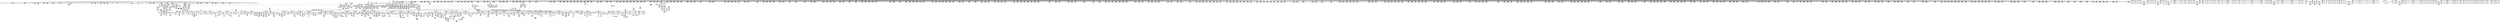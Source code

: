 digraph {
	CE0x4741830 [shape=record,shape=Mrecord,label="{CE0x4741830|i16_27|*Constant*|*SummSink*}"]
	CE0x47cc020 [shape=record,shape=Mrecord,label="{CE0x47cc020|2472:_%struct.cred*,_:_CRE_2969,2970_}"]
	CE0x48274a0 [shape=record,shape=Mrecord,label="{CE0x48274a0|rcu_read_unlock:_tmp3|*SummSink*}"]
	CE0x4832930 [shape=record,shape=Mrecord,label="{CE0x4832930|rcu_read_unlock:_do.end|*SummSink*}"]
	CE0x475e1a0 [shape=record,shape=Mrecord,label="{CE0x475e1a0|80:_i32,_112:_i8*,_:_CRE_21,22_}"]
	CE0x47c6aa0 [shape=record,shape=Mrecord,label="{CE0x47c6aa0|2472:_%struct.cred*,_:_CRE_2888,2896_|*MultipleSource*|Function::task_sid&Arg::task::|security/selinux/hooks.c,208|Function::selinux_msg_queue_msgrcv&Arg::target::}"]
	CE0x47d89d0 [shape=record,shape=Mrecord,label="{CE0x47d89d0|2472:_%struct.cred*,_:_CRE_6329,6330_}"]
	CE0x4757260 [shape=record,shape=Mrecord,label="{CE0x4757260|selinux_msg_queue_msgrcv:_u|security/selinux/hooks.c,5280|*SummSource*}"]
	CE0x4824dc0 [shape=record,shape=Mrecord,label="{CE0x4824dc0|rcu_read_unlock:_tmp14|include/linux/rcupdate.h,933}"]
	CE0x4808200 [shape=record,shape=Mrecord,label="{CE0x4808200|rcu_lock_acquire:_tmp2|*SummSource*}"]
	CE0x47f0900 [shape=record,shape=Mrecord,label="{CE0x47f0900|i64*_getelementptr_inbounds_(_13_x_i64_,_13_x_i64_*___llvm_gcov_ctr126,_i64_0,_i64_12)|*Constant*|*SummSink*}"]
	CE0x48617c0 [shape=record,shape=Mrecord,label="{CE0x48617c0|rcu_lock_release:_bb|*SummSource*}"]
	CE0x4828040 [shape=record,shape=Mrecord,label="{CE0x4828040|i64*_getelementptr_inbounds_(_11_x_i64_,_11_x_i64_*___llvm_gcov_ctr132,_i64_0,_i64_8)|*Constant*|*SummSource*}"]
	CE0x47db750 [shape=record,shape=Mrecord,label="{CE0x47db750|2472:_%struct.cred*,_:_CRE_6400,6408_|*MultipleSource*|Function::task_sid&Arg::task::|security/selinux/hooks.c,208|Function::selinux_msg_queue_msgrcv&Arg::target::}"]
	CE0x4770640 [shape=record,shape=Mrecord,label="{CE0x4770640|selinux_msg_queue_msgrcv:_tmp3|security/selinux/hooks.c,5276|*SummSink*}"]
	CE0x47fb9e0 [shape=record,shape=Mrecord,label="{CE0x47fb9e0|task_sid:_tmp13|security/selinux/hooks.c,208|*SummSource*}"]
	CE0x47589e0 [shape=record,shape=Mrecord,label="{CE0x47589e0|task_sid:_tmp8|security/selinux/hooks.c,208}"]
	CE0x47942e0 [shape=record,shape=Mrecord,label="{CE0x47942e0|i32_208|*Constant*|*SummSink*}"]
	CE0x4863560 [shape=record,shape=Mrecord,label="{CE0x4863560|__rcu_read_unlock:_tmp}"]
	CE0x4840620 [shape=record,shape=Mrecord,label="{CE0x4840620|rcu_lock_acquire:_tmp7}"]
	CE0x474f2c0 [shape=record,shape=Mrecord,label="{CE0x474f2c0|80:_i32,_112:_i8*,_:_CRE_44,45_}"]
	CE0x4826ff0 [shape=record,shape=Mrecord,label="{CE0x4826ff0|__preempt_count_add:_entry|*SummSink*}"]
	CE0x47b46d0 [shape=record,shape=Mrecord,label="{CE0x47b46d0|2472:_%struct.cred*,_:_CRE_694,695_}"]
	CE0x47c5fd0 [shape=record,shape=Mrecord,label="{CE0x47c5fd0|2472:_%struct.cred*,_:_CRE_2856,2864_|*MultipleSource*|Function::task_sid&Arg::task::|security/selinux/hooks.c,208|Function::selinux_msg_queue_msgrcv&Arg::target::}"]
	CE0x47ca860 [shape=record,shape=Mrecord,label="{CE0x47ca860|2472:_%struct.cred*,_:_CRE_2949,2950_}"]
	CE0x47aa120 [shape=record,shape=Mrecord,label="{CE0x47aa120|i64*_getelementptr_inbounds_(_2_x_i64_,_2_x_i64_*___llvm_gcov_ctr131,_i64_0,_i64_0)|*Constant*}"]
	CE0x47dd290 [shape=record,shape=Mrecord,label="{CE0x47dd290|2472:_%struct.cred*,_:_CRE_6488,6492_|*MultipleSource*|Function::task_sid&Arg::task::|security/selinux/hooks.c,208|Function::selinux_msg_queue_msgrcv&Arg::target::}"]
	CE0x47d9480 [shape=record,shape=Mrecord,label="{CE0x47d9480|2472:_%struct.cred*,_:_CRE_6338,6339_}"]
	CE0x47a9580 [shape=record,shape=Mrecord,label="{CE0x47a9580|2472:_%struct.cred*,_:_CRE_200,208_|*MultipleSource*|Function::task_sid&Arg::task::|security/selinux/hooks.c,208|Function::selinux_msg_queue_msgrcv&Arg::target::}"]
	CE0x4854b40 [shape=record,shape=Mrecord,label="{CE0x4854b40|__preempt_count_sub:_do.body|*SummSink*}"]
	CE0x47f2720 [shape=record,shape=Mrecord,label="{CE0x47f2720|_ret_i32_%tmp6,_!dbg_!27716|security/selinux/hooks.c,197|*SummSink*}"]
	CE0x482ded0 [shape=record,shape=Mrecord,label="{CE0x482ded0|__rcu_read_lock:_tmp5|include/linux/rcupdate.h,239|*SummSink*}"]
	CE0x481bff0 [shape=record,shape=Mrecord,label="{CE0x481bff0|rcu_read_lock:_tmp22|include/linux/rcupdate.h,884|*SummSource*}"]
	CE0x47e50d0 [shape=record,shape=Mrecord,label="{CE0x47e50d0|task_sid:_tmp16|security/selinux/hooks.c,208}"]
	CE0x47bdef0 [shape=record,shape=Mrecord,label="{CE0x47bdef0|2472:_%struct.cred*,_:_CRE_2328,2336_|*MultipleSource*|Function::task_sid&Arg::task::|security/selinux/hooks.c,208|Function::selinux_msg_queue_msgrcv&Arg::target::}"]
	CE0x481c430 [shape=record,shape=Mrecord,label="{CE0x481c430|cred_sid:_bb}"]
	CE0x4749ba0 [shape=record,shape=Mrecord,label="{CE0x4749ba0|task_sid:_if.end|*SummSink*}"]
	CE0x47cea70 [shape=record,shape=Mrecord,label="{CE0x47cea70|2472:_%struct.cred*,_:_CRE_3108,3112_|*MultipleSource*|Function::task_sid&Arg::task::|security/selinux/hooks.c,208|Function::selinux_msg_queue_msgrcv&Arg::target::}"]
	CE0x47be880 [shape=record,shape=Mrecord,label="{CE0x47be880|2472:_%struct.cred*,_:_CRE_2368,2376_|*MultipleSource*|Function::task_sid&Arg::task::|security/selinux/hooks.c,208|Function::selinux_msg_queue_msgrcv&Arg::target::}"]
	CE0x475f270 [shape=record,shape=Mrecord,label="{CE0x475f270|_call_void_rcu_lock_acquire(%struct.lockdep_map*_rcu_lock_map)_#10,_!dbg_!27711|include/linux/rcupdate.h,881}"]
	CE0x48389a0 [shape=record,shape=Mrecord,label="{CE0x48389a0|i64*_getelementptr_inbounds_(_11_x_i64_,_11_x_i64_*___llvm_gcov_ctr132,_i64_0,_i64_9)|*Constant*|*SummSink*}"]
	CE0x4755c40 [shape=record,shape=Mrecord,label="{CE0x4755c40|i64*_getelementptr_inbounds_(_13_x_i64_,_13_x_i64_*___llvm_gcov_ctr126,_i64_0,_i64_0)|*Constant*|*SummSource*}"]
	CE0x47f3e00 [shape=record,shape=Mrecord,label="{CE0x47f3e00|rcu_read_lock:_land.lhs.true|*SummSink*}"]
	CE0x4772eb0 [shape=record,shape=Mrecord,label="{CE0x4772eb0|i8_4|*Constant*|*SummSink*}"]
	CE0x4841400 [shape=record,shape=Mrecord,label="{CE0x4841400|__rcu_read_lock:_tmp2|*SummSink*}"]
	CE0x47b7da0 [shape=record,shape=Mrecord,label="{CE0x47b7da0|2472:_%struct.cred*,_:_CRE_1864,1872_|*MultipleSource*|Function::task_sid&Arg::task::|security/selinux/hooks.c,208|Function::selinux_msg_queue_msgrcv&Arg::target::}"]
	CE0x4776290 [shape=record,shape=Mrecord,label="{CE0x4776290|selinux_msg_queue_msgrcv:_call5|security/selinux/hooks.c,5282|*SummSource*}"]
	CE0x4863090 [shape=record,shape=Mrecord,label="{CE0x4863090|rcu_lock_acquire:___here|*SummSink*}"]
	CE0x4774540 [shape=record,shape=Mrecord,label="{CE0x4774540|avc_has_perm:_entry|*SummSink*}"]
	CE0x482bfe0 [shape=record,shape=Mrecord,label="{CE0x482bfe0|__rcu_read_lock:_tmp4|include/linux/rcupdate.h,239|*SummSink*}"]
	CE0x4866910 [shape=record,shape=Mrecord,label="{CE0x4866910|__preempt_count_add:_tmp5|./arch/x86/include/asm/preempt.h,72|*SummSink*}"]
	CE0x47fac10 [shape=record,shape=Mrecord,label="{CE0x47fac10|task_sid:_tmp10|security/selinux/hooks.c,208|*SummSink*}"]
	CE0x4832b20 [shape=record,shape=Mrecord,label="{CE0x4832b20|rcu_read_unlock:_land.lhs.true|*SummSource*}"]
	CE0x475d620 [shape=record,shape=Mrecord,label="{CE0x475d620|80:_i32,_112:_i8*,_:_CRE_16,17_}"]
	CE0x47ca3a0 [shape=record,shape=Mrecord,label="{CE0x47ca3a0|2472:_%struct.cred*,_:_CRE_2945,2946_}"]
	CE0x47dea20 [shape=record,shape=Mrecord,label="{CE0x47dea20|2472:_%struct.cred*,_:_CRE_6576,6584_|*MultipleSource*|Function::task_sid&Arg::task::|security/selinux/hooks.c,208|Function::selinux_msg_queue_msgrcv&Arg::target::}"]
	CE0x47e0590 [shape=record,shape=Mrecord,label="{CE0x47e0590|2472:_%struct.cred*,_:_CRE_6672,6680_|*MultipleSource*|Function::task_sid&Arg::task::|security/selinux/hooks.c,208|Function::selinux_msg_queue_msgrcv&Arg::target::}"]
	CE0x47c9b50 [shape=record,shape=Mrecord,label="{CE0x47c9b50|2472:_%struct.cred*,_:_CRE_2938,2939_}"]
	CE0x47f4240 [shape=record,shape=Mrecord,label="{CE0x47f4240|_ret_void,_!dbg_!27717|include/linux/rcupdate.h,240|*SummSink*}"]
	CE0x47c77e0 [shape=record,shape=Mrecord,label="{CE0x47c77e0|2472:_%struct.cred*,_:_CRE_2908,2909_}"]
	CE0x47d69c0 [shape=record,shape=Mrecord,label="{CE0x47d69c0|2472:_%struct.cred*,_:_CRE_6302,6303_}"]
	CE0x4806260 [shape=record,shape=Mrecord,label="{CE0x4806260|rcu_read_lock:_tmp10|include/linux/rcupdate.h,882|*SummSource*}"]
	CE0x4869790 [shape=record,shape=Mrecord,label="{CE0x4869790|__preempt_count_add:_tmp7|./arch/x86/include/asm/preempt.h,73|*SummSink*}"]
	CE0x479faf0 [shape=record,shape=Mrecord,label="{CE0x479faf0|rcu_read_lock:_tmp2|*SummSink*}"]
	CE0x47bd5c0 [shape=record,shape=Mrecord,label="{CE0x47bd5c0|2472:_%struct.cred*,_:_CRE_2288,2296_|*MultipleSource*|Function::task_sid&Arg::task::|security/selinux/hooks.c,208|Function::selinux_msg_queue_msgrcv&Arg::target::}"]
	CE0x47c4870 [shape=record,shape=Mrecord,label="{CE0x47c4870|2472:_%struct.cred*,_:_CRE_2768,2776_|*MultipleSource*|Function::task_sid&Arg::task::|security/selinux/hooks.c,208|Function::selinux_msg_queue_msgrcv&Arg::target::}"]
	CE0x47d9ba0 [shape=record,shape=Mrecord,label="{CE0x47d9ba0|2472:_%struct.cred*,_:_CRE_6344,6345_}"]
	CE0x47c08d0 [shape=record,shape=Mrecord,label="{CE0x47c08d0|2472:_%struct.cred*,_:_CRE_2524,2525_}"]
	CE0x47c3b30 [shape=record,shape=Mrecord,label="{CE0x47c3b30|2472:_%struct.cred*,_:_CRE_2720,2724_|*MultipleSource*|Function::task_sid&Arg::task::|security/selinux/hooks.c,208|Function::selinux_msg_queue_msgrcv&Arg::target::}"]
	CE0x4797e30 [shape=record,shape=Mrecord,label="{CE0x4797e30|cred_sid:_tmp3|*SummSink*}"]
	CE0x47ff8b0 [shape=record,shape=Mrecord,label="{CE0x47ff8b0|rcu_read_unlock:_do.body}"]
	CE0x47e9850 [shape=record,shape=Mrecord,label="{CE0x47e9850|cred_sid:_tmp5|security/selinux/hooks.c,196|*SummSource*}"]
	CE0x482d940 [shape=record,shape=Mrecord,label="{CE0x482d940|rcu_lock_acquire:_tmp1|*SummSink*}"]
	CE0x474e4f0 [shape=record,shape=Mrecord,label="{CE0x474e4f0|selinux_msg_queue_msgrcv:_tmp9|security/selinux/hooks.c,5284|*SummSink*}"]
	CE0x482fa60 [shape=record,shape=Mrecord,label="{CE0x482fa60|rcu_lock_release:_tmp2|*SummSink*}"]
	CE0x4845a40 [shape=record,shape=Mrecord,label="{CE0x4845a40|i32_2|*Constant*}"]
	CE0x47ec550 [shape=record,shape=Mrecord,label="{CE0x47ec550|rcu_read_unlock:_tmp13|include/linux/rcupdate.h,933}"]
	CE0x47697b0 [shape=record,shape=Mrecord,label="{CE0x47697b0|2472:_%struct.cred*,_:_CRE_544,552_|*MultipleSource*|Function::task_sid&Arg::task::|security/selinux/hooks.c,208|Function::selinux_msg_queue_msgrcv&Arg::target::}"]
	CE0x473c850 [shape=record,shape=Mrecord,label="{CE0x473c850|selinux_msg_queue_msgrcv:_security|security/selinux/hooks.c,5276}"]
	CE0x4748a20 [shape=record,shape=Mrecord,label="{CE0x4748a20|task_sid:_task|Function::task_sid&Arg::task::|*SummSink*}"]
	CE0x484e320 [shape=record,shape=Mrecord,label="{CE0x484e320|_call_void_asm_addl_$1,_%gs:$0_,_*m,ri,*m,_dirflag_,_fpsr_,_flags_(i32*___preempt_count,_i32_%val,_i32*___preempt_count)_#3,_!dbg_!27714,_!srcloc_!27717|./arch/x86/include/asm/preempt.h,72}"]
	CE0x47ee870 [shape=record,shape=Mrecord,label="{CE0x47ee870|task_sid:_tmp23|security/selinux/hooks.c,208}"]
	CE0x4865be0 [shape=record,shape=Mrecord,label="{CE0x4865be0|rcu_lock_release:_tmp4|include/linux/rcupdate.h,423}"]
	CE0x47d6040 [shape=record,shape=Mrecord,label="{CE0x47d6040|2472:_%struct.cred*,_:_CRE_6294,6295_}"]
	CE0x474ec10 [shape=record,shape=Mrecord,label="{CE0x474ec10|selinux_msg_queue_msgrcv:_tmp10|security/selinux/hooks.c,5284|*SummSource*}"]
	CE0x4839ff0 [shape=record,shape=Mrecord,label="{CE0x4839ff0|rcu_read_unlock:_tmp18|include/linux/rcupdate.h,933|*SummSink*}"]
	CE0x47bfb40 [shape=record,shape=Mrecord,label="{CE0x47bfb40|2472:_%struct.cred*,_:_CRE_2488,2504_|*MultipleSource*|Function::task_sid&Arg::task::|security/selinux/hooks.c,208|Function::selinux_msg_queue_msgrcv&Arg::target::}"]
	CE0x4768310 [shape=record,shape=Mrecord,label="{CE0x4768310|2472:_%struct.cred*,_:_CRE_460,464_|*MultipleSource*|Function::task_sid&Arg::task::|security/selinux/hooks.c,208|Function::selinux_msg_queue_msgrcv&Arg::target::}"]
	CE0x47b9d50 [shape=record,shape=Mrecord,label="{CE0x47b9d50|2472:_%struct.cred*,_:_CRE_2016,2020_|*MultipleSource*|Function::task_sid&Arg::task::|security/selinux/hooks.c,208|Function::selinux_msg_queue_msgrcv&Arg::target::}"]
	CE0x4794b90 [shape=record,shape=Mrecord,label="{CE0x4794b90|i64*_getelementptr_inbounds_(_13_x_i64_,_13_x_i64_*___llvm_gcov_ctr126,_i64_0,_i64_9)|*Constant*|*SummSource*}"]
	CE0x4826600 [shape=record,shape=Mrecord,label="{CE0x4826600|_call_void_mcount()_#3}"]
	CE0x48114b0 [shape=record,shape=Mrecord,label="{CE0x48114b0|__rcu_read_unlock:_tmp7|include/linux/rcupdate.h,245|*SummSink*}"]
	CE0x4759640 [shape=record,shape=Mrecord,label="{CE0x4759640|task_sid:_tmp14|security/selinux/hooks.c,208}"]
	CE0x47c9430 [shape=record,shape=Mrecord,label="{CE0x47c9430|2472:_%struct.cred*,_:_CRE_2932,2933_}"]
	CE0x47688e0 [shape=record,shape=Mrecord,label="{CE0x47688e0|2472:_%struct.cred*,_:_CRE_480,488_|*MultipleSource*|Function::task_sid&Arg::task::|security/selinux/hooks.c,208|Function::selinux_msg_queue_msgrcv&Arg::target::}"]
	CE0x4740d70 [shape=record,shape=Mrecord,label="{CE0x4740d70|selinux_msg_queue_msgrcv:_tmp5|security/selinux/hooks.c,5277}"]
	CE0x48278f0 [shape=record,shape=Mrecord,label="{CE0x48278f0|__preempt_count_add:_entry}"]
	CE0x47bec10 [shape=record,shape=Mrecord,label="{CE0x47bec10|2472:_%struct.cred*,_:_CRE_2384,2392_|*MultipleSource*|Function::task_sid&Arg::task::|security/selinux/hooks.c,208|Function::selinux_msg_queue_msgrcv&Arg::target::}"]
	CE0x474a300 [shape=record,shape=Mrecord,label="{CE0x474a300|task_sid:_do.end6|*SummSource*}"]
	CE0x47d0610 [shape=record,shape=Mrecord,label="{CE0x47d0610|2472:_%struct.cred*,_:_CRE_5856,5860_|*MultipleSource*|Function::task_sid&Arg::task::|security/selinux/hooks.c,208|Function::selinux_msg_queue_msgrcv&Arg::target::}"]
	CE0x4756690 [shape=record,shape=Mrecord,label="{CE0x4756690|rcu_read_lock:_tmp4|include/linux/rcupdate.h,882|*SummSource*}"]
	CE0x482c150 [shape=record,shape=Mrecord,label="{CE0x482c150|COLLAPSED:_GCMRE___llvm_gcov_ctr132_internal_global_11_x_i64_zeroinitializer:_elem_0:default:}"]
	CE0x4782e50 [shape=record,shape=Mrecord,label="{CE0x4782e50|i64*_getelementptr_inbounds_(_4_x_i64_,_4_x_i64_*___llvm_gcov_ctr134,_i64_0,_i64_1)|*Constant*|*SummSource*}"]
	CE0x47536b0 [shape=record,shape=Mrecord,label="{CE0x47536b0|i32_0|*Constant*|*SummSource*}"]
	CE0x4764160 [shape=record,shape=Mrecord,label="{CE0x4764160|80:_i32,_112:_i8*,_:_CRE_216,224_|*MultipleSource*|security/selinux/hooks.c,5276|Function::selinux_msg_queue_msgrcv&Arg::msq::}"]
	CE0x47b39d0 [shape=record,shape=Mrecord,label="{CE0x47b39d0|i64*_getelementptr_inbounds_(_11_x_i64_,_11_x_i64_*___llvm_gcov_ctr127,_i64_0,_i64_9)|*Constant*}"]
	CE0x479fa10 [shape=record,shape=Mrecord,label="{CE0x479fa10|rcu_read_lock:_tmp2}"]
	CE0x47d0830 [shape=record,shape=Mrecord,label="{CE0x47d0830|2472:_%struct.cred*,_:_CRE_5864,5872_|*MultipleSource*|Function::task_sid&Arg::task::|security/selinux/hooks.c,208|Function::selinux_msg_queue_msgrcv&Arg::target::}"]
	CE0x47d10b0 [shape=record,shape=Mrecord,label="{CE0x47d10b0|2472:_%struct.cred*,_:_CRE_5896,5904_|*MultipleSource*|Function::task_sid&Arg::task::|security/selinux/hooks.c,208|Function::selinux_msg_queue_msgrcv&Arg::target::}"]
	CE0x47bc8a0 [shape=record,shape=Mrecord,label="{CE0x47bc8a0|2472:_%struct.cred*,_:_CRE_2168,2240_|*MultipleSource*|Function::task_sid&Arg::task::|security/selinux/hooks.c,208|Function::selinux_msg_queue_msgrcv&Arg::target::}"]
	CE0x47d5700 [shape=record,shape=Mrecord,label="{CE0x47d5700|2472:_%struct.cred*,_:_CRE_6288,6289_}"]
	CE0x4745390 [shape=record,shape=Mrecord,label="{CE0x4745390|80:_i32,_112:_i8*,_:_CRE_56,57_}"]
	CE0x47ce410 [shape=record,shape=Mrecord,label="{CE0x47ce410|2472:_%struct.cred*,_:_CRE_3088,3096_|*MultipleSource*|Function::task_sid&Arg::task::|security/selinux/hooks.c,208|Function::selinux_msg_queue_msgrcv&Arg::target::}"]
	CE0x4772490 [shape=record,shape=Mrecord,label="{CE0x4772490|_ret_i32_%retval.0,_!dbg_!27728|security/selinux/avc.c,775|*SummSink*}"]
	CE0x4769060 [shape=record,shape=Mrecord,label="{CE0x4769060|2472:_%struct.cred*,_:_CRE_512,520_|*MultipleSource*|Function::task_sid&Arg::task::|security/selinux/hooks.c,208|Function::selinux_msg_queue_msgrcv&Arg::target::}"]
	CE0x47a6d70 [shape=record,shape=Mrecord,label="{CE0x47a6d70|__rcu_read_lock:_tmp3}"]
	CE0x479c170 [shape=record,shape=Mrecord,label="{CE0x479c170|rcu_read_unlock:_tobool1|include/linux/rcupdate.h,933|*SummSink*}"]
	CE0x4838240 [shape=record,shape=Mrecord,label="{CE0x4838240|i8*_getelementptr_inbounds_(_44_x_i8_,_44_x_i8_*_.str47,_i32_0,_i32_0)|*Constant*}"]
	CE0x4761280 [shape=record,shape=Mrecord,label="{CE0x4761280|80:_i32,_112:_i8*,_:_CRE_66,67_}"]
	CE0x62c2720 [shape=record,shape=Mrecord,label="{CE0x62c2720|80:_i32,_112:_i8*,_:_CRE_9,10_}"]
	CE0x47f80d0 [shape=record,shape=Mrecord,label="{CE0x47f80d0|task_sid:_tmp9|security/selinux/hooks.c,208}"]
	CE0x48542f0 [shape=record,shape=Mrecord,label="{CE0x48542f0|__preempt_count_add:_tmp5|./arch/x86/include/asm/preempt.h,72}"]
	CE0x47dc1f0 [shape=record,shape=Mrecord,label="{CE0x47dc1f0|2472:_%struct.cred*,_:_CRE_6448,6456_|*MultipleSource*|Function::task_sid&Arg::task::|security/selinux/hooks.c,208|Function::selinux_msg_queue_msgrcv&Arg::target::}"]
	CE0x4761180 [shape=record,shape=Mrecord,label="{CE0x4761180|80:_i32,_112:_i8*,_:_CRE_65,66_}"]
	CE0x4839810 [shape=record,shape=Mrecord,label="{CE0x4839810|rcu_read_unlock:_tmp17|include/linux/rcupdate.h,933}"]
	CE0x482a930 [shape=record,shape=Mrecord,label="{CE0x482a930|rcu_read_unlock:_call|include/linux/rcupdate.h,933|*SummSource*}"]
	CE0x47d4a40 [shape=record,shape=Mrecord,label="{CE0x47d4a40|2472:_%struct.cred*,_:_CRE_6232,6240_|*MultipleSource*|Function::task_sid&Arg::task::|security/selinux/hooks.c,208|Function::selinux_msg_queue_msgrcv&Arg::target::}"]
	CE0x47a05b0 [shape=record,shape=Mrecord,label="{CE0x47a05b0|2472:_%struct.cred*,_:_CRE_72,76_|*MultipleSource*|Function::task_sid&Arg::task::|security/selinux/hooks.c,208|Function::selinux_msg_queue_msgrcv&Arg::target::}"]
	CE0x47e9b90 [shape=record,shape=Mrecord,label="{CE0x47e9b90|cred_sid:_sid|security/selinux/hooks.c,197|*SummSink*}"]
	CE0x4775ab0 [shape=record,shape=Mrecord,label="{CE0x4775ab0|selinux_msg_queue_msgrcv:_tmp6|security/selinux/hooks.c,5280}"]
	CE0x48637e0 [shape=record,shape=Mrecord,label="{CE0x48637e0|__rcu_read_lock:_bb|*SummSource*}"]
	CE0x4745850 [shape=record,shape=Mrecord,label="{CE0x4745850|80:_i32,_112:_i8*,_:_CRE_60,61_}"]
	CE0x47c0cf0 [shape=record,shape=Mrecord,label="{CE0x47c0cf0|2472:_%struct.cred*,_:_CRE_2529,2530_}"]
	CE0x47a2850 [shape=record,shape=Mrecord,label="{CE0x47a2850|i64_0|*Constant*}"]
	CE0x482f980 [shape=record,shape=Mrecord,label="{CE0x482f980|rcu_lock_release:_tmp2}"]
	CE0x47ef130 [shape=record,shape=Mrecord,label="{CE0x47ef130|task_sid:_tmp24|security/selinux/hooks.c,208}"]
	CE0x47e4e50 [shape=record,shape=Mrecord,label="{CE0x47e4e50|task_sid:_tmp15|security/selinux/hooks.c,208|*SummSink*}"]
	CE0x4837d80 [shape=record,shape=Mrecord,label="{CE0x4837d80|i32_934|*Constant*|*SummSink*}"]
	CE0x47ed770 [shape=record,shape=Mrecord,label="{CE0x47ed770|task_sid:_tmp20|security/selinux/hooks.c,208|*SummSink*}"]
	CE0x4798bd0 [shape=record,shape=Mrecord,label="{CE0x4798bd0|2472:_%struct.cred*,_:_CRE_216,224_|*MultipleSource*|Function::task_sid&Arg::task::|security/selinux/hooks.c,208|Function::selinux_msg_queue_msgrcv&Arg::target::}"]
	CE0x474db70 [shape=record,shape=Mrecord,label="{CE0x474db70|selinux_msg_queue_msgrcv:_bb|*SummSource*}"]
	CE0x4793bf0 [shape=record,shape=Mrecord,label="{CE0x4793bf0|i32_208|*Constant*}"]
	CE0x47f2120 [shape=record,shape=Mrecord,label="{CE0x47f2120|cred_sid:_cred|Function::cred_sid&Arg::cred::}"]
	CE0x475e290 [shape=record,shape=Mrecord,label="{CE0x475e290|80:_i32,_112:_i8*,_:_CRE_22,23_}"]
	CE0x47da780 [shape=record,shape=Mrecord,label="{CE0x47da780|2472:_%struct.cred*,_:_CRE_6354,6355_}"]
	CE0x47ffca0 [shape=record,shape=Mrecord,label="{CE0x47ffca0|rcu_read_unlock:_bb|*SummSource*}"]
	CE0x478ef40 [shape=record,shape=Mrecord,label="{CE0x478ef40|i16_26|*Constant*|*SummSink*}"]
	CE0x4771540 [shape=record,shape=Mrecord,label="{CE0x4771540|rcu_read_lock:_tmp18|include/linux/rcupdate.h,882|*SummSource*}"]
	CE0x4865990 [shape=record,shape=Mrecord,label="{CE0x4865990|i64*_getelementptr_inbounds_(_4_x_i64_,_4_x_i64_*___llvm_gcov_ctr133,_i64_0,_i64_2)|*Constant*|*SummSource*}"]
	CE0x474a250 [shape=record,shape=Mrecord,label="{CE0x474a250|cred_sid:_security|security/selinux/hooks.c,196}"]
	CE0x47c5120 [shape=record,shape=Mrecord,label="{CE0x47c5120|2472:_%struct.cred*,_:_CRE_2800,2808_|*MultipleSource*|Function::task_sid&Arg::task::|security/selinux/hooks.c,208|Function::selinux_msg_queue_msgrcv&Arg::target::}"]
	CE0x4746300 [shape=record,shape=Mrecord,label="{CE0x4746300|2472:_%struct.cred*,_:_CRE_176,184_|*MultipleSource*|Function::task_sid&Arg::task::|security/selinux/hooks.c,208|Function::selinux_msg_queue_msgrcv&Arg::target::}"]
	CE0x4760830 [shape=record,shape=Mrecord,label="{CE0x4760830|selinux_msg_queue_msgrcv:_target|Function::selinux_msg_queue_msgrcv&Arg::target::|*SummSink*}"]
	CE0x47d8180 [shape=record,shape=Mrecord,label="{CE0x47d8180|2472:_%struct.cred*,_:_CRE_6322,6323_}"]
	CE0x47613b0 [shape=record,shape=Mrecord,label="{CE0x47613b0|80:_i32,_112:_i8*,_:_CRE_67,68_}"]
	CE0x47a45d0 [shape=record,shape=Mrecord,label="{CE0x47a45d0|rcu_read_lock:_tmp4|include/linux/rcupdate.h,882|*SummSink*}"]
	CE0x47b7620 [shape=record,shape=Mrecord,label="{CE0x47b7620|2472:_%struct.cred*,_:_CRE_1832,1840_|*MultipleSource*|Function::task_sid&Arg::task::|security/selinux/hooks.c,208|Function::selinux_msg_queue_msgrcv&Arg::target::}"]
	CE0x47cc280 [shape=record,shape=Mrecord,label="{CE0x47cc280|2472:_%struct.cred*,_:_CRE_2971,2972_}"]
	CE0x47982c0 [shape=record,shape=Mrecord,label="{CE0x47982c0|task_sid:_tmp2|*SummSource*}"]
	CE0x47ef750 [shape=record,shape=Mrecord,label="{CE0x47ef750|i64*_getelementptr_inbounds_(_13_x_i64_,_13_x_i64_*___llvm_gcov_ctr126,_i64_0,_i64_11)|*Constant*|*SummSource*}"]
	CE0x474f520 [shape=record,shape=Mrecord,label="{CE0x474f520|80:_i32,_112:_i8*,_:_CRE_46,47_}"]
	CE0x4740970 [shape=record,shape=Mrecord,label="{CE0x4740970|40:_i8*,_:_CRE_32,40_|*MultipleSource*|Function::selinux_msg_queue_msgrcv&Arg::msg::|security/selinux/hooks.c,5277}"]
	CE0x47bf5a0 [shape=record,shape=Mrecord,label="{CE0x47bf5a0|2472:_%struct.cred*,_:_CRE_2424,2472_|*MultipleSource*|Function::task_sid&Arg::task::|security/selinux/hooks.c,208|Function::selinux_msg_queue_msgrcv&Arg::target::}"]
	CE0x47a9030 [shape=record,shape=Mrecord,label="{CE0x47a9030|cred_sid:_tmp}"]
	CE0x47a33f0 [shape=record,shape=Mrecord,label="{CE0x47a33f0|2472:_%struct.cred*,_:_CRE_240,248_|*MultipleSource*|Function::task_sid&Arg::task::|security/selinux/hooks.c,208|Function::selinux_msg_queue_msgrcv&Arg::target::}"]
	CE0x47cffb0 [shape=record,shape=Mrecord,label="{CE0x47cffb0|2472:_%struct.cred*,_:_CRE_3160,3164_|*MultipleSource*|Function::task_sid&Arg::task::|security/selinux/hooks.c,208|Function::selinux_msg_queue_msgrcv&Arg::target::}"]
	CE0x47460f0 [shape=record,shape=Mrecord,label="{CE0x47460f0|80:_i32,_112:_i8*,_:_CRE_76,80_|*MultipleSource*|security/selinux/hooks.c,5276|Function::selinux_msg_queue_msgrcv&Arg::msq::}"]
	CE0x47c8130 [shape=record,shape=Mrecord,label="{CE0x47c8130|2472:_%struct.cred*,_:_CRE_2916,2917_}"]
	CE0x47b9f30 [shape=record,shape=Mrecord,label="{CE0x47b9f30|2472:_%struct.cred*,_:_CRE_2020,2032_|*MultipleSource*|Function::task_sid&Arg::task::|security/selinux/hooks.c,208|Function::selinux_msg_queue_msgrcv&Arg::target::}"]
	CE0x47c5de0 [shape=record,shape=Mrecord,label="{CE0x47c5de0|2472:_%struct.cred*,_:_CRE_2848,2856_|*MultipleSource*|Function::task_sid&Arg::task::|security/selinux/hooks.c,208|Function::selinux_msg_queue_msgrcv&Arg::target::}"]
	CE0x47b6ea0 [shape=record,shape=Mrecord,label="{CE0x47b6ea0|2472:_%struct.cred*,_:_CRE_784,1808_|*MultipleSource*|Function::task_sid&Arg::task::|security/selinux/hooks.c,208|Function::selinux_msg_queue_msgrcv&Arg::target::}"]
	CE0x48632d0 [shape=record,shape=Mrecord,label="{CE0x48632d0|__rcu_read_unlock:_tmp|*SummSource*}"]
	CE0x475d710 [shape=record,shape=Mrecord,label="{CE0x475d710|80:_i32,_112:_i8*,_:_CRE_17,18_}"]
	CE0x474e3e0 [shape=record,shape=Mrecord,label="{CE0x474e3e0|selinux_msg_queue_msgrcv:_tmp9|security/selinux/hooks.c,5284|*SummSource*}"]
	CE0x4863140 [shape=record,shape=Mrecord,label="{CE0x4863140|rcu_lock_acquire:_bb}"]
	CE0x47c31a0 [shape=record,shape=Mrecord,label="{CE0x47c31a0|2472:_%struct.cred*,_:_CRE_2688,2692_|*MultipleSource*|Function::task_sid&Arg::task::|security/selinux/hooks.c,208|Function::selinux_msg_queue_msgrcv&Arg::target::}"]
	CE0x483e5e0 [shape=record,shape=Mrecord,label="{CE0x483e5e0|_ret_void,_!dbg_!27717|include/linux/rcupdate.h,245|*SummSink*}"]
	CE0x4854860 [shape=record,shape=Mrecord,label="{CE0x4854860|__preempt_count_add:_tmp7|./arch/x86/include/asm/preempt.h,73|*SummSource*}"]
	CE0x4764030 [shape=record,shape=Mrecord,label="{CE0x4764030|80:_i32,_112:_i8*,_:_CRE_208,216_|*MultipleSource*|security/selinux/hooks.c,5276|Function::selinux_msg_queue_msgrcv&Arg::msq::}"]
	CE0x47c7100 [shape=record,shape=Mrecord,label="{CE0x47c7100|2472:_%struct.cred*,_:_CRE_2904,2905_}"]
	CE0x4751500 [shape=record,shape=Mrecord,label="{CE0x4751500|rcu_read_lock:_tmp3|*SummSource*}"]
	CE0x4839d50 [shape=record,shape=Mrecord,label="{CE0x4839d50|rcu_read_unlock:_tmp18|include/linux/rcupdate.h,933}"]
	CE0x4854550 [shape=record,shape=Mrecord,label="{CE0x4854550|GLOBAL:___preempt_count|Global_var:__preempt_count}"]
	CE0x4744930 [shape=record,shape=Mrecord,label="{CE0x4744930|80:_i32,_112:_i8*,_:_CRE_176,184_|*MultipleSource*|security/selinux/hooks.c,5276|Function::selinux_msg_queue_msgrcv&Arg::msq::}"]
	CE0x47fbb10 [shape=record,shape=Mrecord,label="{CE0x47fbb10|task_sid:_tmp13|security/selinux/hooks.c,208|*SummSink*}"]
	CE0x482f0c0 [shape=record,shape=Mrecord,label="{CE0x482f0c0|i64*_getelementptr_inbounds_(_11_x_i64_,_11_x_i64_*___llvm_gcov_ctr132,_i64_0,_i64_0)|*Constant*}"]
	CE0x4768e80 [shape=record,shape=Mrecord,label="{CE0x4768e80|2472:_%struct.cred*,_:_CRE_504,512_|*MultipleSource*|Function::task_sid&Arg::task::|security/selinux/hooks.c,208|Function::selinux_msg_queue_msgrcv&Arg::target::}"]
	CE0x486c370 [shape=record,shape=Mrecord,label="{CE0x486c370|_call_void_mcount()_#3|*SummSink*}"]
	CE0x4827190 [shape=record,shape=Mrecord,label="{CE0x4827190|i32_1|*Constant*}"]
	CE0x47d6af0 [shape=record,shape=Mrecord,label="{CE0x47d6af0|2472:_%struct.cred*,_:_CRE_6303,6304_}"]
	CE0x475a840 [shape=record,shape=Mrecord,label="{CE0x475a840|80:_i32,_112:_i8*,_:_CRE_92,96_|*MultipleSource*|security/selinux/hooks.c,5276|Function::selinux_msg_queue_msgrcv&Arg::msq::}"]
	CE0x47d2a60 [shape=record,shape=Mrecord,label="{CE0x47d2a60|2472:_%struct.cred*,_:_CRE_5992,6000_|*MultipleSource*|Function::task_sid&Arg::task::|security/selinux/hooks.c,208|Function::selinux_msg_queue_msgrcv&Arg::target::}"]
	CE0x47d7800 [shape=record,shape=Mrecord,label="{CE0x47d7800|2472:_%struct.cred*,_:_CRE_6314,6315_}"]
	CE0x47430f0 [shape=record,shape=Mrecord,label="{CE0x47430f0|task_sid:_tmp6|security/selinux/hooks.c,208|*SummSource*}"]
	CE0x484c440 [shape=record,shape=Mrecord,label="{CE0x484c440|rcu_lock_acquire:___here|*SummSource*}"]
	CE0x473de10 [shape=record,shape=Mrecord,label="{CE0x473de10|selinux_msg_queue_msgrcv:_entry|*SummSource*}"]
	CE0x47d83e0 [shape=record,shape=Mrecord,label="{CE0x47d83e0|2472:_%struct.cred*,_:_CRE_6324,6325_}"]
	CE0x483bb30 [shape=record,shape=Mrecord,label="{CE0x483bb30|i64*_getelementptr_inbounds_(_11_x_i64_,_11_x_i64_*___llvm_gcov_ctr132,_i64_0,_i64_10)|*Constant*|*SummSource*}"]
	CE0x484ca10 [shape=record,shape=Mrecord,label="{CE0x484ca10|__rcu_read_lock:_bb}"]
	CE0x47d9cd0 [shape=record,shape=Mrecord,label="{CE0x47d9cd0|2472:_%struct.cred*,_:_CRE_6345,6346_}"]
	CE0x4740c00 [shape=record,shape=Mrecord,label="{CE0x4740c00|selinux_msg_queue_msgrcv:_type2|security/selinux/hooks.c,5279|*SummSink*}"]
	CE0x475ae90 [shape=record,shape=Mrecord,label="{CE0x475ae90|selinux_msg_queue_msgrcv:_if.end}"]
	CE0x47cb900 [shape=record,shape=Mrecord,label="{CE0x47cb900|2472:_%struct.cred*,_:_CRE_2963,2964_}"]
	CE0x4755e60 [shape=record,shape=Mrecord,label="{CE0x4755e60|task_sid:_tmp|*SummSource*}"]
	CE0x479fe70 [shape=record,shape=Mrecord,label="{CE0x479fe70|2472:_%struct.cred*,_:_CRE_192,200_|*MultipleSource*|Function::task_sid&Arg::task::|security/selinux/hooks.c,208|Function::selinux_msg_queue_msgrcv&Arg::target::}"]
	CE0x4828560 [shape=record,shape=Mrecord,label="{CE0x4828560|i64*_getelementptr_inbounds_(_4_x_i64_,_4_x_i64_*___llvm_gcov_ctr130,_i64_0,_i64_1)|*Constant*}"]
	CE0x4751d60 [shape=record,shape=Mrecord,label="{CE0x4751d60|rcu_read_lock:_entry}"]
	CE0x47b3a40 [shape=record,shape=Mrecord,label="{CE0x47b3a40|i64*_getelementptr_inbounds_(_11_x_i64_,_11_x_i64_*___llvm_gcov_ctr127,_i64_0,_i64_9)|*Constant*|*SummSource*}"]
	CE0x4764d60 [shape=record,shape=Mrecord,label="{CE0x4764d60|80:_i32,_112:_i8*,_:_CRE_50,51_}"]
	CE0x482fdf0 [shape=record,shape=Mrecord,label="{CE0x482fdf0|rcu_lock_acquire:_tmp|*SummSource*}"]
	CE0x4863d40 [shape=record,shape=Mrecord,label="{CE0x4863d40|i64*_getelementptr_inbounds_(_4_x_i64_,_4_x_i64_*___llvm_gcov_ctr130,_i64_0,_i64_0)|*Constant*|*SummSink*}"]
	CE0x4798600 [shape=record,shape=Mrecord,label="{CE0x4798600|i64*_getelementptr_inbounds_(_11_x_i64_,_11_x_i64_*___llvm_gcov_ctr127,_i64_0,_i64_1)|*Constant*}"]
	CE0x47f2190 [shape=record,shape=Mrecord,label="{CE0x47f2190|cred_sid:_cred|Function::cred_sid&Arg::cred::|*SummSource*}"]
	CE0x482bbf0 [shape=record,shape=Mrecord,label="{CE0x482bbf0|rcu_read_unlock:_tmp5|include/linux/rcupdate.h,933|*SummSource*}"]
	CE0x47a6de0 [shape=record,shape=Mrecord,label="{CE0x47a6de0|__rcu_read_lock:_tmp3|*SummSource*}"]
	CE0x4857390 [shape=record,shape=Mrecord,label="{CE0x4857390|i64*_getelementptr_inbounds_(_4_x_i64_,_4_x_i64_*___llvm_gcov_ctr134,_i64_0,_i64_0)|*Constant*|*SummSink*}"]
	CE0x473a4b0 [shape=record,shape=Mrecord,label="{CE0x473a4b0|__preempt_count_sub:_sub|./arch/x86/include/asm/preempt.h,77|*SummSink*}"]
	CE0x47f30f0 [shape=record,shape=Mrecord,label="{CE0x47f30f0|rcu_read_unlock:_entry|*SummSource*}"]
	CE0x48339e0 [shape=record,shape=Mrecord,label="{CE0x48339e0|i64*_getelementptr_inbounds_(_11_x_i64_,_11_x_i64_*___llvm_gcov_ctr132,_i64_0,_i64_0)|*Constant*|*SummSink*}"]
	CE0x483f4e0 [shape=record,shape=Mrecord,label="{CE0x483f4e0|__rcu_read_lock:_do.end|*SummSink*}"]
	CE0x48110f0 [shape=record,shape=Mrecord,label="{CE0x48110f0|__rcu_read_unlock:_tmp6|include/linux/rcupdate.h,245}"]
	CE0x47be6a0 [shape=record,shape=Mrecord,label="{CE0x47be6a0|2472:_%struct.cred*,_:_CRE_2360,2368_|*MultipleSource*|Function::task_sid&Arg::task::|security/selinux/hooks.c,208|Function::selinux_msg_queue_msgrcv&Arg::target::}"]
	CE0x475eab0 [shape=record,shape=Mrecord,label="{CE0x475eab0|i32_0|*Constant*}"]
	CE0x4759740 [shape=record,shape=Mrecord,label="{CE0x4759740|task_sid:_tmp14|security/selinux/hooks.c,208|*SummSource*}"]
	CE0x47a90a0 [shape=record,shape=Mrecord,label="{CE0x47a90a0|COLLAPSED:_GCMRE___llvm_gcov_ctr131_internal_global_2_x_i64_zeroinitializer:_elem_0:default:}"]
	CE0x4794680 [shape=record,shape=Mrecord,label="{CE0x4794680|i8*_getelementptr_inbounds_(_41_x_i8_,_41_x_i8_*_.str44,_i32_0,_i32_0)|*Constant*|*SummSink*}"]
	CE0x482a030 [shape=record,shape=Mrecord,label="{CE0x482a030|rcu_read_unlock:_tmp9|include/linux/rcupdate.h,933|*SummSource*}"]
	CE0x4742b20 [shape=record,shape=Mrecord,label="{CE0x4742b20|i32_4|*Constant*|*SummSource*}"]
	CE0x47d7b90 [shape=record,shape=Mrecord,label="{CE0x47d7b90|2472:_%struct.cred*,_:_CRE_6317,6318_}"]
	CE0x4755b40 [shape=record,shape=Mrecord,label="{CE0x4755b40|i64*_getelementptr_inbounds_(_13_x_i64_,_13_x_i64_*___llvm_gcov_ctr126,_i64_0,_i64_0)|*Constant*}"]
	CE0x4794d80 [shape=record,shape=Mrecord,label="{CE0x4794d80|i64*_getelementptr_inbounds_(_13_x_i64_,_13_x_i64_*___llvm_gcov_ctr126,_i64_0,_i64_9)|*Constant*|*SummSink*}"]
	CE0x47b7f80 [shape=record,shape=Mrecord,label="{CE0x47b7f80|2472:_%struct.cred*,_:_CRE_1872,1880_|*MultipleSource*|Function::task_sid&Arg::task::|security/selinux/hooks.c,208|Function::selinux_msg_queue_msgrcv&Arg::target::}"]
	CE0x47bcc60 [shape=record,shape=Mrecord,label="{CE0x47bcc60|2472:_%struct.cred*,_:_CRE_2248,2256_|*MultipleSource*|Function::task_sid&Arg::task::|security/selinux/hooks.c,208|Function::selinux_msg_queue_msgrcv&Arg::target::}"]
	CE0x47b8eb0 [shape=record,shape=Mrecord,label="{CE0x47b8eb0|2472:_%struct.cred*,_:_CRE_1936,1944_|*MultipleSource*|Function::task_sid&Arg::task::|security/selinux/hooks.c,208|Function::selinux_msg_queue_msgrcv&Arg::target::}"]
	CE0x47d32b0 [shape=record,shape=Mrecord,label="{CE0x47d32b0|2472:_%struct.cred*,_:_CRE_6144,6152_|*MultipleSource*|Function::task_sid&Arg::task::|security/selinux/hooks.c,208|Function::selinux_msg_queue_msgrcv&Arg::target::}"]
	CE0x4856a00 [shape=record,shape=Mrecord,label="{CE0x4856a00|__rcu_read_unlock:_do.end}"]
	CE0x47a2d50 [shape=record,shape=Mrecord,label="{CE0x47a2d50|i64*_getelementptr_inbounds_(_11_x_i64_,_11_x_i64_*___llvm_gcov_ctr127,_i64_0,_i64_0)|*Constant*}"]
	CE0x476b120 [shape=record,shape=Mrecord,label="{CE0x476b120|2472:_%struct.cred*,_:_CRE_648,652_|*MultipleSource*|Function::task_sid&Arg::task::|security/selinux/hooks.c,208|Function::selinux_msg_queue_msgrcv&Arg::target::}"]
	CE0x4829f00 [shape=record,shape=Mrecord,label="{CE0x4829f00|__rcu_read_lock:_tmp}"]
	CE0x4791700 [shape=record,shape=Mrecord,label="{CE0x4791700|2472:_%struct.cred*,_:_CRE_312,320_|*MultipleSource*|Function::task_sid&Arg::task::|security/selinux/hooks.c,208|Function::selinux_msg_queue_msgrcv&Arg::target::}"]
	CE0x4863260 [shape=record,shape=Mrecord,label="{CE0x4863260|COLLAPSED:_GCMRE___llvm_gcov_ctr134_internal_global_4_x_i64_zeroinitializer:_elem_0:default:}"]
	CE0x4841390 [shape=record,shape=Mrecord,label="{CE0x4841390|__rcu_read_lock:_tmp2|*SummSource*}"]
	CE0x4831f30 [shape=record,shape=Mrecord,label="{CE0x4831f30|rcu_lock_acquire:_tmp4|include/linux/rcupdate.h,418|*SummSource*}"]
	CE0x47a30f0 [shape=record,shape=Mrecord,label="{CE0x47a30f0|rcu_read_lock:_tmp|*SummSource*}"]
	CE0x47a9910 [shape=record,shape=Mrecord,label="{CE0x47a9910|rcu_read_lock:_call|include/linux/rcupdate.h,882}"]
	CE0x47f8470 [shape=record,shape=Mrecord,label="{CE0x47f8470|task_sid:_tmp8|security/selinux/hooks.c,208|*SummSource*}"]
	CE0x481a710 [shape=record,shape=Mrecord,label="{CE0x481a710|rcu_read_lock:_tmp19|include/linux/rcupdate.h,882}"]
	CE0x47ccad0 [shape=record,shape=Mrecord,label="{CE0x47ccad0|2472:_%struct.cred*,_:_CRE_2984,2988_|*MultipleSource*|Function::task_sid&Arg::task::|security/selinux/hooks.c,208|Function::selinux_msg_queue_msgrcv&Arg::target::}"]
	CE0x47befd0 [shape=record,shape=Mrecord,label="{CE0x47befd0|2472:_%struct.cred*,_:_CRE_2400,2408_|*MultipleSource*|Function::task_sid&Arg::task::|security/selinux/hooks.c,208|Function::selinux_msg_queue_msgrcv&Arg::target::}"]
	CE0x48558b0 [shape=record,shape=Mrecord,label="{CE0x48558b0|__preempt_count_sub:_tmp|*SummSink*}"]
	CE0x47ed690 [shape=record,shape=Mrecord,label="{CE0x47ed690|task_sid:_tmp20|security/selinux/hooks.c,208}"]
	CE0x4866120 [shape=record,shape=Mrecord,label="{CE0x4866120|_call_void_lock_release(%struct.lockdep_map*_%map,_i32_1,_i64_ptrtoint_(i8*_blockaddress(_rcu_lock_release,_%__here)_to_i64))_#10,_!dbg_!27716|include/linux/rcupdate.h,423}"]
	CE0x47de3c0 [shape=record,shape=Mrecord,label="{CE0x47de3c0|2472:_%struct.cred*,_:_CRE_6552,6560_|*MultipleSource*|Function::task_sid&Arg::task::|security/selinux/hooks.c,208|Function::selinux_msg_queue_msgrcv&Arg::target::}"]
	CE0x48679c0 [shape=record,shape=Mrecord,label="{CE0x48679c0|__preempt_count_add:_tmp5|./arch/x86/include/asm/preempt.h,72|*SummSource*}"]
	CE0x481b120 [shape=record,shape=Mrecord,label="{CE0x481b120|rcu_read_lock:_tmp21|include/linux/rcupdate.h,884}"]
	CE0x47bfed0 [shape=record,shape=Mrecord,label="{CE0x47bfed0|2472:_%struct.cred*,_:_CRE_2508,2512_|*MultipleSource*|Function::task_sid&Arg::task::|security/selinux/hooks.c,208|Function::selinux_msg_queue_msgrcv&Arg::target::}"]
	CE0x47d8050 [shape=record,shape=Mrecord,label="{CE0x47d8050|2472:_%struct.cred*,_:_CRE_6321,6322_}"]
	CE0x4816e30 [shape=record,shape=Mrecord,label="{CE0x4816e30|__preempt_count_sub:_tmp5|./arch/x86/include/asm/preempt.h,77}"]
	CE0x47e9710 [shape=record,shape=Mrecord,label="{CE0x47e9710|cred_sid:_tmp5|security/selinux/hooks.c,196}"]
	CE0x48330b0 [shape=record,shape=Mrecord,label="{CE0x48330b0|__preempt_count_add:_tmp6|./arch/x86/include/asm/preempt.h,73}"]
	CE0x476fe60 [shape=record,shape=Mrecord,label="{CE0x476fe60|i64*_getelementptr_inbounds_(_13_x_i64_,_13_x_i64_*___llvm_gcov_ctr126,_i64_0,_i64_0)|*Constant*|*SummSink*}"]
	CE0x482c580 [shape=record,shape=Mrecord,label="{CE0x482c580|__rcu_read_unlock:_tmp4|include/linux/rcupdate.h,244|*SummSink*}"]
	CE0x4791ac0 [shape=record,shape=Mrecord,label="{CE0x4791ac0|2472:_%struct.cred*,_:_CRE_328,336_|*MultipleSource*|Function::task_sid&Arg::task::|security/selinux/hooks.c,208|Function::selinux_msg_queue_msgrcv&Arg::target::}"]
	CE0x47db940 [shape=record,shape=Mrecord,label="{CE0x47db940|2472:_%struct.cred*,_:_CRE_6408,6424_|*MultipleSource*|Function::task_sid&Arg::task::|security/selinux/hooks.c,208|Function::selinux_msg_queue_msgrcv&Arg::target::}"]
	CE0x4845430 [shape=record,shape=Mrecord,label="{CE0x4845430|GLOBAL:_lock_acquire|*Constant*|*SummSource*}"]
	CE0x4802240 [shape=record,shape=Mrecord,label="{CE0x4802240|cred_sid:_tmp4|*LoadInst*|security/selinux/hooks.c,196}"]
	CE0x47a7950 [shape=record,shape=Mrecord,label="{CE0x47a7950|_call_void_mcount()_#3|*SummSink*}"]
	CE0x4810380 [shape=record,shape=Mrecord,label="{CE0x4810380|__preempt_count_sub:_sub|./arch/x86/include/asm/preempt.h,77}"]
	CE0x47e9780 [shape=record,shape=Mrecord,label="{CE0x47e9780|i32_1|*Constant*}"]
	CE0x481c6d0 [shape=record,shape=Mrecord,label="{CE0x481c6d0|cred_sid:_bb|*SummSink*}"]
	CE0x475e8e0 [shape=record,shape=Mrecord,label="{CE0x475e8e0|task_sid:_task|Function::task_sid&Arg::task::|*SummSource*}"]
	CE0x47b45f0 [shape=record,shape=Mrecord,label="{CE0x47b45f0|2472:_%struct.cred*,_:_CRE_692,693_}"]
	CE0x4749cc0 [shape=record,shape=Mrecord,label="{CE0x4749cc0|task_sid:_if.then}"]
	CE0x47933e0 [shape=record,shape=Mrecord,label="{CE0x47933e0|i8*_getelementptr_inbounds_(_25_x_i8_,_25_x_i8_*_.str3,_i32_0,_i32_0)|*Constant*}"]
	CE0x47a71f0 [shape=record,shape=Mrecord,label="{CE0x47a71f0|rcu_read_unlock:_bb}"]
	CE0x47dfb20 [shape=record,shape=Mrecord,label="{CE0x47dfb20|2472:_%struct.cred*,_:_CRE_6644,6648_|*MultipleSource*|Function::task_sid&Arg::task::|security/selinux/hooks.c,208|Function::selinux_msg_queue_msgrcv&Arg::target::}"]
	CE0x47ed8e0 [shape=record,shape=Mrecord,label="{CE0x47ed8e0|task_sid:_tmp22|security/selinux/hooks.c,208|*SummSource*}"]
	CE0x47a54b0 [shape=record,shape=Mrecord,label="{CE0x47a54b0|i64*_getelementptr_inbounds_(_4_x_i64_,_4_x_i64_*___llvm_gcov_ctr128,_i64_0,_i64_3)|*Constant*|*SummSink*}"]
	CE0x4769420 [shape=record,shape=Mrecord,label="{CE0x4769420|2472:_%struct.cred*,_:_CRE_528,536_|*MultipleSource*|Function::task_sid&Arg::task::|security/selinux/hooks.c,208|Function::selinux_msg_queue_msgrcv&Arg::target::}"]
	CE0x4748840 [shape=record,shape=Mrecord,label="{CE0x4748840|task_sid:_task|Function::task_sid&Arg::task::}"]
	CE0x4868b60 [shape=record,shape=Mrecord,label="{CE0x4868b60|__preempt_count_sub:_bb}"]
	CE0x4850e90 [shape=record,shape=Mrecord,label="{CE0x4850e90|rcu_lock_release:_tmp7}"]
	CE0x479b740 [shape=record,shape=Mrecord,label="{CE0x479b740|i64*_getelementptr_inbounds_(_11_x_i64_,_11_x_i64_*___llvm_gcov_ctr132,_i64_0,_i64_1)|*Constant*|*SummSource*}"]
	CE0x65049b0 [shape=record,shape=Mrecord,label="{CE0x65049b0|80:_i32,_112:_i8*,_:_CRE_0,1_}"]
	CE0x483e7b0 [shape=record,shape=Mrecord,label="{CE0x483e7b0|__rcu_read_unlock:_entry|*SummSource*}"]
	CE0x4864320 [shape=record,shape=Mrecord,label="{CE0x4864320|i64*_getelementptr_inbounds_(_4_x_i64_,_4_x_i64_*___llvm_gcov_ctr133,_i64_0,_i64_1)|*Constant*}"]
	CE0x47f8540 [shape=record,shape=Mrecord,label="{CE0x47f8540|GLOBAL:_task_sid.__warned|Global_var:task_sid.__warned}"]
	CE0x4791fd0 [shape=record,shape=Mrecord,label="{CE0x4791fd0|selinux_msg_queue_msgrcv:_tmp15|security/selinux/hooks.c,5287|*SummSink*}"]
	CE0x476fab0 [shape=record,shape=Mrecord,label="{CE0x476fab0|80:_i32,_112:_i8*,_:_CRE_26,27_}"]
	CE0x47c0fc0 [shape=record,shape=Mrecord,label="{CE0x47c0fc0|2472:_%struct.cred*,_:_CRE_2532,2533_}"]
	CE0x47f6e50 [shape=record,shape=Mrecord,label="{CE0x47f6e50|_call_void_lockdep_rcu_suspicious(i8*_getelementptr_inbounds_(_25_x_i8_,_25_x_i8_*_.str45,_i32_0,_i32_0),_i32_883,_i8*_getelementptr_inbounds_(_42_x_i8_,_42_x_i8_*_.str46,_i32_0,_i32_0))_#10,_!dbg_!27728|include/linux/rcupdate.h,882|*SummSink*}"]
	CE0x482c830 [shape=record,shape=Mrecord,label="{CE0x482c830|_call_void_asm_sideeffect_,_memory_,_dirflag_,_fpsr_,_flags_()_#3,_!dbg_!27711,_!srcloc_!27714|include/linux/rcupdate.h,244}"]
	CE0x47722b0 [shape=record,shape=Mrecord,label="{CE0x47722b0|_ret_i32_%retval.0,_!dbg_!27728|security/selinux/avc.c,775|*SummSource*}"]
	CE0x47a1100 [shape=record,shape=Mrecord,label="{CE0x47a1100|i64*_getelementptr_inbounds_(_2_x_i64_,_2_x_i64_*___llvm_gcov_ctr131,_i64_0,_i64_1)|*Constant*|*SummSink*}"]
	CE0x47578f0 [shape=record,shape=Mrecord,label="{CE0x47578f0|selinux_msg_queue_msgrcv:_ipc_id|security/selinux/hooks.c,5280|*SummSource*}"]
	CE0x47bdb30 [shape=record,shape=Mrecord,label="{CE0x47bdb30|2472:_%struct.cred*,_:_CRE_2312,2320_|*MultipleSource*|Function::task_sid&Arg::task::|security/selinux/hooks.c,208|Function::selinux_msg_queue_msgrcv&Arg::target::}"]
	CE0x47f91f0 [shape=record,shape=Mrecord,label="{CE0x47f91f0|task_sid:_tmp9|security/selinux/hooks.c,208|*SummSink*}"]
	CE0x4853c90 [shape=record,shape=Mrecord,label="{CE0x4853c90|__preempt_count_add:_tmp|*SummSink*}"]
	CE0x4774be0 [shape=record,shape=Mrecord,label="{CE0x4774be0|avc_has_perm:_ssid|Function::avc_has_perm&Arg::ssid::}"]
	CE0x47b8cd0 [shape=record,shape=Mrecord,label="{CE0x47b8cd0|2472:_%struct.cred*,_:_CRE_1928,1936_|*MultipleSource*|Function::task_sid&Arg::task::|security/selinux/hooks.c,208|Function::selinux_msg_queue_msgrcv&Arg::target::}"]
	CE0x4750340 [shape=record,shape=Mrecord,label="{CE0x4750340|80:_i32,_112:_i8*,_:_CRE_63,64_}"]
	CE0x47eb560 [shape=record,shape=Mrecord,label="{CE0x47eb560|rcu_read_unlock:_if.end|*SummSource*}"]
	CE0x474b600 [shape=record,shape=Mrecord,label="{CE0x474b600|selinux_msg_queue_msgrcv:_ad|security/selinux/hooks.c, 5272|*SummSource*}"]
	CE0x47e1360 [shape=record,shape=Mrecord,label="{CE0x47e1360|2472:_%struct.cred*,_:_CRE_10552,10560_|*MultipleSource*|Function::task_sid&Arg::task::|security/selinux/hooks.c,208|Function::selinux_msg_queue_msgrcv&Arg::target::}"]
	CE0x4751250 [shape=record,shape=Mrecord,label="{CE0x4751250|_call_void_mcount()_#3}"]
	CE0x479d700 [shape=record,shape=Mrecord,label="{CE0x479d700|GLOBAL:___rcu_read_lock|*Constant*|*SummSink*}"]
	CE0x474b520 [shape=record,shape=Mrecord,label="{CE0x474b520|selinux_msg_queue_msgrcv:_call|security/selinux/hooks.c,5273|*SummSource*}"]
	CE0x4869480 [shape=record,shape=Mrecord,label="{CE0x4869480|__preempt_count_add:_tmp6|./arch/x86/include/asm/preempt.h,73|*SummSink*}"]
	CE0x476f9c0 [shape=record,shape=Mrecord,label="{CE0x476f9c0|80:_i32,_112:_i8*,_:_CRE_25,26_}"]
	CE0x47f0b60 [shape=record,shape=Mrecord,label="{CE0x47f0b60|task_sid:_tmp27|security/selinux/hooks.c,208}"]
	CE0x479d4a0 [shape=record,shape=Mrecord,label="{CE0x479d4a0|2472:_%struct.cred*,_:_CRE_32,40_|*MultipleSource*|Function::task_sid&Arg::task::|security/selinux/hooks.c,208|Function::selinux_msg_queue_msgrcv&Arg::target::}"]
	CE0x4758f50 [shape=record,shape=Mrecord,label="{CE0x4758f50|GLOBAL:___llvm_gcov_ctr309|Global_var:__llvm_gcov_ctr309|*SummSource*}"]
	CE0x4856cc0 [shape=record,shape=Mrecord,label="{CE0x4856cc0|_ret_void,_!dbg_!27720|./arch/x86/include/asm/preempt.h,78|*SummSource*}"]
	CE0x479d370 [shape=record,shape=Mrecord,label="{CE0x479d370|2472:_%struct.cred*,_:_CRE_24,28_|*MultipleSource*|Function::task_sid&Arg::task::|security/selinux/hooks.c,208|Function::selinux_msg_queue_msgrcv&Arg::target::}"]
	CE0x47e2940 [shape=record,shape=Mrecord,label="{CE0x47e2940|2472:_%struct.cred*,_:_CRE_10616,10624_|*MultipleSource*|Function::task_sid&Arg::task::|security/selinux/hooks.c,208|Function::selinux_msg_queue_msgrcv&Arg::target::}"]
	CE0x47c4280 [shape=record,shape=Mrecord,label="{CE0x47c4280|2472:_%struct.cred*,_:_CRE_2744,2752_|*MultipleSource*|Function::task_sid&Arg::task::|security/selinux/hooks.c,208|Function::selinux_msg_queue_msgrcv&Arg::target::}"]
	CE0x478f660 [shape=record,shape=Mrecord,label="{CE0x478f660|selinux_msg_queue_msgrcv:_rc.0|*SummSink*}"]
	CE0x47a4180 [shape=record,shape=Mrecord,label="{CE0x47a4180|2472:_%struct.cred*,_:_CRE_288,296_|*MultipleSource*|Function::task_sid&Arg::task::|security/selinux/hooks.c,208|Function::selinux_msg_queue_msgrcv&Arg::target::}"]
	CE0x48059b0 [shape=record,shape=Mrecord,label="{CE0x48059b0|rcu_read_lock:_tmp9|include/linux/rcupdate.h,882}"]
	CE0x4835000 [shape=record,shape=Mrecord,label="{CE0x4835000|rcu_lock_release:_tmp}"]
	CE0x47bc4e0 [shape=record,shape=Mrecord,label="{CE0x47bc4e0|2472:_%struct.cred*,_:_CRE_2152,2160_|*MultipleSource*|Function::task_sid&Arg::task::|security/selinux/hooks.c,208|Function::selinux_msg_queue_msgrcv&Arg::target::}"]
	CE0x47d90f0 [shape=record,shape=Mrecord,label="{CE0x47d90f0|2472:_%struct.cred*,_:_CRE_6335,6336_}"]
	CE0x484e7c0 [shape=record,shape=Mrecord,label="{CE0x484e7c0|_call_void_mcount()_#3|*SummSink*}"]
	CE0x4770050 [shape=record,shape=Mrecord,label="{CE0x4770050|i64*_getelementptr_inbounds_(_5_x_i64_,_5_x_i64_*___llvm_gcov_ctr309,_i64_0,_i64_0)|*Constant*|*SummSource*}"]
	CE0x47c4650 [shape=record,shape=Mrecord,label="{CE0x47c4650|2472:_%struct.cred*,_:_CRE_2760,2768_|*MultipleSource*|Function::task_sid&Arg::task::|security/selinux/hooks.c,208|Function::selinux_msg_queue_msgrcv&Arg::target::}"]
	CE0x4748ce0 [shape=record,shape=Mrecord,label="{CE0x4748ce0|80:_i32,_112:_i8*,_:_CRE_13,14_}"]
	CE0x47a7b40 [shape=record,shape=Mrecord,label="{CE0x47a7b40|task_sid:_land.lhs.true}"]
	CE0x483c320 [shape=record,shape=Mrecord,label="{CE0x483c320|rcu_read_unlock:_tmp22|include/linux/rcupdate.h,935}"]
	CE0x47b6170 [shape=record,shape=Mrecord,label="{CE0x47b6170|i8_1|*Constant*|*SummSink*}"]
	CE0x47d3b90 [shape=record,shape=Mrecord,label="{CE0x47d3b90|2472:_%struct.cred*,_:_CRE_6184,6192_|*MultipleSource*|Function::task_sid&Arg::task::|security/selinux/hooks.c,208|Function::selinux_msg_queue_msgrcv&Arg::target::}"]
	CE0x47b7440 [shape=record,shape=Mrecord,label="{CE0x47b7440|2472:_%struct.cred*,_:_CRE_1824,1832_|*MultipleSource*|Function::task_sid&Arg::task::|security/selinux/hooks.c,208|Function::selinux_msg_queue_msgrcv&Arg::target::}"]
	CE0x47ecf90 [shape=record,shape=Mrecord,label="{CE0x47ecf90|_call_void_asm_sideeffect_,_memory_,_dirflag_,_fpsr_,_flags_()_#3,_!dbg_!27714,_!srcloc_!27715|include/linux/rcupdate.h,239}"]
	CE0x479de20 [shape=record,shape=Mrecord,label="{CE0x479de20|i64*_getelementptr_inbounds_(_2_x_i64_,_2_x_i64_*___llvm_gcov_ctr131,_i64_0,_i64_1)|*Constant*}"]
	CE0x4748bf0 [shape=record,shape=Mrecord,label="{CE0x4748bf0|80:_i32,_112:_i8*,_:_CRE_12,13_}"]
	CE0x47b6640 [shape=record,shape=Mrecord,label="{CE0x47b6640|_call_void_lockdep_rcu_suspicious(i8*_getelementptr_inbounds_(_25_x_i8_,_25_x_i8_*_.str3,_i32_0,_i32_0),_i32_208,_i8*_getelementptr_inbounds_(_41_x_i8_,_41_x_i8_*_.str44,_i32_0,_i32_0))_#10,_!dbg_!27732|security/selinux/hooks.c,208|*SummSink*}"]
	CE0x4745720 [shape=record,shape=Mrecord,label="{CE0x4745720|80:_i32,_112:_i8*,_:_CRE_59,60_}"]
	CE0x4751c80 [shape=record,shape=Mrecord,label="{CE0x4751c80|GLOBAL:_rcu_read_lock|*Constant*|*SummSink*}"]
	CE0x4835070 [shape=record,shape=Mrecord,label="{CE0x4835070|COLLAPSED:_GCMRE___llvm_gcov_ctr133_internal_global_4_x_i64_zeroinitializer:_elem_0:default:}"]
	CE0x47487a0 [shape=record,shape=Mrecord,label="{CE0x47487a0|selinux_msg_queue_msgrcv:_target|Function::selinux_msg_queue_msgrcv&Arg::target::|*SummSource*}"]
	CE0x4742f90 [shape=record,shape=Mrecord,label="{CE0x4742f90|task_sid:_tmp7|security/selinux/hooks.c,208}"]
	CE0x47a0d60 [shape=record,shape=Mrecord,label="{CE0x47a0d60|task_sid:_tmp|*SummSink*}"]
	CE0x47a4fb0 [shape=record,shape=Mrecord,label="{CE0x47a4fb0|rcu_read_lock:_do.body|*SummSink*}"]
	CE0x47476e0 [shape=record,shape=Mrecord,label="{CE0x47476e0|i64*_getelementptr_inbounds_(_13_x_i64_,_13_x_i64_*___llvm_gcov_ctr126,_i64_0,_i64_1)|*Constant*}"]
	CE0x478f2a0 [shape=record,shape=Mrecord,label="{CE0x478f2a0|i32_2|*Constant*|*SummSource*}"]
	CE0x47d0a50 [shape=record,shape=Mrecord,label="{CE0x47d0a50|2472:_%struct.cred*,_:_CRE_5872,5880_|*MultipleSource*|Function::task_sid&Arg::task::|security/selinux/hooks.c,208|Function::selinux_msg_queue_msgrcv&Arg::target::}"]
	CE0x47a5090 [shape=record,shape=Mrecord,label="{CE0x47a5090|rcu_read_lock:_if.end}"]
	CE0x47938c0 [shape=record,shape=Mrecord,label="{CE0x47938c0|GLOBAL:_lockdep_rcu_suspicious|*Constant*}"]
	CE0x474c980 [shape=record,shape=Mrecord,label="{CE0x474c980|80:_i32,_112:_i8*,_:_CRE_88,92_|*MultipleSource*|security/selinux/hooks.c,5276|Function::selinux_msg_queue_msgrcv&Arg::msq::}"]
	CE0x47ad6d0 [shape=record,shape=Mrecord,label="{CE0x47ad6d0|rcu_read_lock:_tmp16|include/linux/rcupdate.h,882|*SummSource*}"]
	CE0x47ca010 [shape=record,shape=Mrecord,label="{CE0x47ca010|2472:_%struct.cred*,_:_CRE_2942,2943_}"]
	CE0x47a6840 [shape=record,shape=Mrecord,label="{CE0x47a6840|rcu_lock_acquire:_map|Function::rcu_lock_acquire&Arg::map::}"]
	CE0x47ddf50 [shape=record,shape=Mrecord,label="{CE0x47ddf50|2472:_%struct.cred*,_:_CRE_6536,6544_|*MultipleSource*|Function::task_sid&Arg::task::|security/selinux/hooks.c,208|Function::selinux_msg_queue_msgrcv&Arg::target::}"]
	CE0x47c1380 [shape=record,shape=Mrecord,label="{CE0x47c1380|2472:_%struct.cred*,_:_CRE_2536,2544_|*MultipleSource*|Function::task_sid&Arg::task::|security/selinux/hooks.c,208|Function::selinux_msg_queue_msgrcv&Arg::target::}"]
	CE0x48a2fc0 [shape=record,shape=Mrecord,label="{CE0x48a2fc0|__preempt_count_sub:_tmp1|*SummSource*}"]
	CE0x47760b0 [shape=record,shape=Mrecord,label="{CE0x47760b0|selinux_msg_queue_msgrcv:_tmp7|security/selinux/hooks.c,5282}"]
	CE0x476f000 [shape=record,shape=Mrecord,label="{CE0x476f000|selinux_msg_queue_msgrcv:_tmp8|security/selinux/hooks.c,5284|*SummSource*}"]
	CE0x47f1b30 [shape=record,shape=Mrecord,label="{CE0x47f1b30|GLOBAL:_cred_sid|*Constant*|*SummSource*}"]
	CE0x47b6cf0 [shape=record,shape=Mrecord,label="{CE0x47b6cf0|2472:_%struct.cred*,_:_CRE_776,780_|*MultipleSource*|Function::task_sid&Arg::task::|security/selinux/hooks.c,208|Function::selinux_msg_queue_msgrcv&Arg::target::}"]
	CE0x482ef00 [shape=record,shape=Mrecord,label="{CE0x482ef00|_call_void___preempt_count_add(i32_1)_#10,_!dbg_!27711|include/linux/rcupdate.h,239|*SummSource*}"]
	CE0x4753c30 [shape=record,shape=Mrecord,label="{CE0x4753c30|80:_i32,_112:_i8*,_:_CRE_38,39_}"]
	CE0x47d1fc0 [shape=record,shape=Mrecord,label="{CE0x47d1fc0|2472:_%struct.cred*,_:_CRE_5952,5960_|*MultipleSource*|Function::task_sid&Arg::task::|security/selinux/hooks.c,208|Function::selinux_msg_queue_msgrcv&Arg::target::}"]
	CE0x47fb1c0 [shape=record,shape=Mrecord,label="{CE0x47fb1c0|task_sid:_tmp11|security/selinux/hooks.c,208|*SummSink*}"]
	CE0x4834910 [shape=record,shape=Mrecord,label="{CE0x4834910|rcu_read_unlock:_tobool1|include/linux/rcupdate.h,933|*SummSource*}"]
	CE0x47ec0c0 [shape=record,shape=Mrecord,label="{CE0x47ec0c0|rcu_read_unlock:_call3|include/linux/rcupdate.h,933|*SummSink*}"]
	CE0x47ccf60 [shape=record,shape=Mrecord,label="{CE0x47ccf60|2472:_%struct.cred*,_:_CRE_3000,3008_|*MultipleSource*|Function::task_sid&Arg::task::|security/selinux/hooks.c,208|Function::selinux_msg_queue_msgrcv&Arg::target::}"]
	CE0x4765c80 [shape=record,shape=Mrecord,label="{CE0x4765c80|0:_i8,_8:_i32,_24:_%struct.selinux_audit_data*,_:_SCMRE_0,1_|*MultipleSource*|security/selinux/hooks.c, 5272|security/selinux/hooks.c,5279}"]
	CE0x474b4b0 [shape=record,shape=Mrecord,label="{CE0x474b4b0|i32_1|*Constant*|*SummSource*}"]
	CE0x476ff70 [shape=record,shape=Mrecord,label="{CE0x476ff70|task_sid:_bb|*SummSource*}"]
	CE0x47c0b10 [shape=record,shape=Mrecord,label="{CE0x47c0b10|2472:_%struct.cred*,_:_CRE_2527,2528_}"]
	CE0x476d400 [shape=record,shape=Mrecord,label="{CE0x476d400|selinux_msg_queue_msgrcv:_sid6|security/selinux/hooks.c,5285|*SummSource*}"]
	CE0x47a1a20 [shape=record,shape=Mrecord,label="{CE0x47a1a20|_call_void___rcu_read_lock()_#10,_!dbg_!27710|include/linux/rcupdate.h,879|*SummSink*}"]
	CE0x4825c20 [shape=record,shape=Mrecord,label="{CE0x4825c20|rcu_read_unlock:_tmp15|include/linux/rcupdate.h,933|*SummSource*}"]
	CE0x47fff80 [shape=record,shape=Mrecord,label="{CE0x47fff80|rcu_read_unlock:_do.end|*SummSource*}"]
	CE0x4764b00 [shape=record,shape=Mrecord,label="{CE0x4764b00|80:_i32,_112:_i8*,_:_CRE_48,49_}"]
	CE0x4804a80 [shape=record,shape=Mrecord,label="{CE0x4804a80|rcu_read_lock:_tmp8|include/linux/rcupdate.h,882}"]
	CE0x4801620 [shape=record,shape=Mrecord,label="{CE0x4801620|GLOBAL:_rcu_read_lock.__warned|Global_var:rcu_read_lock.__warned|*SummSource*}"]
	CE0x47c5bf0 [shape=record,shape=Mrecord,label="{CE0x47c5bf0|2472:_%struct.cred*,_:_CRE_2840,2848_|*MultipleSource*|Function::task_sid&Arg::task::|security/selinux/hooks.c,208|Function::selinux_msg_queue_msgrcv&Arg::target::}"]
	CE0x47ce030 [shape=record,shape=Mrecord,label="{CE0x47ce030|2472:_%struct.cred*,_:_CRE_3072,3080_|*MultipleSource*|Function::task_sid&Arg::task::|security/selinux/hooks.c,208|Function::selinux_msg_queue_msgrcv&Arg::target::}"]
	CE0x47c4460 [shape=record,shape=Mrecord,label="{CE0x47c4460|2472:_%struct.cred*,_:_CRE_2752,2760_|*MultipleSource*|Function::task_sid&Arg::task::|security/selinux/hooks.c,208|Function::selinux_msg_queue_msgrcv&Arg::target::}"]
	CE0x4747b60 [shape=record,shape=Mrecord,label="{CE0x4747b60|i64_1|*Constant*|*SummSource*}"]
	CE0x4860b20 [shape=record,shape=Mrecord,label="{CE0x4860b20|_call_void_mcount()_#3}"]
	CE0x47f0850 [shape=record,shape=Mrecord,label="{CE0x47f0850|i64*_getelementptr_inbounds_(_13_x_i64_,_13_x_i64_*___llvm_gcov_ctr126,_i64_0,_i64_12)|*Constant*|*SummSource*}"]
	CE0x47fcee0 [shape=record,shape=Mrecord,label="{CE0x47fcee0|GLOBAL:___llvm_gcov_ctr126|Global_var:__llvm_gcov_ctr126|*SummSource*}"]
	CE0x4840a10 [shape=record,shape=Mrecord,label="{CE0x4840a10|i8*_undef|*Constant*}"]
	CE0x47c9690 [shape=record,shape=Mrecord,label="{CE0x47c9690|2472:_%struct.cred*,_:_CRE_2934,2935_}"]
	CE0x4769f30 [shape=record,shape=Mrecord,label="{CE0x4769f30|2472:_%struct.cred*,_:_CRE_576,584_|*MultipleSource*|Function::task_sid&Arg::task::|security/selinux/hooks.c,208|Function::selinux_msg_queue_msgrcv&Arg::target::}"]
	CE0x4827960 [shape=record,shape=Mrecord,label="{CE0x4827960|__preempt_count_add:_val|Function::__preempt_count_add&Arg::val::|*SummSink*}"]
	CE0x4828cf0 [shape=record,shape=Mrecord,label="{CE0x4828cf0|__rcu_read_lock:_tmp6|include/linux/rcupdate.h,240|*SummSink*}"]
	CE0x47da060 [shape=record,shape=Mrecord,label="{CE0x47da060|2472:_%struct.cred*,_:_CRE_6348,6349_}"]
	CE0x47716b0 [shape=record,shape=Mrecord,label="{CE0x47716b0|rcu_read_lock:_tmp18|include/linux/rcupdate.h,882|*SummSink*}"]
	CE0x47d6170 [shape=record,shape=Mrecord,label="{CE0x47d6170|2472:_%struct.cred*,_:_CRE_6295,6296_}"]
	CE0x4840190 [shape=record,shape=Mrecord,label="{CE0x4840190|rcu_lock_acquire:_tmp6|*SummSource*}"]
	CE0x47e0e10 [shape=record,shape=Mrecord,label="{CE0x47e0e10|2472:_%struct.cred*,_:_CRE_10536,10544_|*MultipleSource*|Function::task_sid&Arg::task::|security/selinux/hooks.c,208|Function::selinux_msg_queue_msgrcv&Arg::target::}"]
	CE0x47f02f0 [shape=record,shape=Mrecord,label="{CE0x47f02f0|task_sid:_tmp26|security/selinux/hooks.c,208}"]
	CE0x47577e0 [shape=record,shape=Mrecord,label="{CE0x47577e0|selinux_msg_queue_msgrcv:_ipc_id|security/selinux/hooks.c,5280}"]
	CE0x484c180 [shape=record,shape=Mrecord,label="{CE0x484c180|_call_void_asm_sideeffect_,_memory_,_dirflag_,_fpsr_,_flags_()_#3,_!dbg_!27711,_!srcloc_!27714|include/linux/rcupdate.h,244|*SummSource*}"]
	CE0x4846970 [shape=record,shape=Mrecord,label="{CE0x4846970|rcu_lock_acquire:_tmp5|include/linux/rcupdate.h,418}"]
	CE0x47d3720 [shape=record,shape=Mrecord,label="{CE0x47d3720|2472:_%struct.cred*,_:_CRE_6168,6176_|*MultipleSource*|Function::task_sid&Arg::task::|security/selinux/hooks.c,208|Function::selinux_msg_queue_msgrcv&Arg::target::}"]
	CE0x476bea0 [shape=record,shape=Mrecord,label="{CE0x476bea0|2472:_%struct.cred*,_:_CRE_689,690_}"]
	CE0x475d800 [shape=record,shape=Mrecord,label="{CE0x475d800|80:_i32,_112:_i8*,_:_CRE_18,19_}"]
	CE0x47c8720 [shape=record,shape=Mrecord,label="{CE0x47c8720|2472:_%struct.cred*,_:_CRE_2921,2922_}"]
	CE0x47d8b00 [shape=record,shape=Mrecord,label="{CE0x47d8b00|2472:_%struct.cred*,_:_CRE_6330,6331_}"]
	CE0x4895040 [shape=record,shape=Mrecord,label="{CE0x4895040|__preempt_count_sub:_tmp7|./arch/x86/include/asm/preempt.h,78}"]
	CE0x4753b90 [shape=record,shape=Mrecord,label="{CE0x4753b90|80:_i32,_112:_i8*,_:_CRE_37,38_}"]
	CE0x47e3660 [shape=record,shape=Mrecord,label="{CE0x47e3660|task_sid:_tmp4|*LoadInst*|security/selinux/hooks.c,208|*SummSink*}"]
	CE0x4868260 [shape=record,shape=Mrecord,label="{CE0x4868260|__preempt_count_sub:_tmp3|*SummSource*}"]
	CE0x47b6040 [shape=record,shape=Mrecord,label="{CE0x47b6040|i8_1|*Constant*|*SummSource*}"]
	CE0x476fed0 [shape=record,shape=Mrecord,label="{CE0x476fed0|task_sid:_bb}"]
	CE0x47525f0 [shape=record,shape=Mrecord,label="{CE0x47525f0|rcu_read_lock:_bb|*SummSource*}"]
	CE0x47a3e80 [shape=record,shape=Mrecord,label="{CE0x47a3e80|i64*_getelementptr_inbounds_(_11_x_i64_,_11_x_i64_*___llvm_gcov_ctr127,_i64_0,_i64_1)|*Constant*|*SummSink*}"]
	CE0x47ccd40 [shape=record,shape=Mrecord,label="{CE0x47ccd40|2472:_%struct.cred*,_:_CRE_2992,3000_|*MultipleSource*|Function::task_sid&Arg::task::|security/selinux/hooks.c,208|Function::selinux_msg_queue_msgrcv&Arg::target::}"]
	CE0x47d2840 [shape=record,shape=Mrecord,label="{CE0x47d2840|2472:_%struct.cred*,_:_CRE_5984,5992_|*MultipleSource*|Function::task_sid&Arg::task::|security/selinux/hooks.c,208|Function::selinux_msg_queue_msgrcv&Arg::target::}"]
	CE0x47c1730 [shape=record,shape=Mrecord,label="{CE0x47c1730|2472:_%struct.cred*,_:_CRE_2576,2584_|*MultipleSource*|Function::task_sid&Arg::task::|security/selinux/hooks.c,208|Function::selinux_msg_queue_msgrcv&Arg::target::}"]
	CE0x47d01d0 [shape=record,shape=Mrecord,label="{CE0x47d01d0|2472:_%struct.cred*,_:_CRE_3164,3168_|*MultipleSource*|Function::task_sid&Arg::task::|security/selinux/hooks.c,208|Function::selinux_msg_queue_msgrcv&Arg::target::}"]
	CE0x47fb440 [shape=record,shape=Mrecord,label="{CE0x47fb440|task_sid:_tmp12|security/selinux/hooks.c,208}"]
	CE0x47dcc60 [shape=record,shape=Mrecord,label="{CE0x47dcc60|2472:_%struct.cred*,_:_CRE_6476,6480_|*MultipleSource*|Function::task_sid&Arg::task::|security/selinux/hooks.c,208|Function::selinux_msg_queue_msgrcv&Arg::target::}"]
	CE0x4806cb0 [shape=record,shape=Mrecord,label="{CE0x4806cb0|rcu_read_lock:_tmp12|include/linux/rcupdate.h,882|*SummSource*}"]
	CE0x4801020 [shape=record,shape=Mrecord,label="{CE0x4801020|rcu_read_lock:_tmp7|include/linux/rcupdate.h,882|*SummSource*}"]
	CE0x4759540 [shape=record,shape=Mrecord,label="{CE0x4759540|i64_7|*Constant*|*SummSink*}"]
	CE0x47eea10 [shape=record,shape=Mrecord,label="{CE0x47eea10|task_sid:_tmp23|security/selinux/hooks.c,208|*SummSource*}"]
	CE0x48039c0 [shape=record,shape=Mrecord,label="{CE0x48039c0|GLOBAL:_rcu_lock_map|Global_var:rcu_lock_map}"]
	CE0x47f2490 [shape=record,shape=Mrecord,label="{CE0x47f2490|_ret_i32_%tmp6,_!dbg_!27716|security/selinux/hooks.c,197}"]
	CE0x47cc3b0 [shape=record,shape=Mrecord,label="{CE0x47cc3b0|2472:_%struct.cred*,_:_CRE_2972,2973_}"]
	CE0x47a1c50 [shape=record,shape=Mrecord,label="{CE0x47a1c50|_call_void___rcu_read_lock()_#10,_!dbg_!27710|include/linux/rcupdate.h,879}"]
	CE0x482edd0 [shape=record,shape=Mrecord,label="{CE0x482edd0|_call_void___preempt_count_add(i32_1)_#10,_!dbg_!27711|include/linux/rcupdate.h,239}"]
	CE0x473a030 [shape=record,shape=Mrecord,label="{CE0x473a030|i64*_getelementptr_inbounds_(_4_x_i64_,_4_x_i64_*___llvm_gcov_ctr129,_i64_0,_i64_0)|*Constant*|*SummSink*}"]
	CE0x4758b60 [shape=record,shape=Mrecord,label="{CE0x4758b60|i64_0|*Constant*|*SummSource*}"]
	CE0x482b9a0 [shape=record,shape=Mrecord,label="{CE0x482b9a0|rcu_read_unlock:_tmp4|include/linux/rcupdate.h,933|*SummSource*}"]
	CE0x483b860 [shape=record,shape=Mrecord,label="{CE0x483b860|rcu_read_unlock:_tmp21|include/linux/rcupdate.h,935}"]
	CE0x4839880 [shape=record,shape=Mrecord,label="{CE0x4839880|rcu_read_unlock:_tmp17|include/linux/rcupdate.h,933|*SummSource*}"]
	CE0x47d2c80 [shape=record,shape=Mrecord,label="{CE0x47d2c80|2472:_%struct.cred*,_:_CRE_6000,6008_|*MultipleSource*|Function::task_sid&Arg::task::|security/selinux/hooks.c,208|Function::selinux_msg_queue_msgrcv&Arg::target::}"]
	CE0x474fb40 [shape=record,shape=Mrecord,label="{CE0x474fb40|80:_i32,_112:_i8*,_:_CRE_55,56_}"]
	CE0x4763c70 [shape=record,shape=Mrecord,label="{CE0x4763c70|80:_i32,_112:_i8*,_:_CRE_192,200_|*MultipleSource*|security/selinux/hooks.c,5276|Function::selinux_msg_queue_msgrcv&Arg::msq::}"]
	CE0x475c9d0 [shape=record,shape=Mrecord,label="{CE0x475c9d0|COLLAPSED:_GCMRE___llvm_gcov_ctr309_internal_global_5_x_i64_zeroinitializer:_elem_0:default:}"]
	CE0x475d000 [shape=record,shape=Mrecord,label="{CE0x475d000|80:_i32,_112:_i8*,_:_CRE_160,168_|*MultipleSource*|security/selinux/hooks.c,5276|Function::selinux_msg_queue_msgrcv&Arg::msq::}"]
	CE0x47f4070 [shape=record,shape=Mrecord,label="{CE0x47f4070|__rcu_read_lock:_entry|*SummSink*}"]
	CE0x479eaf0 [shape=record,shape=Mrecord,label="{CE0x479eaf0|task_sid:_tmp1}"]
	CE0x47b8520 [shape=record,shape=Mrecord,label="{CE0x47b8520|2472:_%struct.cred*,_:_CRE_1896,1900_|*MultipleSource*|Function::task_sid&Arg::task::|security/selinux/hooks.c,208|Function::selinux_msg_queue_msgrcv&Arg::target::}"]
	CE0x47c91d0 [shape=record,shape=Mrecord,label="{CE0x47c91d0|2472:_%struct.cred*,_:_CRE_2930,2931_}"]
	CE0x47fbf80 [shape=record,shape=Mrecord,label="{CE0x47fbf80|task_sid:_call3|security/selinux/hooks.c,208|*SummSource*}"]
	CE0x482d6a0 [shape=record,shape=Mrecord,label="{CE0x482d6a0|rcu_lock_acquire:_tmp1}"]
	CE0x47cba30 [shape=record,shape=Mrecord,label="{CE0x47cba30|2472:_%struct.cred*,_:_CRE_2964,2965_}"]
	CE0x4840c20 [shape=record,shape=Mrecord,label="{CE0x4840c20|i8*_undef|*Constant*|*SummSink*}"]
	CE0x4818050 [shape=record,shape=Mrecord,label="{CE0x4818050|__preempt_count_add:_bb|*SummSource*}"]
	CE0x474d8a0 [shape=record,shape=Mrecord,label="{CE0x474d8a0|80:_i32,_112:_i8*,_:_CRE_1,2_}"]
	CE0x47a8580 [shape=record,shape=Mrecord,label="{CE0x47a8580|2472:_%struct.cred*,_:_CRE_152,160_|*MultipleSource*|Function::task_sid&Arg::task::|security/selinux/hooks.c,208|Function::selinux_msg_queue_msgrcv&Arg::target::}"]
	CE0x47cae50 [shape=record,shape=Mrecord,label="{CE0x47cae50|2472:_%struct.cred*,_:_CRE_2954,2955_}"]
	CE0x47e03a0 [shape=record,shape=Mrecord,label="{CE0x47e03a0|2472:_%struct.cred*,_:_CRE_6664,6668_|*MultipleSource*|Function::task_sid&Arg::task::|security/selinux/hooks.c,208|Function::selinux_msg_queue_msgrcv&Arg::target::}"]
	CE0x47f9cc0 [shape=record,shape=Mrecord,label="{CE0x47f9cc0|i64_5|*Constant*|*SummSource*}"]
	CE0x48676a0 [shape=record,shape=Mrecord,label="{CE0x48676a0|i64*_getelementptr_inbounds_(_4_x_i64_,_4_x_i64_*___llvm_gcov_ctr129,_i64_0,_i64_1)|*Constant*|*SummSource*}"]
	CE0x4840200 [shape=record,shape=Mrecord,label="{CE0x4840200|rcu_lock_acquire:_tmp6|*SummSink*}"]
	CE0x47bf960 [shape=record,shape=Mrecord,label="{CE0x47bf960|2472:_%struct.cred*,_:_CRE_2480,2488_|*MultipleSource*|Function::task_sid&Arg::task::|security/selinux/hooks.c,208|Function::selinux_msg_queue_msgrcv&Arg::target::}"]
	CE0x47469c0 [shape=record,shape=Mrecord,label="{CE0x47469c0|rcu_read_lock:_tmp1|*SummSink*}"]
	CE0x47ea9a0 [shape=record,shape=Mrecord,label="{CE0x47ea9a0|cred_sid:_tmp6|security/selinux/hooks.c,197}"]
	CE0x47564f0 [shape=record,shape=Mrecord,label="{CE0x47564f0|rcu_read_lock:_tmp4|include/linux/rcupdate.h,882}"]
	CE0x47e5360 [shape=record,shape=Mrecord,label="{CE0x47e5360|task_sid:_tmp16|security/selinux/hooks.c,208|*SummSink*}"]
	CE0x474be30 [shape=record,shape=Mrecord,label="{CE0x474be30|80:_i32,_112:_i8*,_:_CRE_36,37_}"]
	CE0x476a110 [shape=record,shape=Mrecord,label="{CE0x476a110|2472:_%struct.cred*,_:_CRE_584,592_|*MultipleSource*|Function::task_sid&Arg::task::|security/selinux/hooks.c,208|Function::selinux_msg_queue_msgrcv&Arg::target::}"]
	CE0x47d4e80 [shape=record,shape=Mrecord,label="{CE0x47d4e80|2472:_%struct.cred*,_:_CRE_6248,6256_|*MultipleSource*|Function::task_sid&Arg::task::|security/selinux/hooks.c,208|Function::selinux_msg_queue_msgrcv&Arg::target::}"]
	CE0x47da650 [shape=record,shape=Mrecord,label="{CE0x47da650|2472:_%struct.cred*,_:_CRE_6353,6354_}"]
	CE0x476ad60 [shape=record,shape=Mrecord,label="{CE0x476ad60|2472:_%struct.cred*,_:_CRE_640,644_|*MultipleSource*|Function::task_sid&Arg::task::|security/selinux/hooks.c,208|Function::selinux_msg_queue_msgrcv&Arg::target::}"]
	CE0x47543b0 [shape=record,shape=Mrecord,label="{CE0x47543b0|avc_has_perm:_tsid|Function::avc_has_perm&Arg::tsid::}"]
	CE0x47ac700 [shape=record,shape=Mrecord,label="{CE0x47ac700|rcu_read_lock:_tmp13|include/linux/rcupdate.h,882|*SummSource*}"]
	CE0x4746cf0 [shape=record,shape=Mrecord,label="{CE0x4746cf0|task_sid:_real_cred|security/selinux/hooks.c,208|*SummSource*}"]
	CE0x47467b0 [shape=record,shape=Mrecord,label="{CE0x47467b0|rcu_read_lock:_tmp1|*SummSource*}"]
	CE0x47b7230 [shape=record,shape=Mrecord,label="{CE0x47b7230|2472:_%struct.cred*,_:_CRE_1816,1817_|*MultipleSource*|Function::task_sid&Arg::task::|security/selinux/hooks.c,208|Function::selinux_msg_queue_msgrcv&Arg::target::}"]
	CE0x47c7320 [shape=record,shape=Mrecord,label="{CE0x47c7320|2472:_%struct.cred*,_:_CRE_2905,2906_}"]
	CE0x482a170 [shape=record,shape=Mrecord,label="{CE0x482a170|rcu_read_unlock:_tmp9|include/linux/rcupdate.h,933|*SummSink*}"]
	CE0x4749ef0 [shape=record,shape=Mrecord,label="{CE0x4749ef0|i32_22|*Constant*}"]
	CE0x47bfcf0 [shape=record,shape=Mrecord,label="{CE0x47bfcf0|2472:_%struct.cred*,_:_CRE_2504,2508_|*MultipleSource*|Function::task_sid&Arg::task::|security/selinux/hooks.c,208|Function::selinux_msg_queue_msgrcv&Arg::target::}"]
	CE0x47c9c80 [shape=record,shape=Mrecord,label="{CE0x47c9c80|2472:_%struct.cred*,_:_CRE_2939,2940_}"]
	CE0x4865e70 [shape=record,shape=Mrecord,label="{CE0x4865e70|rcu_lock_release:_tmp4|include/linux/rcupdate.h,423|*SummSink*}"]
	CE0x47bd020 [shape=record,shape=Mrecord,label="{CE0x47bd020|2472:_%struct.cred*,_:_CRE_2264,2272_|*MultipleSource*|Function::task_sid&Arg::task::|security/selinux/hooks.c,208|Function::selinux_msg_queue_msgrcv&Arg::target::}"]
	CE0x4846510 [shape=record,shape=Mrecord,label="{CE0x4846510|i64_1|*Constant*}"]
	CE0x47a3ae0 [shape=record,shape=Mrecord,label="{CE0x47a3ae0|i64_1|*Constant*}"]
	CE0x475d480 [shape=record,shape=Mrecord,label="{CE0x475d480|selinux_msg_queue_msgrcv:_q_perm|security/selinux/hooks.c,5276}"]
	CE0x4772170 [shape=record,shape=Mrecord,label="{CE0x4772170|avc_has_perm:_auditdata|Function::avc_has_perm&Arg::auditdata::|*SummSource*}"]
	CE0x476e050 [shape=record,shape=Mrecord,label="{CE0x476e050|selinux_msg_queue_msgrcv:_tmp14|security/selinux/hooks.c,5285|*SummSink*}"]
	CE0x47c8980 [shape=record,shape=Mrecord,label="{CE0x47c8980|2472:_%struct.cred*,_:_CRE_2923,2924_}"]
	CE0x47a88f0 [shape=record,shape=Mrecord,label="{CE0x47a88f0|rcu_lock_acquire:_entry}"]
	CE0x47f7b20 [shape=record,shape=Mrecord,label="{CE0x47f7b20|GLOBAL:_lockdep_rcu_suspicious|*Constant*}"]
	CE0x479b250 [shape=record,shape=Mrecord,label="{CE0x479b250|cred_sid:_security|security/selinux/hooks.c,196|*SummSink*}"]
	CE0x473d540 [shape=record,shape=Mrecord,label="{CE0x473d540|selinux_msg_queue_msgrcv:_tmp1}"]
	CE0x47f4420 [shape=record,shape=Mrecord,label="{CE0x47f4420|rcu_read_lock:_land.lhs.true2|*SummSink*}"]
	CE0x4771dc0 [shape=record,shape=Mrecord,label="{CE0x4771dc0|i64_3|*Constant*|*SummSink*}"]
	CE0x482f200 [shape=record,shape=Mrecord,label="{CE0x482f200|i64*_getelementptr_inbounds_(_11_x_i64_,_11_x_i64_*___llvm_gcov_ctr132,_i64_0,_i64_0)|*Constant*|*SummSource*}"]
	CE0x47cb310 [shape=record,shape=Mrecord,label="{CE0x47cb310|2472:_%struct.cred*,_:_CRE_2958,2959_}"]
	CE0x4831a20 [shape=record,shape=Mrecord,label="{CE0x4831a20|GLOBAL:___preempt_count_sub|*Constant*|*SummSource*}"]
	CE0x475c4a0 [shape=record,shape=Mrecord,label="{CE0x475c4a0|80:_i32,_112:_i8*,_:_CRE_120,128_|*MultipleSource*|security/selinux/hooks.c,5276|Function::selinux_msg_queue_msgrcv&Arg::msq::}"]
	CE0x47f9020 [shape=record,shape=Mrecord,label="{CE0x47f9020|task_sid:_tobool1|security/selinux/hooks.c,208}"]
	CE0x484a410 [shape=record,shape=Mrecord,label="{CE0x484a410|__preempt_count_add:_tmp|*SummSource*}"]
	CE0x47db530 [shape=record,shape=Mrecord,label="{CE0x47db530|2472:_%struct.cred*,_:_CRE_6392,6400_|*MultipleSource*|Function::task_sid&Arg::task::|security/selinux/hooks.c,208|Function::selinux_msg_queue_msgrcv&Arg::target::}"]
	CE0x4847740 [shape=record,shape=Mrecord,label="{CE0x4847740|i64*_getelementptr_inbounds_(_4_x_i64_,_4_x_i64_*___llvm_gcov_ctr130,_i64_0,_i64_0)|*Constant*|*SummSource*}"]
	CE0x474ded0 [shape=record,shape=Mrecord,label="{CE0x474ded0|i64*_getelementptr_inbounds_(_4_x_i64_,_4_x_i64_*___llvm_gcov_ctr128,_i64_0,_i64_0)|*Constant*|*SummSource*}"]
	CE0x4861700 [shape=record,shape=Mrecord,label="{CE0x4861700|rcu_lock_release:_bb}"]
	CE0x47d96e0 [shape=record,shape=Mrecord,label="{CE0x47d96e0|2472:_%struct.cred*,_:_CRE_6340,6341_}"]
	CE0x47daea0 [shape=record,shape=Mrecord,label="{CE0x47daea0|2472:_%struct.cred*,_:_CRE_6360,6368_|*MultipleSource*|Function::task_sid&Arg::task::|security/selinux/hooks.c,208|Function::selinux_msg_queue_msgrcv&Arg::target::}"]
	CE0x476ea20 [shape=record,shape=Mrecord,label="{CE0x476ea20|i64_2|*Constant*}"]
	CE0x47bdd10 [shape=record,shape=Mrecord,label="{CE0x47bdd10|2472:_%struct.cred*,_:_CRE_2320,2328_|*MultipleSource*|Function::task_sid&Arg::task::|security/selinux/hooks.c,208|Function::selinux_msg_queue_msgrcv&Arg::target::}"]
	CE0x48267c0 [shape=record,shape=Mrecord,label="{CE0x48267c0|_call_void_mcount()_#3|*SummSink*}"]
	CE0x4747c40 [shape=record,shape=Mrecord,label="{CE0x4747c40|i64_1|*Constant*}"]
	CE0x474c260 [shape=record,shape=Mrecord,label="{CE0x474c260|GLOBAL:_task_sid|*Constant*}"]
	CE0x47e48c0 [shape=record,shape=Mrecord,label="{CE0x47e48c0|task_sid:_tmp14|security/selinux/hooks.c,208|*SummSink*}"]
	CE0x4810df0 [shape=record,shape=Mrecord,label="{CE0x4810df0|__preempt_count_add:_tmp4|./arch/x86/include/asm/preempt.h,72}"]
	CE0x483db10 [shape=record,shape=Mrecord,label="{CE0x483db10|GLOBAL:___rcu_read_unlock|*Constant*}"]
	CE0x484e030 [shape=record,shape=Mrecord,label="{CE0x484e030|__preempt_count_add:_bb}"]
	CE0x483df20 [shape=record,shape=Mrecord,label="{CE0x483df20|_call_void___rcu_read_unlock()_#10,_!dbg_!27734|include/linux/rcupdate.h,937|*SummSource*}"]
	CE0x476e650 [shape=record,shape=Mrecord,label="{CE0x476e650|selinux_msg_queue_msgrcv:_tobool|security/selinux/hooks.c,5284|*SummSource*}"]
	CE0x47a8a10 [shape=record,shape=Mrecord,label="{CE0x47a8a10|_ret_void,_!dbg_!27717|include/linux/rcupdate.h,419|*SummSink*}"]
	CE0x47d5e40 [shape=record,shape=Mrecord,label="{CE0x47d5e40|2472:_%struct.cred*,_:_CRE_6292,6293_}"]
	CE0x48635d0 [shape=record,shape=Mrecord,label="{CE0x48635d0|__rcu_read_lock:_do.body|*SummSource*}"]
	CE0x481ac70 [shape=record,shape=Mrecord,label="{CE0x481ac70|rcu_read_lock:_tmp20|include/linux/rcupdate.h,882|*SummSource*}"]
	CE0x4825d90 [shape=record,shape=Mrecord,label="{CE0x4825d90|rcu_read_unlock:_tmp15|include/linux/rcupdate.h,933|*SummSink*}"]
	CE0x47b43a0 [shape=record,shape=Mrecord,label="{CE0x47b43a0|2472:_%struct.cred*,_:_CRE_690,691_}"]
	CE0x4794b20 [shape=record,shape=Mrecord,label="{CE0x4794b20|i64*_getelementptr_inbounds_(_13_x_i64_,_13_x_i64_*___llvm_gcov_ctr126,_i64_0,_i64_9)|*Constant*}"]
	CE0x4833900 [shape=record,shape=Mrecord,label="{CE0x4833900|rcu_lock_acquire:_indirectgoto|*SummSource*}"]
	CE0x4792db0 [shape=record,shape=Mrecord,label="{CE0x4792db0|_ret_i32_%rc.0,_!dbg_!27744|security/selinux/hooks.c,5287|*SummSource*}"]
	CE0x47b6b10 [shape=record,shape=Mrecord,label="{CE0x47b6b10|2472:_%struct.cred*,_:_CRE_772,776_|*MultipleSource*|Function::task_sid&Arg::task::|security/selinux/hooks.c,208|Function::selinux_msg_queue_msgrcv&Arg::target::}"]
	CE0x47c22a0 [shape=record,shape=Mrecord,label="{CE0x47c22a0|2472:_%struct.cred*,_:_CRE_2600,2608_|*MultipleSource*|Function::task_sid&Arg::task::|security/selinux/hooks.c,208|Function::selinux_msg_queue_msgrcv&Arg::target::}"]
	CE0x483c490 [shape=record,shape=Mrecord,label="{CE0x483c490|rcu_read_unlock:_tmp22|include/linux/rcupdate.h,935|*SummSource*}"]
	CE0x483dd70 [shape=record,shape=Mrecord,label="{CE0x483dd70|_ret_void,_!dbg_!27717|include/linux/rcupdate.h,424|*SummSource*}"]
	CE0x4754ad0 [shape=record,shape=Mrecord,label="{CE0x4754ad0|2472:_%struct.cred*,_:_CRE_720,728_|*MultipleSource*|Function::task_sid&Arg::task::|security/selinux/hooks.c,208|Function::selinux_msg_queue_msgrcv&Arg::target::}"]
	CE0x4753e10 [shape=record,shape=Mrecord,label="{CE0x4753e10|80:_i32,_112:_i8*,_:_CRE_40,41_}"]
	CE0x47dc410 [shape=record,shape=Mrecord,label="{CE0x47dc410|2472:_%struct.cred*,_:_CRE_6456,6464_|*MultipleSource*|Function::task_sid&Arg::task::|security/selinux/hooks.c,208|Function::selinux_msg_queue_msgrcv&Arg::target::}"]
	CE0x4754530 [shape=record,shape=Mrecord,label="{CE0x4754530|2472:_%struct.cred*,_:_CRE_700,701_}"]
	CE0x47a6c20 [shape=record,shape=Mrecord,label="{CE0x47a6c20|i64*_getelementptr_inbounds_(_4_x_i64_,_4_x_i64_*___llvm_gcov_ctr128,_i64_0,_i64_2)|*Constant*}"]
	CE0x47421c0 [shape=record,shape=Mrecord,label="{CE0x47421c0|i32_(i32,_i32,_i16,_i32,_%struct.common_audit_data*)*_bitcast_(i32_(i32,_i32,_i16,_i32,_%struct.common_audit_data.495*)*_avc_has_perm_to_i32_(i32,_i32,_i16,_i32,_%struct.common_audit_data*)*)|*Constant*}"]
	CE0x4868390 [shape=record,shape=Mrecord,label="{CE0x4868390|__preempt_count_add:_tmp}"]
	CE0x4845700 [shape=record,shape=Mrecord,label="{CE0x4845700|GLOBAL:_lock_acquire|*Constant*|*SummSink*}"]
	CE0x4791f60 [shape=record,shape=Mrecord,label="{CE0x4791f60|selinux_msg_queue_msgrcv:_tmp15|security/selinux/hooks.c,5287|*SummSource*}"]
	CE0x48483d0 [shape=record,shape=Mrecord,label="{CE0x48483d0|i64*_getelementptr_inbounds_(_4_x_i64_,_4_x_i64_*___llvm_gcov_ctr128,_i64_0,_i64_1)|*Constant*|*SummSource*}"]
	CE0x4804cd0 [shape=record,shape=Mrecord,label="{CE0x4804cd0|0:_i8,_:_GCMR_rcu_read_lock.__warned_internal_global_i8_0,_section_.data.unlikely_,_align_1:_elem_0:default:}"]
	CE0x4741c50 [shape=record,shape=Mrecord,label="{CE0x4741c50|i32_16|*Constant*}"]
	CE0x476e9b0 [shape=record,shape=Mrecord,label="{CE0x476e9b0|i64*_getelementptr_inbounds_(_5_x_i64_,_5_x_i64_*___llvm_gcov_ctr309,_i64_0,_i64_3)|*Constant*|*SummSink*}"]
	CE0x476b8a0 [shape=record,shape=Mrecord,label="{CE0x476b8a0|2472:_%struct.cred*,_:_CRE_672,680_|*MultipleSource*|Function::task_sid&Arg::task::|security/selinux/hooks.c,208|Function::selinux_msg_queue_msgrcv&Arg::target::}"]
	CE0x4803160 [shape=record,shape=Mrecord,label="{CE0x4803160|rcu_read_lock:_tmp5|include/linux/rcupdate.h,882|*SummSource*}"]
	CE0x473c6b0 [shape=record,shape=Mrecord,label="{CE0x473c6b0|i32_10|*Constant*|*SummSink*}"]
	CE0x47e09d0 [shape=record,shape=Mrecord,label="{CE0x47e09d0|2472:_%struct.cred*,_:_CRE_6688,10528_|*MultipleSource*|Function::task_sid&Arg::task::|security/selinux/hooks.c,208|Function::selinux_msg_queue_msgrcv&Arg::target::}"]
	CE0x47cbc90 [shape=record,shape=Mrecord,label="{CE0x47cbc90|2472:_%struct.cred*,_:_CRE_2966,2967_}"]
	CE0x47d4410 [shape=record,shape=Mrecord,label="{CE0x47d4410|2472:_%struct.cred*,_:_CRE_6208,6216_|*MultipleSource*|Function::task_sid&Arg::task::|security/selinux/hooks.c,208|Function::selinux_msg_queue_msgrcv&Arg::target::}"]
	CE0x476c730 [shape=record,shape=Mrecord,label="{CE0x476c730|selinux_msg_queue_msgrcv:_tmp12|security/selinux/hooks.c,5285}"]
	CE0x47d75a0 [shape=record,shape=Mrecord,label="{CE0x47d75a0|2472:_%struct.cred*,_:_CRE_6312,6313_}"]
	CE0x474a580 [shape=record,shape=Mrecord,label="{CE0x474a580|task_sid:_do.body}"]
	CE0x4869f40 [shape=record,shape=Mrecord,label="{CE0x4869f40|_ret_void,_!dbg_!27720|./arch/x86/include/asm/preempt.h,78}"]
	CE0x4894770 [shape=record,shape=Mrecord,label="{CE0x4894770|__preempt_count_sub:_tmp4|./arch/x86/include/asm/preempt.h,77}"]
	CE0x48686e0 [shape=record,shape=Mrecord,label="{CE0x48686e0|__preempt_count_sub:_tmp6|./arch/x86/include/asm/preempt.h,78|*SummSink*}"]
	CE0x481b7c0 [shape=record,shape=Mrecord,label="{CE0x481b7c0|rcu_read_lock:_tmp21|include/linux/rcupdate.h,884|*SummSink*}"]
	CE0x47e3200 [shape=record,shape=Mrecord,label="{CE0x47e3200|task_sid:_tmp4|*LoadInst*|security/selinux/hooks.c,208}"]
	CE0x47a2550 [shape=record,shape=Mrecord,label="{CE0x47a2550|GLOBAL:___llvm_gcov_ctr127|Global_var:__llvm_gcov_ctr127|*SummSource*}"]
	CE0x479fc90 [shape=record,shape=Mrecord,label="{CE0x479fc90|2472:_%struct.cred*,_:_CRE_160,164_|*MultipleSource*|Function::task_sid&Arg::task::|security/selinux/hooks.c,208|Function::selinux_msg_queue_msgrcv&Arg::target::}"]
	CE0x4794610 [shape=record,shape=Mrecord,label="{CE0x4794610|i8*_getelementptr_inbounds_(_41_x_i8_,_41_x_i8_*_.str44,_i32_0,_i32_0)|*Constant*|*SummSource*}"]
	CE0x4814f50 [shape=record,shape=Mrecord,label="{CE0x4814f50|__rcu_read_unlock:_tmp1|*SummSink*}"]
	CE0x4847270 [shape=record,shape=Mrecord,label="{CE0x4847270|_call_void_lock_acquire(%struct.lockdep_map*_%map,_i32_0,_i32_0,_i32_2,_i32_0,_%struct.lockdep_map*_null,_i64_ptrtoint_(i8*_blockaddress(_rcu_lock_acquire,_%__here)_to_i64))_#10,_!dbg_!27716|include/linux/rcupdate.h,418|*SummSource*}"]
	CE0x47a9a00 [shape=record,shape=Mrecord,label="{CE0x47a9a00|_ret_void,_!dbg_!27717|include/linux/rcupdate.h,419}"]
	CE0x475a9e0 [shape=record,shape=Mrecord,label="{CE0x475a9e0|80:_i32,_112:_i8*,_:_CRE_96,100_|*MultipleSource*|security/selinux/hooks.c,5276|Function::selinux_msg_queue_msgrcv&Arg::msq::}"]
	CE0x476fba0 [shape=record,shape=Mrecord,label="{CE0x476fba0|80:_i32,_112:_i8*,_:_CRE_27,28_}"]
	CE0x47c8260 [shape=record,shape=Mrecord,label="{CE0x47c8260|2472:_%struct.cred*,_:_CRE_2917,2918_}"]
	CE0x479b180 [shape=record,shape=Mrecord,label="{CE0x479b180|cred_sid:_security|security/selinux/hooks.c,196|*SummSource*}"]
	CE0x47fef20 [shape=record,shape=Mrecord,label="{CE0x47fef20|rcu_read_unlock:_tmp2}"]
	CE0x47c2fc0 [shape=record,shape=Mrecord,label="{CE0x47c2fc0|2472:_%struct.cred*,_:_CRE_2680,2688_|*MultipleSource*|Function::task_sid&Arg::task::|security/selinux/hooks.c,208|Function::selinux_msg_queue_msgrcv&Arg::target::}"]
	CE0x47e9980 [shape=record,shape=Mrecord,label="{CE0x47e9980|cred_sid:_tmp5|security/selinux/hooks.c,196|*SummSink*}"]
	CE0x47dd070 [shape=record,shape=Mrecord,label="{CE0x47dd070|2472:_%struct.cred*,_:_CRE_6484,6488_|*MultipleSource*|Function::task_sid&Arg::task::|security/selinux/hooks.c,208|Function::selinux_msg_queue_msgrcv&Arg::target::}"]
	CE0x483f5c0 [shape=record,shape=Mrecord,label="{CE0x483f5c0|i64*_getelementptr_inbounds_(_4_x_i64_,_4_x_i64_*___llvm_gcov_ctr128,_i64_0,_i64_0)|*Constant*|*SummSink*}"]
	CE0x4867d00 [shape=record,shape=Mrecord,label="{CE0x4867d00|void_(i32*,_i32,_i32*)*_asm_addl_$1,_%gs:$0_,_*m,ri,*m,_dirflag_,_fpsr_,_flags_}"]
	CE0x47f1c60 [shape=record,shape=Mrecord,label="{CE0x47f1c60|GLOBAL:_cred_sid|*Constant*|*SummSink*}"]
	CE0x47bd950 [shape=record,shape=Mrecord,label="{CE0x47bd950|2472:_%struct.cred*,_:_CRE_2304,2312_|*MultipleSource*|Function::task_sid&Arg::task::|security/selinux/hooks.c,208|Function::selinux_msg_queue_msgrcv&Arg::target::}"]
	CE0x47baa70 [shape=record,shape=Mrecord,label="{CE0x47baa70|2472:_%struct.cred*,_:_CRE_2052,2056_|*MultipleSource*|Function::task_sid&Arg::task::|security/selinux/hooks.c,208|Function::selinux_msg_queue_msgrcv&Arg::target::}"]
	CE0x47e9b00 [shape=record,shape=Mrecord,label="{CE0x47e9b00|cred_sid:_sid|security/selinux/hooks.c,197}"]
	CE0x478fb10 [shape=record,shape=Mrecord,label="{CE0x478fb10|i64*_getelementptr_inbounds_(_5_x_i64_,_5_x_i64_*___llvm_gcov_ctr309,_i64_0,_i64_4)|*Constant*|*SummSource*}"]
	CE0x47c3950 [shape=record,shape=Mrecord,label="{CE0x47c3950|2472:_%struct.cred*,_:_CRE_2712,2720_|*MultipleSource*|Function::task_sid&Arg::task::|security/selinux/hooks.c,208|Function::selinux_msg_queue_msgrcv&Arg::target::}"]
	CE0x47c0ed0 [shape=record,shape=Mrecord,label="{CE0x47c0ed0|2472:_%struct.cred*,_:_CRE_2531,2532_}"]
	CE0x474f000 [shape=record,shape=Mrecord,label="{CE0x474f000|selinux_msg_queue_msgrcv:_tmp11|security/selinux/hooks.c,5284}"]
	CE0x47c84c0 [shape=record,shape=Mrecord,label="{CE0x47c84c0|2472:_%struct.cred*,_:_CRE_2919,2920_}"]
	CE0x474c700 [shape=record,shape=Mrecord,label="{CE0x474c700|80:_i32,_112:_i8*,_:_CRE_84,88_|*MultipleSource*|security/selinux/hooks.c,5276|Function::selinux_msg_queue_msgrcv&Arg::msq::}"]
	CE0x474ab90 [shape=record,shape=Mrecord,label="{CE0x474ab90|selinux_msg_queue_msgrcv:_if.then|*SummSource*}"]
	CE0x481c560 [shape=record,shape=Mrecord,label="{CE0x481c560|cred_sid:_bb|*SummSource*}"]
	CE0x4838740 [shape=record,shape=Mrecord,label="{CE0x4838740|i64*_getelementptr_inbounds_(_11_x_i64_,_11_x_i64_*___llvm_gcov_ctr132,_i64_0,_i64_9)|*Constant*}"]
	CE0x48508b0 [shape=record,shape=Mrecord,label="{CE0x48508b0|i64*_getelementptr_inbounds_(_4_x_i64_,_4_x_i64_*___llvm_gcov_ctr133,_i64_0,_i64_3)|*Constant*|*SummSource*}"]
	CE0x4811650 [shape=record,shape=Mrecord,label="{CE0x4811650|__rcu_read_unlock:_tmp7|include/linux/rcupdate.h,245}"]
	CE0x47ad840 [shape=record,shape=Mrecord,label="{CE0x47ad840|rcu_read_lock:_tmp16|include/linux/rcupdate.h,882|*SummSink*}"]
	CE0x483f9d0 [shape=record,shape=Mrecord,label="{CE0x483f9d0|i64_ptrtoint_(i8*_blockaddress(_rcu_lock_acquire,_%__here)_to_i64)|*Constant*}"]
	CE0x4741380 [shape=record,shape=Mrecord,label="{CE0x4741380|selinux_msg_queue_msgrcv:_tmp5|security/selinux/hooks.c,5277|*SummSink*}"]
	CE0x47f3810 [shape=record,shape=Mrecord,label="{CE0x47f3810|_ret_void,_!dbg_!27735|include/linux/rcupdate.h,938}"]
	CE0x47cb0b0 [shape=record,shape=Mrecord,label="{CE0x47cb0b0|2472:_%struct.cred*,_:_CRE_2956,2957_}"]
	CE0x4794020 [shape=record,shape=Mrecord,label="{CE0x4794020|i32_208|*Constant*|*SummSource*}"]
	CE0x481b830 [shape=record,shape=Mrecord,label="{CE0x481b830|rcu_read_lock:_tmp22|include/linux/rcupdate.h,884|*SummSink*}"]
	CE0x47fd8b0 [shape=record,shape=Mrecord,label="{CE0x47fd8b0|rcu_read_lock:_if.then}"]
	CE0x47d8770 [shape=record,shape=Mrecord,label="{CE0x47d8770|2472:_%struct.cred*,_:_CRE_6327,6328_}"]
	CE0x47dca40 [shape=record,shape=Mrecord,label="{CE0x47dca40|2472:_%struct.cred*,_:_CRE_6474,6476_|*MultipleSource*|Function::task_sid&Arg::task::|security/selinux/hooks.c,208|Function::selinux_msg_queue_msgrcv&Arg::target::}"]
	CE0x474b590 [shape=record,shape=Mrecord,label="{CE0x474b590|selinux_msg_queue_msgrcv:_ad|security/selinux/hooks.c, 5272}"]
	CE0x47b6520 [shape=record,shape=Mrecord,label="{CE0x47b6520|_call_void_lockdep_rcu_suspicious(i8*_getelementptr_inbounds_(_25_x_i8_,_25_x_i8_*_.str3,_i32_0,_i32_0),_i32_208,_i8*_getelementptr_inbounds_(_41_x_i8_,_41_x_i8_*_.str44,_i32_0,_i32_0))_#10,_!dbg_!27732|security/selinux/hooks.c,208}"]
	CE0x47d4c60 [shape=record,shape=Mrecord,label="{CE0x47d4c60|2472:_%struct.cred*,_:_CRE_6240,6248_|*MultipleSource*|Function::task_sid&Arg::task::|security/selinux/hooks.c,208|Function::selinux_msg_queue_msgrcv&Arg::target::}"]
	CE0x4774c80 [shape=record,shape=Mrecord,label="{CE0x4774c80|avc_has_perm:_ssid|Function::avc_has_perm&Arg::ssid::|*SummSource*}"]
	CE0x482b130 [shape=record,shape=Mrecord,label="{CE0x482b130|rcu_read_unlock:_tmp|*SummSink*}"]
	CE0x47acdb0 [shape=record,shape=Mrecord,label="{CE0x47acdb0|rcu_read_lock:_tmp14|include/linux/rcupdate.h,882|*SummSink*}"]
	CE0x4746b90 [shape=record,shape=Mrecord,label="{CE0x4746b90|i32_77|*Constant*|*SummSink*}"]
	CE0x47588a0 [shape=record,shape=Mrecord,label="{CE0x47588a0|i64_0|*Constant*}"]
	CE0x47ca730 [shape=record,shape=Mrecord,label="{CE0x47ca730|2472:_%struct.cred*,_:_CRE_2948,2949_}"]
	CE0x475dfc0 [shape=record,shape=Mrecord,label="{CE0x475dfc0|80:_i32,_112:_i8*,_:_CRE_32,33_}"]
	CE0x479e4b0 [shape=record,shape=Mrecord,label="{CE0x479e4b0|2472:_%struct.cred*,_:_CRE_168,176_|*MultipleSource*|Function::task_sid&Arg::task::|security/selinux/hooks.c,208|Function::selinux_msg_queue_msgrcv&Arg::target::}"]
	CE0x47d8e90 [shape=record,shape=Mrecord,label="{CE0x47d8e90|2472:_%struct.cred*,_:_CRE_6333,6334_}"]
	CE0x47df6e0 [shape=record,shape=Mrecord,label="{CE0x47df6e0|2472:_%struct.cred*,_:_CRE_6632,6640_|*MultipleSource*|Function::task_sid&Arg::task::|security/selinux/hooks.c,208|Function::selinux_msg_queue_msgrcv&Arg::target::}"]
	CE0x4826f00 [shape=record,shape=Mrecord,label="{CE0x4826f00|__preempt_count_add:_entry|*SummSource*}"]
	CE0x479e280 [shape=record,shape=Mrecord,label="{CE0x479e280|2472:_%struct.cred*,_:_CRE_40,44_|*MultipleSource*|Function::task_sid&Arg::task::|security/selinux/hooks.c,208|Function::selinux_msg_queue_msgrcv&Arg::target::}"]
	CE0x474c420 [shape=record,shape=Mrecord,label="{CE0x474c420|GLOBAL:_task_sid|*Constant*|*SummSource*}"]
	CE0x479ca60 [shape=record,shape=Mrecord,label="{CE0x479ca60|_call_void_mcount()_#3|*SummSource*}"]
	CE0x48146e0 [shape=record,shape=Mrecord,label="{CE0x48146e0|__preempt_count_add:_tmp1|*SummSink*}"]
	CE0x47bac50 [shape=record,shape=Mrecord,label="{CE0x47bac50|2472:_%struct.cred*,_:_CRE_2056,2057_|*MultipleSource*|Function::task_sid&Arg::task::|security/selinux/hooks.c,208|Function::selinux_msg_queue_msgrcv&Arg::target::}"]
	CE0x483a400 [shape=record,shape=Mrecord,label="{CE0x483a400|_call_void_lockdep_rcu_suspicious(i8*_getelementptr_inbounds_(_25_x_i8_,_25_x_i8_*_.str45,_i32_0,_i32_0),_i32_934,_i8*_getelementptr_inbounds_(_44_x_i8_,_44_x_i8_*_.str47,_i32_0,_i32_0))_#10,_!dbg_!27726|include/linux/rcupdate.h,933|*SummSink*}"]
	CE0x47c6ee0 [shape=record,shape=Mrecord,label="{CE0x47c6ee0|2472:_%struct.cred*,_:_CRE_2900,2904_|*MultipleSource*|Function::task_sid&Arg::task::|security/selinux/hooks.c,208|Function::selinux_msg_queue_msgrcv&Arg::target::}"]
	CE0x4743380 [shape=record,shape=Mrecord,label="{CE0x4743380|task_sid:_tmp6|security/selinux/hooks.c,208|*SummSink*}"]
	CE0x47dd8f0 [shape=record,shape=Mrecord,label="{CE0x47dd8f0|2472:_%struct.cred*,_:_CRE_6512,6520_|*MultipleSource*|Function::task_sid&Arg::task::|security/selinux/hooks.c,208|Function::selinux_msg_queue_msgrcv&Arg::target::}"]
	CE0x47f3080 [shape=record,shape=Mrecord,label="{CE0x47f3080|GLOBAL:_rcu_read_unlock|*Constant*|*SummSource*}"]
	CE0x4748580 [shape=record,shape=Mrecord,label="{CE0x4748580|_call_void_mcount()_#3|*SummSource*}"]
	CE0x4808480 [shape=record,shape=Mrecord,label="{CE0x4808480|i64*_getelementptr_inbounds_(_4_x_i64_,_4_x_i64_*___llvm_gcov_ctr130,_i64_0,_i64_2)|*Constant*}"]
	CE0x47455f0 [shape=record,shape=Mrecord,label="{CE0x47455f0|80:_i32,_112:_i8*,_:_CRE_58,59_}"]
	CE0x47eb4d0 [shape=record,shape=Mrecord,label="{CE0x47eb4d0|rcu_read_unlock:_if.end}"]
	CE0x4827380 [shape=record,shape=Mrecord,label="{CE0x4827380|rcu_read_unlock:_tmp3|*SummSource*}"]
	CE0x475b580 [shape=record,shape=Mrecord,label="{CE0x475b580|__rcu_read_lock:_tmp7|include/linux/rcupdate.h,240}"]
	CE0x47a3010 [shape=record,shape=Mrecord,label="{CE0x47a3010|rcu_read_lock:_tmp}"]
	CE0x4864c40 [shape=record,shape=Mrecord,label="{CE0x4864c40|_call_void_mcount()_#3|*SummSource*}"]
	CE0x47a0a70 [shape=record,shape=Mrecord,label="{CE0x47a0a70|rcu_read_lock:_call|include/linux/rcupdate.h,882|*SummSink*}"]
	CE0x47bb010 [shape=record,shape=Mrecord,label="{CE0x47bb010|2472:_%struct.cred*,_:_CRE_2072,2076_|*MultipleSource*|Function::task_sid&Arg::task::|security/selinux/hooks.c,208|Function::selinux_msg_queue_msgrcv&Arg::target::}"]
	CE0x473dda0 [shape=record,shape=Mrecord,label="{CE0x473dda0|selinux_msg_queue_msgrcv:_entry}"]
	CE0x47dab10 [shape=record,shape=Mrecord,label="{CE0x47dab10|2472:_%struct.cred*,_:_CRE_6357,6358_}"]
	CE0x47c8f70 [shape=record,shape=Mrecord,label="{CE0x47c8f70|2472:_%struct.cred*,_:_CRE_2928,2929_}"]
	CE0x4760da0 [shape=record,shape=Mrecord,label="{CE0x4760da0|80:_i32,_112:_i8*,_:_CRE_5,6_}"]
	CE0x474aab0 [shape=record,shape=Mrecord,label="{CE0x474aab0|rcu_read_lock:_tobool|include/linux/rcupdate.h,882|*SummSource*}"]
	CE0x48473a0 [shape=record,shape=Mrecord,label="{CE0x48473a0|_call_void_lock_acquire(%struct.lockdep_map*_%map,_i32_0,_i32_0,_i32_2,_i32_0,_%struct.lockdep_map*_null,_i64_ptrtoint_(i8*_blockaddress(_rcu_lock_acquire,_%__here)_to_i64))_#10,_!dbg_!27716|include/linux/rcupdate.h,418|*SummSink*}"]
	CE0x479f550 [shape=record,shape=Mrecord,label="{CE0x479f550|2472:_%struct.cred*,_:_CRE_264,272_|*MultipleSource*|Function::task_sid&Arg::task::|security/selinux/hooks.c,208|Function::selinux_msg_queue_msgrcv&Arg::target::}"]
	CE0x47a0a00 [shape=record,shape=Mrecord,label="{CE0x47a0a00|rcu_read_lock:_call|include/linux/rcupdate.h,882|*SummSource*}"]
	CE0x47549e0 [shape=record,shape=Mrecord,label="{CE0x47549e0|2472:_%struct.cred*,_:_CRE_712,720_|*MultipleSource*|Function::task_sid&Arg::task::|security/selinux/hooks.c,208|Function::selinux_msg_queue_msgrcv&Arg::target::}"]
	CE0x4759470 [shape=record,shape=Mrecord,label="{CE0x4759470|i64_7|*Constant*|*SummSource*}"]
	CE0x4806b80 [shape=record,shape=Mrecord,label="{CE0x4806b80|rcu_read_lock:_tmp12|include/linux/rcupdate.h,882}"]
	CE0x4770f30 [shape=record,shape=Mrecord,label="{CE0x4770f30|rcu_read_lock:_tmp17|include/linux/rcupdate.h,882|*SummSink*}"]
	CE0x475c290 [shape=record,shape=Mrecord,label="{CE0x475c290|80:_i32,_112:_i8*,_:_CRE_112,120_|*MultipleSource*|security/selinux/hooks.c,5276|Function::selinux_msg_queue_msgrcv&Arg::msq::}"]
	CE0x47ece60 [shape=record,shape=Mrecord,label="{CE0x47ece60|rcu_read_unlock:_tmp1|*SummSink*}"]
	CE0x47a29c0 [shape=record,shape=Mrecord,label="{CE0x47a29c0|rcu_read_unlock:_tmp6|include/linux/rcupdate.h,933}"]
	CE0x47f1420 [shape=record,shape=Mrecord,label="{CE0x47f1420|task_sid:_call7|security/selinux/hooks.c,208}"]
	CE0x4769990 [shape=record,shape=Mrecord,label="{CE0x4769990|2472:_%struct.cred*,_:_CRE_552,560_|*MultipleSource*|Function::task_sid&Arg::task::|security/selinux/hooks.c,208|Function::selinux_msg_queue_msgrcv&Arg::target::}"]
	CE0x476af40 [shape=record,shape=Mrecord,label="{CE0x476af40|2472:_%struct.cred*,_:_CRE_644,648_|*MultipleSource*|Function::task_sid&Arg::task::|security/selinux/hooks.c,208|Function::selinux_msg_queue_msgrcv&Arg::target::}"]
	CE0x48646b0 [shape=record,shape=Mrecord,label="{CE0x48646b0|rcu_lock_acquire:_tmp3|*SummSink*}"]
	CE0x4845910 [shape=record,shape=Mrecord,label="{CE0x4845910|i32_0|*Constant*}"]
	CE0x47a1170 [shape=record,shape=Mrecord,label="{CE0x47a1170|cred_sid:_tmp1}"]
	CE0x47c2480 [shape=record,shape=Mrecord,label="{CE0x47c2480|2472:_%struct.cred*,_:_CRE_2608,2616_|*MultipleSource*|Function::task_sid&Arg::task::|security/selinux/hooks.c,208|Function::selinux_msg_queue_msgrcv&Arg::target::}"]
	CE0x47c61f0 [shape=record,shape=Mrecord,label="{CE0x47c61f0|2472:_%struct.cred*,_:_CRE_2864,2872_|*MultipleSource*|Function::task_sid&Arg::task::|security/selinux/hooks.c,208|Function::selinux_msg_queue_msgrcv&Arg::target::}"]
	CE0x4748640 [shape=record,shape=Mrecord,label="{CE0x4748640|_call_void_mcount()_#3|*SummSink*}"]
	CE0x488d810 [shape=record,shape=Mrecord,label="{CE0x488d810|__preempt_count_sub:_bb|*SummSink*}"]
	CE0x476c1e0 [shape=record,shape=Mrecord,label="{CE0x476c1e0|i64*_getelementptr_inbounds_(_5_x_i64_,_5_x_i64_*___llvm_gcov_ctr309,_i64_0,_i64_3)|*Constant*|*SummSource*}"]
	CE0x47e5230 [shape=record,shape=Mrecord,label="{CE0x47e5230|task_sid:_tmp16|security/selinux/hooks.c,208|*SummSource*}"]
	CE0x47cf730 [shape=record,shape=Mrecord,label="{CE0x47cf730|2472:_%struct.cred*,_:_CRE_3140,3144_|*MultipleSource*|Function::task_sid&Arg::task::|security/selinux/hooks.c,208|Function::selinux_msg_queue_msgrcv&Arg::target::}"]
	CE0x479de90 [shape=record,shape=Mrecord,label="{CE0x479de90|i64*_getelementptr_inbounds_(_2_x_i64_,_2_x_i64_*___llvm_gcov_ctr131,_i64_0,_i64_1)|*Constant*|*SummSource*}"]
	CE0x47cbdc0 [shape=record,shape=Mrecord,label="{CE0x47cbdc0|2472:_%struct.cred*,_:_CRE_2967,2968_}"]
	CE0x4796630 [shape=record,shape=Mrecord,label="{CE0x4796630|_call_void_rcu_lock_acquire(%struct.lockdep_map*_rcu_lock_map)_#10,_!dbg_!27711|include/linux/rcupdate.h,881|*SummSink*}"]
	CE0x47fdf30 [shape=record,shape=Mrecord,label="{CE0x47fdf30|__rcu_read_lock:_tmp|*SummSource*}"]
	CE0x47a9e80 [shape=record,shape=Mrecord,label="{CE0x47a9e80|2472:_%struct.cred*,_:_CRE_136,144_|*MultipleSource*|Function::task_sid&Arg::task::|security/selinux/hooks.c,208|Function::selinux_msg_queue_msgrcv&Arg::target::}"]
	CE0x47fbe20 [shape=record,shape=Mrecord,label="{CE0x47fbe20|task_sid:_call3|security/selinux/hooks.c,208}"]
	CE0x47ef800 [shape=record,shape=Mrecord,label="{CE0x47ef800|i64*_getelementptr_inbounds_(_13_x_i64_,_13_x_i64_*___llvm_gcov_ctr126,_i64_0,_i64_11)|*Constant*|*SummSink*}"]
	CE0x47548f0 [shape=record,shape=Mrecord,label="{CE0x47548f0|2472:_%struct.cred*,_:_CRE_704,712_|*MultipleSource*|Function::task_sid&Arg::task::|security/selinux/hooks.c,208|Function::selinux_msg_queue_msgrcv&Arg::target::}"]
	CE0x483ff50 [shape=record,shape=Mrecord,label="{CE0x483ff50|i64*_getelementptr_inbounds_(_4_x_i64_,_4_x_i64_*___llvm_gcov_ctr130,_i64_0,_i64_3)|*Constant*|*SummSink*}"]
	CE0x47d58f0 [shape=record,shape=Mrecord,label="{CE0x47d58f0|2472:_%struct.cred*,_:_CRE_6289,6290_}"]
	CE0x47684f0 [shape=record,shape=Mrecord,label="{CE0x47684f0|2472:_%struct.cred*,_:_CRE_464,472_|*MultipleSource*|Function::task_sid&Arg::task::|security/selinux/hooks.c,208|Function::selinux_msg_queue_msgrcv&Arg::target::}"]
	CE0x47a9110 [shape=record,shape=Mrecord,label="{CE0x47a9110|cred_sid:_tmp|*SummSource*}"]
	CE0x47c7b40 [shape=record,shape=Mrecord,label="{CE0x47c7b40|2472:_%struct.cred*,_:_CRE_2911,2912_}"]
	CE0x481bb50 [shape=record,shape=Mrecord,label="{CE0x481bb50|rcu_read_lock:_tmp22|include/linux/rcupdate.h,884}"]
	CE0x4846ae0 [shape=record,shape=Mrecord,label="{CE0x4846ae0|rcu_lock_acquire:_tmp5|include/linux/rcupdate.h,418|*SummSource*}"]
	CE0x479f370 [shape=record,shape=Mrecord,label="{CE0x479f370|2472:_%struct.cred*,_:_CRE_256,264_|*MultipleSource*|Function::task_sid&Arg::task::|security/selinux/hooks.c,208|Function::selinux_msg_queue_msgrcv&Arg::target::}"]
	CE0x4831340 [shape=record,shape=Mrecord,label="{CE0x4831340|rcu_read_unlock:_tmp11|include/linux/rcupdate.h,933|*SummSink*}"]
	CE0x48394d0 [shape=record,shape=Mrecord,label="{CE0x48394d0|rcu_read_unlock:_tmp20|include/linux/rcupdate.h,933|*SummSource*}"]
	CE0x47a2af0 [shape=record,shape=Mrecord,label="{CE0x47a2af0|rcu_read_unlock:_tmp6|include/linux/rcupdate.h,933|*SummSource*}"]
	CE0x47d6500 [shape=record,shape=Mrecord,label="{CE0x47d6500|2472:_%struct.cred*,_:_CRE_6298,6299_}"]
	CE0x4760c90 [shape=record,shape=Mrecord,label="{CE0x4760c90|selinux_msg_queue_msgrcv:_msq|Function::selinux_msg_queue_msgrcv&Arg::msq::|*SummSource*}"]
	CE0x4850f50 [shape=record,shape=Mrecord,label="{CE0x4850f50|rcu_lock_release:_tmp7|*SummSource*}"]
	CE0x4833fa0 [shape=record,shape=Mrecord,label="{CE0x4833fa0|rcu_read_unlock:_tmp8|include/linux/rcupdate.h,933|*SummSink*}"]
	CE0x478ec00 [shape=record,shape=Mrecord,label="{CE0x478ec00|i16_26|*Constant*}"]
	CE0x478f4f0 [shape=record,shape=Mrecord,label="{CE0x478f4f0|selinux_msg_queue_msgrcv:_rc.0}"]
	CE0x4810190 [shape=record,shape=Mrecord,label="{CE0x4810190|__preempt_count_sub:_do.body|*SummSource*}"]
	CE0x47df270 [shape=record,shape=Mrecord,label="{CE0x47df270|2472:_%struct.cred*,_:_CRE_6616,6624_|*MultipleSource*|Function::task_sid&Arg::task::|security/selinux/hooks.c,208|Function::selinux_msg_queue_msgrcv&Arg::target::}"]
	CE0x47cc9a0 [shape=record,shape=Mrecord,label="{CE0x47cc9a0|2472:_%struct.cred*,_:_CRE_2980,2984_|*MultipleSource*|Function::task_sid&Arg::task::|security/selinux/hooks.c,208|Function::selinux_msg_queue_msgrcv&Arg::target::}"]
	CE0x47bb970 [shape=record,shape=Mrecord,label="{CE0x47bb970|2472:_%struct.cred*,_:_CRE_2104,2112_|*MultipleSource*|Function::task_sid&Arg::task::|security/selinux/hooks.c,208|Function::selinux_msg_queue_msgrcv&Arg::target::}"]
	CE0x481ab40 [shape=record,shape=Mrecord,label="{CE0x481ab40|rcu_read_lock:_tmp20|include/linux/rcupdate.h,882}"]
	CE0x47d6c20 [shape=record,shape=Mrecord,label="{CE0x47d6c20|2472:_%struct.cred*,_:_CRE_6304,6305_}"]
	CE0x47d3500 [shape=record,shape=Mrecord,label="{CE0x47d3500|2472:_%struct.cred*,_:_CRE_6152,6168_|*MultipleSource*|Function::task_sid&Arg::task::|security/selinux/hooks.c,208|Function::selinux_msg_queue_msgrcv&Arg::target::}"]
	CE0x48463a0 [shape=record,shape=Mrecord,label="{CE0x48463a0|_call_void_mcount()_#3|*SummSink*}"]
	CE0x476ebe0 [shape=record,shape=Mrecord,label="{CE0x476ebe0|i64_2|*Constant*|*SummSource*}"]
	CE0x47b8ac0 [shape=record,shape=Mrecord,label="{CE0x47b8ac0|2472:_%struct.cred*,_:_CRE_1920,1928_|*MultipleSource*|Function::task_sid&Arg::task::|security/selinux/hooks.c,208|Function::selinux_msg_queue_msgrcv&Arg::target::}"]
	CE0x47c1d00 [shape=record,shape=Mrecord,label="{CE0x47c1d00|2472:_%struct.cred*,_:_CRE_2594,2596_|*MultipleSource*|Function::task_sid&Arg::task::|security/selinux/hooks.c,208|Function::selinux_msg_queue_msgrcv&Arg::target::}"]
	CE0x474a070 [shape=record,shape=Mrecord,label="{CE0x474a070|i32_22|*Constant*|*SummSink*}"]
	CE0x47b8160 [shape=record,shape=Mrecord,label="{CE0x47b8160|2472:_%struct.cred*,_:_CRE_1880,1888_|*MultipleSource*|Function::task_sid&Arg::task::|security/selinux/hooks.c,208|Function::selinux_msg_queue_msgrcv&Arg::target::}"]
	CE0x47c9560 [shape=record,shape=Mrecord,label="{CE0x47c9560|2472:_%struct.cred*,_:_CRE_2933,2934_}"]
	CE0x4754620 [shape=record,shape=Mrecord,label="{CE0x4754620|2472:_%struct.cred*,_:_CRE_701,702_}"]
	CE0x47ab6b0 [shape=record,shape=Mrecord,label="{CE0x47ab6b0|2472:_%struct.cred*,_:_CRE_416,424_|*MultipleSource*|Function::task_sid&Arg::task::|security/selinux/hooks.c,208|Function::selinux_msg_queue_msgrcv&Arg::target::}"]
	CE0x47cf510 [shape=record,shape=Mrecord,label="{CE0x47cf510|2472:_%struct.cred*,_:_CRE_3136,3140_|*MultipleSource*|Function::task_sid&Arg::task::|security/selinux/hooks.c,208|Function::selinux_msg_queue_msgrcv&Arg::target::}"]
	CE0x48008e0 [shape=record,shape=Mrecord,label="{CE0x48008e0|rcu_read_lock:_tmp6|include/linux/rcupdate.h,882|*SummSink*}"]
	CE0x476c990 [shape=record,shape=Mrecord,label="{CE0x476c990|selinux_msg_queue_msgrcv:_tmp13|security/selinux/hooks.c,5285|*SummSink*}"]
	CE0x47e1590 [shape=record,shape=Mrecord,label="{CE0x47e1590|2472:_%struct.cred*,_:_CRE_10560,10568_|*MultipleSource*|Function::task_sid&Arg::task::|security/selinux/hooks.c,208|Function::selinux_msg_queue_msgrcv&Arg::target::}"]
	CE0x48117c0 [shape=record,shape=Mrecord,label="{CE0x48117c0|__rcu_read_unlock:_tmp7|include/linux/rcupdate.h,245|*SummSource*}"]
	CE0x4772020 [shape=record,shape=Mrecord,label="{CE0x4772020|avc_has_perm:_auditdata|Function::avc_has_perm&Arg::auditdata::}"]
	CE0x4776220 [shape=record,shape=Mrecord,label="{CE0x4776220|selinux_msg_queue_msgrcv:_sid4|security/selinux/hooks.c,5282|*SummSink*}"]
	CE0x486a5f0 [shape=record,shape=Mrecord,label="{CE0x486a5f0|GLOBAL:___preempt_count|Global_var:__preempt_count}"]
	CE0x484faf0 [shape=record,shape=Mrecord,label="{CE0x484faf0|_call_void_lock_release(%struct.lockdep_map*_%map,_i32_1,_i64_ptrtoint_(i8*_blockaddress(_rcu_lock_release,_%__here)_to_i64))_#10,_!dbg_!27716|include/linux/rcupdate.h,423|*SummSource*}"]
	CE0x475dad0 [shape=record,shape=Mrecord,label="{CE0x475dad0|2472:_%struct.cred*,_:_CRE_8,16_|*MultipleSource*|Function::task_sid&Arg::task::|security/selinux/hooks.c,208|Function::selinux_msg_queue_msgrcv&Arg::target::}"]
	CE0x47496a0 [shape=record,shape=Mrecord,label="{CE0x47496a0|selinux_msg_queue_msgrcv:_security1|security/selinux/hooks.c,5277|*SummSource*}"]
	CE0x483fb10 [shape=record,shape=Mrecord,label="{CE0x483fb10|i64_ptrtoint_(i8*_blockaddress(_rcu_lock_acquire,_%__here)_to_i64)|*Constant*|*SummSource*}"]
	CE0x4817780 [shape=record,shape=Mrecord,label="{CE0x4817780|COLLAPSED:_GCMRE___llvm_gcov_ctr135_internal_global_4_x_i64_zeroinitializer:_elem_0:default:}"]
	CE0x47c3d10 [shape=record,shape=Mrecord,label="{CE0x47c3d10|2472:_%struct.cred*,_:_CRE_2724,2725_|*MultipleSource*|Function::task_sid&Arg::task::|security/selinux/hooks.c,208|Function::selinux_msg_queue_msgrcv&Arg::target::}"]
	CE0x47bd3e0 [shape=record,shape=Mrecord,label="{CE0x47bd3e0|2472:_%struct.cred*,_:_CRE_2280,2288_|*MultipleSource*|Function::task_sid&Arg::task::|security/selinux/hooks.c,208|Function::selinux_msg_queue_msgrcv&Arg::target::}"]
	CE0x489c010 [shape=record,shape=Mrecord,label="{CE0x489c010|i64*_getelementptr_inbounds_(_4_x_i64_,_4_x_i64_*___llvm_gcov_ctr135,_i64_0,_i64_1)|*Constant*}"]
	CE0x4846d30 [shape=record,shape=Mrecord,label="{CE0x4846d30|__rcu_read_unlock:_tmp5|include/linux/rcupdate.h,244}"]
	CE0x4852440 [shape=record,shape=Mrecord,label="{CE0x4852440|rcu_lock_release:_tmp3|*SummSink*}"]
	CE0x4748dd0 [shape=record,shape=Mrecord,label="{CE0x4748dd0|80:_i32,_112:_i8*,_:_CRE_14,15_}"]
	CE0x47b3ba0 [shape=record,shape=Mrecord,label="{CE0x47b3ba0|i64*_getelementptr_inbounds_(_11_x_i64_,_11_x_i64_*___llvm_gcov_ctr127,_i64_0,_i64_9)|*Constant*|*SummSink*}"]
	CE0x47a3fa0 [shape=record,shape=Mrecord,label="{CE0x47a3fa0|2472:_%struct.cred*,_:_CRE_280,288_|*MultipleSource*|Function::task_sid&Arg::task::|security/selinux/hooks.c,208|Function::selinux_msg_queue_msgrcv&Arg::target::}"]
	CE0x47fa1f0 [shape=record,shape=Mrecord,label="{CE0x47fa1f0|task_sid:_tmp10|security/selinux/hooks.c,208}"]
	CE0x4744570 [shape=record,shape=Mrecord,label="{CE0x4744570|80:_i32,_112:_i8*,_:_CRE_168,172_|*MultipleSource*|security/selinux/hooks.c,5276|Function::selinux_msg_queue_msgrcv&Arg::msq::}"]
	CE0x47ec810 [shape=record,shape=Mrecord,label="{CE0x47ec810|__preempt_count_add:_val|Function::__preempt_count_add&Arg::val::}"]
	CE0x4751ff0 [shape=record,shape=Mrecord,label="{CE0x4751ff0|rcu_read_lock:_entry|*SummSource*}"]
	CE0x479cf50 [shape=record,shape=Mrecord,label="{CE0x479cf50|cred_sid:_tmp2|*SummSource*}"]
	CE0x473fdc0 [shape=record,shape=Mrecord,label="{CE0x473fdc0|i64*_getelementptr_inbounds_(_5_x_i64_,_5_x_i64_*___llvm_gcov_ctr309,_i64_0,_i64_0)|*Constant*}"]
	CE0x483deb0 [shape=record,shape=Mrecord,label="{CE0x483deb0|_call_void___rcu_read_unlock()_#10,_!dbg_!27734|include/linux/rcupdate.h,937}"]
	CE0x478f310 [shape=record,shape=Mrecord,label="{CE0x478f310|i32_2|*Constant*|*SummSink*}"]
	CE0x483d700 [shape=record,shape=Mrecord,label="{CE0x483d700|rcu_lock_release:_map|Function::rcu_lock_release&Arg::map::}"]
	CE0x47dc630 [shape=record,shape=Mrecord,label="{CE0x47dc630|2472:_%struct.cred*,_:_CRE_6464,6472_|*MultipleSource*|Function::task_sid&Arg::task::|security/selinux/hooks.c,208|Function::selinux_msg_queue_msgrcv&Arg::target::}"]
	CE0x47ff9b0 [shape=record,shape=Mrecord,label="{CE0x47ff9b0|rcu_read_unlock:_do.body|*SummSource*}"]
	CE0x4751460 [shape=record,shape=Mrecord,label="{CE0x4751460|GLOBAL:___rcu_read_lock|*Constant*}"]
	CE0x47980d0 [shape=record,shape=Mrecord,label="{CE0x47980d0|_call_void_mcount()_#3}"]
	CE0x4754420 [shape=record,shape=Mrecord,label="{CE0x4754420|2472:_%struct.cred*,_:_CRE_698,699_}"]
	CE0x4742500 [shape=record,shape=Mrecord,label="{CE0x4742500|i32_(i32,_i32,_i16,_i32,_%struct.common_audit_data*)*_bitcast_(i32_(i32,_i32,_i16,_i32,_%struct.common_audit_data.495*)*_avc_has_perm_to_i32_(i32,_i32,_i16,_i32,_%struct.common_audit_data*)*)|*Constant*|*SummSink*}"]
	CE0x47b4880 [shape=record,shape=Mrecord,label="{CE0x47b4880|2472:_%struct.cred*,_:_CRE_697,698_}"]
	CE0x47fd9a0 [shape=record,shape=Mrecord,label="{CE0x47fd9a0|rcu_read_lock:_if.then|*SummSource*}"]
	CE0x484ad10 [shape=record,shape=Mrecord,label="{CE0x484ad10|__preempt_count_add:_tmp2}"]
	CE0x4758910 [shape=record,shape=Mrecord,label="{CE0x4758910|GLOBAL:___llvm_gcov_ctr126|Global_var:__llvm_gcov_ctr126|*SummSink*}"]
	CE0x47d9810 [shape=record,shape=Mrecord,label="{CE0x47d9810|2472:_%struct.cred*,_:_CRE_6341,6342_}"]
	CE0x47a4540 [shape=record,shape=Mrecord,label="{CE0x47a4540|2472:_%struct.cred*,_:_CRE_304,312_|*MultipleSource*|Function::task_sid&Arg::task::|security/selinux/hooks.c,208|Function::selinux_msg_queue_msgrcv&Arg::target::}"]
	CE0x476c7a0 [shape=record,shape=Mrecord,label="{CE0x476c7a0|selinux_msg_queue_msgrcv:_tmp12|security/selinux/hooks.c,5285|*SummSource*}"]
	CE0x48261b0 [shape=record,shape=Mrecord,label="{CE0x48261b0|_call_void_asm_sideeffect_,_memory_,_dirflag_,_fpsr_,_flags_()_#3,_!dbg_!27714,_!srcloc_!27715|include/linux/rcupdate.h,239|*SummSource*}"]
	CE0x47da9e0 [shape=record,shape=Mrecord,label="{CE0x47da9e0|2472:_%struct.cred*,_:_CRE_6356,6357_}"]
	CE0x47582d0 [shape=record,shape=Mrecord,label="{CE0x47582d0|task_sid:_tmp5|security/selinux/hooks.c,208}"]
	CE0x47fe0a0 [shape=record,shape=Mrecord,label="{CE0x47fe0a0|rcu_read_lock:_tobool|include/linux/rcupdate.h,882|*SummSink*}"]
	CE0x47d3fd0 [shape=record,shape=Mrecord,label="{CE0x47d3fd0|2472:_%struct.cred*,_:_CRE_6196,6200_|*MultipleSource*|Function::task_sid&Arg::task::|security/selinux/hooks.c,208|Function::selinux_msg_queue_msgrcv&Arg::target::}"]
	CE0x47c2840 [shape=record,shape=Mrecord,label="{CE0x47c2840|2472:_%struct.cred*,_:_CRE_2648,2656_|*MultipleSource*|Function::task_sid&Arg::task::|security/selinux/hooks.c,208|Function::selinux_msg_queue_msgrcv&Arg::target::}"]
	CE0x47aaa00 [shape=record,shape=Mrecord,label="{CE0x47aaa00|rcu_read_lock:_tobool1|include/linux/rcupdate.h,882|*SummSink*}"]
	CE0x483bcc0 [shape=record,shape=Mrecord,label="{CE0x483bcc0|rcu_read_unlock:_tmp21|include/linux/rcupdate.h,935|*SummSink*}"]
	CE0x47c8390 [shape=record,shape=Mrecord,label="{CE0x47c8390|2472:_%struct.cred*,_:_CRE_2918,2919_}"]
	CE0x48347c0 [shape=record,shape=Mrecord,label="{CE0x48347c0|rcu_read_unlock:_tobool1|include/linux/rcupdate.h,933}"]
	CE0x47d9a70 [shape=record,shape=Mrecord,label="{CE0x47d9a70|2472:_%struct.cred*,_:_CRE_6343,6344_}"]
	CE0x47a3210 [shape=record,shape=Mrecord,label="{CE0x47a3210|2472:_%struct.cred*,_:_CRE_232,240_|*MultipleSource*|Function::task_sid&Arg::task::|security/selinux/hooks.c,208|Function::selinux_msg_queue_msgrcv&Arg::target::}"]
	CE0x4826000 [shape=record,shape=Mrecord,label="{CE0x4826000|rcu_read_unlock:_tmp16|include/linux/rcupdate.h,933}"]
	CE0x483bbe0 [shape=record,shape=Mrecord,label="{CE0x483bbe0|i64*_getelementptr_inbounds_(_11_x_i64_,_11_x_i64_*___llvm_gcov_ctr132,_i64_0,_i64_10)|*Constant*|*SummSink*}"]
	CE0x4771b20 [shape=record,shape=Mrecord,label="{CE0x4771b20|_call_void_lockdep_rcu_suspicious(i8*_getelementptr_inbounds_(_25_x_i8_,_25_x_i8_*_.str45,_i32_0,_i32_0),_i32_883,_i8*_getelementptr_inbounds_(_42_x_i8_,_42_x_i8_*_.str46,_i32_0,_i32_0))_#10,_!dbg_!27728|include/linux/rcupdate.h,882}"]
	CE0x475b6f0 [shape=record,shape=Mrecord,label="{CE0x475b6f0|__rcu_read_lock:_tmp7|include/linux/rcupdate.h,240|*SummSource*}"]
	CE0x4844e60 [shape=record,shape=Mrecord,label="{CE0x4844e60|__preempt_count_sub:_tmp}"]
	CE0x474ced0 [shape=record,shape=Mrecord,label="{CE0x474ced0|80:_i32,_112:_i8*,_:_CRE_28,29_}"]
	CE0x4851280 [shape=record,shape=Mrecord,label="{CE0x4851280|i8*_undef|*Constant*}"]
	CE0x48678d0 [shape=record,shape=Mrecord,label="{CE0x48678d0|__preempt_count_sub:_tmp2|*SummSink*}"]
	CE0x4770e50 [shape=record,shape=Mrecord,label="{CE0x4770e50|rcu_read_lock:_tmp17|include/linux/rcupdate.h,882}"]
	CE0x47a35d0 [shape=record,shape=Mrecord,label="{CE0x47a35d0|2472:_%struct.cred*,_:_CRE_248,256_|*MultipleSource*|Function::task_sid&Arg::task::|security/selinux/hooks.c,208|Function::selinux_msg_queue_msgrcv&Arg::target::}"]
	CE0x47cd9d0 [shape=record,shape=Mrecord,label="{CE0x47cd9d0|2472:_%struct.cred*,_:_CRE_3048,3056_|*MultipleSource*|Function::task_sid&Arg::task::|security/selinux/hooks.c,208|Function::selinux_msg_queue_msgrcv&Arg::target::}"]
	CE0x4760640 [shape=record,shape=Mrecord,label="{CE0x4760640|selinux_msg_queue_msgrcv:_call|security/selinux/hooks.c,5273}"]
	CE0x3e82040 [shape=record,shape=Mrecord,label="{CE0x3e82040|selinux_msg_queue_msgrcv:_q_perm|security/selinux/hooks.c,5276|*SummSink*}"]
	CE0x476db10 [shape=record,shape=Mrecord,label="{CE0x476db10|selinux_msg_queue_msgrcv:_tmp14|security/selinux/hooks.c,5285}"]
	CE0x47a63e0 [shape=record,shape=Mrecord,label="{CE0x47a63e0|task_sid:_land.lhs.true2}"]
	CE0x47c8be0 [shape=record,shape=Mrecord,label="{CE0x47c8be0|2472:_%struct.cred*,_:_CRE_2925,2926_}"]
	CE0x47f0580 [shape=record,shape=Mrecord,label="{CE0x47f0580|i64*_getelementptr_inbounds_(_13_x_i64_,_13_x_i64_*___llvm_gcov_ctr126,_i64_0,_i64_12)|*Constant*}"]
	CE0x482ccc0 [shape=record,shape=Mrecord,label="{CE0x482ccc0|rcu_read_unlock:_tobool|include/linux/rcupdate.h,933|*SummSink*}"]
	CE0x47c0470 [shape=record,shape=Mrecord,label="{CE0x47c0470|2472:_%struct.cred*,_:_CRE_2521,2522_}"]
	CE0x47c6630 [shape=record,shape=Mrecord,label="{CE0x47c6630|2472:_%struct.cred*,_:_CRE_2876,2880_|*MultipleSource*|Function::task_sid&Arg::task::|security/selinux/hooks.c,208|Function::selinux_msg_queue_msgrcv&Arg::target::}"]
	CE0x47f09e0 [shape=record,shape=Mrecord,label="{CE0x47f09e0|_call_void_rcu_read_unlock()_#10,_!dbg_!27748|security/selinux/hooks.c,209|*SummSink*}"]
	CE0x48547d0 [shape=record,shape=Mrecord,label="{CE0x48547d0|__preempt_count_sub:_tmp6|./arch/x86/include/asm/preempt.h,78}"]
	CE0x47c7ed0 [shape=record,shape=Mrecord,label="{CE0x47c7ed0|2472:_%struct.cred*,_:_CRE_2914,2915_}"]
	CE0x4840480 [shape=record,shape=Mrecord,label="{CE0x4840480|i64*_getelementptr_inbounds_(_4_x_i64_,_4_x_i64_*___llvm_gcov_ctr133,_i64_0,_i64_0)|*Constant*|*SummSink*}"]
	CE0x47d9350 [shape=record,shape=Mrecord,label="{CE0x47d9350|2472:_%struct.cred*,_:_CRE_6337,6338_}"]
	CE0x4861b80 [shape=record,shape=Mrecord,label="{CE0x4861b80|i64*_getelementptr_inbounds_(_4_x_i64_,_4_x_i64_*___llvm_gcov_ctr133,_i64_0,_i64_0)|*Constant*}"]
	CE0x4811080 [shape=record,shape=Mrecord,label="{CE0x4811080|__rcu_read_unlock:_tmp6|include/linux/rcupdate.h,245|*SummSource*}"]
	CE0x4760740 [shape=record,shape=Mrecord,label="{CE0x4760740|selinux_msg_queue_msgrcv:_call|security/selinux/hooks.c,5273|*SummSink*}"]
	CE0x4860be0 [shape=record,shape=Mrecord,label="{CE0x4860be0|_call_void_mcount()_#3|*SummSource*}"]
	CE0x47be0d0 [shape=record,shape=Mrecord,label="{CE0x47be0d0|2472:_%struct.cred*,_:_CRE_2336,2344_|*MultipleSource*|Function::task_sid&Arg::task::|security/selinux/hooks.c,208|Function::selinux_msg_queue_msgrcv&Arg::target::}"]
	CE0x47c0a50 [shape=record,shape=Mrecord,label="{CE0x47c0a50|2472:_%struct.cred*,_:_CRE_2526,2527_}"]
	CE0x47f2880 [shape=record,shape=Mrecord,label="{CE0x47f2880|GLOBAL:_rcu_read_unlock|*Constant*}"]
	CE0x47dce50 [shape=record,shape=Mrecord,label="{CE0x47dce50|2472:_%struct.cred*,_:_CRE_6480,6484_|*MultipleSource*|Function::task_sid&Arg::task::|security/selinux/hooks.c,208|Function::selinux_msg_queue_msgrcv&Arg::target::}"]
	CE0x474d0b0 [shape=record,shape=Mrecord,label="{CE0x474d0b0|80:_i32,_112:_i8*,_:_CRE_30,31_}"]
	CE0x48303f0 [shape=record,shape=Mrecord,label="{CE0x48303f0|rcu_read_unlock:_tmp10|include/linux/rcupdate.h,933}"]
	CE0x47ca600 [shape=record,shape=Mrecord,label="{CE0x47ca600|2472:_%struct.cred*,_:_CRE_2947,2948_}"]
	CE0x482c7c0 [shape=record,shape=Mrecord,label="{CE0x482c7c0|__rcu_read_unlock:_tmp5|include/linux/rcupdate.h,244|*SummSink*}"]
	CE0x4841110 [shape=record,shape=Mrecord,label="{CE0x4841110|rcu_lock_release:___here|*SummSource*}"]
	CE0x476f350 [shape=record,shape=Mrecord,label="{CE0x476f350|i64_0|*Constant*}"]
	CE0x481b6a0 [shape=record,shape=Mrecord,label="{CE0x481b6a0|i64*_getelementptr_inbounds_(_11_x_i64_,_11_x_i64_*___llvm_gcov_ctr127,_i64_0,_i64_10)|*Constant*|*SummSource*}"]
	CE0x48636d0 [shape=record,shape=Mrecord,label="{CE0x48636d0|i64*_getelementptr_inbounds_(_4_x_i64_,_4_x_i64_*___llvm_gcov_ctr134,_i64_0,_i64_0)|*Constant*}"]
	CE0x47a7800 [shape=record,shape=Mrecord,label="{CE0x47a7800|_call_void_mcount()_#3|*SummSource*}"]
	CE0x476ba80 [shape=record,shape=Mrecord,label="{CE0x476ba80|2472:_%struct.cred*,_:_CRE_680,688_|*MultipleSource*|Function::task_sid&Arg::task::|security/selinux/hooks.c,208|Function::selinux_msg_queue_msgrcv&Arg::target::}"]
	CE0x483a2d0 [shape=record,shape=Mrecord,label="{CE0x483a2d0|_call_void_lockdep_rcu_suspicious(i8*_getelementptr_inbounds_(_25_x_i8_,_25_x_i8_*_.str45,_i32_0,_i32_0),_i32_934,_i8*_getelementptr_inbounds_(_44_x_i8_,_44_x_i8_*_.str47,_i32_0,_i32_0))_#10,_!dbg_!27726|include/linux/rcupdate.h,933|*SummSource*}"]
	CE0x475f440 [shape=record,shape=Mrecord,label="{CE0x475f440|_ret_void,_!dbg_!27717|include/linux/rcupdate.h,240|*SummSource*}"]
	CE0x47ee680 [shape=record,shape=Mrecord,label="{CE0x47ee680|task_sid:_tmp22|security/selinux/hooks.c,208|*SummSink*}"]
	CE0x4837ac0 [shape=record,shape=Mrecord,label="{CE0x4837ac0|i32_934|*Constant*|*SummSource*}"]
	CE0x4846ea0 [shape=record,shape=Mrecord,label="{CE0x4846ea0|__rcu_read_unlock:_tmp5|include/linux/rcupdate.h,244|*SummSource*}"]
	CE0x4768700 [shape=record,shape=Mrecord,label="{CE0x4768700|2472:_%struct.cred*,_:_CRE_472,480_|*MultipleSource*|Function::task_sid&Arg::task::|security/selinux/hooks.c,208|Function::selinux_msg_queue_msgrcv&Arg::target::}"]
	CE0x4770320 [shape=record,shape=Mrecord,label="{CE0x4770320|selinux_msg_queue_msgrcv:_tmp3|security/selinux/hooks.c,5276}"]
	CE0x48662a0 [shape=record,shape=Mrecord,label="{CE0x48662a0|rcu_lock_release:_tmp5|include/linux/rcupdate.h,423}"]
	CE0x484ad80 [shape=record,shape=Mrecord,label="{CE0x484ad80|__preempt_count_add:_tmp2|*SummSource*}"]
	CE0x47c1940 [shape=record,shape=Mrecord,label="{CE0x47c1940|2472:_%struct.cred*,_:_CRE_2584,2592_|*MultipleSource*|Function::task_sid&Arg::task::|security/selinux/hooks.c,208|Function::selinux_msg_queue_msgrcv&Arg::target::}"]
	CE0x473af60 [shape=record,shape=Mrecord,label="{CE0x473af60|selinux_msg_queue_msgrcv:_security|security/selinux/hooks.c,5276|*SummSink*}"]
	CE0x482ed60 [shape=record,shape=Mrecord,label="{CE0x482ed60|GLOBAL:___preempt_count_add|*Constant*}"]
	CE0x482bf00 [shape=record,shape=Mrecord,label="{CE0x482bf00|__rcu_read_lock:_tmp4|include/linux/rcupdate.h,239}"]
	CE0x482ca50 [shape=record,shape=Mrecord,label="{CE0x482ca50|rcu_read_unlock:_tobool|include/linux/rcupdate.h,933}"]
	CE0x47feb80 [shape=record,shape=Mrecord,label="{CE0x47feb80|rcu_read_lock:_do.end|*SummSink*}"]
	CE0x47dee30 [shape=record,shape=Mrecord,label="{CE0x47dee30|2472:_%struct.cred*,_:_CRE_6600,6608_|*MultipleSource*|Function::task_sid&Arg::task::|security/selinux/hooks.c,208|Function::selinux_msg_queue_msgrcv&Arg::target::}"]
	CE0x4755660 [shape=record,shape=Mrecord,label="{CE0x4755660|avc_has_perm:_tsid|Function::avc_has_perm&Arg::tsid::|*SummSink*}"]
	CE0x47cd340 [shape=record,shape=Mrecord,label="{CE0x47cd340|2472:_%struct.cred*,_:_CRE_3024,3032_|*MultipleSource*|Function::task_sid&Arg::task::|security/selinux/hooks.c,208|Function::selinux_msg_queue_msgrcv&Arg::target::}"]
	CE0x4772d20 [shape=record,shape=Mrecord,label="{CE0x4772d20|i8_4|*Constant*|*SummSource*}"]
	CE0x47f4490 [shape=record,shape=Mrecord,label="{CE0x47f4490|rcu_read_lock:_land.lhs.true2}"]
	CE0x484b5a0 [shape=record,shape=Mrecord,label="{CE0x484b5a0|i64*_getelementptr_inbounds_(_4_x_i64_,_4_x_i64_*___llvm_gcov_ctr129,_i64_0,_i64_3)|*Constant*|*SummSource*}"]
	CE0x484b080 [shape=record,shape=Mrecord,label="{CE0x484b080|__rcu_read_unlock:_tmp4|include/linux/rcupdate.h,244}"]
	CE0x483ca00 [shape=record,shape=Mrecord,label="{CE0x483ca00|_call_void_rcu_lock_release(%struct.lockdep_map*_rcu_lock_map)_#10,_!dbg_!27733|include/linux/rcupdate.h,935|*SummSink*}"]
	CE0x474de40 [shape=record,shape=Mrecord,label="{CE0x474de40|selinux_msg_queue_msgrcv:_bb}"]
	CE0x4768ac0 [shape=record,shape=Mrecord,label="{CE0x4768ac0|2472:_%struct.cred*,_:_CRE_488,496_|*MultipleSource*|Function::task_sid&Arg::task::|security/selinux/hooks.c,208|Function::selinux_msg_queue_msgrcv&Arg::target::}"]
	CE0x4857000 [shape=record,shape=Mrecord,label="{CE0x4857000|i64*_getelementptr_inbounds_(_4_x_i64_,_4_x_i64_*___llvm_gcov_ctr134,_i64_0,_i64_3)|*Constant*}"]
	CE0x47c57b0 [shape=record,shape=Mrecord,label="{CE0x47c57b0|2472:_%struct.cred*,_:_CRE_2824,2832_|*MultipleSource*|Function::task_sid&Arg::task::|security/selinux/hooks.c,208|Function::selinux_msg_queue_msgrcv&Arg::target::}"]
	CE0x47c9db0 [shape=record,shape=Mrecord,label="{CE0x47c9db0|2472:_%struct.cred*,_:_CRE_2940,2941_}"]
	CE0x47d8d60 [shape=record,shape=Mrecord,label="{CE0x47d8d60|2472:_%struct.cred*,_:_CRE_6332,6333_}"]
	CE0x47d03f0 [shape=record,shape=Mrecord,label="{CE0x47d03f0|2472:_%struct.cred*,_:_CRE_3168,5856_|*MultipleSource*|Function::task_sid&Arg::task::|security/selinux/hooks.c,208|Function::selinux_msg_queue_msgrcv&Arg::target::}"]
	CE0x476d950 [shape=record,shape=Mrecord,label="{CE0x476d950|0:_i32,_:_CRE_0,4_|*MultipleSource*|*LoadInst*|security/selinux/hooks.c,5277|security/selinux/hooks.c,5285|security/selinux/hooks.c,5277}"]
	CE0x47c3380 [shape=record,shape=Mrecord,label="{CE0x47c3380|2472:_%struct.cred*,_:_CRE_2692,2696_|*MultipleSource*|Function::task_sid&Arg::task::|security/selinux/hooks.c,208|Function::selinux_msg_queue_msgrcv&Arg::target::}"]
	CE0x476fdf0 [shape=record,shape=Mrecord,label="{CE0x476fdf0|task_sid:_do.body5|*SummSink*}"]
	CE0x475c8f0 [shape=record,shape=Mrecord,label="{CE0x475c8f0|selinux_msg_queue_msgrcv:_tmp}"]
	CE0x475f7c0 [shape=record,shape=Mrecord,label="{CE0x475f7c0|_ret_void,_!dbg_!27735|include/linux/rcupdate.h,884}"]
	CE0x47bd7a0 [shape=record,shape=Mrecord,label="{CE0x47bd7a0|2472:_%struct.cred*,_:_CRE_2296,2304_|*MultipleSource*|Function::task_sid&Arg::task::|security/selinux/hooks.c,208|Function::selinux_msg_queue_msgrcv&Arg::target::}"]
	CE0x47c8850 [shape=record,shape=Mrecord,label="{CE0x47c8850|2472:_%struct.cred*,_:_CRE_2922,2923_}"]
	CE0x4805b20 [shape=record,shape=Mrecord,label="{CE0x4805b20|i64*_getelementptr_inbounds_(_11_x_i64_,_11_x_i64_*___llvm_gcov_ctr127,_i64_0,_i64_8)|*Constant*|*SummSink*}"]
	CE0x47fc740 [shape=record,shape=Mrecord,label="{CE0x47fc740|task_sid:_tobool4|security/selinux/hooks.c,208|*SummSink*}"]
	CE0x47fea70 [shape=record,shape=Mrecord,label="{CE0x47fea70|rcu_read_lock:_do.end|*SummSource*}"]
	CE0x47ecd10 [shape=record,shape=Mrecord,label="{CE0x47ecd10|rcu_read_unlock:_tmp1|*SummSource*}"]
	CE0x4754e80 [shape=record,shape=Mrecord,label="{CE0x4754e80|2472:_%struct.cred*,_:_CRE_736,744_|*MultipleSource*|Function::task_sid&Arg::task::|security/selinux/hooks.c,208|Function::selinux_msg_queue_msgrcv&Arg::target::}"]
	CE0x473fd50 [shape=record,shape=Mrecord,label="{CE0x473fd50|selinux_msg_queue_msgrcv:_if.then|*SummSink*}"]
	CE0x47eb300 [shape=record,shape=Mrecord,label="{CE0x47eb300|cred_sid:_tmp6|security/selinux/hooks.c,197|*SummSink*}"]
	CE0x488ff60 [shape=record,shape=Mrecord,label="{CE0x488ff60|_call_void_asm_addl_$1,_%gs:$0_,_*m,ri,*m,_dirflag_,_fpsr_,_flags_(i32*___preempt_count,_i32_%sub,_i32*___preempt_count)_#3,_!dbg_!27717,_!srcloc_!27718|./arch/x86/include/asm/preempt.h,77|*SummSink*}"]
	CE0x481a780 [shape=record,shape=Mrecord,label="{CE0x481a780|rcu_read_lock:_tmp19|include/linux/rcupdate.h,882|*SummSource*}"]
	CE0x482fd10 [shape=record,shape=Mrecord,label="{CE0x482fd10|rcu_lock_acquire:_tmp}"]
	CE0x475f8d0 [shape=record,shape=Mrecord,label="{CE0x475f8d0|_ret_void,_!dbg_!27735|include/linux/rcupdate.h,884|*SummSource*}"]
	CE0x47ef8e0 [shape=record,shape=Mrecord,label="{CE0x47ef8e0|task_sid:_tmp26|security/selinux/hooks.c,208|*SummSource*}"]
	CE0x484f0e0 [shape=record,shape=Mrecord,label="{CE0x484f0e0|GLOBAL:_lock_release|*Constant*|*SummSink*}"]
	CE0x47c1ee0 [shape=record,shape=Mrecord,label="{CE0x47c1ee0|2472:_%struct.cred*,_:_CRE_2596,2598_|*MultipleSource*|Function::task_sid&Arg::task::|security/selinux/hooks.c,208|Function::selinux_msg_queue_msgrcv&Arg::target::}"]
	CE0x47f7cd0 [shape=record,shape=Mrecord,label="{CE0x47f7cd0|i32_883|*Constant*}"]
	CE0x4776120 [shape=record,shape=Mrecord,label="{CE0x4776120|4:_i32,_:_CRE_4,8_|*MultipleSource*|security/selinux/hooks.c,5276|security/selinux/hooks.c,5276|security/selinux/hooks.c,5282}"]
	CE0x47a4360 [shape=record,shape=Mrecord,label="{CE0x47a4360|2472:_%struct.cred*,_:_CRE_296,304_|*MultipleSource*|Function::task_sid&Arg::task::|security/selinux/hooks.c,208|Function::selinux_msg_queue_msgrcv&Arg::target::}"]
	CE0x4841020 [shape=record,shape=Mrecord,label="{CE0x4841020|rcu_lock_release:___here}"]
	CE0x47e2080 [shape=record,shape=Mrecord,label="{CE0x47e2080|2472:_%struct.cred*,_:_CRE_10592,10600_|*MultipleSource*|Function::task_sid&Arg::task::|security/selinux/hooks.c,208|Function::selinux_msg_queue_msgrcv&Arg::target::}"]
	CE0x473c510 [shape=record,shape=Mrecord,label="{CE0x473c510|i32_10|*Constant*|*SummSource*}"]
	CE0x4805400 [shape=record,shape=Mrecord,label="{CE0x4805400|rcu_read_lock:_tobool1|include/linux/rcupdate.h,882}"]
	CE0x47ed700 [shape=record,shape=Mrecord,label="{CE0x47ed700|task_sid:_tmp20|security/selinux/hooks.c,208|*SummSource*}"]
	CE0x47e5510 [shape=record,shape=Mrecord,label="{CE0x47e5510|task_sid:_tmp17|security/selinux/hooks.c,208}"]
	CE0x4741930 [shape=record,shape=Mrecord,label="{CE0x4741930|avc_has_perm:_tclass|Function::avc_has_perm&Arg::tclass::}"]
	CE0x474e9d0 [shape=record,shape=Mrecord,label="{CE0x474e9d0|80:_i32,_112:_i8*,_:_CRE_19,20_}"]
	CE0x475f5a0 [shape=record,shape=Mrecord,label="{CE0x475f5a0|rcu_read_lock:_entry|*SummSink*}"]
	CE0x473d740 [shape=record,shape=Mrecord,label="{CE0x473d740|selinux_msg_queue_msgrcv:_if.end|*SummSource*}"]
	CE0x4847510 [shape=record,shape=Mrecord,label="{CE0x4847510|i64*_getelementptr_inbounds_(_4_x_i64_,_4_x_i64_*___llvm_gcov_ctr130,_i64_0,_i64_3)|*Constant*}"]
	CE0x4810ed0 [shape=record,shape=Mrecord,label="{CE0x4810ed0|__preempt_count_add:_tmp4|./arch/x86/include/asm/preempt.h,72|*SummSink*}"]
	CE0x4890620 [shape=record,shape=Mrecord,label="{CE0x4890620|__preempt_count_sub:_tmp5|./arch/x86/include/asm/preempt.h,77|*SummSource*}"]
	CE0x4745d60 [shape=record,shape=Mrecord,label="{CE0x4745d60|80:_i32,_112:_i8*,_:_CRE_70,71_}"]
	CE0x4792810 [shape=record,shape=Mrecord,label="{CE0x4792810|selinux_msg_queue_msgrcv:_tmp16|security/selinux/hooks.c,5287|*SummSource*}"]
	CE0x4808270 [shape=record,shape=Mrecord,label="{CE0x4808270|rcu_lock_acquire:_tmp2|*SummSink*}"]
	CE0x475fc20 [shape=record,shape=Mrecord,label="{CE0x475fc20|128:_i8*,_:_CRE_128,136_|*MultipleSource*|Function::cred_sid&Arg::cred::|*LoadInst*|security/selinux/hooks.c,208|security/selinux/hooks.c,196}"]
	CE0x4832a60 [shape=record,shape=Mrecord,label="{CE0x4832a60|rcu_read_unlock:_land.lhs.true}"]
	CE0x48014a0 [shape=record,shape=Mrecord,label="{CE0x48014a0|GLOBAL:_rcu_read_lock.__warned|Global_var:rcu_read_lock.__warned}"]
	CE0x48183f0 [shape=record,shape=Mrecord,label="{CE0x48183f0|__preempt_count_add:_tmp7|./arch/x86/include/asm/preempt.h,73}"]
	CE0x4763560 [shape=record,shape=Mrecord,label="{CE0x4763560|task_sid:_entry}"]
	CE0x4894850 [shape=record,shape=Mrecord,label="{CE0x4894850|__preempt_count_sub:_tmp4|./arch/x86/include/asm/preempt.h,77|*SummSink*}"]
	CE0x4802ff0 [shape=record,shape=Mrecord,label="{CE0x4802ff0|rcu_read_lock:_tmp5|include/linux/rcupdate.h,882}"]
	CE0x47f9fb0 [shape=record,shape=Mrecord,label="{CE0x47f9fb0|i64_4|*Constant*|*SummSource*}"]
	CE0x47c9ee0 [shape=record,shape=Mrecord,label="{CE0x47c9ee0|2472:_%struct.cred*,_:_CRE_2941,2942_}"]
	CE0x47a66f0 [shape=record,shape=Mrecord,label="{CE0x47a66f0|GLOBAL:_rcu_lock_map|Global_var:rcu_lock_map|*SummSink*}"]
	CE0x48036b0 [shape=record,shape=Mrecord,label="{CE0x48036b0|rcu_read_unlock:_tmp7|include/linux/rcupdate.h,933|*SummSource*}"]
	CE0x4829390 [shape=record,shape=Mrecord,label="{CE0x4829390|i64*_getelementptr_inbounds_(_4_x_i64_,_4_x_i64_*___llvm_gcov_ctr135,_i64_0,_i64_3)|*Constant*}"]
	CE0x47636f0 [shape=record,shape=Mrecord,label="{CE0x47636f0|task_sid:_entry|*SummSink*}"]
	CE0x4897c50 [shape=record,shape=Mrecord,label="{CE0x4897c50|__preempt_count_add:_tmp3|*SummSink*}"]
	CE0x475c830 [shape=record,shape=Mrecord,label="{CE0x475c830|80:_i32,_112:_i8*,_:_CRE_136,144_|*MultipleSource*|security/selinux/hooks.c,5276|Function::selinux_msg_queue_msgrcv&Arg::msq::}"]
	CE0x47f8400 [shape=record,shape=Mrecord,label="{CE0x47f8400|task_sid:_tmp8|security/selinux/hooks.c,208|*SummSink*}"]
	CE0x4763da0 [shape=record,shape=Mrecord,label="{CE0x4763da0|80:_i32,_112:_i8*,_:_CRE_200,208_|*MultipleSource*|security/selinux/hooks.c,5276|Function::selinux_msg_queue_msgrcv&Arg::msq::}"]
	CE0x4827310 [shape=record,shape=Mrecord,label="{CE0x4827310|rcu_read_unlock:_tmp3}"]
	CE0x4763210 [shape=record,shape=Mrecord,label="{CE0x4763210|GLOBAL:_rcu_read_lock|*Constant*|*SummSource*}"]
	CE0x47cc740 [shape=record,shape=Mrecord,label="{CE0x47cc740|2472:_%struct.cred*,_:_CRE_2975,2976_}"]
	CE0x47be2b0 [shape=record,shape=Mrecord,label="{CE0x47be2b0|2472:_%struct.cred*,_:_CRE_2344,2352_|*MultipleSource*|Function::task_sid&Arg::task::|security/selinux/hooks.c,208|Function::selinux_msg_queue_msgrcv&Arg::target::}"]
	CE0x476f830 [shape=record,shape=Mrecord,label="{CE0x476f830|80:_i32,_112:_i8*,_:_CRE_23,24_}"]
	CE0x4775be0 [shape=record,shape=Mrecord,label="{CE0x4775be0|selinux_msg_queue_msgrcv:_tmp6|security/selinux/hooks.c,5280|*SummSource*}"]
	CE0x47921d0 [shape=record,shape=Mrecord,label="{CE0x47921d0|selinux_msg_queue_msgrcv:_tmp16|security/selinux/hooks.c,5287|*SummSink*}"]
	CE0x47fc910 [shape=record,shape=Mrecord,label="{CE0x47fc910|task_sid:_call|security/selinux/hooks.c,208}"]
	CE0x47ce850 [shape=record,shape=Mrecord,label="{CE0x47ce850|2472:_%struct.cred*,_:_CRE_3104,3108_|*MultipleSource*|Function::task_sid&Arg::task::|security/selinux/hooks.c,208|Function::selinux_msg_queue_msgrcv&Arg::target::}"]
	CE0x47ea120 [shape=record,shape=Mrecord,label="{CE0x47ea120|4:_i32,_:_CRE_4,8_|*MultipleSource*|security/selinux/hooks.c,196|security/selinux/hooks.c,197|*LoadInst*|security/selinux/hooks.c,196}"]
	CE0x4796c20 [shape=record,shape=Mrecord,label="{CE0x4796c20|i32_0|*Constant*}"]
	CE0x483bfe0 [shape=record,shape=Mrecord,label="{CE0x483bfe0|_call_void_rcu_lock_release(%struct.lockdep_map*_rcu_lock_map)_#10,_!dbg_!27733|include/linux/rcupdate.h,935}"]
	CE0x474c5b0 [shape=record,shape=Mrecord,label="{CE0x474c5b0|80:_i32,_112:_i8*,_:_CRE_80,84_|*MultipleSource*|security/selinux/hooks.c,5276|Function::selinux_msg_queue_msgrcv&Arg::msq::}"]
	CE0x4770ec0 [shape=record,shape=Mrecord,label="{CE0x4770ec0|rcu_read_lock:_tmp17|include/linux/rcupdate.h,882|*SummSource*}"]
	CE0x47c97c0 [shape=record,shape=Mrecord,label="{CE0x47c97c0|2472:_%struct.cred*,_:_CRE_2935,2936_}"]
	CE0x4745e90 [shape=record,shape=Mrecord,label="{CE0x4745e90|i32_10|*Constant*}"]
	CE0x475d160 [shape=record,shape=Mrecord,label="{CE0x475d160|GLOBAL:___llvm_gcov_ctr309|Global_var:__llvm_gcov_ctr309|*SummSink*}"]
	CE0x483d7c0 [shape=record,shape=Mrecord,label="{CE0x483d7c0|rcu_lock_release:_map|Function::rcu_lock_release&Arg::map::|*SummSource*}"]
	CE0x48057c0 [shape=record,shape=Mrecord,label="{CE0x48057c0|rcu_read_lock:_tmp9|include/linux/rcupdate.h,882|*SummSource*}"]
	CE0x47b5c90 [shape=record,shape=Mrecord,label="{CE0x47b5c90|task_sid:_tmp19|security/selinux/hooks.c,208|*SummSink*}"]
	CE0x481a7f0 [shape=record,shape=Mrecord,label="{CE0x481a7f0|rcu_read_lock:_tmp19|include/linux/rcupdate.h,882|*SummSink*}"]
	CE0x4773dd0 [shape=record,shape=Mrecord,label="{CE0x4773dd0|i32_3|*Constant*|*SummSource*}"]
	CE0x4756a80 [shape=record,shape=Mrecord,label="{CE0x4756a80|task_sid:_if.end}"]
	CE0x4826670 [shape=record,shape=Mrecord,label="{CE0x4826670|_call_void_mcount()_#3|*SummSource*}"]
	CE0x4797230 [shape=record,shape=Mrecord,label="{CE0x4797230|GLOBAL:_rcu_read_lock|*Constant*}"]
	CE0x4775d50 [shape=record,shape=Mrecord,label="{CE0x4775d50|selinux_msg_queue_msgrcv:_tmp7|security/selinux/hooks.c,5282|*SummSource*}"]
	CE0x483e050 [shape=record,shape=Mrecord,label="{CE0x483e050|_call_void___rcu_read_unlock()_#10,_!dbg_!27734|include/linux/rcupdate.h,937|*SummSink*}"]
	CE0x476e270 [shape=record,shape=Mrecord,label="{CE0x476e270|selinux_msg_queue_msgrcv:_call7|security/selinux/hooks.c,5285}"]
	CE0x4755800 [shape=record,shape=Mrecord,label="{CE0x4755800|i16_27|*Constant*}"]
	CE0x473ca50 [shape=record,shape=Mrecord,label="{CE0x473ca50|selinux_msg_queue_msgrcv:_tmp2|security/selinux/hooks.c,5276}"]
	CE0x47a15a0 [shape=record,shape=Mrecord,label="{CE0x47a15a0|2472:_%struct.cred*,_:_CRE_80,84_|*MultipleSource*|Function::task_sid&Arg::task::|security/selinux/hooks.c,208|Function::selinux_msg_queue_msgrcv&Arg::target::}"]
	CE0x478f590 [shape=record,shape=Mrecord,label="{CE0x478f590|selinux_msg_queue_msgrcv:_rc.0|*SummSource*}"]
	CE0x482d5c0 [shape=record,shape=Mrecord,label="{CE0x482d5c0|rcu_lock_acquire:_tmp|*SummSink*}"]
	CE0x488fc10 [shape=record,shape=Mrecord,label="{CE0x488fc10|_call_void_asm_addl_$1,_%gs:$0_,_*m,ri,*m,_dirflag_,_fpsr_,_flags_(i32*___preempt_count,_i32_%sub,_i32*___preempt_count)_#3,_!dbg_!27717,_!srcloc_!27718|./arch/x86/include/asm/preempt.h,77}"]
	CE0x4816ff0 [shape=record,shape=Mrecord,label="{CE0x4816ff0|__preempt_count_sub:_tmp5|./arch/x86/include/asm/preempt.h,77|*SummSink*}"]
	CE0x47c1560 [shape=record,shape=Mrecord,label="{CE0x47c1560|2472:_%struct.cred*,_:_CRE_2568,2576_|*MultipleSource*|Function::task_sid&Arg::task::|security/selinux/hooks.c,208|Function::selinux_msg_queue_msgrcv&Arg::target::}"]
	CE0x47d7df0 [shape=record,shape=Mrecord,label="{CE0x47d7df0|2472:_%struct.cred*,_:_CRE_6319,6320_}"]
	CE0x4869d10 [shape=record,shape=Mrecord,label="{CE0x4869d10|__preempt_count_sub:_entry|*SummSource*}"]
	CE0x47b4e50 [shape=record,shape=Mrecord,label="{CE0x47b4e50|i64*_getelementptr_inbounds_(_13_x_i64_,_13_x_i64_*___llvm_gcov_ctr126,_i64_0,_i64_8)|*Constant*}"]
	CE0x47fe9d0 [shape=record,shape=Mrecord,label="{CE0x47fe9d0|rcu_read_lock:_do.end}"]
	CE0x47750c0 [shape=record,shape=Mrecord,label="{CE0x47750c0|selinux_msg_queue_msgrcv:_call5|security/selinux/hooks.c,5282}"]
	CE0x47519d0 [shape=record,shape=Mrecord,label="{CE0x47519d0|_ret_i32_%call7,_!dbg_!27749|security/selinux/hooks.c,210|*SummSink*}"]
	CE0x47b2d20 [shape=record,shape=Mrecord,label="{CE0x47b2d20|i64*_getelementptr_inbounds_(_11_x_i64_,_11_x_i64_*___llvm_gcov_ctr127,_i64_0,_i64_8)|*Constant*|*SummSource*}"]
	CE0x47c0990 [shape=record,shape=Mrecord,label="{CE0x47c0990|2472:_%struct.cred*,_:_CRE_2525,2526_}"]
	CE0x4765630 [shape=record,shape=Mrecord,label="{CE0x4765630|40:_i8*,_:_CRE_24,32_|*MultipleSource*|Function::selinux_msg_queue_msgrcv&Arg::msg::|security/selinux/hooks.c,5277}"]
	CE0x4772b90 [shape=record,shape=Mrecord,label="{CE0x4772b90|i8_4|*Constant*}"]
	CE0x47c6cc0 [shape=record,shape=Mrecord,label="{CE0x47c6cc0|2472:_%struct.cred*,_:_CRE_2896,2900_|*MultipleSource*|Function::task_sid&Arg::task::|security/selinux/hooks.c,208|Function::selinux_msg_queue_msgrcv&Arg::target::}"]
	CE0x476f0d0 [shape=record,shape=Mrecord,label="{CE0x476f0d0|selinux_msg_queue_msgrcv:_tmp8|security/selinux/hooks.c,5284|*SummSink*}"]
	CE0x4764a10 [shape=record,shape=Mrecord,label="{CE0x4764a10|80:_i32,_112:_i8*,_:_CRE_47,48_}"]
	CE0x473a730 [shape=record,shape=Mrecord,label="{CE0x473a730|i64_1|*Constant*}"]
	CE0x47d6e80 [shape=record,shape=Mrecord,label="{CE0x47d6e80|2472:_%struct.cred*,_:_CRE_6306,6307_}"]
	CE0x4826b80 [shape=record,shape=Mrecord,label="{CE0x4826b80|i64*_getelementptr_inbounds_(_4_x_i64_,_4_x_i64_*___llvm_gcov_ctr128,_i64_0,_i64_3)|*Constant*|*SummSource*}"]
	CE0x47bc120 [shape=record,shape=Mrecord,label="{CE0x47bc120|2472:_%struct.cred*,_:_CRE_2136,2144_|*MultipleSource*|Function::task_sid&Arg::task::|security/selinux/hooks.c,208|Function::selinux_msg_queue_msgrcv&Arg::target::}"]
	CE0x47f7e50 [shape=record,shape=Mrecord,label="{CE0x47f7e50|i32_883|*Constant*|*SummSink*}"]
	CE0x4866410 [shape=record,shape=Mrecord,label="{CE0x4866410|rcu_lock_release:_tmp5|include/linux/rcupdate.h,423|*SummSource*}"]
	CE0x479be50 [shape=record,shape=Mrecord,label="{CE0x479be50|2472:_%struct.cred*,_:_CRE_360,368_|*MultipleSource*|Function::task_sid&Arg::task::|security/selinux/hooks.c,208|Function::selinux_msg_queue_msgrcv&Arg::target::}"]
	CE0x481c3c0 [shape=record,shape=Mrecord,label="{CE0x481c3c0|i64*_getelementptr_inbounds_(_2_x_i64_,_2_x_i64_*___llvm_gcov_ctr131,_i64_0,_i64_0)|*Constant*|*SummSink*}"]
	CE0x47cfb70 [shape=record,shape=Mrecord,label="{CE0x47cfb70|2472:_%struct.cred*,_:_CRE_3148,3152_|*MultipleSource*|Function::task_sid&Arg::task::|security/selinux/hooks.c,208|Function::selinux_msg_queue_msgrcv&Arg::target::}"]
	CE0x4850370 [shape=record,shape=Mrecord,label="{CE0x4850370|i64_ptrtoint_(i8*_blockaddress(_rcu_lock_release,_%__here)_to_i64)|*Constant*|*SummSink*}"]
	CE0x4744b10 [shape=record,shape=Mrecord,label="{CE0x4744b10|80:_i32,_112:_i8*,_:_CRE_184,192_|*MultipleSource*|security/selinux/hooks.c,5276|Function::selinux_msg_queue_msgrcv&Arg::msq::}"]
	CE0x4847200 [shape=record,shape=Mrecord,label="{CE0x4847200|GLOBAL:_lock_acquire|*Constant*}"]
	CE0x47fb090 [shape=record,shape=Mrecord,label="{CE0x47fb090|task_sid:_tmp11|security/selinux/hooks.c,208|*SummSource*}"]
	CE0x478f9d0 [shape=record,shape=Mrecord,label="{CE0x478f9d0|i64*_getelementptr_inbounds_(_5_x_i64_,_5_x_i64_*___llvm_gcov_ctr309,_i64_0,_i64_4)|*Constant*}"]
	CE0x47ee560 [shape=record,shape=Mrecord,label="{CE0x47ee560|i64*_getelementptr_inbounds_(_13_x_i64_,_13_x_i64_*___llvm_gcov_ctr126,_i64_0,_i64_10)|*Constant*|*SummSource*}"]
	CE0x47fd200 [shape=record,shape=Mrecord,label="{CE0x47fd200|GLOBAL:_rcu_lock_acquire|*Constant*}"]
	CE0x4805570 [shape=record,shape=Mrecord,label="{CE0x4805570|rcu_read_lock:_tobool1|include/linux/rcupdate.h,882|*SummSource*}"]
	CE0x4744750 [shape=record,shape=Mrecord,label="{CE0x4744750|80:_i32,_112:_i8*,_:_CRE_172,176_|*MultipleSource*|security/selinux/hooks.c,5276|Function::selinux_msg_queue_msgrcv&Arg::msq::}"]
	CE0x4760fa0 [shape=record,shape=Mrecord,label="{CE0x4760fa0|80:_i32,_112:_i8*,_:_CRE_8,9_}"]
	CE0x47ec9a0 [shape=record,shape=Mrecord,label="{CE0x47ec9a0|__preempt_count_add:_val|Function::__preempt_count_add&Arg::val::|*SummSource*}"]
	CE0x47ceeb0 [shape=record,shape=Mrecord,label="{CE0x47ceeb0|2472:_%struct.cred*,_:_CRE_3116,3120_|*MultipleSource*|Function::task_sid&Arg::task::|security/selinux/hooks.c,208|Function::selinux_msg_queue_msgrcv&Arg::target::}"]
	CE0x482f460 [shape=record,shape=Mrecord,label="{CE0x482f460|__rcu_read_lock:_tmp1|*SummSource*}"]
	CE0x4758340 [shape=record,shape=Mrecord,label="{CE0x4758340|GLOBAL:___llvm_gcov_ctr126|Global_var:__llvm_gcov_ctr126}"]
	CE0x473c7e0 [shape=record,shape=Mrecord,label="{CE0x473c7e0|selinux_msg_queue_msgrcv:_security|security/selinux/hooks.c,5276|*SummSource*}"]
	CE0x4828c80 [shape=record,shape=Mrecord,label="{CE0x4828c80|__rcu_read_lock:_tmp6|include/linux/rcupdate.h,240|*SummSource*}"]
	CE0x47f3a90 [shape=record,shape=Mrecord,label="{CE0x47f3a90|rcu_read_lock:_land.lhs.true}"]
	CE0x4749ae0 [shape=record,shape=Mrecord,label="{CE0x4749ae0|task_sid:_if.end|*SummSource*}"]
	CE0x479fa80 [shape=record,shape=Mrecord,label="{CE0x479fa80|rcu_read_lock:_tmp2|*SummSource*}"]
	CE0x47fa0c0 [shape=record,shape=Mrecord,label="{CE0x47fa0c0|i64_4|*Constant*|*SummSink*}"]
	CE0x476b300 [shape=record,shape=Mrecord,label="{CE0x476b300|2472:_%struct.cred*,_:_CRE_652,656_|*MultipleSource*|Function::task_sid&Arg::task::|security/selinux/hooks.c,208|Function::selinux_msg_queue_msgrcv&Arg::target::}"]
	CE0x47d2ea0 [shape=record,shape=Mrecord,label="{CE0x47d2ea0|2472:_%struct.cred*,_:_CRE_6008,6136_|*MultipleSource*|Function::task_sid&Arg::task::|security/selinux/hooks.c,208|Function::selinux_msg_queue_msgrcv&Arg::target::}"]
	CE0x47ad5a0 [shape=record,shape=Mrecord,label="{CE0x47ad5a0|rcu_read_lock:_tmp16|include/linux/rcupdate.h,882}"]
	CE0x474f3f0 [shape=record,shape=Mrecord,label="{CE0x474f3f0|80:_i32,_112:_i8*,_:_CRE_45,46_}"]
	CE0x6442c30 [shape=record,shape=Mrecord,label="{CE0x6442c30|i32_0|*Constant*|*SummSink*}"]
	CE0x483ea80 [shape=record,shape=Mrecord,label="{CE0x483ea80|__rcu_read_unlock:_entry|*SummSink*}"]
	CE0x47cec90 [shape=record,shape=Mrecord,label="{CE0x47cec90|2472:_%struct.cred*,_:_CRE_3112,3116_|*MultipleSource*|Function::task_sid&Arg::task::|security/selinux/hooks.c,208|Function::selinux_msg_queue_msgrcv&Arg::target::}"]
	CE0x47d0e90 [shape=record,shape=Mrecord,label="{CE0x47d0e90|2472:_%struct.cred*,_:_CRE_5888,5896_|*MultipleSource*|Function::task_sid&Arg::task::|security/selinux/hooks.c,208|Function::selinux_msg_queue_msgrcv&Arg::target::}"]
	CE0x47da2c0 [shape=record,shape=Mrecord,label="{CE0x47da2c0|2472:_%struct.cred*,_:_CRE_6350,6351_}"]
	CE0x4773f80 [shape=record,shape=Mrecord,label="{CE0x4773f80|i32_3|*Constant*|*SummSink*}"]
	CE0x48067d0 [shape=record,shape=Mrecord,label="{CE0x48067d0|rcu_read_lock:_tmp11|include/linux/rcupdate.h,882|*SummSource*}"]
	CE0x47ba320 [shape=record,shape=Mrecord,label="{CE0x47ba320|2472:_%struct.cred*,_:_CRE_2036,2040_|*MultipleSource*|Function::task_sid&Arg::task::|security/selinux/hooks.c,208|Function::selinux_msg_queue_msgrcv&Arg::target::}"]
	CE0x4755060 [shape=record,shape=Mrecord,label="{CE0x4755060|2472:_%struct.cred*,_:_CRE_744,760_|*MultipleSource*|Function::task_sid&Arg::task::|security/selinux/hooks.c,208|Function::selinux_msg_queue_msgrcv&Arg::target::}"]
	CE0x47734a0 [shape=record,shape=Mrecord,label="{CE0x47734a0|4:_i32,_:_CRE_0,2_|*MultipleSource*|security/selinux/hooks.c,5276|security/selinux/hooks.c,5276|security/selinux/hooks.c,5282}"]
	CE0x47aaa70 [shape=record,shape=Mrecord,label="{CE0x47aaa70|i64_3|*Constant*}"]
	CE0x47abc50 [shape=record,shape=Mrecord,label="{CE0x47abc50|2472:_%struct.cred*,_:_CRE_440,448_|*MultipleSource*|Function::task_sid&Arg::task::|security/selinux/hooks.c,208|Function::selinux_msg_queue_msgrcv&Arg::target::}"]
	CE0x47ac430 [shape=record,shape=Mrecord,label="{CE0x47ac430|i64_7|*Constant*}"]
	CE0x48257e0 [shape=record,shape=Mrecord,label="{CE0x48257e0|rcu_lock_acquire:_indirectgoto}"]
	CE0x476a9a0 [shape=record,shape=Mrecord,label="{CE0x476a9a0|2472:_%struct.cred*,_:_CRE_624,632_|*MultipleSource*|Function::task_sid&Arg::task::|security/selinux/hooks.c,208|Function::selinux_msg_queue_msgrcv&Arg::target::}"]
	CE0x47e3430 [shape=record,shape=Mrecord,label="{CE0x47e3430|task_sid:_tmp4|*LoadInst*|security/selinux/hooks.c,208|*SummSource*}"]
	CE0x474a410 [shape=record,shape=Mrecord,label="{CE0x474a410|task_sid:_do.end6|*SummSink*}"]
	CE0x474bd40 [shape=record,shape=Mrecord,label="{CE0x474bd40|80:_i32,_112:_i8*,_:_CRE_35,36_}"]
	CE0x47d4600 [shape=record,shape=Mrecord,label="{CE0x47d4600|2472:_%struct.cred*,_:_CRE_6216,6224_|*MultipleSource*|Function::task_sid&Arg::task::|security/selinux/hooks.c,208|Function::selinux_msg_queue_msgrcv&Arg::target::}"]
	CE0x4755240 [shape=record,shape=Mrecord,label="{CE0x4755240|2472:_%struct.cred*,_:_CRE_760,768_|*MultipleSource*|Function::task_sid&Arg::task::|security/selinux/hooks.c,208|Function::selinux_msg_queue_msgrcv&Arg::target::}"]
	CE0x483d420 [shape=record,shape=Mrecord,label="{CE0x483d420|_ret_void,_!dbg_!27717|include/linux/rcupdate.h,424|*SummSink*}"]
	CE0x47d1b50 [shape=record,shape=Mrecord,label="{CE0x47d1b50|2472:_%struct.cred*,_:_CRE_5936,5944_|*MultipleSource*|Function::task_sid&Arg::task::|security/selinux/hooks.c,208|Function::selinux_msg_queue_msgrcv&Arg::target::}"]
	CE0x47f8a00 [shape=record,shape=Mrecord,label="{CE0x47f8a00|GLOBAL:_task_sid.__warned|Global_var:task_sid.__warned|*SummSource*}"]
	CE0x47d1930 [shape=record,shape=Mrecord,label="{CE0x47d1930|2472:_%struct.cred*,_:_CRE_5928,5936_|*MultipleSource*|Function::task_sid&Arg::task::|security/selinux/hooks.c,208|Function::selinux_msg_queue_msgrcv&Arg::target::}"]
	CE0x4739e70 [shape=record,shape=Mrecord,label="{CE0x4739e70|__preempt_count_add:_do.body|*SummSink*}"]
	CE0x4856b70 [shape=record,shape=Mrecord,label="{CE0x4856b70|i64*_getelementptr_inbounds_(_4_x_i64_,_4_x_i64_*___llvm_gcov_ctr129,_i64_0,_i64_1)|*Constant*|*SummSink*}"]
	CE0x47a3080 [shape=record,shape=Mrecord,label="{CE0x47a3080|COLLAPSED:_GCMRE___llvm_gcov_ctr127_internal_global_11_x_i64_zeroinitializer:_elem_0:default:}"]
	CE0x47d8c30 [shape=record,shape=Mrecord,label="{CE0x47d8c30|2472:_%struct.cred*,_:_CRE_6331,6332_}"]
	CE0x4746b20 [shape=record,shape=Mrecord,label="{CE0x4746b20|i32_77|*Constant*|*SummSource*}"]
	CE0x4795fb0 [shape=record,shape=Mrecord,label="{CE0x4795fb0|__rcu_read_lock:_tmp|*SummSink*}"]
	CE0x47b5ee0 [shape=record,shape=Mrecord,label="{CE0x47b5ee0|i8_1|*Constant*}"]
	CE0x484ee40 [shape=record,shape=Mrecord,label="{CE0x484ee40|GLOBAL:_lock_release|*Constant*|*SummSource*}"]
	CE0x476cca0 [shape=record,shape=Mrecord,label="{CE0x476cca0|selinux_msg_queue_msgrcv:_tmp13|security/selinux/hooks.c,5285}"]
	CE0x47b77d0 [shape=record,shape=Mrecord,label="{CE0x47b77d0|2472:_%struct.cred*,_:_CRE_1840,1844_|*MultipleSource*|Function::task_sid&Arg::task::|security/selinux/hooks.c,208|Function::selinux_msg_queue_msgrcv&Arg::target::}"]
	CE0x47f9f40 [shape=record,shape=Mrecord,label="{CE0x47f9f40|i64_4|*Constant*}"]
	CE0x47efa60 [shape=record,shape=Mrecord,label="{CE0x47efa60|task_sid:_tmp25|security/selinux/hooks.c,208}"]
	CE0x4760d00 [shape=record,shape=Mrecord,label="{CE0x4760d00|selinux_msg_queue_msgrcv:_msq|Function::selinux_msg_queue_msgrcv&Arg::msq::}"]
	CE0x47f8ad0 [shape=record,shape=Mrecord,label="{CE0x47f8ad0|GLOBAL:_task_sid.__warned|Global_var:task_sid.__warned|*SummSink*}"]
	CE0x48677f0 [shape=record,shape=Mrecord,label="{CE0x48677f0|__preempt_count_sub:_tmp2}"]
	CE0x4897a30 [shape=record,shape=Mrecord,label="{CE0x4897a30|__preempt_count_add:_tmp3}"]
	CE0x484b6f0 [shape=record,shape=Mrecord,label="{CE0x484b6f0|rcu_lock_release:_indirectgoto}"]
	CE0x484c2b0 [shape=record,shape=Mrecord,label="{CE0x484c2b0|_call_void_asm_sideeffect_,_memory_,_dirflag_,_fpsr_,_flags_()_#3,_!dbg_!27711,_!srcloc_!27714|include/linux/rcupdate.h,244|*SummSink*}"]
	CE0x4803580 [shape=record,shape=Mrecord,label="{CE0x4803580|rcu_read_unlock:_tmp7|include/linux/rcupdate.h,933}"]
	CE0x4752710 [shape=record,shape=Mrecord,label="{CE0x4752710|rcu_read_lock:_bb|*SummSink*}"]
	CE0x47fcde0 [shape=record,shape=Mrecord,label="{CE0x47fcde0|i64_3|*Constant*}"]
	CE0x4753d20 [shape=record,shape=Mrecord,label="{CE0x4753d20|80:_i32,_112:_i8*,_:_CRE_39,40_}"]
	CE0x47f0970 [shape=record,shape=Mrecord,label="{CE0x47f0970|task_sid:_tmp26|security/selinux/hooks.c,208|*SummSink*}"]
	CE0x4827ca0 [shape=record,shape=Mrecord,label="{CE0x4827ca0|rcu_read_unlock:_tmp16|include/linux/rcupdate.h,933|*SummSink*}"]
	CE0x482e2e0 [shape=record,shape=Mrecord,label="{CE0x482e2e0|rcu_read_unlock:_land.lhs.true2}"]
	CE0x482afe0 [shape=record,shape=Mrecord,label="{CE0x482afe0|i64*_getelementptr_inbounds_(_4_x_i64_,_4_x_i64_*___llvm_gcov_ctr128,_i64_0,_i64_3)|*Constant*}"]
	CE0x4749770 [shape=record,shape=Mrecord,label="{CE0x4749770|selinux_msg_queue_msgrcv:_security1|security/selinux/hooks.c,5277|*SummSink*}"]
	CE0x47ac7d0 [shape=record,shape=Mrecord,label="{CE0x47ac7d0|rcu_read_lock:_tmp13|include/linux/rcupdate.h,882|*SummSink*}"]
	CE0x476dcc0 [shape=record,shape=Mrecord,label="{CE0x476dcc0|selinux_msg_queue_msgrcv:_tmp14|security/selinux/hooks.c,5285|*SummSource*}"]
	CE0x484c640 [shape=record,shape=Mrecord,label="{CE0x484c640|__rcu_read_unlock:_tmp2|*SummSource*}"]
	CE0x47b7bc0 [shape=record,shape=Mrecord,label="{CE0x47b7bc0|2472:_%struct.cred*,_:_CRE_1856,1864_|*MultipleSource*|Function::task_sid&Arg::task::|security/selinux/hooks.c,208|Function::selinux_msg_queue_msgrcv&Arg::target::}"]
	CE0x4790a50 [shape=record,shape=Mrecord,label="{CE0x4790a50|_call_void_rcu_read_lock()_#10,_!dbg_!27712|security/selinux/hooks.c,207}"]
	CE0x4847fc0 [shape=record,shape=Mrecord,label="{CE0x4847fc0|rcu_lock_acquire:_bb|*SummSource*}"]
	CE0x4765460 [shape=record,shape=Mrecord,label="{CE0x4765460|40:_i8*,_:_CRE_16,24_|*MultipleSource*|Function::selinux_msg_queue_msgrcv&Arg::msg::|security/selinux/hooks.c,5277}"]
	CE0x4869e00 [shape=record,shape=Mrecord,label="{CE0x4869e00|__preempt_count_sub:_entry|*SummSink*}"]
	CE0x47fce50 [shape=record,shape=Mrecord,label="{CE0x47fce50|task_sid:_tobool|security/selinux/hooks.c,208|*SummSink*}"]
	CE0x482e1d0 [shape=record,shape=Mrecord,label="{CE0x482e1d0|rcu_read_unlock:_do.body|*SummSink*}"]
	CE0x4827790 [shape=record,shape=Mrecord,label="{CE0x4827790|GLOBAL:___preempt_count_add|*Constant*|*SummSource*}"]
	CE0x47efc00 [shape=record,shape=Mrecord,label="{CE0x47efc00|task_sid:_tmp25|security/selinux/hooks.c,208|*SummSource*}"]
	CE0x47bb1f0 [shape=record,shape=Mrecord,label="{CE0x47bb1f0|2472:_%struct.cred*,_:_CRE_2076,2080_|*MultipleSource*|Function::task_sid&Arg::task::|security/selinux/hooks.c,208|Function::selinux_msg_queue_msgrcv&Arg::target::}"]
	CE0x47bae30 [shape=record,shape=Mrecord,label="{CE0x47bae30|2472:_%struct.cred*,_:_CRE_2064,2072_|*MultipleSource*|Function::task_sid&Arg::task::|security/selinux/hooks.c,208|Function::selinux_msg_queue_msgrcv&Arg::target::}"]
	CE0x479b6d0 [shape=record,shape=Mrecord,label="{CE0x479b6d0|i64*_getelementptr_inbounds_(_11_x_i64_,_11_x_i64_*___llvm_gcov_ctr132,_i64_0,_i64_1)|*Constant*}"]
	CE0x47eb7f0 [shape=record,shape=Mrecord,label="{CE0x47eb7f0|0:_i8,_:_GCMR_rcu_read_unlock.__warned_internal_global_i8_0,_section_.data.unlikely_,_align_1:_elem_0:default:}"]
	CE0x4791ef0 [shape=record,shape=Mrecord,label="{CE0x4791ef0|selinux_msg_queue_msgrcv:_tmp15|security/selinux/hooks.c,5287}"]
	CE0x47df490 [shape=record,shape=Mrecord,label="{CE0x47df490|2472:_%struct.cred*,_:_CRE_6624,6632_|*MultipleSource*|Function::task_sid&Arg::task::|security/selinux/hooks.c,208|Function::selinux_msg_queue_msgrcv&Arg::target::}"]
	CE0x48325e0 [shape=record,shape=Mrecord,label="{CE0x48325e0|__rcu_read_lock:_tmp5|include/linux/rcupdate.h,239}"]
	CE0x474bc50 [shape=record,shape=Mrecord,label="{CE0x474bc50|80:_i32,_112:_i8*,_:_CRE_34,35_}"]
	CE0x479bc70 [shape=record,shape=Mrecord,label="{CE0x479bc70|2472:_%struct.cred*,_:_CRE_352,360_|*MultipleSource*|Function::task_sid&Arg::task::|security/selinux/hooks.c,208|Function::selinux_msg_queue_msgrcv&Arg::target::}"]
	CE0x47c3770 [shape=record,shape=Mrecord,label="{CE0x47c3770|2472:_%struct.cred*,_:_CRE_2704,2712_|*MultipleSource*|Function::task_sid&Arg::task::|security/selinux/hooks.c,208|Function::selinux_msg_queue_msgrcv&Arg::target::}"]
	CE0x473fb70 [shape=record,shape=Mrecord,label="{CE0x473fb70|_call_void_mcount()_#3|*SummSink*}"]
	CE0x4749e50 [shape=record,shape=Mrecord,label="{CE0x4749e50|task_sid:_if.then|*SummSink*}"]
	CE0x4850030 [shape=record,shape=Mrecord,label="{CE0x4850030|i64_ptrtoint_(i8*_blockaddress(_rcu_lock_release,_%__here)_to_i64)|*Constant*|*SummSource*}"]
	CE0x4770910 [shape=record,shape=Mrecord,label="{CE0x4770910|avc_has_perm:_requested|Function::avc_has_perm&Arg::requested::|*SummSource*}"]
	CE0x47d47f0 [shape=record,shape=Mrecord,label="{CE0x47d47f0|2472:_%struct.cred*,_:_CRE_6224,6232_|*MultipleSource*|Function::task_sid&Arg::task::|security/selinux/hooks.c,208|Function::selinux_msg_queue_msgrcv&Arg::target::}"]
	CE0x484f8c0 [shape=record,shape=Mrecord,label="{CE0x484f8c0|void_(i32*,_i32,_i32*)*_asm_addl_$1,_%gs:$0_,_*m,ri,*m,_dirflag_,_fpsr_,_flags_|*SummSource*}"]
	"CONST[source:1(input),value:2(dynamic)][purpose:{subject}]"
	CE0x47c2c00 [shape=record,shape=Mrecord,label="{CE0x47c2c00|2472:_%struct.cred*,_:_CRE_2664,2672_|*MultipleSource*|Function::task_sid&Arg::task::|security/selinux/hooks.c,208|Function::selinux_msg_queue_msgrcv&Arg::target::}"]
	CE0x476d240 [shape=record,shape=Mrecord,label="{CE0x476d240|selinux_msg_queue_msgrcv:_sid6|security/selinux/hooks.c,5285}"]
	CE0x482f9f0 [shape=record,shape=Mrecord,label="{CE0x482f9f0|rcu_lock_release:_tmp2|*SummSource*}"]
	CE0x4855080 [shape=record,shape=Mrecord,label="{CE0x4855080|__preempt_count_sub:_tmp3}"]
	CE0x4803a80 [shape=record,shape=Mrecord,label="{CE0x4803a80|GLOBAL:_rcu_lock_map|Global_var:rcu_lock_map|*SummSource*}"]
	CE0x4853af0 [shape=record,shape=Mrecord,label="{CE0x4853af0|__rcu_read_unlock:_do.end|*SummSource*}"]
	CE0x47657a0 [shape=record,shape=Mrecord,label="{CE0x47657a0|selinux_msg_queue_msgrcv:_type2|security/selinux/hooks.c,5279}"]
	CE0x47dad70 [shape=record,shape=Mrecord,label="{CE0x47dad70|2472:_%struct.cred*,_:_CRE_6359,6360_}"]
	CE0x47c9300 [shape=record,shape=Mrecord,label="{CE0x47c9300|2472:_%struct.cred*,_:_CRE_2931,2932_}"]
	CE0x47e0bf0 [shape=record,shape=Mrecord,label="{CE0x47e0bf0|2472:_%struct.cred*,_:_CRE_10528,10536_|*MultipleSource*|Function::task_sid&Arg::task::|security/selinux/hooks.c,208|Function::selinux_msg_queue_msgrcv&Arg::target::}"]
	CE0x47c59d0 [shape=record,shape=Mrecord,label="{CE0x47c59d0|2472:_%struct.cred*,_:_CRE_2832,2840_|*MultipleSource*|Function::task_sid&Arg::task::|security/selinux/hooks.c,208|Function::selinux_msg_queue_msgrcv&Arg::target::}"]
	CE0x47caf80 [shape=record,shape=Mrecord,label="{CE0x47caf80|2472:_%struct.cred*,_:_CRE_2955,2956_}"]
	CE0x474f1d0 [shape=record,shape=Mrecord,label="{CE0x474f1d0|80:_i32,_112:_i8*,_:_CRE_43,44_}"]
	CE0x474b2a0 [shape=record,shape=Mrecord,label="{CE0x474b2a0|selinux_msg_queue_msgrcv:_ad|security/selinux/hooks.c, 5272|*SummSink*}"]
	CE0x479ba90 [shape=record,shape=Mrecord,label="{CE0x479ba90|2472:_%struct.cred*,_:_CRE_344,352_|*MultipleSource*|Function::task_sid&Arg::task::|security/selinux/hooks.c,208|Function::selinux_msg_queue_msgrcv&Arg::target::}"]
	CE0x47fb880 [shape=record,shape=Mrecord,label="{CE0x47fb880|task_sid:_tmp13|security/selinux/hooks.c,208}"]
	CE0x47d9f30 [shape=record,shape=Mrecord,label="{CE0x47d9f30|2472:_%struct.cred*,_:_CRE_6347,6348_}"]
	CE0x4833b00 [shape=record,shape=Mrecord,label="{CE0x4833b00|rcu_read_unlock:_if.then|*SummSink*}"]
	CE0x47d76d0 [shape=record,shape=Mrecord,label="{CE0x47d76d0|2472:_%struct.cred*,_:_CRE_6313,6314_}"]
	"CONST[source:0(mediator),value:2(dynamic)][purpose:{subject}]"
	CE0x47eb9e0 [shape=record,shape=Mrecord,label="{CE0x47eb9e0|rcu_read_unlock:_tmp8|include/linux/rcupdate.h,933|*SummSource*}"]
	CE0x47973f0 [shape=record,shape=Mrecord,label="{CE0x47973f0|task_sid:_tmp3}"]
	CE0x4798140 [shape=record,shape=Mrecord,label="{CE0x4798140|_call_void_mcount()_#3|*SummSource*}"]
	CE0x483d3b0 [shape=record,shape=Mrecord,label="{CE0x483d3b0|rcu_lock_release:_entry|*SummSink*}"]
	CE0x4894cf0 [shape=record,shape=Mrecord,label="{CE0x4894cf0|__preempt_count_sub:_tmp7|./arch/x86/include/asm/preempt.h,78|*SummSink*}"]
	CE0x47ce630 [shape=record,shape=Mrecord,label="{CE0x47ce630|2472:_%struct.cred*,_:_CRE_3096,3104_|*MultipleSource*|Function::task_sid&Arg::task::|security/selinux/hooks.c,208|Function::selinux_msg_queue_msgrcv&Arg::target::}"]
	CE0x4845ba0 [shape=record,shape=Mrecord,label="{CE0x4845ba0|%struct.lockdep_map*_null|*Constant*}"]
	CE0x47a7790 [shape=record,shape=Mrecord,label="{CE0x47a7790|_call_void_mcount()_#3}"]
	CE0x479e380 [shape=record,shape=Mrecord,label="{CE0x479e380|2472:_%struct.cred*,_:_CRE_48,56_|*MultipleSource*|Function::task_sid&Arg::task::|security/selinux/hooks.c,208|Function::selinux_msg_queue_msgrcv&Arg::target::}"]
	CE0x4770480 [shape=record,shape=Mrecord,label="{CE0x4770480|selinux_msg_queue_msgrcv:_tmp3|security/selinux/hooks.c,5276|*SummSource*}"]
	CE0x4825060 [shape=record,shape=Mrecord,label="{CE0x4825060|rcu_read_unlock:_tmp14|include/linux/rcupdate.h,933|*SummSink*}"]
	CE0x4897300 [shape=record,shape=Mrecord,label="{CE0x4897300|__preempt_count_add:_tmp1|*SummSource*}"]
	CE0x4834240 [shape=record,shape=Mrecord,label="{CE0x4834240|GLOBAL:_rcu_read_unlock.__warned|Global_var:rcu_read_unlock.__warned|*SummSink*}"]
	CE0x4806650 [shape=record,shape=Mrecord,label="{CE0x4806650|rcu_read_lock:_tmp11|include/linux/rcupdate.h,882}"]
	CE0x47ad0c0 [shape=record,shape=Mrecord,label="{CE0x47ad0c0|rcu_read_lock:_tmp15|include/linux/rcupdate.h,882}"]
	CE0x47da8b0 [shape=record,shape=Mrecord,label="{CE0x47da8b0|2472:_%struct.cred*,_:_CRE_6355,6356_}"]
	CE0x4833970 [shape=record,shape=Mrecord,label="{CE0x4833970|rcu_read_unlock:_if.then}"]
	CE0x476eda0 [shape=record,shape=Mrecord,label="{CE0x476eda0|i64_2|*Constant*|*SummSink*}"]
	CE0x482f3d0 [shape=record,shape=Mrecord,label="{CE0x482f3d0|rcu_read_unlock:_tmp}"]
	CE0x47a3df0 [shape=record,shape=Mrecord,label="{CE0x47a3df0|rcu_read_lock:_tmp|*SummSink*}"]
	CE0x4800180 [shape=record,shape=Mrecord,label="{CE0x4800180|GLOBAL:___llvm_gcov_ctr132|Global_var:__llvm_gcov_ctr132|*SummSink*}"]
	CE0x47d2400 [shape=record,shape=Mrecord,label="{CE0x47d2400|2472:_%struct.cred*,_:_CRE_5968,5976_|*MultipleSource*|Function::task_sid&Arg::task::|security/selinux/hooks.c,208|Function::selinux_msg_queue_msgrcv&Arg::target::}"]
	CE0x47f1e40 [shape=record,shape=Mrecord,label="{CE0x47f1e40|cred_sid:_entry|*SummSource*}"]
	CE0x482c1c0 [shape=record,shape=Mrecord,label="{CE0x482c1c0|rcu_read_unlock:_tmp|*SummSource*}"]
	CE0x47b5b60 [shape=record,shape=Mrecord,label="{CE0x47b5b60|task_sid:_tmp19|security/selinux/hooks.c,208|*SummSource*}"]
	CE0x4755df0 [shape=record,shape=Mrecord,label="{CE0x4755df0|task_sid:_tmp}"]
	CE0x483b6f0 [shape=record,shape=Mrecord,label="{CE0x483b6f0|i64*_getelementptr_inbounds_(_11_x_i64_,_11_x_i64_*___llvm_gcov_ctr132,_i64_0,_i64_10)|*Constant*}"]
	CE0x47da520 [shape=record,shape=Mrecord,label="{CE0x47da520|2472:_%struct.cred*,_:_CRE_6352,6353_}"]
	CE0x47599d0 [shape=record,shape=Mrecord,label="{CE0x47599d0|selinux_msg_queue_msgrcv:_tmp11|security/selinux/hooks.c,5284|*SummSink*}"]
	CE0x47d7cc0 [shape=record,shape=Mrecord,label="{CE0x47d7cc0|2472:_%struct.cred*,_:_CRE_6318,6319_}"]
	CE0x4742850 [shape=record,shape=Mrecord,label="{CE0x4742850|selinux_msg_queue_msgrcv:_msg|Function::selinux_msg_queue_msgrcv&Arg::msg::|*SummSource*}"]
	CE0x4855c00 [shape=record,shape=Mrecord,label="{CE0x4855c00|_call_void_mcount()_#3|*SummSource*}"]
	CE0x476fd60 [shape=record,shape=Mrecord,label="{CE0x476fd60|task_sid:_do.body5|*SummSource*}"]
	CE0x484b510 [shape=record,shape=Mrecord,label="{CE0x484b510|i64*_getelementptr_inbounds_(_4_x_i64_,_4_x_i64_*___llvm_gcov_ctr129,_i64_0,_i64_3)|*Constant*}"]
	CE0x4811270 [shape=record,shape=Mrecord,label="{CE0x4811270|__rcu_read_unlock:_tmp6|include/linux/rcupdate.h,245|*SummSink*}"]
	"CONST[source:0(mediator),value:0(static)][purpose:{operation}]"
	CE0x4850cf0 [shape=record,shape=Mrecord,label="{CE0x4850cf0|__rcu_read_unlock:_bb|*SummSink*}"]
	CE0x484b350 [shape=record,shape=Mrecord,label="{CE0x484b350|GLOBAL:___preempt_count|Global_var:__preempt_count|*SummSink*}"]
	CE0x47918e0 [shape=record,shape=Mrecord,label="{CE0x47918e0|2472:_%struct.cred*,_:_CRE_320,328_|*MultipleSource*|Function::task_sid&Arg::task::|security/selinux/hooks.c,208|Function::selinux_msg_queue_msgrcv&Arg::target::}"]
	CE0x4855b30 [shape=record,shape=Mrecord,label="{CE0x4855b30|_call_void_mcount()_#3}"]
	CE0x47b4740 [shape=record,shape=Mrecord,label="{CE0x47b4740|2472:_%struct.cred*,_:_CRE_695,696_}"]
	CE0x47d82b0 [shape=record,shape=Mrecord,label="{CE0x47d82b0|2472:_%struct.cred*,_:_CRE_6323,6324_}"]
	CE0x4752820 [shape=record,shape=Mrecord,label="{CE0x4752820|rcu_read_lock:_do.body}"]
	CE0x488fa80 [shape=record,shape=Mrecord,label="{CE0x488fa80|__rcu_read_unlock:_do.body|*SummSink*}"]
	CE0x48509d0 [shape=record,shape=Mrecord,label="{CE0x48509d0|rcu_lock_release:_tmp6}"]
	CE0x47bf390 [shape=record,shape=Mrecord,label="{CE0x47bf390|2472:_%struct.cred*,_:_CRE_2416,2424_|*MultipleSource*|Function::task_sid&Arg::task::|security/selinux/hooks.c,208|Function::selinux_msg_queue_msgrcv&Arg::target::}"]
	CE0x4824a50 [shape=record,shape=Mrecord,label="{CE0x4824a50|rcu_read_unlock:_tmp13|include/linux/rcupdate.h,933|*SummSink*}"]
	CE0x47a7d20 [shape=record,shape=Mrecord,label="{CE0x47a7d20|task_sid:_land.lhs.true|*SummSink*}"]
	CE0x4800350 [shape=record,shape=Mrecord,label="{CE0x4800350|rcu_read_unlock:_tmp5|include/linux/rcupdate.h,933}"]
	CE0x4865c50 [shape=record,shape=Mrecord,label="{CE0x4865c50|rcu_lock_release:_tmp4|include/linux/rcupdate.h,423|*SummSource*}"]
	CE0x47cde10 [shape=record,shape=Mrecord,label="{CE0x47cde10|2472:_%struct.cred*,_:_CRE_3064,3072_|*MultipleSource*|Function::task_sid&Arg::task::|security/selinux/hooks.c,208|Function::selinux_msg_queue_msgrcv&Arg::target::}"]
	CE0x484adf0 [shape=record,shape=Mrecord,label="{CE0x484adf0|__preempt_count_add:_tmp2|*SummSink*}"]
	CE0x4797530 [shape=record,shape=Mrecord,label="{CE0x4797530|task_sid:_tmp3|*SummSink*}"]
	CE0x47f8060 [shape=record,shape=Mrecord,label="{CE0x47f8060|task_sid:_tmp7|security/selinux/hooks.c,208|*SummSource*}"]
	CE0x4793630 [shape=record,shape=Mrecord,label="{CE0x4793630|i8*_getelementptr_inbounds_(_25_x_i8_,_25_x_i8_*_.str3,_i32_0,_i32_0)|*Constant*|*SummSource*}"]
	CE0x4749f90 [shape=record,shape=Mrecord,label="{CE0x4749f90|i32_22|*Constant*|*SummSource*}"]
	CE0x48675d0 [shape=record,shape=Mrecord,label="{CE0x48675d0|i64*_getelementptr_inbounds_(_4_x_i64_,_4_x_i64_*___llvm_gcov_ctr129,_i64_0,_i64_1)|*Constant*}"]
	CE0x47d52c0 [shape=record,shape=Mrecord,label="{CE0x47d52c0|2472:_%struct.cred*,_:_CRE_6264,6280_|*MultipleSource*|Function::task_sid&Arg::task::|security/selinux/hooks.c,208|Function::selinux_msg_queue_msgrcv&Arg::target::}"]
	CE0x475e0b0 [shape=record,shape=Mrecord,label="{CE0x475e0b0|80:_i32,_112:_i8*,_:_CRE_20,21_}"]
	CE0x4864560 [shape=record,shape=Mrecord,label="{CE0x4864560|rcu_lock_acquire:_tmp3|*SummSource*}"]
	CE0x473d650 [shape=record,shape=Mrecord,label="{CE0x473d650|selinux_msg_queue_msgrcv:_tmp1|*SummSource*}"]
	CE0x47aba70 [shape=record,shape=Mrecord,label="{CE0x47aba70|2472:_%struct.cred*,_:_CRE_432,440_|*MultipleSource*|Function::task_sid&Arg::task::|security/selinux/hooks.c,208|Function::selinux_msg_queue_msgrcv&Arg::target::}"]
	CE0x47ec680 [shape=record,shape=Mrecord,label="{CE0x47ec680|rcu_read_unlock:_tmp13|include/linux/rcupdate.h,933|*SummSource*}"]
	CE0x4839e80 [shape=record,shape=Mrecord,label="{CE0x4839e80|rcu_read_unlock:_tmp18|include/linux/rcupdate.h,933|*SummSource*}"]
	CE0x47abe30 [shape=record,shape=Mrecord,label="{CE0x47abe30|2472:_%struct.cred*,_:_CRE_448,456_|*MultipleSource*|Function::task_sid&Arg::task::|security/selinux/hooks.c,208|Function::selinux_msg_queue_msgrcv&Arg::target::}"]
	CE0x4759060 [shape=record,shape=Mrecord,label="{CE0x4759060|i64_6|*Constant*}"]
	CE0x476ef60 [shape=record,shape=Mrecord,label="{CE0x476ef60|selinux_msg_queue_msgrcv:_tmp8|security/selinux/hooks.c,5284}"]
	CE0x482d830 [shape=record,shape=Mrecord,label="{CE0x482d830|rcu_lock_acquire:_tmp1|*SummSource*}"]
	CE0x47e19f0 [shape=record,shape=Mrecord,label="{CE0x47e19f0|2472:_%struct.cred*,_:_CRE_10572,10576_|*MultipleSource*|Function::task_sid&Arg::task::|security/selinux/hooks.c,208|Function::selinux_msg_queue_msgrcv&Arg::target::}"]
	CE0x475d560 [shape=record,shape=Mrecord,label="{CE0x475d560|80:_i32,_112:_i8*,_:_CRE_15,16_}"]
	CE0x47f7ec0 [shape=record,shape=Mrecord,label="{CE0x47f7ec0|i32_883|*Constant*|*SummSource*}"]
	CE0x4756380 [shape=record,shape=Mrecord,label="{CE0x4756380|i64_2|*Constant*}"]
	CE0x4798330 [shape=record,shape=Mrecord,label="{CE0x4798330|task_sid:_tmp2|*SummSink*}"]
	CE0x47f3230 [shape=record,shape=Mrecord,label="{CE0x47f3230|rcu_read_unlock:_entry}"]
	CE0x47c8ab0 [shape=record,shape=Mrecord,label="{CE0x47c8ab0|2472:_%struct.cred*,_:_CRE_2924,2925_}"]
	CE0x484b760 [shape=record,shape=Mrecord,label="{CE0x484b760|rcu_lock_release:_indirectgoto|*SummSource*}"]
	CE0x47fe1c0 [shape=record,shape=Mrecord,label="{CE0x47fe1c0|i32_0|*Constant*}"]
	CE0x47c90a0 [shape=record,shape=Mrecord,label="{CE0x47c90a0|2472:_%struct.cred*,_:_CRE_2929,2930_}"]
	CE0x47c8e40 [shape=record,shape=Mrecord,label="{CE0x47c8e40|2472:_%struct.cred*,_:_CRE_2927,2928_}"]
	CE0x47eddb0 [shape=record,shape=Mrecord,label="{CE0x47eddb0|task_sid:_tmp21|security/selinux/hooks.c,208|*SummSink*}"]
	CE0x47f1f20 [shape=record,shape=Mrecord,label="{CE0x47f1f20|cred_sid:_entry|*SummSink*}"]
	CE0x4840ad0 [shape=record,shape=Mrecord,label="{CE0x4840ad0|i8*_undef|*Constant*|*SummSource*}"]
	CE0x4810ba0 [shape=record,shape=Mrecord,label="{CE0x4810ba0|_call_void_mcount()_#3|*SummSource*}"]
	CE0x4867290 [shape=record,shape=Mrecord,label="{CE0x4867290|__rcu_read_lock:_bb|*SummSink*}"]
	CE0x47c20c0 [shape=record,shape=Mrecord,label="{CE0x47c20c0|2472:_%struct.cred*,_:_CRE_2598,2600_|*MultipleSource*|Function::task_sid&Arg::task::|security/selinux/hooks.c,208|Function::selinux_msg_queue_msgrcv&Arg::target::}"]
	CE0x484e0a0 [shape=record,shape=Mrecord,label="{CE0x484e0a0|__preempt_count_add:_do.body|*SummSource*}"]
	CE0x476b4e0 [shape=record,shape=Mrecord,label="{CE0x476b4e0|2472:_%struct.cred*,_:_CRE_656,660_|*MultipleSource*|Function::task_sid&Arg::task::|security/selinux/hooks.c,208|Function::selinux_msg_queue_msgrcv&Arg::target::}"]
	CE0x47fdec0 [shape=record,shape=Mrecord,label="{CE0x47fdec0|COLLAPSED:_GCMRE___llvm_gcov_ctr128_internal_global_4_x_i64_zeroinitializer:_elem_0:default:}"]
	CE0x4828c10 [shape=record,shape=Mrecord,label="{CE0x4828c10|__rcu_read_lock:_tmp6|include/linux/rcupdate.h,240}"]
	CE0x47573e0 [shape=record,shape=Mrecord,label="{CE0x47573e0|selinux_msg_queue_msgrcv:_u|security/selinux/hooks.c,5280|*SummSink*}"]
	CE0x4800ea0 [shape=record,shape=Mrecord,label="{CE0x4800ea0|rcu_read_lock:_tmp7|include/linux/rcupdate.h,882}"]
	CE0x4869410 [shape=record,shape=Mrecord,label="{CE0x4869410|__preempt_count_add:_tmp6|./arch/x86/include/asm/preempt.h,73|*SummSource*}"]
	CE0x4757ec0 [shape=record,shape=Mrecord,label="{CE0x4757ec0|selinux_msg_queue_msgrcv:_sid4|security/selinux/hooks.c,5282}"]
	CE0x4854760 [shape=record,shape=Mrecord,label="{CE0x4854760|i64*_getelementptr_inbounds_(_4_x_i64_,_4_x_i64_*___llvm_gcov_ctr135,_i64_0,_i64_3)|*Constant*|*SummSource*}"]
	CE0x482b8c0 [shape=record,shape=Mrecord,label="{CE0x482b8c0|i64*_getelementptr_inbounds_(_4_x_i64_,_4_x_i64_*___llvm_gcov_ctr130,_i64_0,_i64_2)|*Constant*|*SummSource*}"]
	CE0x47b55c0 [shape=record,shape=Mrecord,label="{CE0x47b55c0|task_sid:_tmp18|security/selinux/hooks.c,208|*SummSink*}"]
	CE0x47454c0 [shape=record,shape=Mrecord,label="{CE0x47454c0|80:_i32,_112:_i8*,_:_CRE_57,58_}"]
	CE0x4756940 [shape=record,shape=Mrecord,label="{CE0x4756940|task_sid:_do.end|*SummSink*}"]
	CE0x47de170 [shape=record,shape=Mrecord,label="{CE0x47de170|2472:_%struct.cred*,_:_CRE_6544,6552_|*MultipleSource*|Function::task_sid&Arg::task::|security/selinux/hooks.c,208|Function::selinux_msg_queue_msgrcv&Arg::target::}"]
	CE0x47a69c0 [shape=record,shape=Mrecord,label="{CE0x47a69c0|rcu_lock_acquire:_map|Function::rcu_lock_acquire&Arg::map::|*SummSource*}"]
	CE0x47d5d90 [shape=record,shape=Mrecord,label="{CE0x47d5d90|2472:_%struct.cred*,_:_CRE_6291,6292_}"]
	CE0x47d7210 [shape=record,shape=Mrecord,label="{CE0x47d7210|2472:_%struct.cred*,_:_CRE_6309,6310_}"]
	CE0x47939f0 [shape=record,shape=Mrecord,label="{CE0x47939f0|GLOBAL:_lockdep_rcu_suspicious|*Constant*|*SummSource*}"]
	CE0x4755930 [shape=record,shape=Mrecord,label="{CE0x4755930|i16_27|*Constant*|*SummSource*}"]
	CE0x47bca80 [shape=record,shape=Mrecord,label="{CE0x47bca80|2472:_%struct.cred*,_:_CRE_2240,2248_|*MultipleSource*|Function::task_sid&Arg::task::|security/selinux/hooks.c,208|Function::selinux_msg_queue_msgrcv&Arg::target::}"]
	CE0x481ade0 [shape=record,shape=Mrecord,label="{CE0x481ade0|rcu_read_lock:_tmp20|include/linux/rcupdate.h,882|*SummSink*}"]
	CE0x47eee20 [shape=record,shape=Mrecord,label="{CE0x47eee20|task_sid:_tmp23|security/selinux/hooks.c,208|*SummSink*}"]
	CE0x4806e20 [shape=record,shape=Mrecord,label="{CE0x4806e20|rcu_read_lock:_tmp12|include/linux/rcupdate.h,882|*SummSink*}"]
	CE0x4773ae0 [shape=record,shape=Mrecord,label="{CE0x4773ae0|selinux_msg_queue_msgrcv:_key|security/selinux/hooks.c,5280}"]
	CE0x47fe890 [shape=record,shape=Mrecord,label="{CE0x47fe890|rcu_read_lock:_if.end|*SummSink*}"]
	CE0x479ea10 [shape=record,shape=Mrecord,label="{CE0x479ea10|i64*_getelementptr_inbounds_(_13_x_i64_,_13_x_i64_*___llvm_gcov_ctr126,_i64_0,_i64_1)|*Constant*|*SummSink*}"]
	CE0x47ddd30 [shape=record,shape=Mrecord,label="{CE0x47ddd30|2472:_%struct.cred*,_:_CRE_6528,6536_|*MultipleSource*|Function::task_sid&Arg::task::|security/selinux/hooks.c,208|Function::selinux_msg_queue_msgrcv&Arg::target::}"]
	CE0x478e860 [shape=record,shape=Mrecord,label="{CE0x478e860|selinux_msg_queue_msgrcv:_call7|security/selinux/hooks.c,5285|*SummSource*}"]
	CE0x47c5590 [shape=record,shape=Mrecord,label="{CE0x47c5590|2472:_%struct.cred*,_:_CRE_2816,2824_|*MultipleSource*|Function::task_sid&Arg::task::|security/selinux/hooks.c,208|Function::selinux_msg_queue_msgrcv&Arg::target::}"]
	CE0x4824ef0 [shape=record,shape=Mrecord,label="{CE0x4824ef0|rcu_read_unlock:_tmp14|include/linux/rcupdate.h,933|*SummSource*}"]
	CE0x4750470 [shape=record,shape=Mrecord,label="{CE0x4750470|80:_i32,_112:_i8*,_:_CRE_64,65_}"]
	CE0x47edb20 [shape=record,shape=Mrecord,label="{CE0x47edb20|task_sid:_tmp21|security/selinux/hooks.c,208}"]
	CE0x47bc300 [shape=record,shape=Mrecord,label="{CE0x47bc300|2472:_%struct.cred*,_:_CRE_2144,2152_|*MultipleSource*|Function::task_sid&Arg::task::|security/selinux/hooks.c,208|Function::selinux_msg_queue_msgrcv&Arg::target::}"]
	CE0x47d1d70 [shape=record,shape=Mrecord,label="{CE0x47d1d70|2472:_%struct.cred*,_:_CRE_5944,5952_|*MultipleSource*|Function::task_sid&Arg::task::|security/selinux/hooks.c,208|Function::selinux_msg_queue_msgrcv&Arg::target::}"]
	CE0x48407e0 [shape=record,shape=Mrecord,label="{CE0x48407e0|rcu_lock_acquire:_tmp7|*SummSink*}"]
	CE0x4863a10 [shape=record,shape=Mrecord,label="{CE0x4863a10|__rcu_read_lock:_do.body|*SummSink*}"]
	CE0x47f2260 [shape=record,shape=Mrecord,label="{CE0x47f2260|cred_sid:_cred|Function::cred_sid&Arg::cred::|*SummSink*}"]
	CE0x4764c30 [shape=record,shape=Mrecord,label="{CE0x4764c30|80:_i32,_112:_i8*,_:_CRE_49,50_}"]
	CE0x48537d0 [shape=record,shape=Mrecord,label="{CE0x48537d0|i64*_getelementptr_inbounds_(_4_x_i64_,_4_x_i64_*___llvm_gcov_ctr129,_i64_0,_i64_2)|*Constant*|*SummSource*}"]
	CE0x4841320 [shape=record,shape=Mrecord,label="{CE0x4841320|__rcu_read_lock:_tmp2}"]
	CE0x484b0f0 [shape=record,shape=Mrecord,label="{CE0x484b0f0|__rcu_read_unlock:_tmp4|include/linux/rcupdate.h,244|*SummSource*}"]
	CE0x47dbfd0 [shape=record,shape=Mrecord,label="{CE0x47dbfd0|2472:_%struct.cred*,_:_CRE_6440,6448_|*MultipleSource*|Function::task_sid&Arg::task::|security/selinux/hooks.c,208|Function::selinux_msg_queue_msgrcv&Arg::target::}"]
	CE0x47c7c70 [shape=record,shape=Mrecord,label="{CE0x47c7c70|2472:_%struct.cred*,_:_CRE_2912,2913_}"]
	CE0x482a2e0 [shape=record,shape=Mrecord,label="{CE0x482a2e0|rcu_read_unlock:_tmp10|include/linux/rcupdate.h,933|*SummSink*}"]
	CE0x47c00b0 [shape=record,shape=Mrecord,label="{CE0x47c00b0|2472:_%struct.cred*,_:_CRE_2512,2520_|*MultipleSource*|Function::task_sid&Arg::task::|security/selinux/hooks.c,208|Function::selinux_msg_queue_msgrcv&Arg::target::}"]
	CE0x47c1b20 [shape=record,shape=Mrecord,label="{CE0x47c1b20|2472:_%struct.cred*,_:_CRE_2592,2594_|*MultipleSource*|Function::task_sid&Arg::task::|security/selinux/hooks.c,208|Function::selinux_msg_queue_msgrcv&Arg::target::}"]
	CE0x47f1d30 [shape=record,shape=Mrecord,label="{CE0x47f1d30|cred_sid:_entry}"]
	CE0x4759830 [shape=record,shape=Mrecord,label="{CE0x4759830|selinux_msg_queue_msgrcv:_tmp11|security/selinux/hooks.c,5284|*SummSource*}"]
	CE0x4801d40 [shape=record,shape=Mrecord,label="{CE0x4801d40|i64*_getelementptr_inbounds_(_11_x_i64_,_11_x_i64_*___llvm_gcov_ctr127,_i64_0,_i64_0)|*Constant*|*SummSink*}"]
	CE0x4896fd0 [shape=record,shape=Mrecord,label="{CE0x4896fd0|i64*_getelementptr_inbounds_(_4_x_i64_,_4_x_i64_*___llvm_gcov_ctr135,_i64_0,_i64_0)|*Constant*|*SummSink*}"]
	CE0x4839ce0 [shape=record,shape=Mrecord,label="{CE0x4839ce0|i32_934|*Constant*}"]
	CE0x483e3c0 [shape=record,shape=Mrecord,label="{CE0x483e3c0|GLOBAL:___rcu_read_unlock|*Constant*|*SummSource*}"]
	CE0x47b99c0 [shape=record,shape=Mrecord,label="{CE0x47b99c0|2472:_%struct.cred*,_:_CRE_1980,1984_|*MultipleSource*|Function::task_sid&Arg::task::|security/selinux/hooks.c,208|Function::selinux_msg_queue_msgrcv&Arg::target::}"]
	CE0x47f1110 [shape=record,shape=Mrecord,label="{CE0x47f1110|task_sid:_tmp27|security/selinux/hooks.c,208|*SummSink*}"]
	CE0x47acc40 [shape=record,shape=Mrecord,label="{CE0x47acc40|rcu_read_lock:_tmp14|include/linux/rcupdate.h,882|*SummSource*}"]
	CE0x47f7480 [shape=record,shape=Mrecord,label="{CE0x47f7480|i8*_getelementptr_inbounds_(_25_x_i8_,_25_x_i8_*_.str45,_i32_0,_i32_0)|*Constant*|*SummSource*}"]
	CE0x483dc00 [shape=record,shape=Mrecord,label="{CE0x483dc00|_ret_void,_!dbg_!27717|include/linux/rcupdate.h,424}"]
	CE0x47a64b0 [shape=record,shape=Mrecord,label="{CE0x47a64b0|task_sid:_land.lhs.true2|*SummSource*}"]
	CE0x47730f0 [shape=record,shape=Mrecord,label="{CE0x47730f0|selinux_msg_queue_msgrcv:_key|security/selinux/hooks.c,5280|*SummSource*}"]
	CE0x484f2f0 [shape=record,shape=Mrecord,label="{CE0x484f2f0|i32_1|*Constant*}"]
	CE0x4773b50 [shape=record,shape=Mrecord,label="{CE0x4773b50|i32_3|*Constant*}"]
	CE0x4830560 [shape=record,shape=Mrecord,label="{CE0x4830560|rcu_read_unlock:_tmp10|include/linux/rcupdate.h,933|*SummSource*}"]
	CE0x47ee290 [shape=record,shape=Mrecord,label="{CE0x47ee290|i64*_getelementptr_inbounds_(_13_x_i64_,_13_x_i64_*___llvm_gcov_ctr126,_i64_0,_i64_10)|*Constant*}"]
	CE0x48387b0 [shape=record,shape=Mrecord,label="{CE0x48387b0|i64*_getelementptr_inbounds_(_11_x_i64_,_11_x_i64_*___llvm_gcov_ctr132,_i64_0,_i64_9)|*Constant*|*SummSource*}"]
	CE0x4811520 [shape=record,shape=Mrecord,label="{CE0x4811520|__preempt_count_add:_do.body}"]
	CE0x47a1940 [shape=record,shape=Mrecord,label="{CE0x47a1940|_call_void___rcu_read_lock()_#10,_!dbg_!27710|include/linux/rcupdate.h,879|*SummSource*}"]
	CE0x47c2de0 [shape=record,shape=Mrecord,label="{CE0x47c2de0|2472:_%struct.cred*,_:_CRE_2672,2680_|*MultipleSource*|Function::task_sid&Arg::task::|security/selinux/hooks.c,208|Function::selinux_msg_queue_msgrcv&Arg::target::}"]
	CE0x4769d50 [shape=record,shape=Mrecord,label="{CE0x4769d50|2472:_%struct.cred*,_:_CRE_568,576_|*MultipleSource*|Function::task_sid&Arg::task::|security/selinux/hooks.c,208|Function::selinux_msg_queue_msgrcv&Arg::target::}"]
	CE0x474d1a0 [shape=record,shape=Mrecord,label="{CE0x474d1a0|80:_i32,_112:_i8*,_:_CRE_31,32_}"]
	CE0x4753ff0 [shape=record,shape=Mrecord,label="{CE0x4753ff0|80:_i32,_112:_i8*,_:_CRE_42,43_}"]
	CE0x474ddd0 [shape=record,shape=Mrecord,label="{CE0x474ddd0|selinux_msg_queue_msgrcv:_if.end|*SummSink*}"]
	CE0x47db310 [shape=record,shape=Mrecord,label="{CE0x47db310|2472:_%struct.cred*,_:_CRE_6384,6392_|*MultipleSource*|Function::task_sid&Arg::task::|security/selinux/hooks.c,208|Function::selinux_msg_queue_msgrcv&Arg::target::}"]
	CE0x47544c0 [shape=record,shape=Mrecord,label="{CE0x47544c0|2472:_%struct.cred*,_:_CRE_699,700_}"]
	CE0x47f9df0 [shape=record,shape=Mrecord,label="{CE0x47f9df0|i64_5|*Constant*|*SummSink*}"]
	CE0x47b3570 [shape=record,shape=Mrecord,label="{CE0x47b3570|i8*_getelementptr_inbounds_(_42_x_i8_,_42_x_i8_*_.str46,_i32_0,_i32_0)|*Constant*|*SummSource*}"]
	CE0x47fccd0 [shape=record,shape=Mrecord,label="{CE0x47fccd0|task_sid:_call|security/selinux/hooks.c,208|*SummSink*}"]
	CE0x483f880 [shape=record,shape=Mrecord,label="{CE0x483f880|%struct.lockdep_map*_null|*Constant*|*SummSink*}"]
	CE0x47b2bf0 [shape=record,shape=Mrecord,label="{CE0x47b2bf0|i64*_getelementptr_inbounds_(_11_x_i64_,_11_x_i64_*___llvm_gcov_ctr127,_i64_0,_i64_8)|*Constant*}"]
	CE0x47d8fc0 [shape=record,shape=Mrecord,label="{CE0x47d8fc0|2472:_%struct.cred*,_:_CRE_6334,6335_}"]
	CE0x475a640 [shape=record,shape=Mrecord,label="{CE0x475a640|i32_1|*Constant*}"]
	CE0x48072f0 [shape=record,shape=Mrecord,label="{CE0x48072f0|rcu_read_lock:_call3|include/linux/rcupdate.h,882|*SummSource*}"]
	CE0x47cfd90 [shape=record,shape=Mrecord,label="{CE0x47cfd90|2472:_%struct.cred*,_:_CRE_3152,3160_|*MultipleSource*|Function::task_sid&Arg::task::|security/selinux/hooks.c,208|Function::selinux_msg_queue_msgrcv&Arg::target::}"]
	CE0x47a0790 [shape=record,shape=Mrecord,label="{CE0x47a0790|2472:_%struct.cred*,_:_CRE_76,80_|*MultipleSource*|Function::task_sid&Arg::task::|security/selinux/hooks.c,208|Function::selinux_msg_queue_msgrcv&Arg::target::}"]
	CE0x4801190 [shape=record,shape=Mrecord,label="{CE0x4801190|rcu_read_lock:_tmp7|include/linux/rcupdate.h,882|*SummSink*}"]
	CE0x4756f30 [shape=record,shape=Mrecord,label="{CE0x4756f30|selinux_msg_queue_msgrcv:_tmp7|security/selinux/hooks.c,5282|*SummSink*}"]
	CE0x47e07b0 [shape=record,shape=Mrecord,label="{CE0x47e07b0|2472:_%struct.cred*,_:_CRE_6680,6684_|*MultipleSource*|Function::task_sid&Arg::task::|security/selinux/hooks.c,208|Function::selinux_msg_queue_msgrcv&Arg::target::}"]
	CE0x4844990 [shape=record,shape=Mrecord,label="{CE0x4844990|i64*_getelementptr_inbounds_(_4_x_i64_,_4_x_i64_*___llvm_gcov_ctr135,_i64_0,_i64_0)|*Constant*|*SummSource*}"]
	CE0x4848210 [shape=record,shape=Mrecord,label="{CE0x4848210|__rcu_read_lock:_tmp1|*SummSink*}"]
	CE0x47979b0 [shape=record,shape=Mrecord,label="{CE0x47979b0|2472:_%struct.cred*,_:_CRE_56,64_|*MultipleSource*|Function::task_sid&Arg::task::|security/selinux/hooks.c,208|Function::selinux_msg_queue_msgrcv&Arg::target::}"]
	CE0x48340d0 [shape=record,shape=Mrecord,label="{CE0x48340d0|GLOBAL:_rcu_read_unlock.__warned|Global_var:rcu_read_unlock.__warned|*SummSource*}"]
	CE0x47a4ec0 [shape=record,shape=Mrecord,label="{CE0x47a4ec0|rcu_read_lock:_do.body|*SummSource*}"]
	CE0x47c0860 [shape=record,shape=Mrecord,label="{CE0x47c0860|2472:_%struct.cred*,_:_CRE_2523,2524_}"]
	CE0x484ac60 [shape=record,shape=Mrecord,label="{CE0x484ac60|i64*_getelementptr_inbounds_(_4_x_i64_,_4_x_i64_*___llvm_gcov_ctr134,_i64_0,_i64_2)|*Constant*|*SummSource*}"]
	CE0x474a650 [shape=record,shape=Mrecord,label="{CE0x474a650|task_sid:_do.body|*SummSource*}"]
	CE0x47d5b70 [shape=record,shape=Mrecord,label="{CE0x47d5b70|2472:_%struct.cred*,_:_CRE_6290,6291_}"]
	CE0x4808190 [shape=record,shape=Mrecord,label="{CE0x4808190|rcu_lock_acquire:_tmp2}"]
	CE0x47fcb60 [shape=record,shape=Mrecord,label="{CE0x47fcb60|task_sid:_call|security/selinux/hooks.c,208|*SummSource*}"]
	CE0x47c5340 [shape=record,shape=Mrecord,label="{CE0x47c5340|2472:_%struct.cred*,_:_CRE_2808,2816_|*MultipleSource*|Function::task_sid&Arg::task::|security/selinux/hooks.c,208|Function::selinux_msg_queue_msgrcv&Arg::target::}"]
	CE0x482eb80 [shape=record,shape=Mrecord,label="{CE0x482eb80|GLOBAL:___llvm_gcov_ctr132|Global_var:__llvm_gcov_ctr132|*SummSource*}"]
	CE0x47b5a00 [shape=record,shape=Mrecord,label="{CE0x47b5a00|task_sid:_tmp19|security/selinux/hooks.c,208}"]
	CE0x4769240 [shape=record,shape=Mrecord,label="{CE0x4769240|2472:_%struct.cred*,_:_CRE_520,524_|*MultipleSource*|Function::task_sid&Arg::task::|security/selinux/hooks.c,208|Function::selinux_msg_queue_msgrcv&Arg::target::}"]
	CE0x47cdbf0 [shape=record,shape=Mrecord,label="{CE0x47cdbf0|2472:_%struct.cred*,_:_CRE_3056,3064_|*MultipleSource*|Function::task_sid&Arg::task::|security/selinux/hooks.c,208|Function::selinux_msg_queue_msgrcv&Arg::target::}"]
	CE0x47caac0 [shape=record,shape=Mrecord,label="{CE0x47caac0|2472:_%struct.cred*,_:_CRE_2951,2952_}"]
	CE0x47cbef0 [shape=record,shape=Mrecord,label="{CE0x47cbef0|2472:_%struct.cred*,_:_CRE_2968,2969_}"]
	CE0x47b35e0 [shape=record,shape=Mrecord,label="{CE0x47b35e0|i8*_getelementptr_inbounds_(_42_x_i8_,_42_x_i8_*_.str46,_i32_0,_i32_0)|*Constant*|*SummSink*}"]
	CE0x47e24e0 [shape=record,shape=Mrecord,label="{CE0x47e24e0|2472:_%struct.cred*,_:_CRE_10604,10608_|*MultipleSource*|Function::task_sid&Arg::task::|security/selinux/hooks.c,208|Function::selinux_msg_queue_msgrcv&Arg::target::}"]
	CE0x4833cc0 [shape=record,shape=Mrecord,label="{CE0x4833cc0|i64*_getelementptr_inbounds_(_4_x_i64_,_4_x_i64_*___llvm_gcov_ctr133,_i64_0,_i64_2)|*Constant*}"]
	CE0x47d7470 [shape=record,shape=Mrecord,label="{CE0x47d7470|2472:_%struct.cred*,_:_CRE_6311,6312_}"]
	CE0x4833e30 [shape=record,shape=Mrecord,label="{CE0x4833e30|rcu_lock_release:_tmp3}"]
	CE0x47905f0 [shape=record,shape=Mrecord,label="{CE0x47905f0|_call_void_mcount()_#3|*SummSink*}"]
	CE0x483ed50 [shape=record,shape=Mrecord,label="{CE0x483ed50|_ret_void,_!dbg_!27717|include/linux/rcupdate.h,245}"]
	CE0x484c110 [shape=record,shape=Mrecord,label="{CE0x484c110|_call_void___preempt_count_sub(i32_1)_#10,_!dbg_!27715|include/linux/rcupdate.h,244|*SummSource*}"]
	CE0x47a5830 [shape=record,shape=Mrecord,label="{CE0x47a5830|GLOBAL:_rcu_lock_acquire|*Constant*|*SummSink*}"]
	CE0x4897b90 [shape=record,shape=Mrecord,label="{CE0x4897b90|__preempt_count_add:_tmp3|*SummSource*}"]
	CE0x47edc80 [shape=record,shape=Mrecord,label="{CE0x47edc80|task_sid:_tmp21|security/selinux/hooks.c,208|*SummSource*}"]
	CE0x47ddb10 [shape=record,shape=Mrecord,label="{CE0x47ddb10|2472:_%struct.cred*,_:_CRE_6520,6528_|*MultipleSource*|Function::task_sid&Arg::task::|security/selinux/hooks.c,208|Function::selinux_msg_queue_msgrcv&Arg::target::}"]
	CE0x47fdd80 [shape=record,shape=Mrecord,label="{CE0x47fdd80|i64*_getelementptr_inbounds_(_4_x_i64_,_4_x_i64_*___llvm_gcov_ctr128,_i64_0,_i64_0)|*Constant*}"]
	CE0x47f1580 [shape=record,shape=Mrecord,label="{CE0x47f1580|task_sid:_call7|security/selinux/hooks.c,208|*SummSource*}"]
	CE0x473abe0 [shape=record,shape=Mrecord,label="{CE0x473abe0|selinux_msg_queue_msgrcv:_tmp2|security/selinux/hooks.c,5276|*SummSource*}"]
	CE0x47bd200 [shape=record,shape=Mrecord,label="{CE0x47bd200|2472:_%struct.cred*,_:_CRE_2272,2280_|*MultipleSource*|Function::task_sid&Arg::task::|security/selinux/hooks.c,208|Function::selinux_msg_queue_msgrcv&Arg::target::}"]
	CE0x4864d90 [shape=record,shape=Mrecord,label="{CE0x4864d90|_call_void_mcount()_#3|*SummSink*}"]
	CE0x4800640 [shape=record,shape=Mrecord,label="{CE0x4800640|rcu_read_lock:_tmp6|include/linux/rcupdate.h,882}"]
	CE0x475f750 [shape=record,shape=Mrecord,label="{CE0x475f750|i32_77|*Constant*}"]
	CE0x4761610 [shape=record,shape=Mrecord,label="{CE0x4761610|80:_i32,_112:_i8*,_:_CRE_69,70_}"]
	CE0x4797900 [shape=record,shape=Mrecord,label="{CE0x4797900|cred_sid:_tmp3|*SummSource*}"]
	CE0x484f650 [shape=record,shape=Mrecord,label="{CE0x484f650|_call_void_asm_addl_$1,_%gs:$0_,_*m,ri,*m,_dirflag_,_fpsr_,_flags_(i32*___preempt_count,_i32_%val,_i32*___preempt_count)_#3,_!dbg_!27714,_!srcloc_!27717|./arch/x86/include/asm/preempt.h,72|*SummSink*}"]
	CE0x4854c20 [shape=record,shape=Mrecord,label="{CE0x4854c20|__preempt_count_sub:_bb|*SummSource*}"]
	CE0x4770c80 [shape=record,shape=Mrecord,label="{CE0x4770c80|i64_3|*Constant*|*SummSource*}"]
	CE0x47719f0 [shape=record,shape=Mrecord,label="{CE0x47719f0|i8_1|*Constant*}"]
	CE0x47ecb80 [shape=record,shape=Mrecord,label="{CE0x47ecb80|rcu_read_unlock:_tmp1}"]
	CE0x47bbb50 [shape=record,shape=Mrecord,label="{CE0x47bbb50|2472:_%struct.cred*,_:_CRE_2112,2120_|*MultipleSource*|Function::task_sid&Arg::task::|security/selinux/hooks.c,208|Function::selinux_msg_queue_msgrcv&Arg::target::}"]
	CE0x48947e0 [shape=record,shape=Mrecord,label="{CE0x48947e0|__preempt_count_sub:_tmp4|./arch/x86/include/asm/preempt.h,77|*SummSource*}"]
	CE0x47f4500 [shape=record,shape=Mrecord,label="{CE0x47f4500|rcu_read_lock:_land.lhs.true2|*SummSource*}"]
	CE0x475bd00 [shape=record,shape=Mrecord,label="{CE0x475bd00|_call_void_rcu_read_lock()_#10,_!dbg_!27712|security/selinux/hooks.c,207|*SummSink*}"]
	CE0x47a65c0 [shape=record,shape=Mrecord,label="{CE0x47a65c0|task_sid:_land.lhs.true2|*SummSink*}"]
	CE0x47e2710 [shape=record,shape=Mrecord,label="{CE0x47e2710|2472:_%struct.cred*,_:_CRE_10608,10609_|*MultipleSource*|Function::task_sid&Arg::task::|security/selinux/hooks.c,208|Function::selinux_msg_queue_msgrcv&Arg::target::}"]
	CE0x47500e0 [shape=record,shape=Mrecord,label="{CE0x47500e0|80:_i32,_112:_i8*,_:_CRE_61,62_}"]
	CE0x47c85f0 [shape=record,shape=Mrecord,label="{CE0x47c85f0|2472:_%struct.cred*,_:_CRE_2920,2921_}"]
	CE0x47d9e00 [shape=record,shape=Mrecord,label="{CE0x47d9e00|2472:_%struct.cred*,_:_CRE_6346,6347_}"]
	CE0x4797a20 [shape=record,shape=Mrecord,label="{CE0x4797a20|task_sid:_real_cred|security/selinux/hooks.c,208|*SummSink*}"]
	CE0x47ffd70 [shape=record,shape=Mrecord,label="{CE0x47ffd70|rcu_read_unlock:_bb|*SummSink*}"]
	CE0x47d8640 [shape=record,shape=Mrecord,label="{CE0x47d8640|2472:_%struct.cred*,_:_CRE_6326,6327_}"]
	CE0x473ace0 [shape=record,shape=Mrecord,label="{CE0x473ace0|selinux_msg_queue_msgrcv:_tmp2|security/selinux/hooks.c,5276|*SummSink*}"]
	CE0x47ebf50 [shape=record,shape=Mrecord,label="{CE0x47ebf50|rcu_read_unlock:_call3|include/linux/rcupdate.h,933|*SummSource*}"]
	CE0x47e2fd0 [shape=record,shape=Mrecord,label="{CE0x47e2fd0|2472:_%struct.cred*,_:_CRE_10632,10640_|*MultipleSource*|Function::task_sid&Arg::task::|security/selinux/hooks.c,208|Function::selinux_msg_queue_msgrcv&Arg::target::}"]
	CE0x47faf30 [shape=record,shape=Mrecord,label="{CE0x47faf30|task_sid:_tmp11|security/selinux/hooks.c,208}"]
	CE0x47d70e0 [shape=record,shape=Mrecord,label="{CE0x47d70e0|2472:_%struct.cred*,_:_CRE_6308,6309_}"]
	CE0x47a08c0 [shape=record,shape=Mrecord,label="{CE0x47a08c0|_ret_void,_!dbg_!27717|include/linux/rcupdate.h,419|*SummSource*}"]
	CE0x476d1d0 [shape=record,shape=Mrecord,label="{CE0x476d1d0|i64*_getelementptr_inbounds_(_5_x_i64_,_5_x_i64_*___llvm_gcov_ctr309,_i64_0,_i64_4)|*Constant*|*SummSink*}"]
	CE0x4831b60 [shape=record,shape=Mrecord,label="{CE0x4831b60|__preempt_count_sub:_val|Function::__preempt_count_sub&Arg::val::|*SummSink*}"]
	CE0x478f230 [shape=record,shape=Mrecord,label="{CE0x478f230|i32_2|*Constant*}"]
	CE0x4753f00 [shape=record,shape=Mrecord,label="{CE0x4753f00|80:_i32,_112:_i8*,_:_CRE_41,42_}"]
	CE0x47b79e0 [shape=record,shape=Mrecord,label="{CE0x47b79e0|2472:_%struct.cred*,_:_CRE_1848,1856_|*MultipleSource*|Function::task_sid&Arg::task::|security/selinux/hooks.c,208|Function::selinux_msg_queue_msgrcv&Arg::target::}"]
	CE0x4851050 [shape=record,shape=Mrecord,label="{CE0x4851050|rcu_lock_release:_tmp7|*SummSink*}"]
	CE0x474f8e0 [shape=record,shape=Mrecord,label="{CE0x474f8e0|80:_i32,_112:_i8*,_:_CRE_53,54_}"]
	CE0x4742a10 [shape=record,shape=Mrecord,label="{CE0x4742a10|i32_4|*Constant*}"]
	CE0x47579d0 [shape=record,shape=Mrecord,label="{CE0x47579d0|selinux_msg_queue_msgrcv:_ipc_id|security/selinux/hooks.c,5280|*SummSink*}"]
	CE0x47effe0 [shape=record,shape=Mrecord,label="{CE0x47effe0|task_sid:_tmp25|security/selinux/hooks.c,208|*SummSink*}"]
	CE0x47614e0 [shape=record,shape=Mrecord,label="{CE0x47614e0|80:_i32,_112:_i8*,_:_CRE_68,69_}"]
	CE0x47b34b0 [shape=record,shape=Mrecord,label="{CE0x47b34b0|i8*_getelementptr_inbounds_(_42_x_i8_,_42_x_i8_*_.str46,_i32_0,_i32_0)|*Constant*}"]
	CE0x479c030 [shape=record,shape=Mrecord,label="{CE0x479c030|2472:_%struct.cred*,_:_CRE_368,376_|*MultipleSource*|Function::task_sid&Arg::task::|security/selinux/hooks.c,208|Function::selinux_msg_queue_msgrcv&Arg::target::}"]
	CE0x482d630 [shape=record,shape=Mrecord,label="{CE0x482d630|i64*_getelementptr_inbounds_(_4_x_i64_,_4_x_i64_*___llvm_gcov_ctr130,_i64_0,_i64_1)|*Constant*|*SummSink*}"]
	CE0x47c3ec0 [shape=record,shape=Mrecord,label="{CE0x47c3ec0|2472:_%struct.cred*,_:_CRE_2728,2736_|*MultipleSource*|Function::task_sid&Arg::task::|security/selinux/hooks.c,208|Function::selinux_msg_queue_msgrcv&Arg::target::}"]
	CE0x473c640 [shape=record,shape=Mrecord,label="{CE0x473c640|selinux_msg_queue_msgrcv:_msg|Function::selinux_msg_queue_msgrcv&Arg::msg::|*SummSink*}"]
	CE0x47d62a0 [shape=record,shape=Mrecord,label="{CE0x47d62a0|2472:_%struct.cred*,_:_CRE_6296,6297_}"]
	CE0x475af00 [shape=record,shape=Mrecord,label="{CE0x475af00|i64*_getelementptr_inbounds_(_5_x_i64_,_5_x_i64_*___llvm_gcov_ctr309,_i64_0,_i64_0)|*Constant*|*SummSink*}"]
	CE0x47dbb60 [shape=record,shape=Mrecord,label="{CE0x47dbb60|2472:_%struct.cred*,_:_CRE_6424,6432_|*MultipleSource*|Function::task_sid&Arg::task::|security/selinux/hooks.c,208|Function::selinux_msg_queue_msgrcv&Arg::target::}"]
	CE0x48272a0 [shape=record,shape=Mrecord,label="{CE0x48272a0|_ret_void,_!dbg_!27719|./arch/x86/include/asm/preempt.h,73}"]
	CE0x4773370 [shape=record,shape=Mrecord,label="{CE0x4773370|selinux_msg_queue_msgrcv:_q_perm3|security/selinux/hooks.c,5280|*SummSource*}"]
	CE0x474eaa0 [shape=record,shape=Mrecord,label="{CE0x474eaa0|80:_i32,_112:_i8*,_:_CRE_4,5_}"]
	CE0x47e1e50 [shape=record,shape=Mrecord,label="{CE0x47e1e50|2472:_%struct.cred*,_:_CRE_10584,10592_|*MultipleSource*|Function::task_sid&Arg::task::|security/selinux/hooks.c,208|Function::selinux_msg_queue_msgrcv&Arg::target::}"]
	CE0x483e740 [shape=record,shape=Mrecord,label="{CE0x483e740|__rcu_read_unlock:_entry}"]
	CE0x47fd120 [shape=record,shape=Mrecord,label="{CE0x47fd120|rcu_lock_acquire:_entry|*SummSource*}"]
	CE0x4828620 [shape=record,shape=Mrecord,label="{CE0x4828620|i64*_getelementptr_inbounds_(_4_x_i64_,_4_x_i64_*___llvm_gcov_ctr130,_i64_0,_i64_1)|*Constant*|*SummSource*}"]
	CE0x4827720 [shape=record,shape=Mrecord,label="{CE0x4827720|GLOBAL:___preempt_count_add|*Constant*|*SummSink*}"]
	CE0x47cf0d0 [shape=record,shape=Mrecord,label="{CE0x47cf0d0|2472:_%struct.cred*,_:_CRE_3120,3128_|*MultipleSource*|Function::task_sid&Arg::task::|security/selinux/hooks.c,208|Function::selinux_msg_queue_msgrcv&Arg::target::}"]
	CE0x475f330 [shape=record,shape=Mrecord,label="{CE0x475f330|_ret_void,_!dbg_!27717|include/linux/rcupdate.h,240}"]
	CE0x475dc40 [shape=record,shape=Mrecord,label="{CE0x475dc40|2472:_%struct.cred*,_:_CRE_16,20_|*MultipleSource*|Function::task_sid&Arg::task::|security/selinux/hooks.c,208|Function::selinux_msg_queue_msgrcv&Arg::target::}"]
	CE0x484aa60 [shape=record,shape=Mrecord,label="{CE0x484aa60|i64*_getelementptr_inbounds_(_4_x_i64_,_4_x_i64_*___llvm_gcov_ctr134,_i64_0,_i64_2)|*Constant*|*SummSink*}"]
	CE0x47dd6d0 [shape=record,shape=Mrecord,label="{CE0x47dd6d0|2472:_%struct.cred*,_:_CRE_6504,6512_|*MultipleSource*|Function::task_sid&Arg::task::|security/selinux/hooks.c,208|Function::selinux_msg_queue_msgrcv&Arg::target::}"]
	CE0x4764f60 [shape=record,shape=Mrecord,label="{CE0x4764f60|selinux_msg_queue_msgrcv:_tmp4|*LoadInst*|security/selinux/hooks.c,5277}"]
	CE0x4825af0 [shape=record,shape=Mrecord,label="{CE0x4825af0|rcu_read_unlock:_tmp15|include/linux/rcupdate.h,933}"]
	CE0x479ea80 [shape=record,shape=Mrecord,label="{CE0x479ea80|i64_1|*Constant*}"]
	CE0x4861fe0 [shape=record,shape=Mrecord,label="{CE0x4861fe0|void_(i32*,_i32,_i32*)*_asm_addl_$1,_%gs:$0_,_*m,ri,*m,_dirflag_,_fpsr_,_flags_|*SummSink*}"]
	CE0x47b4a10 [shape=record,shape=Mrecord,label="{CE0x47b4a10|task_sid:_tmp17|security/selinux/hooks.c,208|*SummSource*}"]
	CE0x4867860 [shape=record,shape=Mrecord,label="{CE0x4867860|__preempt_count_sub:_tmp2|*SummSource*}"]
	CE0x4839120 [shape=record,shape=Mrecord,label="{CE0x4839120|rcu_read_unlock:_tmp19|include/linux/rcupdate.h,933|*SummSink*}"]
	CE0x4754710 [shape=record,shape=Mrecord,label="{CE0x4754710|2472:_%struct.cred*,_:_CRE_702,703_}"]
	CE0x47ee610 [shape=record,shape=Mrecord,label="{CE0x47ee610|i64*_getelementptr_inbounds_(_13_x_i64_,_13_x_i64_*___llvm_gcov_ctr126,_i64_0,_i64_10)|*Constant*|*SummSink*}"]
	CE0x47ee6f0 [shape=record,shape=Mrecord,label="{CE0x47ee6f0|task_sid:_tmp24|security/selinux/hooks.c,208|*SummSource*}"]
	CE0x47cabf0 [shape=record,shape=Mrecord,label="{CE0x47cabf0|2472:_%struct.cred*,_:_CRE_2952,2953_}"]
	CE0x47d6630 [shape=record,shape=Mrecord,label="{CE0x47d6630|2472:_%struct.cred*,_:_CRE_6299,6300_}"]
	CE0x478edc0 [shape=record,shape=Mrecord,label="{CE0x478edc0|i16_26|*Constant*|*SummSource*}"]
	CE0x483fc70 [shape=record,shape=Mrecord,label="{CE0x483fc70|i64_ptrtoint_(i8*_blockaddress(_rcu_lock_acquire,_%__here)_to_i64)|*Constant*|*SummSink*}"]
	CE0x47cad20 [shape=record,shape=Mrecord,label="{CE0x47cad20|2472:_%struct.cred*,_:_CRE_2953,2954_}"]
	CE0x488fda0 [shape=record,shape=Mrecord,label="{CE0x488fda0|_call_void_asm_addl_$1,_%gs:$0_,_*m,ri,*m,_dirflag_,_fpsr_,_flags_(i32*___preempt_count,_i32_%sub,_i32*___preempt_count)_#3,_!dbg_!27717,_!srcloc_!27718|./arch/x86/include/asm/preempt.h,77|*SummSource*}"]
	CE0x481b3c0 [shape=record,shape=Mrecord,label="{CE0x481b3c0|i64*_getelementptr_inbounds_(_11_x_i64_,_11_x_i64_*___llvm_gcov_ctr127,_i64_0,_i64_10)|*Constant*}"]
	CE0x47965c0 [shape=record,shape=Mrecord,label="{CE0x47965c0|_call_void_rcu_lock_acquire(%struct.lockdep_map*_rcu_lock_map)_#10,_!dbg_!27711|include/linux/rcupdate.h,881|*SummSource*}"]
	CE0x484fa80 [shape=record,shape=Mrecord,label="{CE0x484fa80|GLOBAL:_lock_release|*Constant*}"]
	CE0x47a26c0 [shape=record,shape=Mrecord,label="{CE0x47a26c0|GLOBAL:___llvm_gcov_ctr127|Global_var:__llvm_gcov_ctr127|*SummSink*}"]
	CE0x4853d00 [shape=record,shape=Mrecord,label="{CE0x4853d00|__rcu_read_unlock:_do.body}"]
	CE0x47b8700 [shape=record,shape=Mrecord,label="{CE0x47b8700|2472:_%struct.cred*,_:_CRE_1904,1912_|*MultipleSource*|Function::task_sid&Arg::task::|security/selinux/hooks.c,208|Function::selinux_msg_queue_msgrcv&Arg::target::}"]
	CE0x47464e0 [shape=record,shape=Mrecord,label="{CE0x47464e0|2472:_%struct.cred*,_:_CRE_184,192_|*MultipleSource*|Function::task_sid&Arg::task::|security/selinux/hooks.c,208|Function::selinux_msg_queue_msgrcv&Arg::target::}"]
	CE0x47f25f0 [shape=record,shape=Mrecord,label="{CE0x47f25f0|_ret_i32_%tmp6,_!dbg_!27716|security/selinux/hooks.c,197|*SummSource*}"]
	CE0x4774310 [shape=record,shape=Mrecord,label="{CE0x4774310|avc_has_perm:_entry|*SummSource*}"]
	CE0x47bc6c0 [shape=record,shape=Mrecord,label="{CE0x47bc6c0|2472:_%struct.cred*,_:_CRE_2160,2168_|*MultipleSource*|Function::task_sid&Arg::task::|security/selinux/hooks.c,208|Function::selinux_msg_queue_msgrcv&Arg::target::}"]
	CE0x4758420 [shape=record,shape=Mrecord,label="{CE0x4758420|task_sid:_tmp5|security/selinux/hooks.c,208|*SummSource*}"]
	CE0x479ee20 [shape=record,shape=Mrecord,label="{CE0x479ee20|cred_sid:_tmp1|*SummSource*}"]
	CE0x4867150 [shape=record,shape=Mrecord,label="{CE0x4867150|i64*_getelementptr_inbounds_(_4_x_i64_,_4_x_i64_*___llvm_gcov_ctr134,_i64_0,_i64_0)|*Constant*|*SummSource*}"]
	CE0x4855560 [shape=record,shape=Mrecord,label="{CE0x4855560|i64*_getelementptr_inbounds_(_4_x_i64_,_4_x_i64_*___llvm_gcov_ctr129,_i64_0,_i64_0)|*Constant*}"]
	CE0x486aec0 [shape=record,shape=Mrecord,label="{CE0x486aec0|__rcu_read_unlock:_tmp3|*SummSink*}"]
	CE0x4852ba0 [shape=record,shape=Mrecord,label="{CE0x4852ba0|rcu_lock_release:_tmp|*SummSink*}"]
	CE0x4833ef0 [shape=record,shape=Mrecord,label="{CE0x4833ef0|rcu_lock_release:_tmp3|*SummSource*}"]
	CE0x47da190 [shape=record,shape=Mrecord,label="{CE0x47da190|2472:_%struct.cred*,_:_CRE_6349,6350_}"]
	CE0x4801790 [shape=record,shape=Mrecord,label="{CE0x4801790|GLOBAL:_rcu_read_lock.__warned|Global_var:rcu_read_lock.__warned|*SummSink*}"]
	CE0x47bbf40 [shape=record,shape=Mrecord,label="{CE0x47bbf40|2472:_%struct.cred*,_:_CRE_2128,2136_|*MultipleSource*|Function::task_sid&Arg::task::|security/selinux/hooks.c,208|Function::selinux_msg_queue_msgrcv&Arg::target::}"]
	CE0x4890090 [shape=record,shape=Mrecord,label="{CE0x4890090|__rcu_read_unlock:_tmp|*SummSink*}"]
	CE0x47f16b0 [shape=record,shape=Mrecord,label="{CE0x47f16b0|task_sid:_call7|security/selinux/hooks.c,208|*SummSink*}"]
	CE0x4747bd0 [shape=record,shape=Mrecord,label="{CE0x4747bd0|i64_1|*Constant*|*SummSink*}"]
	CE0x4765920 [shape=record,shape=Mrecord,label="{CE0x4765920|selinux_msg_queue_msgrcv:_type2|security/selinux/hooks.c,5279|*SummSource*}"]
	CE0x47d2620 [shape=record,shape=Mrecord,label="{CE0x47d2620|2472:_%struct.cred*,_:_CRE_5976,5984_|*MultipleSource*|Function::task_sid&Arg::task::|security/selinux/hooks.c,208|Function::selinux_msg_queue_msgrcv&Arg::target::}"]
	CE0x4839640 [shape=record,shape=Mrecord,label="{CE0x4839640|rcu_read_unlock:_tmp20|include/linux/rcupdate.h,933|*SummSink*}"]
	CE0x4772fb0 [shape=record,shape=Mrecord,label="{CE0x4772fb0|selinux_msg_queue_msgrcv:_q_perm3|security/selinux/hooks.c,5280|*SummSink*}"]
	CE0x48660b0 [shape=record,shape=Mrecord,label="{CE0x48660b0|rcu_lock_release:_tmp5|include/linux/rcupdate.h,423|*SummSink*}"]
	CE0x479d820 [shape=record,shape=Mrecord,label="{CE0x479d820|GLOBAL:___rcu_read_lock|*Constant*|*SummSource*}"]
	CE0x4802640 [shape=record,shape=Mrecord,label="{CE0x4802640|cred_sid:_tmp4|*LoadInst*|security/selinux/hooks.c,196|*SummSink*}"]
	CE0x47f19d0 [shape=record,shape=Mrecord,label="{CE0x47f19d0|GLOBAL:_cred_sid|*Constant*}"]
	CE0x48393a0 [shape=record,shape=Mrecord,label="{CE0x48393a0|rcu_read_unlock:_tmp20|include/linux/rcupdate.h,933}"]
	CE0x476d5c0 [shape=record,shape=Mrecord,label="{CE0x476d5c0|selinux_msg_queue_msgrcv:_sid6|security/selinux/hooks.c,5285|*SummSink*}"]
	CE0x474a9e0 [shape=record,shape=Mrecord,label="{CE0x474a9e0|rcu_read_lock:_tobool|include/linux/rcupdate.h,882}"]
	CE0x47ad360 [shape=record,shape=Mrecord,label="{CE0x47ad360|rcu_read_lock:_tmp15|include/linux/rcupdate.h,882|*SummSink*}"]
	CE0x4825420 [shape=record,shape=Mrecord,label="{CE0x4825420|rcu_lock_acquire:_tmp4|include/linux/rcupdate.h,418|*SummSink*}"]
	CE0x47d9940 [shape=record,shape=Mrecord,label="{CE0x47d9940|2472:_%struct.cred*,_:_CRE_6342,6343_}"]
	CE0x47b4fb0 [shape=record,shape=Mrecord,label="{CE0x47b4fb0|i64*_getelementptr_inbounds_(_13_x_i64_,_13_x_i64_*___llvm_gcov_ctr126,_i64_0,_i64_8)|*Constant*|*SummSource*}"]
	CE0x483d180 [shape=record,shape=Mrecord,label="{CE0x483d180|GLOBAL:_rcu_lock_release|*Constant*|*SummSource*}"]
	CE0x47d7340 [shape=record,shape=Mrecord,label="{CE0x47d7340|2472:_%struct.cred*,_:_CRE_6310,6311_}"]
	CE0x4868d90 [shape=record,shape=Mrecord,label="{CE0x4868d90|i64*_getelementptr_inbounds_(_4_x_i64_,_4_x_i64_*___llvm_gcov_ctr135,_i64_0,_i64_2)|*Constant*|*SummSource*}"]
	CE0x4759310 [shape=record,shape=Mrecord,label="{CE0x4759310|i64_6|*Constant*|*SummSink*}"]
	CE0x4851490 [shape=record,shape=Mrecord,label="{CE0x4851490|__rcu_read_unlock:_bb}"]
	CE0x47cd150 [shape=record,shape=Mrecord,label="{CE0x47cd150|2472:_%struct.cred*,_:_CRE_3008,3024_|*MultipleSource*|Function::task_sid&Arg::task::|security/selinux/hooks.c,208|Function::selinux_msg_queue_msgrcv&Arg::target::}"]
	CE0x482cda0 [shape=record,shape=Mrecord,label="{CE0x482cda0|_call_void___preempt_count_add(i32_1)_#10,_!dbg_!27711|include/linux/rcupdate.h,239|*SummSink*}"]
	CE0x47d3090 [shape=record,shape=Mrecord,label="{CE0x47d3090|2472:_%struct.cred*,_:_CRE_6136,6140_|*MultipleSource*|Function::task_sid&Arg::task::|security/selinux/hooks.c,208|Function::selinux_msg_queue_msgrcv&Arg::target::}"]
	CE0x473a9b0 [shape=record,shape=Mrecord,label="{CE0x473a9b0|selinux_msg_queue_msgrcv:_msg|Function::selinux_msg_queue_msgrcv&Arg::msg::}"]
	CE0x4856e80 [shape=record,shape=Mrecord,label="{CE0x4856e80|_ret_void,_!dbg_!27720|./arch/x86/include/asm/preempt.h,78|*SummSink*}"]
	CE0x4804eb0 [shape=record,shape=Mrecord,label="{CE0x4804eb0|rcu_read_lock:_tmp8|include/linux/rcupdate.h,882|*SummSource*}"]
	CE0x482ae30 [shape=record,shape=Mrecord,label="{CE0x482ae30|_call_void_asm_sideeffect_,_memory_,_dirflag_,_fpsr_,_flags_()_#3,_!dbg_!27714,_!srcloc_!27715|include/linux/rcupdate.h,239|*SummSink*}"]
	CE0x47a8770 [shape=record,shape=Mrecord,label="{CE0x47a8770|GLOBAL:_rcu_lock_acquire|*Constant*|*SummSource*}"]
	CE0x47c6410 [shape=record,shape=Mrecord,label="{CE0x47c6410|2472:_%struct.cred*,_:_CRE_2872,2876_|*MultipleSource*|Function::task_sid&Arg::task::|security/selinux/hooks.c,208|Function::selinux_msg_queue_msgrcv&Arg::target::}"]
	CE0x47d21e0 [shape=record,shape=Mrecord,label="{CE0x47d21e0|2472:_%struct.cred*,_:_CRE_5960,5968_|*MultipleSource*|Function::task_sid&Arg::task::|security/selinux/hooks.c,208|Function::selinux_msg_queue_msgrcv&Arg::target::}"]
	CE0x4768130 [shape=record,shape=Mrecord,label="{CE0x4768130|2472:_%struct.cred*,_:_CRE_456,460_|*MultipleSource*|Function::task_sid&Arg::task::|security/selinux/hooks.c,208|Function::selinux_msg_queue_msgrcv&Arg::target::}"]
	CE0x48310a0 [shape=record,shape=Mrecord,label="{CE0x48310a0|rcu_read_unlock:_tmp11|include/linux/rcupdate.h,933}"]
	CE0x47707d0 [shape=record,shape=Mrecord,label="{CE0x47707d0|_ret_i32_%retval.0,_!dbg_!27728|security/selinux/avc.c,775}"]
	CE0x47f4000 [shape=record,shape=Mrecord,label="{CE0x47f4000|__rcu_read_lock:_entry}"]
	CE0x473d5e0 [shape=record,shape=Mrecord,label="{CE0x473d5e0|selinux_msg_queue_msgrcv:_tmp1|*SummSink*}"]
	CE0x4754ca0 [shape=record,shape=Mrecord,label="{CE0x4754ca0|2472:_%struct.cred*,_:_CRE_728,732_|*MultipleSource*|Function::task_sid&Arg::task::|security/selinux/hooks.c,208|Function::selinux_msg_queue_msgrcv&Arg::target::}"]
	CE0x4832750 [shape=record,shape=Mrecord,label="{CE0x4832750|__rcu_read_lock:_tmp5|include/linux/rcupdate.h,239|*SummSource*}"]
	CE0x47ff4a0 [shape=record,shape=Mrecord,label="{CE0x47ff4a0|_call_void___preempt_count_sub(i32_1)_#10,_!dbg_!27715|include/linux/rcupdate.h,244}"]
	CE0x4775c50 [shape=record,shape=Mrecord,label="{CE0x4775c50|selinux_msg_queue_msgrcv:_tmp6|security/selinux/hooks.c,5280|*SummSink*}"]
	CE0x4740c70 [shape=record,shape=Mrecord,label="{CE0x4740c70|selinux_msg_queue_msgrcv:_tmp4|*LoadInst*|security/selinux/hooks.c,5277|*SummSink*}"]
	CE0x4801aa0 [shape=record,shape=Mrecord,label="{CE0x4801aa0|rcu_read_unlock:_tmp5|include/linux/rcupdate.h,933|*SummSink*}"]
	CE0x4772640 [shape=record,shape=Mrecord,label="{CE0x4772640|selinux_msg_queue_msgrcv:_tobool|security/selinux/hooks.c,5284|*SummSink*}"]
	CE0x486a050 [shape=record,shape=Mrecord,label="{CE0x486a050|__preempt_count_sub:_val|Function::__preempt_count_sub&Arg::val::}"]
	CE0x47c7da0 [shape=record,shape=Mrecord,label="{CE0x47c7da0|2472:_%struct.cred*,_:_CRE_2913,2914_}"]
	CE0x47f8990 [shape=record,shape=Mrecord,label="{CE0x47f8990|task_sid:_tmp9|security/selinux/hooks.c,208|*SummSource*}"]
	CE0x47a7020 [shape=record,shape=Mrecord,label="{CE0x47a7020|rcu_read_unlock:_land.lhs.true2|*SummSink*}"]
	CE0x48480b0 [shape=record,shape=Mrecord,label="{CE0x48480b0|rcu_lock_acquire:_bb|*SummSink*}"]
	CE0x3e820b0 [shape=record,shape=Mrecord,label="{CE0x3e820b0|80:_i32,_112:_i8*,_:_CRE_3,4_}"]
	CE0x47c7a10 [shape=record,shape=Mrecord,label="{CE0x47c7a10|2472:_%struct.cred*,_:_CRE_2910,2911_}"]
	CE0x47d63d0 [shape=record,shape=Mrecord,label="{CE0x47d63d0|2472:_%struct.cred*,_:_CRE_6297,6298_}"]
	CE0x4756880 [shape=record,shape=Mrecord,label="{CE0x4756880|task_sid:_do.end|*SummSource*}"]
	CE0x482fd80 [shape=record,shape=Mrecord,label="{CE0x482fd80|COLLAPSED:_GCMRE___llvm_gcov_ctr130_internal_global_4_x_i64_zeroinitializer:_elem_0:default:}"]
	CE0x476c810 [shape=record,shape=Mrecord,label="{CE0x476c810|selinux_msg_queue_msgrcv:_tmp12|security/selinux/hooks.c,5285|*SummSink*}"]
	CE0x4838fc0 [shape=record,shape=Mrecord,label="{CE0x4838fc0|rcu_read_unlock:_tmp19|include/linux/rcupdate.h,933}"]
	CE0x4848360 [shape=record,shape=Mrecord,label="{CE0x4848360|i64*_getelementptr_inbounds_(_4_x_i64_,_4_x_i64_*___llvm_gcov_ctr128,_i64_0,_i64_1)|*Constant*}"]
	CE0x48256d0 [shape=record,shape=Mrecord,label="{CE0x48256d0|_call_void_lock_acquire(%struct.lockdep_map*_%map,_i32_0,_i32_0,_i32_2,_i32_0,_%struct.lockdep_map*_null,_i64_ptrtoint_(i8*_blockaddress(_rcu_lock_acquire,_%__here)_to_i64))_#10,_!dbg_!27716|include/linux/rcupdate.h,418}"]
	CE0x48406e0 [shape=record,shape=Mrecord,label="{CE0x48406e0|rcu_lock_acquire:_tmp7|*SummSource*}"]
	CE0x47b9b70 [shape=record,shape=Mrecord,label="{CE0x47b9b70|2472:_%struct.cred*,_:_CRE_1984,2016_|*MultipleSource*|Function::task_sid&Arg::task::|security/selinux/hooks.c,208|Function::selinux_msg_queue_msgrcv&Arg::target::}"]
	CE0x4807b30 [shape=record,shape=Mrecord,label="{CE0x4807b30|rcu_read_unlock:_tmp12|include/linux/rcupdate.h,933|*SummSource*}"]
	CE0x476f8d0 [shape=record,shape=Mrecord,label="{CE0x476f8d0|80:_i32,_112:_i8*,_:_CRE_24,25_}"]
	CE0x47cc4e0 [shape=record,shape=Mrecord,label="{CE0x47cc4e0|2472:_%struct.cred*,_:_CRE_2973,2974_}"]
	CE0x47dec40 [shape=record,shape=Mrecord,label="{CE0x47dec40|2472:_%struct.cred*,_:_CRE_6584,6600_|*MultipleSource*|Function::task_sid&Arg::task::|security/selinux/hooks.c,208|Function::selinux_msg_queue_msgrcv&Arg::target::}"]
	CE0x47be490 [shape=record,shape=Mrecord,label="{CE0x47be490|2472:_%struct.cred*,_:_CRE_2352,2360_|*MultipleSource*|Function::task_sid&Arg::task::|security/selinux/hooks.c,208|Function::selinux_msg_queue_msgrcv&Arg::target::}"]
	CE0x4758d20 [shape=record,shape=Mrecord,label="{CE0x4758d20|i64_0|*Constant*|*SummSink*}"]
	CE0x48554c0 [shape=record,shape=Mrecord,label="{CE0x48554c0|__preempt_count_sub:_tmp1}"]
	CE0x47fc610 [shape=record,shape=Mrecord,label="{CE0x47fc610|task_sid:_tobool4|security/selinux/hooks.c,208|*SummSource*}"]
	CE0x47eb460 [shape=record,shape=Mrecord,label="{CE0x47eb460|rcu_read_unlock:_if.end|*SummSink*}"]
	CE0x4747580 [shape=record,shape=Mrecord,label="{CE0x4747580|task_sid:_tmp1|*SummSink*}"]
	CE0x47d95b0 [shape=record,shape=Mrecord,label="{CE0x47d95b0|2472:_%struct.cred*,_:_CRE_6339,6340_}"]
	CE0x4763460 [shape=record,shape=Mrecord,label="{CE0x4763460|GLOBAL:_task_sid|*Constant*|*SummSink*}"]
	CE0x47cb6a0 [shape=record,shape=Mrecord,label="{CE0x47cb6a0|2472:_%struct.cred*,_:_CRE_2961,2962_}"]
	CE0x47d3970 [shape=record,shape=Mrecord,label="{CE0x47d3970|2472:_%struct.cred*,_:_CRE_6176,6180_|*MultipleSource*|Function::task_sid&Arg::task::|security/selinux/hooks.c,208|Function::selinux_msg_queue_msgrcv&Arg::target::}"]
	CE0x47f9630 [shape=record,shape=Mrecord,label="{CE0x47f9630|task_sid:_tobool1|security/selinux/hooks.c,208|*SummSource*}"]
	CE0x48644a0 [shape=record,shape=Mrecord,label="{CE0x48644a0|rcu_lock_acquire:_tmp3}"]
	CE0x486a970 [shape=record,shape=Mrecord,label="{CE0x486a970|i64*_getelementptr_inbounds_(_4_x_i64_,_4_x_i64_*___llvm_gcov_ctr129,_i64_0,_i64_3)|*Constant*|*SummSink*}"]
	CE0x47c4a90 [shape=record,shape=Mrecord,label="{CE0x47c4a90|2472:_%struct.cred*,_:_CRE_2776,2784_|*MultipleSource*|Function::task_sid&Arg::task::|security/selinux/hooks.c,208|Function::selinux_msg_queue_msgrcv&Arg::target::}"]
	CE0x47c0290 [shape=record,shape=Mrecord,label="{CE0x47c0290|2472:_%struct.cred*,_:_CRE_2520,2521_}"]
	CE0x47e0180 [shape=record,shape=Mrecord,label="{CE0x47e0180|2472:_%struct.cred*,_:_CRE_6660,6664_|*MultipleSource*|Function::task_sid&Arg::task::|security/selinux/hooks.c,208|Function::selinux_msg_queue_msgrcv&Arg::target::}"]
	CE0x4897940 [shape=record,shape=Mrecord,label="{CE0x4897940|i64*_getelementptr_inbounds_(_4_x_i64_,_4_x_i64_*___llvm_gcov_ctr129,_i64_0,_i64_2)|*Constant*}"]
	CE0x479cee0 [shape=record,shape=Mrecord,label="{CE0x479cee0|cred_sid:_tmp2}"]
	CE0x47c40a0 [shape=record,shape=Mrecord,label="{CE0x47c40a0|2472:_%struct.cred*,_:_CRE_2736,2744_|*MultipleSource*|Function::task_sid&Arg::task::|security/selinux/hooks.c,208|Function::selinux_msg_queue_msgrcv&Arg::target::}"]
	CE0x4868670 [shape=record,shape=Mrecord,label="{CE0x4868670|__preempt_count_sub:_tmp6|./arch/x86/include/asm/preempt.h,78|*SummSource*}"]
	CE0x47a5b70 [shape=record,shape=Mrecord,label="{CE0x47a5b70|2472:_%struct.cred*,_:_CRE_88,92_|*MultipleSource*|Function::task_sid&Arg::task::|security/selinux/hooks.c,208|Function::selinux_msg_queue_msgrcv&Arg::target::}"]
	CE0x4796020 [shape=record,shape=Mrecord,label="{CE0x4796020|i64*_getelementptr_inbounds_(_4_x_i64_,_4_x_i64_*___llvm_gcov_ctr128,_i64_0,_i64_1)|*Constant*|*SummSink*}"]
	CE0x47ef3c0 [shape=record,shape=Mrecord,label="{CE0x47ef3c0|i64*_getelementptr_inbounds_(_13_x_i64_,_13_x_i64_*___llvm_gcov_ctr126,_i64_0,_i64_11)|*Constant*}"]
	CE0x47d8510 [shape=record,shape=Mrecord,label="{CE0x47d8510|2472:_%struct.cred*,_:_CRE_6325,6326_}"]
	CE0x48063d0 [shape=record,shape=Mrecord,label="{CE0x48063d0|rcu_read_lock:_tmp10|include/linux/rcupdate.h,882|*SummSink*}"]
	CE0x4833a70 [shape=record,shape=Mrecord,label="{CE0x4833a70|rcu_read_unlock:_if.then|*SummSource*}"]
	CE0x483f6c0 [shape=record,shape=Mrecord,label="{CE0x483f6c0|%struct.lockdep_map*_null|*Constant*|*SummSource*}"]
	CE0x47f32a0 [shape=record,shape=Mrecord,label="{CE0x47f32a0|rcu_read_unlock:_entry|*SummSink*}"]
	CE0x47d6890 [shape=record,shape=Mrecord,label="{CE0x47d6890|2472:_%struct.cred*,_:_CRE_6301,6302_}"]
	CE0x47bb790 [shape=record,shape=Mrecord,label="{CE0x47bb790|2472:_%struct.cred*,_:_CRE_2096,2104_|*MultipleSource*|Function::task_sid&Arg::task::|security/selinux/hooks.c,208|Function::selinux_msg_queue_msgrcv&Arg::target::}"]
	CE0x47cb440 [shape=record,shape=Mrecord,label="{CE0x47cb440|2472:_%struct.cred*,_:_CRE_2959,2960_}"]
	CE0x47a93a0 [shape=record,shape=Mrecord,label="{CE0x47a93a0|task_sid:_tobool|security/selinux/hooks.c,208|*SummSource*}"]
	CE0x4856360 [shape=record,shape=Mrecord,label="{CE0x4856360|i64*_getelementptr_inbounds_(_4_x_i64_,_4_x_i64_*___llvm_gcov_ctr134,_i64_0,_i64_3)|*Constant*|*SummSink*}"]
	CE0x4863370 [shape=record,shape=Mrecord,label="{CE0x4863370|__rcu_read_lock:_do.body}"]
	CE0x48177f0 [shape=record,shape=Mrecord,label="{CE0x48177f0|__preempt_count_sub:_tmp|*SummSource*}"]
	CE0x47a8c30 [shape=record,shape=Mrecord,label="{CE0x47a8c30|2472:_%struct.cred*,_:_CRE_112,116_|*MultipleSource*|Function::task_sid&Arg::task::|security/selinux/hooks.c,208|Function::selinux_msg_queue_msgrcv&Arg::target::}"]
	CE0x4805830 [shape=record,shape=Mrecord,label="{CE0x4805830|i64_4|*Constant*}"]
	CE0x4845e80 [shape=record,shape=Mrecord,label="{CE0x4845e80|i64_1|*Constant*}"]
	CE0x483fee0 [shape=record,shape=Mrecord,label="{CE0x483fee0|rcu_lock_acquire:_tmp6}"]
	CE0x4825660 [shape=record,shape=Mrecord,label="{CE0x4825660|rcu_lock_acquire:_tmp5|include/linux/rcupdate.h,418|*SummSink*}"]
	CE0x4814c50 [shape=record,shape=Mrecord,label="{CE0x4814c50|_call_void_mcount()_#3|*SummSink*}"]
	CE0x474bb60 [shape=record,shape=Mrecord,label="{CE0x474bb60|80:_i32,_112:_i8*,_:_CRE_33,34_}"]
	CE0x47bedf0 [shape=record,shape=Mrecord,label="{CE0x47bedf0|2472:_%struct.cred*,_:_CRE_2392,2400_|*MultipleSource*|Function::task_sid&Arg::task::|security/selinux/hooks.c,208|Function::selinux_msg_queue_msgrcv&Arg::target::}"]
	CE0x47fc0b0 [shape=record,shape=Mrecord,label="{CE0x47fc0b0|task_sid:_call3|security/selinux/hooks.c,208|*SummSink*}"]
	CE0x47bbd60 [shape=record,shape=Mrecord,label="{CE0x47bbd60|2472:_%struct.cred*,_:_CRE_2120,2128_|*MultipleSource*|Function::task_sid&Arg::task::|security/selinux/hooks.c,208|Function::selinux_msg_queue_msgrcv&Arg::target::}"]
	CE0x47c1470 [shape=record,shape=Mrecord,label="{CE0x47c1470|2472:_%struct.cred*,_:_CRE_2544,2568_|*MultipleSource*|Function::task_sid&Arg::task::|security/selinux/hooks.c,208|Function::selinux_msg_queue_msgrcv&Arg::target::}"]
	CE0x47a75b0 [shape=record,shape=Mrecord,label="{CE0x47a75b0|2472:_%struct.cred*,_:_CRE_104,112_|*MultipleSource*|Function::task_sid&Arg::task::|security/selinux/hooks.c,208|Function::selinux_msg_queue_msgrcv&Arg::target::}"]
	CE0x47ca140 [shape=record,shape=Mrecord,label="{CE0x47ca140|2472:_%struct.cred*,_:_CRE_2943,2944_}"]
	CE0x48159a0 [shape=record,shape=Mrecord,label="{CE0x48159a0|__preempt_count_sub:_tmp1|*SummSink*}"]
	CE0x4792690 [shape=record,shape=Mrecord,label="{CE0x4792690|selinux_msg_queue_msgrcv:_tmp16|security/selinux/hooks.c,5287}"]
	CE0x47db100 [shape=record,shape=Mrecord,label="{CE0x47db100|2472:_%struct.cred*,_:_CRE_6376,6384_|*MultipleSource*|Function::task_sid&Arg::task::|security/selinux/hooks.c,208|Function::selinux_msg_queue_msgrcv&Arg::target::}"]
	CE0x4807460 [shape=record,shape=Mrecord,label="{CE0x4807460|rcu_read_lock:_call3|include/linux/rcupdate.h,882|*SummSink*}"]
	CE0x47e22b0 [shape=record,shape=Mrecord,label="{CE0x47e22b0|2472:_%struct.cred*,_:_CRE_10600,10604_|*MultipleSource*|Function::task_sid&Arg::task::|security/selinux/hooks.c,208|Function::selinux_msg_queue_msgrcv&Arg::target::}"]
	CE0x479cfc0 [shape=record,shape=Mrecord,label="{CE0x479cfc0|cred_sid:_tmp2|*SummSink*}"]
	CE0x475c650 [shape=record,shape=Mrecord,label="{CE0x475c650|80:_i32,_112:_i8*,_:_CRE_128,136_|*MultipleSource*|security/selinux/hooks.c,5276|Function::selinux_msg_queue_msgrcv&Arg::msq::}"]
	CE0x47e9a90 [shape=record,shape=Mrecord,label="{CE0x47e9a90|cred_sid:_sid|security/selinux/hooks.c,197|*SummSource*}"]
	CE0x4740d00 [shape=record,shape=Mrecord,label="{CE0x4740d00|selinux_msg_queue_msgrcv:_tmp5|security/selinux/hooks.c,5277|*SummSource*}"]
	CE0x47b9600 [shape=record,shape=Mrecord,label="{CE0x47b9600|2472:_%struct.cred*,_:_CRE_1968,1976_|*MultipleSource*|Function::task_sid&Arg::task::|security/selinux/hooks.c,208|Function::selinux_msg_queue_msgrcv&Arg::target::}"]
	CE0x4760ee0 [shape=record,shape=Mrecord,label="{CE0x4760ee0|80:_i32,_112:_i8*,_:_CRE_7,8_}"]
	CE0x476a610 [shape=record,shape=Mrecord,label="{CE0x476a610|2472:_%struct.cred*,_:_CRE_608,616_|*MultipleSource*|Function::task_sid&Arg::task::|security/selinux/hooks.c,208|Function::selinux_msg_queue_msgrcv&Arg::target::}"]
	CE0x48319b0 [shape=record,shape=Mrecord,label="{CE0x48319b0|GLOBAL:___preempt_count_sub|*Constant*|*SummSink*}"]
	CE0x4745dd0 [shape=record,shape=Mrecord,label="{CE0x4745dd0|80:_i32,_112:_i8*,_:_CRE_71,72_}"]
	CE0x47d3db0 [shape=record,shape=Mrecord,label="{CE0x47d3db0|2472:_%struct.cred*,_:_CRE_6192,6196_|*MultipleSource*|Function::task_sid&Arg::task::|security/selinux/hooks.c,208|Function::selinux_msg_queue_msgrcv&Arg::target::}"]
	CE0x47d6fb0 [shape=record,shape=Mrecord,label="{CE0x47d6fb0|2472:_%struct.cred*,_:_CRE_6307,6308_}"]
	CE0x483c8d0 [shape=record,shape=Mrecord,label="{CE0x483c8d0|_call_void_rcu_lock_release(%struct.lockdep_map*_rcu_lock_map)_#10,_!dbg_!27733|include/linux/rcupdate.h,935|*SummSource*}"]
	CE0x481b750 [shape=record,shape=Mrecord,label="{CE0x481b750|i64*_getelementptr_inbounds_(_11_x_i64_,_11_x_i64_*___llvm_gcov_ctr127,_i64_0,_i64_10)|*Constant*|*SummSink*}"]
	CE0x4801930 [shape=record,shape=Mrecord,label="{CE0x4801930|GLOBAL:_rcu_read_unlock.__warned|Global_var:rcu_read_unlock.__warned}"]
	CE0x47a9c70 [shape=record,shape=Mrecord,label="{CE0x47a9c70|2472:_%struct.cred*,_:_CRE_128,136_|*MultipleSource*|Function::task_sid&Arg::task::|security/selinux/hooks.c,208|Function::selinux_msg_queue_msgrcv&Arg::target::}"]
	CE0x48071c0 [shape=record,shape=Mrecord,label="{CE0x48071c0|rcu_read_lock:_call3|include/linux/rcupdate.h,882}"]
	CE0x489c850 [shape=record,shape=Mrecord,label="{CE0x489c850|i64*_getelementptr_inbounds_(_4_x_i64_,_4_x_i64_*___llvm_gcov_ctr135,_i64_0,_i64_0)|*Constant*}"]
	CE0x4807ca0 [shape=record,shape=Mrecord,label="{CE0x4807ca0|rcu_read_unlock:_tmp12|include/linux/rcupdate.h,933|*SummSink*}"]
	CE0x4810540 [shape=record,shape=Mrecord,label="{CE0x4810540|__preempt_count_sub:_sub|./arch/x86/include/asm/preempt.h,77|*SummSource*}"]
	CE0x484ec30 [shape=record,shape=Mrecord,label="{CE0x484ec30|rcu_lock_release:_tmp6|*SummSource*}"]
	CE0x47419a0 [shape=record,shape=Mrecord,label="{CE0x47419a0|avc_has_perm:_tclass|Function::avc_has_perm&Arg::tclass::|*SummSource*}"]
	CE0x47f2aa0 [shape=record,shape=Mrecord,label="{CE0x47f2aa0|_call_void_rcu_read_unlock()_#10,_!dbg_!27748|security/selinux/hooks.c,209}"]
	CE0x47a6f10 [shape=record,shape=Mrecord,label="{CE0x47a6f10|rcu_read_unlock:_land.lhs.true2|*SummSource*}"]
	CE0x479f730 [shape=record,shape=Mrecord,label="{CE0x479f730|2472:_%struct.cred*,_:_CRE_272,280_|*MultipleSource*|Function::task_sid&Arg::task::|security/selinux/hooks.c,208|Function::selinux_msg_queue_msgrcv&Arg::target::}"]
	CE0x4759400 [shape=record,shape=Mrecord,label="{CE0x4759400|i64_7|*Constant*}"]
	CE0x47c0680 [shape=record,shape=Mrecord,label="{CE0x47c0680|2472:_%struct.cred*,_:_CRE_2522,2523_}"]
	CE0x47f7230 [shape=record,shape=Mrecord,label="{CE0x47f7230|i8*_getelementptr_inbounds_(_25_x_i8_,_25_x_i8_*_.str45,_i32_0,_i32_0)|*Constant*}"]
	CE0x4756770 [shape=record,shape=Mrecord,label="{CE0x4756770|task_sid:_bb|*SummSink*}"]
	CE0x4810e60 [shape=record,shape=Mrecord,label="{CE0x4810e60|__preempt_count_add:_tmp4|./arch/x86/include/asm/preempt.h,72|*SummSource*}"]
	CE0x47964d0 [shape=record,shape=Mrecord,label="{CE0x47964d0|2472:_%struct.cred*,_:_CRE_144,152_|*MultipleSource*|Function::task_sid&Arg::task::|security/selinux/hooks.c,208|Function::selinux_msg_queue_msgrcv&Arg::target::}"]
	CE0x47dff60 [shape=record,shape=Mrecord,label="{CE0x47dff60|2472:_%struct.cred*,_:_CRE_6656,6660_|*MultipleSource*|Function::task_sid&Arg::task::|security/selinux/hooks.c,208|Function::selinux_msg_queue_msgrcv&Arg::target::}"]
	CE0x4865b40 [shape=record,shape=Mrecord,label="{CE0x4865b40|i64*_getelementptr_inbounds_(_4_x_i64_,_4_x_i64_*___llvm_gcov_ctr133,_i64_0,_i64_2)|*Constant*|*SummSink*}"]
	CE0x47c4f00 [shape=record,shape=Mrecord,label="{CE0x47c4f00|2472:_%struct.cred*,_:_CRE_2792,2800_|*MultipleSource*|Function::task_sid&Arg::task::|security/selinux/hooks.c,208|Function::selinux_msg_queue_msgrcv&Arg::target::}"]
	CE0x47ff000 [shape=record,shape=Mrecord,label="{CE0x47ff000|rcu_read_unlock:_tmp2|*SummSink*}"]
	CE0x4855950 [shape=record,shape=Mrecord,label="{CE0x4855950|i64*_getelementptr_inbounds_(_4_x_i64_,_4_x_i64_*___llvm_gcov_ctr129,_i64_0,_i64_0)|*Constant*|*SummSource*}"]
	CE0x4846250 [shape=record,shape=Mrecord,label="{CE0x4846250|_call_void_mcount()_#3|*SummSource*}"]
	CE0x4754200 [shape=record,shape=Mrecord,label="{CE0x4754200|avc_has_perm:_requested|Function::avc_has_perm&Arg::requested::|*SummSink*}"]
	CE0x47a3b50 [shape=record,shape=Mrecord,label="{CE0x47a3b50|rcu_read_lock:_tmp1}"]
	CE0x474cfc0 [shape=record,shape=Mrecord,label="{CE0x474cfc0|80:_i32,_112:_i8*,_:_CRE_29,30_}"]
	CE0x476bc60 [shape=record,shape=Mrecord,label="{CE0x476bc60|2472:_%struct.cred*,_:_CRE_688,689_}"]
	CE0x474ed90 [shape=record,shape=Mrecord,label="{CE0x474ed90|selinux_msg_queue_msgrcv:_tmp10|security/selinux/hooks.c,5284|*SummSink*}"]
	CE0x4798db0 [shape=record,shape=Mrecord,label="{CE0x4798db0|2472:_%struct.cred*,_:_CRE_224,232_|*MultipleSource*|Function::task_sid&Arg::task::|security/selinux/hooks.c,208|Function::selinux_msg_queue_msgrcv&Arg::target::}"]
	CE0x47f97b0 [shape=record,shape=Mrecord,label="{CE0x47f97b0|task_sid:_tobool1|security/selinux/hooks.c,208|*SummSink*}"]
	CE0x4751380 [shape=record,shape=Mrecord,label="{CE0x4751380|_call_void_mcount()_#3|*SummSource*}"]
	CE0x47a4880 [shape=record,shape=Mrecord,label="{CE0x47a4880|GLOBAL:___llvm_gcov_ctr127|Global_var:__llvm_gcov_ctr127}"]
	CE0x47d1710 [shape=record,shape=Mrecord,label="{CE0x47d1710|2472:_%struct.cred*,_:_CRE_5920,5928_|*MultipleSource*|Function::task_sid&Arg::task::|security/selinux/hooks.c,208|Function::selinux_msg_queue_msgrcv&Arg::target::}"]
	CE0x47ba110 [shape=record,shape=Mrecord,label="{CE0x47ba110|2472:_%struct.cred*,_:_CRE_2032,2036_|*MultipleSource*|Function::task_sid&Arg::task::|security/selinux/hooks.c,208|Function::selinux_msg_queue_msgrcv&Arg::target::}"]
	CE0x483e570 [shape=record,shape=Mrecord,label="{CE0x483e570|GLOBAL:___rcu_read_unlock|*Constant*|*SummSink*}"]
	CE0x48970a0 [shape=record,shape=Mrecord,label="{CE0x48970a0|__preempt_count_sub:_tmp3|*SummSink*}"]
	CE0x4743530 [shape=record,shape=Mrecord,label="{CE0x4743530|avc_has_perm:_auditdata|Function::avc_has_perm&Arg::auditdata::|*SummSink*}"]
	CE0x47de5e0 [shape=record,shape=Mrecord,label="{CE0x47de5e0|2472:_%struct.cred*,_:_CRE_6560,6568_|*MultipleSource*|Function::task_sid&Arg::task::|security/selinux/hooks.c,208|Function::selinux_msg_queue_msgrcv&Arg::target::}"]
	CE0x47d7f20 [shape=record,shape=Mrecord,label="{CE0x47d7f20|2472:_%struct.cred*,_:_CRE_6320,6321_}"]
	CE0x479d890 [shape=record,shape=Mrecord,label="{CE0x479d890|__rcu_read_lock:_entry|*SummSource*}"]
	CE0x47ab4d0 [shape=record,shape=Mrecord,label="{CE0x47ab4d0|2472:_%struct.cred*,_:_CRE_408,416_|*MultipleSource*|Function::task_sid&Arg::task::|security/selinux/hooks.c,208|Function::selinux_msg_queue_msgrcv&Arg::target::}"]
	CE0x4800770 [shape=record,shape=Mrecord,label="{CE0x4800770|rcu_read_lock:_tmp6|include/linux/rcupdate.h,882|*SummSource*}"]
	"CONST[source:0(mediator),value:2(dynamic)][purpose:{object}]"
	CE0x47d54e0 [shape=record,shape=Mrecord,label="{CE0x47d54e0|2472:_%struct.cred*,_:_CRE_6280,6284_|*MultipleSource*|Function::task_sid&Arg::task::|security/selinux/hooks.c,208|Function::selinux_msg_queue_msgrcv&Arg::target::}"]
	CE0x483c860 [shape=record,shape=Mrecord,label="{CE0x483c860|GLOBAL:_rcu_lock_release|*Constant*}"]
	CE0x47d14f0 [shape=record,shape=Mrecord,label="{CE0x47d14f0|2472:_%struct.cred*,_:_CRE_5912,5920_|*MultipleSource*|Function::task_sid&Arg::task::|security/selinux/hooks.c,208|Function::selinux_msg_queue_msgrcv&Arg::target::}"]
	CE0x4810a50 [shape=record,shape=Mrecord,label="{CE0x4810a50|_call_void_mcount()_#3}"]
	CE0x4853b60 [shape=record,shape=Mrecord,label="{CE0x4853b60|__rcu_read_unlock:_do.end|*SummSink*}"]
	CE0x484a520 [shape=record,shape=Mrecord,label="{CE0x484a520|__rcu_read_unlock:_do.body|*SummSource*}"]
	CE0x482bf70 [shape=record,shape=Mrecord,label="{CE0x482bf70|__rcu_read_lock:_tmp4|include/linux/rcupdate.h,239|*SummSource*}"]
	CE0x4828960 [shape=record,shape=Mrecord,label="{CE0x4828960|rcu_read_unlock:_call|include/linux/rcupdate.h,933}"]
	CE0x47d6760 [shape=record,shape=Mrecord,label="{CE0x47d6760|2472:_%struct.cred*,_:_CRE_6300,6301_}"]
	CE0x62c2860 [shape=record,shape=Mrecord,label="{CE0x62c2860|80:_i32,_112:_i8*,_:_CRE_10,11_}"]
	CE0x475cc40 [shape=record,shape=Mrecord,label="{CE0x475cc40|80:_i32,_112:_i8*,_:_CRE_144,152_|*MultipleSource*|security/selinux/hooks.c,5276|Function::selinux_msg_queue_msgrcv&Arg::msq::}"]
	CE0x4804320 [shape=record,shape=Mrecord,label="{CE0x4804320|_call_void___preempt_count_sub(i32_1)_#10,_!dbg_!27715|include/linux/rcupdate.h,244|*SummSink*}"]
	CE0x4741d30 [shape=record,shape=Mrecord,label="{CE0x4741d30|i32_16|*Constant*|*SummSource*}"]
	CE0x4742b90 [shape=record,shape=Mrecord,label="{CE0x4742b90|i32_4|*Constant*|*SummSink*}"]
	CE0x483bc50 [shape=record,shape=Mrecord,label="{CE0x483bc50|rcu_read_unlock:_tmp21|include/linux/rcupdate.h,935|*SummSource*}"]
	CE0x47fab00 [shape=record,shape=Mrecord,label="{CE0x47fab00|task_sid:_tmp10|security/selinux/hooks.c,208|*SummSource*}"]
	CE0x47b9450 [shape=record,shape=Mrecord,label="{CE0x47b9450|2472:_%struct.cred*,_:_CRE_1960,1968_|*MultipleSource*|Function::task_sid&Arg::task::|security/selinux/hooks.c,208|Function::selinux_msg_queue_msgrcv&Arg::target::}"]
	CE0x476e4b0 [shape=record,shape=Mrecord,label="{CE0x476e4b0|selinux_msg_queue_msgrcv:_tobool|security/selinux/hooks.c,5284}"]
	CE0x48699b0 [shape=record,shape=Mrecord,label="{CE0x48699b0|i64*_getelementptr_inbounds_(_4_x_i64_,_4_x_i64_*___llvm_gcov_ctr135,_i64_0,_i64_3)|*Constant*|*SummSink*}"]
	CE0x47c2a20 [shape=record,shape=Mrecord,label="{CE0x47c2a20|2472:_%struct.cred*,_:_CRE_2656,2664_|*MultipleSource*|Function::task_sid&Arg::task::|security/selinux/hooks.c,208|Function::selinux_msg_queue_msgrcv&Arg::target::}"]
	CE0x47a7c10 [shape=record,shape=Mrecord,label="{CE0x47a7c10|task_sid:_land.lhs.true|*SummSource*}"]
	CE0x47f8ec0 [shape=record,shape=Mrecord,label="{CE0x47f8ec0|0:_i8,_:_GCMR_task_sid.__warned_internal_global_i8_0,_section_.data.unlikely_,_align_1:_elem_0:default:}"]
	CE0x47c10b0 [shape=record,shape=Mrecord,label="{CE0x47c10b0|2472:_%struct.cred*,_:_CRE_2533,2534_}"]
	CE0x474ab20 [shape=record,shape=Mrecord,label="{CE0x474ab20|selinux_msg_queue_msgrcv:_if.then}"]
	CE0x475d410 [shape=record,shape=Mrecord,label="{CE0x475d410|selinux_msg_queue_msgrcv:_msq|Function::selinux_msg_queue_msgrcv&Arg::msq::|*SummSink*}"]
	CE0x47d9220 [shape=record,shape=Mrecord,label="{CE0x47d9220|2472:_%struct.cred*,_:_CRE_6336,6337_}"]
	CE0x4748510 [shape=record,shape=Mrecord,label="{CE0x4748510|_call_void_mcount()_#3}"]
	CE0x4770840 [shape=record,shape=Mrecord,label="{CE0x4770840|avc_has_perm:_requested|Function::avc_has_perm&Arg::requested::}"]
	CE0x47d5f40 [shape=record,shape=Mrecord,label="{CE0x47d5f40|2472:_%struct.cred*,_:_CRE_6293,6294_}"]
	CE0x4851800 [shape=record,shape=Mrecord,label="{CE0x4851800|__rcu_read_unlock:_bb|*SummSource*}"]
	CE0x4868a20 [shape=record,shape=Mrecord,label="{CE0x4868a20|__preempt_count_sub:_do.end|*SummSink*}"]
	CE0x47cd590 [shape=record,shape=Mrecord,label="{CE0x47cd590|2472:_%struct.cred*,_:_CRE_3032,3036_|*MultipleSource*|Function::task_sid&Arg::task::|security/selinux/hooks.c,208|Function::selinux_msg_queue_msgrcv&Arg::target::}"]
	CE0x47e2da0 [shape=record,shape=Mrecord,label="{CE0x47e2da0|2472:_%struct.cred*,_:_CRE_10628,10632_|*MultipleSource*|Function::task_sid&Arg::task::|security/selinux/hooks.c,208|Function::selinux_msg_queue_msgrcv&Arg::target::}"]
	CE0x47d0c70 [shape=record,shape=Mrecord,label="{CE0x47d0c70|2472:_%struct.cred*,_:_CRE_5880,5888_|*MultipleSource*|Function::task_sid&Arg::task::|security/selinux/hooks.c,208|Function::selinux_msg_queue_msgrcv&Arg::target::}"]
	CE0x47f7ff0 [shape=record,shape=Mrecord,label="{CE0x47f7ff0|task_sid:_tmp7|security/selinux/hooks.c,208|*SummSink*}"]
	CE0x47554f0 [shape=record,shape=Mrecord,label="{CE0x47554f0|avc_has_perm:_tsid|Function::avc_has_perm&Arg::tsid::|*SummSource*}"]
	CE0x4748b30 [shape=record,shape=Mrecord,label="{CE0x4748b30|80:_i32,_112:_i8*,_:_CRE_11,12_}"]
	CE0x4742380 [shape=record,shape=Mrecord,label="{CE0x4742380|i32_(i32,_i32,_i16,_i32,_%struct.common_audit_data*)*_bitcast_(i32_(i32,_i32,_i16,_i32,_%struct.common_audit_data.495*)*_avc_has_perm_to_i32_(i32,_i32,_i16,_i32,_%struct.common_audit_data*)*)|*Constant*|*SummSource*}"]
	CE0x47a2c60 [shape=record,shape=Mrecord,label="{CE0x47a2c60|rcu_read_unlock:_tmp6|include/linux/rcupdate.h,933|*SummSink*}"]
	CE0x4852710 [shape=record,shape=Mrecord,label="{CE0x4852710|_call_void_mcount()_#3}"]
	CE0x47fb5a0 [shape=record,shape=Mrecord,label="{CE0x47fb5a0|task_sid:_tmp12|security/selinux/hooks.c,208|*SummSource*}"]
	CE0x4846190 [shape=record,shape=Mrecord,label="{CE0x4846190|_call_void_mcount()_#3}"]
	CE0x4797890 [shape=record,shape=Mrecord,label="{CE0x4797890|cred_sid:_tmp3}"]
	CE0x47dbdb0 [shape=record,shape=Mrecord,label="{CE0x47dbdb0|2472:_%struct.cred*,_:_CRE_6432,6436_|*MultipleSource*|Function::task_sid&Arg::task::|security/selinux/hooks.c,208|Function::selinux_msg_queue_msgrcv&Arg::target::}"]
	CE0x47fb6d0 [shape=record,shape=Mrecord,label="{CE0x47fb6d0|task_sid:_tmp12|security/selinux/hooks.c,208|*SummSink*}"]
	CE0x4850a40 [shape=record,shape=Mrecord,label="{CE0x4850a40|i64*_getelementptr_inbounds_(_4_x_i64_,_4_x_i64_*___llvm_gcov_ctr133,_i64_0,_i64_3)|*Constant*|*SummSink*}"]
	CE0x474f7b0 [shape=record,shape=Mrecord,label="{CE0x474f7b0|80:_i32,_112:_i8*,_:_CRE_52,53_}"]
	CE0x483d300 [shape=record,shape=Mrecord,label="{CE0x483d300|rcu_lock_release:_entry}"]
	CE0x4758260 [shape=record,shape=Mrecord,label="{CE0x4758260|i64_2|*Constant*}"]
	CE0x47d7930 [shape=record,shape=Mrecord,label="{CE0x47d7930|2472:_%struct.cred*,_:_CRE_6315,6316_}"]
	CE0x4831030 [shape=record,shape=Mrecord,label="{CE0x4831030|rcu_read_unlock:_tmp16|include/linux/rcupdate.h,933|*SummSource*}"]
	CE0x4750210 [shape=record,shape=Mrecord,label="{CE0x4750210|80:_i32,_112:_i8*,_:_CRE_62,63_}"]
	CE0x4868f60 [shape=record,shape=Mrecord,label="{CE0x4868f60|i64*_getelementptr_inbounds_(_4_x_i64_,_4_x_i64_*___llvm_gcov_ctr135,_i64_0,_i64_1)|*Constant*|*SummSink*}"]
	CE0x47b9270 [shape=record,shape=Mrecord,label="{CE0x47b9270|2472:_%struct.cred*,_:_CRE_1952,1960_|*MultipleSource*|Function::task_sid&Arg::task::|security/selinux/hooks.c,208|Function::selinux_msg_queue_msgrcv&Arg::target::}"]
	CE0x47e1130 [shape=record,shape=Mrecord,label="{CE0x47e1130|2472:_%struct.cred*,_:_CRE_10544,10548_|*MultipleSource*|Function::task_sid&Arg::task::|security/selinux/hooks.c,208|Function::selinux_msg_queue_msgrcv&Arg::target::}"]
	CE0x47cc610 [shape=record,shape=Mrecord,label="{CE0x47cc610|2472:_%struct.cred*,_:_CRE_2974,2975_}"]
	CE0x47591e0 [shape=record,shape=Mrecord,label="{CE0x47591e0|i64_6|*Constant*|*SummSource*}"]
	CE0x4796cf0 [shape=record,shape=Mrecord,label="{CE0x4796cf0|task_sid:_real_cred|security/selinux/hooks.c,208}"]
	CE0x47c9a20 [shape=record,shape=Mrecord,label="{CE0x47c9a20|2472:_%struct.cred*,_:_CRE_2937,2938_}"]
	CE0x47587e0 [shape=record,shape=Mrecord,label="{CE0x47587e0|task_sid:_tmp5|security/selinux/hooks.c,208|*SummSink*}"]
	CE0x4826410 [shape=record,shape=Mrecord,label="{CE0x4826410|_ret_void,_!dbg_!27719|./arch/x86/include/asm/preempt.h,73|*SummSink*}"]
	CE0x4855180 [shape=record,shape=Mrecord,label="{CE0x4855180|__preempt_count_add:_do.end|*SummSource*}"]
	CE0x47a2e40 [shape=record,shape=Mrecord,label="{CE0x47a2e40|i64*_getelementptr_inbounds_(_11_x_i64_,_11_x_i64_*___llvm_gcov_ctr127,_i64_0,_i64_0)|*Constant*|*SummSource*}"]
	CE0x4855450 [shape=record,shape=Mrecord,label="{CE0x4855450|i64_1|*Constant*}"]
	CE0x4868400 [shape=record,shape=Mrecord,label="{CE0x4868400|COLLAPSED:_GCMRE___llvm_gcov_ctr129_internal_global_4_x_i64_zeroinitializer:_elem_0:default:}"]
	CE0x47986a0 [shape=record,shape=Mrecord,label="{CE0x47986a0|i64*_getelementptr_inbounds_(_11_x_i64_,_11_x_i64_*___llvm_gcov_ctr127,_i64_0,_i64_1)|*Constant*|*SummSource*}"]
	CE0x4827b30 [shape=record,shape=Mrecord,label="{CE0x4827b30|_call_void_lockdep_rcu_suspicious(i8*_getelementptr_inbounds_(_25_x_i8_,_25_x_i8_*_.str45,_i32_0,_i32_0),_i32_934,_i8*_getelementptr_inbounds_(_44_x_i8_,_44_x_i8_*_.str47,_i32_0,_i32_0))_#10,_!dbg_!27726|include/linux/rcupdate.h,933}"]
	CE0x47ad1f0 [shape=record,shape=Mrecord,label="{CE0x47ad1f0|rcu_read_lock:_tmp15|include/linux/rcupdate.h,882|*SummSource*}"]
	CE0x4808040 [shape=record,shape=Mrecord,label="{CE0x4808040|rcu_read_unlock:_call3|include/linux/rcupdate.h,933}"]
	CE0x4861a60 [shape=record,shape=Mrecord,label="{CE0x4861a60|rcu_lock_release:___here|*SummSink*}"]
	CE0x47626b0 [shape=record,shape=Mrecord,label="{CE0x47626b0|2472:_%struct.cred*,_:_CRE_384,392_|*MultipleSource*|Function::task_sid&Arg::task::|security/selinux/hooks.c,208|Function::selinux_msg_queue_msgrcv&Arg::target::}"]
	CE0x48476d0 [shape=record,shape=Mrecord,label="{CE0x48476d0|i64*_getelementptr_inbounds_(_4_x_i64_,_4_x_i64_*___llvm_gcov_ctr130,_i64_0,_i64_0)|*Constant*}"]
	CE0x4839a90 [shape=record,shape=Mrecord,label="{CE0x4839a90|rcu_read_unlock:_tmp17|include/linux/rcupdate.h,933|*SummSink*}"]
	CE0x47ee000 [shape=record,shape=Mrecord,label="{CE0x47ee000|task_sid:_tmp22|security/selinux/hooks.c,208}"]
	CE0x4798250 [shape=record,shape=Mrecord,label="{CE0x4798250|task_sid:_tmp2}"]
	CE0x4771410 [shape=record,shape=Mrecord,label="{CE0x4771410|rcu_read_lock:_tmp18|include/linux/rcupdate.h,882}"]
	CE0x47cb7d0 [shape=record,shape=Mrecord,label="{CE0x47cb7d0|2472:_%struct.cred*,_:_CRE_2962,2963_}"]
	CE0x483d8d0 [shape=record,shape=Mrecord,label="{CE0x483d8d0|rcu_lock_release:_map|Function::rcu_lock_release&Arg::map::|*SummSink*}"]
	CE0x4745fc0 [shape=record,shape=Mrecord,label="{CE0x4745fc0|80:_i32,_112:_i8*,_:_CRE_72,73_|*MultipleSource*|security/selinux/hooks.c,5276|Function::selinux_msg_queue_msgrcv&Arg::msq::}"]
	CE0x473d960 [shape=record,shape=Mrecord,label="{CE0x473d960|selinux_msg_queue_msgrcv:_entry|*SummSink*}"]
	CE0x474e840 [shape=record,shape=Mrecord,label="{CE0x474e840|selinux_msg_queue_msgrcv:_tmp10|security/selinux/hooks.c,5284}"]
	CE0x47fc4b0 [shape=record,shape=Mrecord,label="{CE0x47fc4b0|task_sid:_tobool4|security/selinux/hooks.c,208}"]
	CE0x4758040 [shape=record,shape=Mrecord,label="{CE0x4758040|selinux_msg_queue_msgrcv:_sid4|security/selinux/hooks.c,5282|*SummSource*}"]
	CE0x47b7050 [shape=record,shape=Mrecord,label="{CE0x47b7050|2472:_%struct.cred*,_:_CRE_1808,1816_|*MultipleSource*|Function::task_sid&Arg::task::|security/selinux/hooks.c,208|Function::selinux_msg_queue_msgrcv&Arg::target::}"]
	CE0x476ce60 [shape=record,shape=Mrecord,label="{CE0x476ce60|selinux_msg_queue_msgrcv:_tmp13|security/selinux/hooks.c,5285|*SummSource*}"]
	CE0x479efa0 [shape=record,shape=Mrecord,label="{CE0x479efa0|cred_sid:_tmp1|*SummSink*}"]
	CE0x47a1d10 [shape=record,shape=Mrecord,label="{CE0x47a1d10|COLLAPSED:_GCMRE___llvm_gcov_ctr126_internal_global_13_x_i64_zeroinitializer:_elem_0:default:}"]
	CE0x475a6b0 [shape=record,shape=Mrecord,label="{CE0x475a6b0|i32_1|*Constant*|*SummSink*}"]
	CE0x47bf780 [shape=record,shape=Mrecord,label="{CE0x47bf780|2472:_%struct.cred*,_:_CRE_2472,2480_|*MultipleSource*|Function::task_sid&Arg::task::|security/selinux/hooks.c,208|Function::selinux_msg_queue_msgrcv&Arg::target::}"]
	CE0x47dc850 [shape=record,shape=Mrecord,label="{CE0x47dc850|2472:_%struct.cred*,_:_CRE_6472,6474_|*MultipleSource*|Function::task_sid&Arg::task::|security/selinux/hooks.c,208|Function::selinux_msg_queue_msgrcv&Arg::target::}"]
	CE0x47dfd40 [shape=record,shape=Mrecord,label="{CE0x47dfd40|2472:_%struct.cred*,_:_CRE_6648,6656_|*MultipleSource*|Function::task_sid&Arg::task::|security/selinux/hooks.c,208|Function::selinux_msg_queue_msgrcv&Arg::target::}"]
	CE0x4846800 [shape=record,shape=Mrecord,label="{CE0x4846800|rcu_lock_release:_tmp1|*SummSource*}"]
	CE0x4831af0 [shape=record,shape=Mrecord,label="{CE0x4831af0|__preempt_count_sub:_entry}"]
	CE0x4773020 [shape=record,shape=Mrecord,label="{CE0x4773020|selinux_msg_queue_msgrcv:_q_perm3|security/selinux/hooks.c,5280}"]
	CE0x4762ba0 [shape=record,shape=Mrecord,label="{CE0x4762ba0|2472:_%struct.cred*,_:_CRE_592,600_|*MultipleSource*|Function::task_sid&Arg::task::|security/selinux/hooks.c,208|Function::selinux_msg_queue_msgrcv&Arg::target::}"]
	CE0x47a62e0 [shape=record,shape=Mrecord,label="{CE0x47a62e0|task_sid:_do.body|*SummSink*}"]
	CE0x473db50 [shape=record,shape=Mrecord,label="{CE0x473db50|selinux_msg_queue_msgrcv:_tmp|*SummSource*}"]
	CE0x4826220 [shape=record,shape=Mrecord,label="{CE0x4826220|_ret_void,_!dbg_!27719|./arch/x86/include/asm/preempt.h,73|*SummSource*}"]
	CE0x4828de0 [shape=record,shape=Mrecord,label="{CE0x4828de0|__rcu_read_lock:_tmp7|include/linux/rcupdate.h,240|*SummSink*}"]
	CE0x47a7e00 [shape=record,shape=Mrecord,label="{CE0x47a7e00|task_sid:_do.end6}"]
	CE0x47570a0 [shape=record,shape=Mrecord,label="{CE0x47570a0|selinux_msg_queue_msgrcv:_u|security/selinux/hooks.c,5280}"]
	CE0x4782d80 [shape=record,shape=Mrecord,label="{CE0x4782d80|i64*_getelementptr_inbounds_(_4_x_i64_,_4_x_i64_*___llvm_gcov_ctr134,_i64_0,_i64_1)|*Constant*}"]
	CE0x47a4dd0 [shape=record,shape=Mrecord,label="{CE0x47a4dd0|task_sid:_do.body5}"]
	CE0x47ba500 [shape=record,shape=Mrecord,label="{CE0x47ba500|2472:_%struct.cred*,_:_CRE_2040,2044_|*MultipleSource*|Function::task_sid&Arg::task::|security/selinux/hooks.c,208|Function::selinux_msg_queue_msgrcv&Arg::target::}"]
	CE0x48032c0 [shape=record,shape=Mrecord,label="{CE0x48032c0|rcu_read_lock:_tmp5|include/linux/rcupdate.h,882|*SummSink*}"]
	CE0x47d6d50 [shape=record,shape=Mrecord,label="{CE0x47d6d50|2472:_%struct.cred*,_:_CRE_6305,6306_}"]
	CE0x47f3450 [shape=record,shape=Mrecord,label="{CE0x47f3450|_ret_void,_!dbg_!27735|include/linux/rcupdate.h,938|*SummSink*}"]
	CE0x4862260 [shape=record,shape=Mrecord,label="{CE0x4862260|i64*_getelementptr_inbounds_(_4_x_i64_,_4_x_i64_*___llvm_gcov_ctr133,_i64_0,_i64_1)|*Constant*|*SummSource*}"]
	CE0x47b4b40 [shape=record,shape=Mrecord,label="{CE0x47b4b40|task_sid:_tmp17|security/selinux/hooks.c,208|*SummSink*}"]
	CE0x47c1290 [shape=record,shape=Mrecord,label="{CE0x47c1290|2472:_%struct.cred*,_:_CRE_2535,2536_}"]
	CE0x486a160 [shape=record,shape=Mrecord,label="{CE0x486a160|__preempt_count_sub:_val|Function::__preempt_count_sub&Arg::val::|*SummSource*}"]
	CE0x47f2eb0 [shape=record,shape=Mrecord,label="{CE0x47f2eb0|GLOBAL:_rcu_read_unlock|*Constant*|*SummSink*}"]
	CE0x486add0 [shape=record,shape=Mrecord,label="{CE0x486add0|__rcu_read_unlock:_tmp3|*SummSource*}"]
	CE0x482ba80 [shape=record,shape=Mrecord,label="{CE0x482ba80|rcu_read_unlock:_tmp4|include/linux/rcupdate.h,933|*SummSink*}"]
	CE0x4793a60 [shape=record,shape=Mrecord,label="{CE0x4793a60|GLOBAL:_lockdep_rcu_suspicious|*Constant*|*SummSink*}"]
	CE0x478e9e0 [shape=record,shape=Mrecord,label="{CE0x478e9e0|selinux_msg_queue_msgrcv:_call7|security/selinux/hooks.c,5285|*SummSink*}"]
	CE0x47cb570 [shape=record,shape=Mrecord,label="{CE0x47cb570|2472:_%struct.cred*,_:_CRE_2960,2961_}"]
	CE0x47ba6e0 [shape=record,shape=Mrecord,label="{CE0x47ba6e0|2472:_%struct.cred*,_:_CRE_2044,2048_|*MultipleSource*|Function::task_sid&Arg::task::|security/selinux/hooks.c,208|Function::selinux_msg_queue_msgrcv&Arg::target::}"]
	CE0x47a73d0 [shape=record,shape=Mrecord,label="{CE0x47a73d0|2472:_%struct.cred*,_:_CRE_96,104_|*MultipleSource*|Function::task_sid&Arg::task::|security/selinux/hooks.c,208|Function::selinux_msg_queue_msgrcv&Arg::target::}"]
	CE0x479cb30 [shape=record,shape=Mrecord,label="{CE0x479cb30|_call_void_mcount()_#3|*SummSink*}"]
	CE0x484f420 [shape=record,shape=Mrecord,label="{CE0x484f420|i64_ptrtoint_(i8*_blockaddress(_rcu_lock_release,_%__here)_to_i64)|*Constant*}"]
	CE0x47c0c00 [shape=record,shape=Mrecord,label="{CE0x47c0c00|2472:_%struct.cred*,_:_CRE_2528,2529_}"]
	CE0x4855300 [shape=record,shape=Mrecord,label="{CE0x4855300|__preempt_count_add:_do.end|*SummSink*}"]
	CE0x47fef90 [shape=record,shape=Mrecord,label="{CE0x47fef90|rcu_read_unlock:_tmp2|*SummSource*}"]
	CE0x48078f0 [shape=record,shape=Mrecord,label="{CE0x48078f0|i64_6|*Constant*}"]
	CE0x4854bb0 [shape=record,shape=Mrecord,label="{CE0x4854bb0|__preempt_count_sub:_do.end}"]
	CE0x47cd7b0 [shape=record,shape=Mrecord,label="{CE0x47cd7b0|2472:_%struct.cred*,_:_CRE_3040,3048_|*MultipleSource*|Function::task_sid&Arg::task::|security/selinux/hooks.c,208|Function::selinux_msg_queue_msgrcv&Arg::target::}"]
	CE0x47e4bc0 [shape=record,shape=Mrecord,label="{CE0x47e4bc0|task_sid:_tmp15|security/selinux/hooks.c,208}"]
	CE0x486a8b0 [shape=record,shape=Mrecord,label="{CE0x486a8b0|__rcu_read_unlock:_tmp3}"]
	CE0x47e4d20 [shape=record,shape=Mrecord,label="{CE0x47e4d20|task_sid:_tmp15|security/selinux/hooks.c,208|*SummSource*}"]
	CE0x4890d20 [shape=record,shape=Mrecord,label="{CE0x4890d20|i32_0|*Constant*}"]
	CE0x4756810 [shape=record,shape=Mrecord,label="{CE0x4756810|task_sid:_do.end}"]
	CE0x476a430 [shape=record,shape=Mrecord,label="{CE0x476a430|2472:_%struct.cred*,_:_CRE_600,608_|*MultipleSource*|Function::task_sid&Arg::task::|security/selinux/hooks.c,208|Function::selinux_msg_queue_msgrcv&Arg::target::}"]
	CE0x47a5180 [shape=record,shape=Mrecord,label="{CE0x47a5180|rcu_read_lock:_if.end|*SummSource*}"]
	CE0x475ce20 [shape=record,shape=Mrecord,label="{CE0x475ce20|80:_i32,_112:_i8*,_:_CRE_152,160_|*MultipleSource*|security/selinux/hooks.c,5276|Function::selinux_msg_queue_msgrcv&Arg::msq::}"]
	CE0x4751cf0 [shape=record,shape=Mrecord,label="{CE0x4751cf0|_ret_void,_!dbg_!27735|include/linux/rcupdate.h,884|*SummSink*}"]
	CE0x47486d0 [shape=record,shape=Mrecord,label="{CE0x47486d0|selinux_msg_queue_msgrcv:_target|Function::selinux_msg_queue_msgrcv&Arg::target::}"]
	CE0x4794550 [shape=record,shape=Mrecord,label="{CE0x4794550|i8*_getelementptr_inbounds_(_41_x_i8_,_41_x_i8_*_.str44,_i32_0,_i32_0)|*Constant*}"]
	CE0x4846580 [shape=record,shape=Mrecord,label="{CE0x4846580|rcu_lock_release:_tmp1}"]
	CE0x4832c30 [shape=record,shape=Mrecord,label="{CE0x4832c30|rcu_read_unlock:_land.lhs.true|*SummSink*}"]
	CE0x4830760 [shape=record,shape=Mrecord,label="{CE0x4830760|GLOBAL:___preempt_count_sub|*Constant*}"]
	CE0x4762890 [shape=record,shape=Mrecord,label="{CE0x4762890|2472:_%struct.cred*,_:_CRE_392,400_|*MultipleSource*|Function::task_sid&Arg::task::|security/selinux/hooks.c,208|Function::selinux_msg_queue_msgrcv&Arg::target::}"]
	CE0x4861880 [shape=record,shape=Mrecord,label="{CE0x4861880|rcu_lock_release:_bb|*SummSink*}"]
	CE0x47d12d0 [shape=record,shape=Mrecord,label="{CE0x47d12d0|2472:_%struct.cred*,_:_CRE_5904,5912_|*MultipleSource*|Function::task_sid&Arg::task::|security/selinux/hooks.c,208|Function::selinux_msg_queue_msgrcv&Arg::target::}"]
	CE0x47989f0 [shape=record,shape=Mrecord,label="{CE0x47989f0|2472:_%struct.cred*,_:_CRE_208,216_|*MultipleSource*|Function::task_sid&Arg::task::|security/selinux/hooks.c,208|Function::selinux_msg_queue_msgrcv&Arg::target::}"]
	CE0x4831ec0 [shape=record,shape=Mrecord,label="{CE0x4831ec0|rcu_lock_acquire:_tmp4|include/linux/rcupdate.h,418}"]
	CE0x484fd90 [shape=record,shape=Mrecord,label="{CE0x484fd90|i64*_getelementptr_inbounds_(_4_x_i64_,_4_x_i64_*___llvm_gcov_ctr133,_i64_0,_i64_3)|*Constant*}"]
	CE0x47c7510 [shape=record,shape=Mrecord,label="{CE0x47c7510|2472:_%struct.cred*,_:_CRE_2906,2907_}"]
	CE0x47acb10 [shape=record,shape=Mrecord,label="{CE0x47acb10|rcu_read_lock:_tmp14|include/linux/rcupdate.h,882}"]
	CE0x47fca20 [shape=record,shape=Mrecord,label="{CE0x47fca20|task_sid:_tobool|security/selinux/hooks.c,208}"]
	CE0x4796460 [shape=record,shape=Mrecord,label="{CE0x4796460|2472:_%struct.cred*,_:_CRE_20,24_|*MultipleSource*|Function::task_sid&Arg::task::|security/selinux/hooks.c,208|Function::selinux_msg_queue_msgrcv&Arg::target::}"]
	CE0x47ac5a0 [shape=record,shape=Mrecord,label="{CE0x47ac5a0|rcu_read_lock:_tmp13|include/linux/rcupdate.h,882}"]
	CE0x3e81fd0 [shape=record,shape=Mrecord,label="{CE0x3e81fd0|selinux_msg_queue_msgrcv:_q_perm|security/selinux/hooks.c,5276|*SummSource*}"]
	CE0x483cb70 [shape=record,shape=Mrecord,label="{CE0x483cb70|rcu_lock_release:_entry|*SummSource*}"]
	CE0x4768ca0 [shape=record,shape=Mrecord,label="{CE0x4768ca0|2472:_%struct.cred*,_:_CRE_496,504_|*MultipleSource*|Function::task_sid&Arg::task::|security/selinux/hooks.c,208|Function::selinux_msg_queue_msgrcv&Arg::target::}"]
	CE0x48251a0 [shape=record,shape=Mrecord,label="{CE0x48251a0|i64*_getelementptr_inbounds_(_4_x_i64_,_4_x_i64_*___llvm_gcov_ctr134,_i64_0,_i64_1)|*Constant*|*SummSink*}"]
	CE0x47c2660 [shape=record,shape=Mrecord,label="{CE0x47c2660|2472:_%struct.cred*,_:_CRE_2616,2648_|*MultipleSource*|Function::task_sid&Arg::task::|security/selinux/hooks.c,208|Function::selinux_msg_queue_msgrcv&Arg::target::}"]
	CE0x47482c0 [shape=record,shape=Mrecord,label="{CE0x47482c0|__rcu_read_lock:_tmp3|*SummSink*}"]
	CE0x4857460 [shape=record,shape=Mrecord,label="{CE0x4857460|__preempt_count_sub:_tmp7|./arch/x86/include/asm/preempt.h,78|*SummSource*}"]
	CE0x47d88a0 [shape=record,shape=Mrecord,label="{CE0x47d88a0|2472:_%struct.cred*,_:_CRE_6328,6329_}"]
	CE0x47e1c20 [shape=record,shape=Mrecord,label="{CE0x47e1c20|2472:_%struct.cred*,_:_CRE_10576,10584_|*MultipleSource*|Function::task_sid&Arg::task::|security/selinux/hooks.c,208|Function::selinux_msg_queue_msgrcv&Arg::target::}"]
	CE0x4764e90 [shape=record,shape=Mrecord,label="{CE0x4764e90|80:_i32,_112:_i8*,_:_CRE_51,52_}"]
	CE0x47fdab0 [shape=record,shape=Mrecord,label="{CE0x47fdab0|rcu_read_lock:_if.then|*SummSink*}"]
	CE0x476ab80 [shape=record,shape=Mrecord,label="{CE0x476ab80|2472:_%struct.cred*,_:_CRE_632,640_|*MultipleSource*|Function::task_sid&Arg::task::|security/selinux/hooks.c,208|Function::selinux_msg_queue_msgrcv&Arg::target::}"]
	CE0x47749c0 [shape=record,shape=Mrecord,label="{CE0x47749c0|avc_has_perm:_ssid|Function::avc_has_perm&Arg::ssid::|*SummSink*}"]
	CE0x4792bf0 [shape=record,shape=Mrecord,label="{CE0x4792bf0|_ret_i32_%rc.0,_!dbg_!27744|security/selinux/hooks.c,5287}"]
	CE0x4754800 [shape=record,shape=Mrecord,label="{CE0x4754800|2472:_%struct.cred*,_:_CRE_703,704_}"]
	CE0x47f9740 [shape=record,shape=Mrecord,label="{CE0x47f9740|i64_5|*Constant*}"]
	CE0x4829fc0 [shape=record,shape=Mrecord,label="{CE0x4829fc0|i64*_getelementptr_inbounds_(_11_x_i64_,_11_x_i64_*___llvm_gcov_ctr132,_i64_0,_i64_8)|*Constant*}"]
	CE0x47df050 [shape=record,shape=Mrecord,label="{CE0x47df050|2472:_%struct.cred*,_:_CRE_6608,6616_|*MultipleSource*|Function::task_sid&Arg::task::|security/selinux/hooks.c,208|Function::selinux_msg_queue_msgrcv&Arg::target::}"]
	CE0x475ac80 [shape=record,shape=Mrecord,label="{CE0x475ac80|80:_i32,_112:_i8*,_:_CRE_104,112_|*MultipleSource*|security/selinux/hooks.c,5276|Function::selinux_msg_queue_msgrcv&Arg::msq::}"]
	CE0x48311d0 [shape=record,shape=Mrecord,label="{CE0x48311d0|rcu_read_unlock:_tmp11|include/linux/rcupdate.h,933|*SummSource*}"]
	CE0x47e17c0 [shape=record,shape=Mrecord,label="{CE0x47e17c0|2472:_%struct.cred*,_:_CRE_10568,10572_|*MultipleSource*|Function::task_sid&Arg::task::|security/selinux/hooks.c,208|Function::selinux_msg_queue_msgrcv&Arg::target::}"]
	CE0x482b1a0 [shape=record,shape=Mrecord,label="{CE0x482b1a0|i64*_getelementptr_inbounds_(_11_x_i64_,_11_x_i64_*___llvm_gcov_ctr132,_i64_0,_i64_1)|*Constant*|*SummSink*}"]
	CE0x484a2d0 [shape=record,shape=Mrecord,label="{CE0x484a2d0|__preempt_count_sub:_do.body}"]
	CE0x484e510 [shape=record,shape=Mrecord,label="{CE0x484e510|_call_void_asm_addl_$1,_%gs:$0_,_*m,ri,*m,_dirflag_,_fpsr_,_flags_(i32*___preempt_count,_i32_%val,_i32*___preempt_count)_#3,_!dbg_!27714,_!srcloc_!27717|./arch/x86/include/asm/preempt.h,72|*SummSource*}"]
	CE0x47a8e10 [shape=record,shape=Mrecord,label="{CE0x47a8e10|2472:_%struct.cred*,_:_CRE_120,128_|*MultipleSource*|Function::task_sid&Arg::task::|security/selinux/hooks.c,208|Function::selinux_msg_queue_msgrcv&Arg::target::}"]
	CE0x47ca270 [shape=record,shape=Mrecord,label="{CE0x47ca270|2472:_%struct.cred*,_:_CRE_2944,2945_}"]
	CE0x47bce40 [shape=record,shape=Mrecord,label="{CE0x47bce40|2472:_%struct.cred*,_:_CRE_2256,2264_|*MultipleSource*|Function::task_sid&Arg::task::|security/selinux/hooks.c,208|Function::selinux_msg_queue_msgrcv&Arg::target::}"]
	CE0x484fc20 [shape=record,shape=Mrecord,label="{CE0x484fc20|_call_void_lock_release(%struct.lockdep_map*_%map,_i32_1,_i64_ptrtoint_(i8*_blockaddress(_rcu_lock_release,_%__here)_to_i64))_#10,_!dbg_!27716|include/linux/rcupdate.h,423|*SummSink*}"]
	CE0x47c78e0 [shape=record,shape=Mrecord,label="{CE0x47c78e0|2472:_%struct.cred*,_:_CRE_2909,2910_}"]
	CE0x4807a00 [shape=record,shape=Mrecord,label="{CE0x4807a00|rcu_read_unlock:_tmp12|include/linux/rcupdate.h,933}"]
	CE0x484c6b0 [shape=record,shape=Mrecord,label="{CE0x484c6b0|__rcu_read_unlock:_tmp2|*SummSink*}"]
	CE0x4776410 [shape=record,shape=Mrecord,label="{CE0x4776410|selinux_msg_queue_msgrcv:_call5|security/selinux/hooks.c,5282|*SummSink*}"]
	CE0x4747340 [shape=record,shape=Mrecord,label="{CE0x4747340|task_sid:_tmp1|*SummSource*}"]
	CE0x4771c90 [shape=record,shape=Mrecord,label="{CE0x4771c90|_call_void_lockdep_rcu_suspicious(i8*_getelementptr_inbounds_(_25_x_i8_,_25_x_i8_*_.str45,_i32_0,_i32_0),_i32_883,_i8*_getelementptr_inbounds_(_42_x_i8_,_42_x_i8_*_.str46,_i32_0,_i32_0))_#10,_!dbg_!27728|include/linux/rcupdate.h,882|*SummSource*}"]
	CE0x479e7b0 [shape=record,shape=Mrecord,label="{CE0x479e7b0|rcu_read_lock:_tmp3}"]
	CE0x47dafd0 [shape=record,shape=Mrecord,label="{CE0x47dafd0|2472:_%struct.cred*,_:_CRE_6368,6376_|*MultipleSource*|Function::task_sid&Arg::task::|security/selinux/hooks.c,208|Function::selinux_msg_queue_msgrcv&Arg::target::}"]
	CE0x4749d90 [shape=record,shape=Mrecord,label="{CE0x4749d90|task_sid:_if.then|*SummSource*}"]
	CE0x4833890 [shape=record,shape=Mrecord,label="{CE0x4833890|rcu_lock_acquire:___here}"]
	CE0x47ce220 [shape=record,shape=Mrecord,label="{CE0x47ce220|2472:_%struct.cred*,_:_CRE_3080,3084_|*MultipleSource*|Function::task_sid&Arg::task::|security/selinux/hooks.c,208|Function::selinux_msg_queue_msgrcv&Arg::target::}"]
	CE0x47a97b0 [shape=record,shape=Mrecord,label="{CE0x47a97b0|rcu_lock_acquire:_map|Function::rcu_lock_acquire&Arg::map::|*SummSink*}"]
	CE0x4740a70 [shape=record,shape=Mrecord,label="{CE0x4740a70|40:_i8*,_:_CRE_40,48_|*MultipleSource*|Function::selinux_msg_queue_msgrcv&Arg::msg::|security/selinux/hooks.c,5277}"]
	CE0x4763600 [shape=record,shape=Mrecord,label="{CE0x4763600|task_sid:_entry|*SummSource*}"]
	CE0x47bb3d0 [shape=record,shape=Mrecord,label="{CE0x47bb3d0|2472:_%struct.cred*,_:_CRE_2080,2088_|*MultipleSource*|Function::task_sid&Arg::task::|security/selinux/hooks.c,208|Function::selinux_msg_queue_msgrcv&Arg::target::}"]
	CE0x4839030 [shape=record,shape=Mrecord,label="{CE0x4839030|rcu_read_unlock:_tmp19|include/linux/rcupdate.h,933|*SummSource*}"]
	CE0x483f180 [shape=record,shape=Mrecord,label="{CE0x483f180|_ret_void,_!dbg_!27717|include/linux/rcupdate.h,245|*SummSource*}"]
	CE0x4854f60 [shape=record,shape=Mrecord,label="{CE0x4854f60|i64*_getelementptr_inbounds_(_4_x_i64_,_4_x_i64_*___llvm_gcov_ctr135,_i64_0,_i64_2)|*Constant*}"]
	CE0x4890cb0 [shape=record,shape=Mrecord,label="{CE0x4890cb0|void_(i32*,_i32,_i32*)*_asm_addl_$1,_%gs:$0_,_*m,ri,*m,_dirflag_,_fpsr_,_flags_}"]
	CE0x47cb1e0 [shape=record,shape=Mrecord,label="{CE0x47cb1e0|2472:_%struct.cred*,_:_CRE_2957,2958_}"]
	CE0x47f3920 [shape=record,shape=Mrecord,label="{CE0x47f3920|_ret_void,_!dbg_!27735|include/linux/rcupdate.h,938|*SummSource*}"]
	CE0x47c6850 [shape=record,shape=Mrecord,label="{CE0x47c6850|2472:_%struct.cred*,_:_CRE_2880,2884_|*MultipleSource*|Function::task_sid&Arg::task::|security/selinux/hooks.c,208|Function::selinux_msg_queue_msgrcv&Arg::target::}"]
	CE0x47c7730 [shape=record,shape=Mrecord,label="{CE0x47c7730|2472:_%struct.cred*,_:_CRE_2907,2908_}"]
	CE0x47b88e0 [shape=record,shape=Mrecord,label="{CE0x47b88e0|2472:_%struct.cred*,_:_CRE_1912,1920_|*MultipleSource*|Function::task_sid&Arg::task::|security/selinux/hooks.c,208|Function::selinux_msg_queue_msgrcv&Arg::target::}"]
	CE0x47518c0 [shape=record,shape=Mrecord,label="{CE0x47518c0|_ret_i32_%call7,_!dbg_!27749|security/selinux/hooks.c,210|*SummSource*}"]
	CE0x47da3f0 [shape=record,shape=Mrecord,label="{CE0x47da3f0|2472:_%struct.cred*,_:_CRE_6351,6352_}"]
	CE0x47d7a60 [shape=record,shape=Mrecord,label="{CE0x47d7a60|2472:_%struct.cred*,_:_CRE_6316,6317_}"]
	CE0x483cf60 [shape=record,shape=Mrecord,label="{CE0x483cf60|GLOBAL:_rcu_lock_release|*Constant*|*SummSink*}"]
	CE0x47e2b70 [shape=record,shape=Mrecord,label="{CE0x47e2b70|2472:_%struct.cred*,_:_CRE_10624,10628_|*MultipleSource*|Function::task_sid&Arg::task::|security/selinux/hooks.c,208|Function::selinux_msg_queue_msgrcv&Arg::target::}"]
	CE0x4741ea0 [shape=record,shape=Mrecord,label="{CE0x4741ea0|i32_16|*Constant*|*SummSink*}"]
	CE0x4751610 [shape=record,shape=Mrecord,label="{CE0x4751610|rcu_read_lock:_tmp3|*SummSink*}"]
	CE0x47d41f0 [shape=record,shape=Mrecord,label="{CE0x47d41f0|2472:_%struct.cred*,_:_CRE_6200,6208_|*MultipleSource*|Function::task_sid&Arg::task::|security/selinux/hooks.c,208|Function::selinux_msg_queue_msgrcv&Arg::target::}"]
	CE0x47cbb60 [shape=record,shape=Mrecord,label="{CE0x47cbb60|2472:_%struct.cred*,_:_CRE_2965,2966_}"]
	CE0x48343f0 [shape=record,shape=Mrecord,label="{CE0x48343f0|i64*_getelementptr_inbounds_(_4_x_i64_,_4_x_i64_*___llvm_gcov_ctr128,_i64_0,_i64_2)|*Constant*|*SummSource*}"]
	CE0x4765120 [shape=record,shape=Mrecord,label="{CE0x4765120|40:_i8*,_:_CRE_0,8_|*MultipleSource*|Function::selinux_msg_queue_msgrcv&Arg::msg::|security/selinux/hooks.c,5277}"]
	CE0x48282e0 [shape=record,shape=Mrecord,label="{CE0x48282e0|i64*_getelementptr_inbounds_(_11_x_i64_,_11_x_i64_*___llvm_gcov_ctr132,_i64_0,_i64_8)|*Constant*|*SummSink*}"]
	CE0x4760e40 [shape=record,shape=Mrecord,label="{CE0x4760e40|80:_i32,_112:_i8*,_:_CRE_6,7_}"]
	CE0x47b4580 [shape=record,shape=Mrecord,label="{CE0x47b4580|2472:_%struct.cred*,_:_CRE_691,692_}"]
	CE0x489c0b0 [shape=record,shape=Mrecord,label="{CE0x489c0b0|i64*_getelementptr_inbounds_(_4_x_i64_,_4_x_i64_*___llvm_gcov_ctr135,_i64_0,_i64_1)|*Constant*|*SummSource*}"]
	CE0x4863bd0 [shape=record,shape=Mrecord,label="{CE0x4863bd0|rcu_lock_acquire:_indirectgoto|*SummSink*}"]
	CE0x47a1780 [shape=record,shape=Mrecord,label="{CE0x47a1780|2472:_%struct.cred*,_:_CRE_84,88_|*MultipleSource*|Function::task_sid&Arg::task::|security/selinux/hooks.c,208|Function::selinux_msg_queue_msgrcv&Arg::target::}"]
	CE0x47b5550 [shape=record,shape=Mrecord,label="{CE0x47b5550|task_sid:_tmp18|security/selinux/hooks.c,208|*SummSource*}"]
	CE0x486a7a0 [shape=record,shape=Mrecord,label="{CE0x486a7a0|i64*_getelementptr_inbounds_(_4_x_i64_,_4_x_i64_*___llvm_gcov_ctr134,_i64_0,_i64_2)|*Constant*}"]
	CE0x47dac40 [shape=record,shape=Mrecord,label="{CE0x47dac40|2472:_%struct.cred*,_:_CRE_6358,6359_}"]
	CE0x47ead60 [shape=record,shape=Mrecord,label="{CE0x47ead60|cred_sid:_tmp6|security/selinux/hooks.c,197|*SummSource*}"]
	CE0x4742eb0 [shape=record,shape=Mrecord,label="{CE0x4742eb0|task_sid:_tmp6|security/selinux/hooks.c,208}"]
	CE0x47495a0 [shape=record,shape=Mrecord,label="{CE0x47495a0|selinux_msg_queue_msgrcv:_security1|security/selinux/hooks.c,5277}"]
	CE0x4759d10 [shape=record,shape=Mrecord,label="{CE0x4759d10|i64*_getelementptr_inbounds_(_5_x_i64_,_5_x_i64_*___llvm_gcov_ctr309,_i64_0,_i64_3)|*Constant*}"]
	CE0x48382b0 [shape=record,shape=Mrecord,label="{CE0x48382b0|i8*_getelementptr_inbounds_(_44_x_i8_,_44_x_i8_*_.str47,_i32_0,_i32_0)|*Constant*|*SummSource*}"]
	CE0x4833170 [shape=record,shape=Mrecord,label="{CE0x4833170|rcu_read_unlock:_tmp7|include/linux/rcupdate.h,933|*SummSink*}"]
	CE0x47b9090 [shape=record,shape=Mrecord,label="{CE0x47b9090|2472:_%struct.cred*,_:_CRE_1944,1952_|*MultipleSource*|Function::task_sid&Arg::task::|security/selinux/hooks.c,208|Function::selinux_msg_queue_msgrcv&Arg::target::}"]
	CE0x482b930 [shape=record,shape=Mrecord,label="{CE0x482b930|GLOBAL:___llvm_gcov_ctr132|Global_var:__llvm_gcov_ctr132}"]
	CE0x47b8340 [shape=record,shape=Mrecord,label="{CE0x47b8340|2472:_%struct.cred*,_:_CRE_1888,1896_|*MultipleSource*|Function::task_sid&Arg::task::|security/selinux/hooks.c,208|Function::selinux_msg_queue_msgrcv&Arg::target::}"]
	CE0x4806130 [shape=record,shape=Mrecord,label="{CE0x4806130|rcu_read_lock:_tmp10|include/linux/rcupdate.h,882}"]
	CE0x482b6a0 [shape=record,shape=Mrecord,label="{CE0x482b6a0|i64*_getelementptr_inbounds_(_4_x_i64_,_4_x_i64_*___llvm_gcov_ctr130,_i64_0,_i64_2)|*Constant*|*SummSink*}"]
	CE0x47b97e0 [shape=record,shape=Mrecord,label="{CE0x47b97e0|2472:_%struct.cred*,_:_CRE_1976,1977_|*MultipleSource*|Function::task_sid&Arg::task::|security/selinux/hooks.c,208|Function::selinux_msg_queue_msgrcv&Arg::target::}"]
	CE0x483f2f0 [shape=record,shape=Mrecord,label="{CE0x483f2f0|__rcu_read_lock:_do.end}"]
	CE0x47bb5b0 [shape=record,shape=Mrecord,label="{CE0x47bb5b0|2472:_%struct.cred*,_:_CRE_2088,2096_|*MultipleSource*|Function::task_sid&Arg::task::|security/selinux/hooks.c,208|Function::selinux_msg_queue_msgrcv&Arg::target::}"]
	CE0x47bea60 [shape=record,shape=Mrecord,label="{CE0x47bea60|2472:_%struct.cred*,_:_CRE_2376,2384_|*MultipleSource*|Function::task_sid&Arg::task::|security/selinux/hooks.c,208|Function::selinux_msg_queue_msgrcv&Arg::target::}"]
	CE0x4805370 [shape=record,shape=Mrecord,label="{CE0x4805370|i64_5|*Constant*}"]
	CE0x47d5070 [shape=record,shape=Mrecord,label="{CE0x47d5070|2472:_%struct.cred*,_:_CRE_6256,6264_|*MultipleSource*|Function::task_sid&Arg::task::|security/selinux/hooks.c,208|Function::selinux_msg_queue_msgrcv&Arg::target::}"]
	CE0x4806940 [shape=record,shape=Mrecord,label="{CE0x4806940|rcu_read_lock:_tmp11|include/linux/rcupdate.h,882|*SummSink*}"]
	CE0x47f2b30 [shape=record,shape=Mrecord,label="{CE0x47f2b30|_call_void_rcu_read_unlock()_#10,_!dbg_!27748|security/selinux/hooks.c,209|*SummSource*}"]
	CE0x484e260 [shape=record,shape=Mrecord,label="{CE0x484e260|__rcu_read_unlock:_tmp1}"]
	CE0x473a7a0 [shape=record,shape=Mrecord,label="{CE0x473a7a0|__preempt_count_add:_tmp1}"]
	CE0x475bbf0 [shape=record,shape=Mrecord,label="{CE0x475bbf0|_call_void_rcu_read_lock()_#10,_!dbg_!27712|security/selinux/hooks.c,207|*SummSource*}"]
	CE0x47dd4b0 [shape=record,shape=Mrecord,label="{CE0x47dd4b0|2472:_%struct.cred*,_:_CRE_6496,6504_|*MultipleSource*|Function::task_sid&Arg::task::|security/selinux/hooks.c,208|Function::selinux_msg_queue_msgrcv&Arg::target::}"]
	CE0x479c340 [shape=record,shape=Mrecord,label="{CE0x479c340|rcu_read_unlock:_tmp9|include/linux/rcupdate.h,933}"]
	CE0x475d2a0 [shape=record,shape=Mrecord,label="{CE0x475d2a0|selinux_msg_queue_msgrcv:_tmp9|security/selinux/hooks.c,5284}"]
	CE0x48550f0 [shape=record,shape=Mrecord,label="{CE0x48550f0|__preempt_count_add:_do.end}"]
	CE0x4802440 [shape=record,shape=Mrecord,label="{CE0x4802440|cred_sid:_tmp4|*LoadInst*|security/selinux/hooks.c,196|*SummSource*}"]
	CE0x47bf1b0 [shape=record,shape=Mrecord,label="{CE0x47bf1b0|2472:_%struct.cred*,_:_CRE_2408,2416_|*MultipleSource*|Function::task_sid&Arg::task::|security/selinux/hooks.c,208|Function::selinux_msg_queue_msgrcv&Arg::target::}"]
	CE0x4856c50 [shape=record,shape=Mrecord,label="{CE0x4856c50|i64*_getelementptr_inbounds_(_4_x_i64_,_4_x_i64_*___llvm_gcov_ctr134,_i64_0,_i64_3)|*Constant*|*SummSource*}"]
	CE0x4793700 [shape=record,shape=Mrecord,label="{CE0x4793700|i8*_getelementptr_inbounds_(_25_x_i8_,_25_x_i8_*_.str3,_i32_0,_i32_0)|*Constant*|*SummSink*}"]
	CE0x47c8000 [shape=record,shape=Mrecord,label="{CE0x47c8000|2472:_%struct.cred*,_:_CRE_2915,2916_}"]
	CE0x4801e40 [shape=record,shape=Mrecord,label="{CE0x4801e40|rcu_read_lock:_bb}"]
	CE0x4840f60 [shape=record,shape=Mrecord,label="{CE0x4840f60|rcu_lock_release:_indirectgoto|*SummSink*}"]
	CE0x47a5d50 [shape=record,shape=Mrecord,label="{CE0x47a5d50|2472:_%struct.cred*,_:_CRE_92,96_|*MultipleSource*|Function::task_sid&Arg::task::|security/selinux/hooks.c,208|Function::selinux_msg_queue_msgrcv&Arg::target::}"]
	CE0x484c5d0 [shape=record,shape=Mrecord,label="{CE0x484c5d0|__rcu_read_unlock:_tmp2}"]
	CE0x47f7700 [shape=record,shape=Mrecord,label="{CE0x47f7700|i8*_getelementptr_inbounds_(_25_x_i8_,_25_x_i8_*_.str45,_i32_0,_i32_0)|*Constant*|*SummSink*}"]
	CE0x47ab890 [shape=record,shape=Mrecord,label="{CE0x47ab890|2472:_%struct.cred*,_:_CRE_424,428_|*MultipleSource*|Function::task_sid&Arg::task::|security/selinux/hooks.c,208|Function::selinux_msg_queue_msgrcv&Arg::target::}"]
	CE0x482d480 [shape=record,shape=Mrecord,label="{CE0x482d480|rcu_read_unlock:_tmp8|include/linux/rcupdate.h,933}"]
	CE0x47df900 [shape=record,shape=Mrecord,label="{CE0x47df900|2472:_%struct.cred*,_:_CRE_6640,6644_|*MultipleSource*|Function::task_sid&Arg::task::|security/selinux/hooks.c,208|Function::selinux_msg_queue_msgrcv&Arg::target::}"]
	CE0x483be40 [shape=record,shape=Mrecord,label="{CE0x483be40|rcu_read_unlock:_tmp22|include/linux/rcupdate.h,935|*SummSink*}"]
	CE0x4741a40 [shape=record,shape=Mrecord,label="{CE0x4741a40|avc_has_perm:_tclass|Function::avc_has_perm&Arg::tclass::|*SummSink*}"]
	CE0x47a49c0 [shape=record,shape=Mrecord,label="{CE0x47a49c0|rcu_read_unlock:_call|include/linux/rcupdate.h,933|*SummSink*}"]
	CE0x483f360 [shape=record,shape=Mrecord,label="{CE0x483f360|__rcu_read_lock:_do.end|*SummSource*}"]
	CE0x47a04b0 [shape=record,shape=Mrecord,label="{CE0x47a04b0|2472:_%struct.cred*,_:_CRE_64,72_|*MultipleSource*|Function::task_sid&Arg::task::|security/selinux/hooks.c,208|Function::selinux_msg_queue_msgrcv&Arg::target::}"]
	CE0x47de800 [shape=record,shape=Mrecord,label="{CE0x47de800|2472:_%struct.cred*,_:_CRE_6568,6576_|*MultipleSource*|Function::task_sid&Arg::task::|security/selinux/hooks.c,208|Function::selinux_msg_queue_msgrcv&Arg::target::}"]
	CE0x4792f70 [shape=record,shape=Mrecord,label="{CE0x4792f70|_ret_i32_%rc.0,_!dbg_!27744|security/selinux/hooks.c,5287|*SummSink*}"]
	CE0x47c3560 [shape=record,shape=Mrecord,label="{CE0x47c3560|2472:_%struct.cred*,_:_CRE_2696,2704_|*MultipleSource*|Function::task_sid&Arg::task::|security/selinux/hooks.c,208|Function::selinux_msg_queue_msgrcv&Arg::target::}"]
	CE0x48350e0 [shape=record,shape=Mrecord,label="{CE0x48350e0|rcu_lock_release:_tmp|*SummSource*}"]
	CE0x47b54e0 [shape=record,shape=Mrecord,label="{CE0x47b54e0|task_sid:_tmp18|security/selinux/hooks.c,208}"]
	CE0x47c0de0 [shape=record,shape=Mrecord,label="{CE0x47c0de0|2472:_%struct.cred*,_:_CRE_2530,2531_}"]
	CE0x47624d0 [shape=record,shape=Mrecord,label="{CE0x47624d0|2472:_%struct.cred*,_:_CRE_376,384_|*MultipleSource*|Function::task_sid&Arg::task::|security/selinux/hooks.c,208|Function::selinux_msg_queue_msgrcv&Arg::target::}"]
	CE0x47cf950 [shape=record,shape=Mrecord,label="{CE0x47cf950|2472:_%struct.cred*,_:_CRE_3144,3148_|*MultipleSource*|Function::task_sid&Arg::task::|security/selinux/hooks.c,208|Function::selinux_msg_queue_msgrcv&Arg::target::}"]
	CE0x5a976d0 [shape=record,shape=Mrecord,label="{CE0x5a976d0|selinux_msg_queue_msgrcv:_bb|*SummSink*}"]
	CE0x47ba890 [shape=record,shape=Mrecord,label="{CE0x47ba890|2472:_%struct.cred*,_:_CRE_2048,2052_|*MultipleSource*|Function::task_sid&Arg::task::|security/selinux/hooks.c,208|Function::selinux_msg_queue_msgrcv&Arg::target::}"]
	CE0x47c11a0 [shape=record,shape=Mrecord,label="{CE0x47c11a0|2472:_%struct.cred*,_:_CRE_2534,2535_}"]
	CE0x475ea40 [shape=record,shape=Mrecord,label="{CE0x475ea40|_ret_i32_%call7,_!dbg_!27749|security/selinux/hooks.c,210}"]
	CE0x479c990 [shape=record,shape=Mrecord,label="{CE0x479c990|_call_void_mcount()_#3}"]
	CE0x4867050 [shape=record,shape=Mrecord,label="{CE0x4867050|i64*_getelementptr_inbounds_(_4_x_i64_,_4_x_i64_*___llvm_gcov_ctr130,_i64_0,_i64_3)|*Constant*|*SummSource*}"]
	"CONST[source:1(input),value:2(dynamic)][purpose:{object}]"
	CE0x47c8d10 [shape=record,shape=Mrecord,label="{CE0x47c8d10|2472:_%struct.cred*,_:_CRE_2926,2927_}"]
	CE0x47cc870 [shape=record,shape=Mrecord,label="{CE0x47cc870|2472:_%struct.cred*,_:_CRE_2976,2980_|*MultipleSource*|Function::task_sid&Arg::task::|security/selinux/hooks.c,208|Function::selinux_msg_queue_msgrcv&Arg::target::}"]
	CE0x4854da0 [shape=record,shape=Mrecord,label="{CE0x4854da0|__preempt_count_sub:_do.end|*SummSource*}"]
	CE0x4861c80 [shape=record,shape=Mrecord,label="{CE0x4861c80|i64*_getelementptr_inbounds_(_4_x_i64_,_4_x_i64_*___llvm_gcov_ctr133,_i64_0,_i64_0)|*Constant*|*SummSource*}"]
	CE0x4791ca0 [shape=record,shape=Mrecord,label="{CE0x4791ca0|2472:_%struct.cred*,_:_CRE_336,344_|*MultipleSource*|Function::task_sid&Arg::task::|security/selinux/hooks.c,208|Function::selinux_msg_queue_msgrcv&Arg::target::}"]
	CE0x476b6c0 [shape=record,shape=Mrecord,label="{CE0x476b6c0|2472:_%struct.cred*,_:_CRE_664,672_|*MultipleSource*|Function::task_sid&Arg::task::|security/selinux/hooks.c,208|Function::selinux_msg_queue_msgrcv&Arg::target::}"]
	CE0x473dc60 [shape=record,shape=Mrecord,label="{CE0x473dc60|selinux_msg_queue_msgrcv:_tmp|*SummSink*}"]
	CE0x47ca4d0 [shape=record,shape=Mrecord,label="{CE0x47ca4d0|2472:_%struct.cred*,_:_CRE_2946,2947_}"]
	CE0x48464a0 [shape=record,shape=Mrecord,label="{CE0x48464a0|i64*_getelementptr_inbounds_(_4_x_i64_,_4_x_i64_*___llvm_gcov_ctr133,_i64_0,_i64_1)|*Constant*|*SummSink*}"]
	CE0x4762a70 [shape=record,shape=Mrecord,label="{CE0x4762a70|2472:_%struct.cred*,_:_CRE_400,408_|*MultipleSource*|Function::task_sid&Arg::task::|security/selinux/hooks.c,208|Function::selinux_msg_queue_msgrcv&Arg::target::}"]
	CE0x48a2a30 [shape=record,shape=Mrecord,label="{CE0x48a2a30|__preempt_count_add:_bb|*SummSink*}"]
	CE0x4805d60 [shape=record,shape=Mrecord,label="{CE0x4805d60|rcu_read_lock:_tmp9|include/linux/rcupdate.h,882|*SummSink*}"]
	CE0x479d9d0 [shape=record,shape=Mrecord,label="{CE0x479d9d0|i64*_getelementptr_inbounds_(_13_x_i64_,_13_x_i64_*___llvm_gcov_ctr126,_i64_0,_i64_1)|*Constant*|*SummSource*}"]
	CE0x47ca990 [shape=record,shape=Mrecord,label="{CE0x47ca990|2472:_%struct.cred*,_:_CRE_2950,2951_}"]
	CE0x48345a0 [shape=record,shape=Mrecord,label="{CE0x48345a0|i64*_getelementptr_inbounds_(_4_x_i64_,_4_x_i64_*___llvm_gcov_ctr128,_i64_0,_i64_2)|*Constant*|*SummSink*}"]
	CE0x48641e0 [shape=record,shape=Mrecord,label="{CE0x48641e0|rcu_lock_release:_tmp1|*SummSink*}"]
	CE0x47c98f0 [shape=record,shape=Mrecord,label="{CE0x47c98f0|2472:_%struct.cred*,_:_CRE_2936,2937_}"]
	CE0x47a89a0 [shape=record,shape=Mrecord,label="{CE0x47a89a0|rcu_lock_acquire:_entry|*SummSink*}"]
	CE0x47f3d20 [shape=record,shape=Mrecord,label="{CE0x47f3d20|rcu_read_lock:_land.lhs.true|*SummSource*}"]
	CE0x47b6930 [shape=record,shape=Mrecord,label="{CE0x47b6930|2472:_%struct.cred*,_:_CRE_768,772_|*MultipleSource*|Function::task_sid&Arg::task::|security/selinux/hooks.c,208|Function::selinux_msg_queue_msgrcv&Arg::target::}"]
	CE0x475ab50 [shape=record,shape=Mrecord,label="{CE0x475ab50|80:_i32,_112:_i8*,_:_CRE_100,102_|*MultipleSource*|security/selinux/hooks.c,5276|Function::selinux_msg_queue_msgrcv&Arg::msq::}"]
	CE0x482c970 [shape=record,shape=Mrecord,label="{CE0x482c970|rcu_read_unlock:_tmp4|include/linux/rcupdate.h,933}"]
	CE0x482a9a0 [shape=record,shape=Mrecord,label="{CE0x482a9a0|rcu_read_unlock:_tobool|include/linux/rcupdate.h,933|*SummSource*}"]
	CE0x4797460 [shape=record,shape=Mrecord,label="{CE0x4797460|task_sid:_tmp3|*SummSource*}"]
	CE0x47b4660 [shape=record,shape=Mrecord,label="{CE0x47b4660|2472:_%struct.cred*,_:_CRE_693,694_}"]
	CE0x475d970 [shape=record,shape=Mrecord,label="{CE0x475d970|2472:_%struct.cred*,_:_CRE_0,8_|*MultipleSource*|Function::task_sid&Arg::task::|security/selinux/hooks.c,208|Function::selinux_msg_queue_msgrcv&Arg::target::}"]
	CE0x47c4cb0 [shape=record,shape=Mrecord,label="{CE0x47c4cb0|2472:_%struct.cred*,_:_CRE_2784,2792_|*MultipleSource*|Function::task_sid&Arg::task::|security/selinux/hooks.c,208|Function::selinux_msg_queue_msgrcv&Arg::target::}"]
	CE0x4775280 [shape=record,shape=Mrecord,label="{CE0x4775280|selinux_msg_queue_msgrcv:_key|security/selinux/hooks.c,5280|*SummSink*}"]
	CE0x4845ef0 [shape=record,shape=Mrecord,label="{CE0x4845ef0|__rcu_read_lock:_tmp1}"]
	CE0x486a580 [shape=record,shape=Mrecord,label="{CE0x486a580|GLOBAL:___preempt_count|Global_var:__preempt_count|*SummSource*}"]
	CE0x4740b70 [shape=record,shape=Mrecord,label="{CE0x4740b70|selinux_msg_queue_msgrcv:_tmp4|*LoadInst*|security/selinux/hooks.c,5277|*SummSource*}"]
	CE0x47b6590 [shape=record,shape=Mrecord,label="{CE0x47b6590|_call_void_lockdep_rcu_suspicious(i8*_getelementptr_inbounds_(_25_x_i8_,_25_x_i8_*_.str3,_i32_0,_i32_0),_i32_208,_i8*_getelementptr_inbounds_(_41_x_i8_,_41_x_i8_*_.str44,_i32_0,_i32_0))_#10,_!dbg_!27732|security/selinux/hooks.c,208|*SummSource*}"]
	CE0x47aa190 [shape=record,shape=Mrecord,label="{CE0x47aa190|i64*_getelementptr_inbounds_(_2_x_i64_,_2_x_i64_*___llvm_gcov_ctr131,_i64_0,_i64_0)|*Constant*|*SummSource*}"]
	CE0x4756bb0 [shape=record,shape=Mrecord,label="{CE0x4756bb0|avc_has_perm:_entry}"]
	CE0x47f0d00 [shape=record,shape=Mrecord,label="{CE0x47f0d00|task_sid:_tmp27|security/selinux/hooks.c,208|*SummSource*}"]
	CE0x47ef870 [shape=record,shape=Mrecord,label="{CE0x47ef870|task_sid:_tmp24|security/selinux/hooks.c,208|*SummSink*}"]
	CE0x4769b70 [shape=record,shape=Mrecord,label="{CE0x4769b70|2472:_%struct.cred*,_:_CRE_560,568_|*MultipleSource*|Function::task_sid&Arg::task::|security/selinux/hooks.c,208|Function::selinux_msg_queue_msgrcv&Arg::target::}"]
	CE0x47cc150 [shape=record,shape=Mrecord,label="{CE0x47cc150|2472:_%struct.cred*,_:_CRE_2970,2971_}"]
	CE0x474fa10 [shape=record,shape=Mrecord,label="{CE0x474fa10|80:_i32,_112:_i8*,_:_CRE_54,55_}"]
	CE0x485cbe0 [shape=record,shape=Mrecord,label="{CE0x485cbe0|__rcu_read_unlock:_tmp1|*SummSource*}"]
	CE0x475dea0 [shape=record,shape=Mrecord,label="{CE0x475dea0|80:_i32,_112:_i8*,_:_CRE_2,3_}"]
	CE0x4817230 [shape=record,shape=Mrecord,label="{CE0x4817230|i64*_getelementptr_inbounds_(_4_x_i64_,_4_x_i64_*___llvm_gcov_ctr135,_i64_0,_i64_2)|*Constant*|*SummSink*}"]
	CE0x47b47e0 [shape=record,shape=Mrecord,label="{CE0x47b47e0|2472:_%struct.cred*,_:_CRE_696,697_}"]
	CE0x47cf2f0 [shape=record,shape=Mrecord,label="{CE0x47cf2f0|2472:_%struct.cred*,_:_CRE_3128,3136_|*MultipleSource*|Function::task_sid&Arg::task::|security/selinux/hooks.c,208|Function::selinux_msg_queue_msgrcv&Arg::target::}"]
	CE0x4853960 [shape=record,shape=Mrecord,label="{CE0x4853960|i64*_getelementptr_inbounds_(_4_x_i64_,_4_x_i64_*___llvm_gcov_ctr129,_i64_0,_i64_2)|*Constant*|*SummSink*}"]
	CE0x47f9880 [shape=record,shape=Mrecord,label="{CE0x47f9880|i64*_getelementptr_inbounds_(_13_x_i64_,_13_x_i64_*___llvm_gcov_ctr126,_i64_0,_i64_8)|*Constant*|*SummSink*}"]
	CE0x484eca0 [shape=record,shape=Mrecord,label="{CE0x484eca0|rcu_lock_release:_tmp6|*SummSink*}"]
	CE0x47695d0 [shape=record,shape=Mrecord,label="{CE0x47695d0|2472:_%struct.cred*,_:_CRE_536,544_|*MultipleSource*|Function::task_sid&Arg::task::|security/selinux/hooks.c,208|Function::selinux_msg_queue_msgrcv&Arg::target::}"]
	CE0x47ffe80 [shape=record,shape=Mrecord,label="{CE0x47ffe80|rcu_read_unlock:_do.end}"]
	CE0x48050d0 [shape=record,shape=Mrecord,label="{CE0x48050d0|rcu_read_lock:_tmp8|include/linux/rcupdate.h,882|*SummSink*}"]
	CE0x4838360 [shape=record,shape=Mrecord,label="{CE0x4838360|i8*_getelementptr_inbounds_(_44_x_i8_,_44_x_i8_*_.str47,_i32_0,_i32_0)|*Constant*|*SummSink*}"]
	CE0x47652a0 [shape=record,shape=Mrecord,label="{CE0x47652a0|40:_i8*,_:_CRE_8,16_|*MultipleSource*|Function::selinux_msg_queue_msgrcv&Arg::msg::|security/selinux/hooks.c,5277}"]
	CE0x4758ee0 [shape=record,shape=Mrecord,label="{CE0x4758ee0|GLOBAL:___llvm_gcov_ctr309|Global_var:__llvm_gcov_ctr309}"]
	CE0x476a7f0 [shape=record,shape=Mrecord,label="{CE0x476a7f0|2472:_%struct.cred*,_:_CRE_616,624_|*MultipleSource*|Function::task_sid&Arg::task::|security/selinux/hooks.c,208|Function::selinux_msg_queue_msgrcv&Arg::target::}"]
	CE0x47a8260 [shape=record,shape=Mrecord,label="{CE0x47a8260|cred_sid:_tmp|*SummSink*}"]
	CE0x481a960 [shape=record,shape=Mrecord,label="{CE0x481a960|rcu_read_lock:_tmp21|include/linux/rcupdate.h,884|*SummSource*}"]
	"CONST[source:1(input),value:2(dynamic)][purpose:{subject}]" -> CE0x47a9e80
	CE0x478edc0 -> CE0x478ec00
	CE0x475eab0 -> CE0x4773ae0
	CE0x47a5180 -> CE0x47a5090
	"CONST[source:1(input),value:2(dynamic)][purpose:{subject}]" -> CE0x47ab890
	"CONST[source:1(input),value:2(dynamic)][purpose:{subject}]" -> CE0x47684f0
	CE0x47486d0 -> CE0x4748840
	"CONST[source:1(input),value:2(dynamic)][purpose:{subject}]" -> CE0x479c030
	"CONST[source:1(input),value:2(dynamic)][purpose:{object}]" -> CE0x474c5b0
	CE0x4817780 -> CE0x4894770
	CE0x474f000 -> CE0x475c9d0
	CE0x47a1d10 -> CE0x4742f90
	CE0x4841390 -> CE0x4841320
	CE0x48632d0 -> CE0x4863560
	"CONST[source:1(input),value:2(dynamic)][purpose:{object}]" -> CE0x47613b0
	"CONST[source:1(input),value:2(dynamic)][purpose:{subject}]" -> CE0x47cdbf0
	CE0x4740b70 -> CE0x4764f60
	CE0x4833cc0 -> CE0x4865b40
	CE0x4759400 -> CE0x4759640
	CE0x48303f0 -> CE0x482a2e0
	"CONST[source:1(input),value:2(dynamic)][purpose:{subject}]" -> CE0x47cb900
	CE0x47a71f0 -> CE0x47ffd70
	CE0x47ec550 -> CE0x4824dc0
	CE0x4800ea0 -> CE0x4801190
	CE0x47a3ae0 -> CE0x483c320
	"CONST[source:1(input),value:2(dynamic)][purpose:{subject}]" -> CE0x47c0fc0
	CE0x4792690 -> CE0x47921d0
	"CONST[source:1(input),value:2(dynamic)][purpose:{subject}]" -> CE0x47d3500
	"CONST[source:1(input),value:2(dynamic)][purpose:{subject}]" -> CE0x47ca270
	CE0x47a90a0 -> CE0x479cee0
	CE0x47fbf80 -> CE0x47fbe20
	CE0x47f3810 -> CE0x47f3450
	CE0x482bf00 -> CE0x48325e0
	CE0x47f3810 -> CE0x47f2aa0
	"CONST[source:1(input),value:2(dynamic)][purpose:{subject}]" -> CE0x47bf960
	CE0x483b860 -> CE0x483c320
	CE0x47ee290 -> CE0x47ee610
	CE0x47fcde0 -> CE0x4771dc0
	CE0x4855450 -> CE0x4855080
	"CONST[source:1(input),value:2(dynamic)][purpose:{subject}]" -> CE0x4762890
	"CONST[source:1(input),value:2(dynamic)][purpose:{subject}]" -> CE0x4768ac0
	CE0x48635d0 -> CE0x4863370
	"CONST[source:1(input),value:2(dynamic)][purpose:{subject}]" -> CE0x47a05b0
	"CONST[source:1(input),value:2(dynamic)][purpose:{subject}]" -> CE0x476a430
	CE0x4770e50 -> CE0x4770f30
	CE0x4757ec0 -> CE0x47760b0
	"CONST[source:1(input),value:2(dynamic)][purpose:{subject}]" -> CE0x47a8580
	"CONST[source:1(input),value:2(dynamic)][purpose:{subject}]" -> CE0x47ba890
	CE0x4760740 -> "CONST[source:0(mediator),value:2(dynamic)][purpose:{subject}]"
	CE0x4833970 -> CE0x4833b00
	CE0x4804eb0 -> CE0x4804a80
	CE0x483e7b0 -> CE0x483e740
	CE0x4805370 -> CE0x47f9df0
	CE0x476ebe0 -> CE0x4758260
	"CONST[source:1(input),value:2(dynamic)][purpose:{subject}]" -> CE0x47d90f0
	CE0x47ee000 -> CE0x47ee870
	CE0x4806650 -> CE0x4806b80
	CE0x473a9b0 -> CE0x473c640
	CE0x47fb440 -> CE0x47fb880
	CE0x483fb10 -> CE0x483f9d0
	CE0x4756380 -> CE0x47564f0
	"CONST[source:1(input),value:2(dynamic)][purpose:{subject}]" -> CE0x47bb970
	CE0x4847200 -> CE0x4845700
	CE0x483bb30 -> CE0x483b6f0
	"CONST[source:1(input),value:2(dynamic)][purpose:{subject}]" -> CE0x47d5b70
	CE0x47ac430 -> CE0x47ec550
	CE0x4839d50 -> CE0x4839ff0
	"CONST[source:1(input),value:2(dynamic)][purpose:{subject}]" -> CE0x47dbfd0
	CE0x4798140 -> CE0x47980d0
	CE0x47fef20 -> CE0x4827310
	"CONST[source:1(input),value:2(dynamic)][purpose:{subject}]" -> CE0x47abc50
	CE0x47f9f40 -> CE0x47fa0c0
	"CONST[source:1(input),value:2(dynamic)][purpose:{subject}]" -> CE0x47d10b0
	CE0x4810190 -> CE0x484a2d0
	CE0x484ec30 -> CE0x48509d0
	CE0x475c8f0 -> CE0x473dc60
	"CONST[source:1(input),value:2(dynamic)][purpose:{subject}]" -> CE0x47a3210
	CE0x478fb10 -> CE0x478f9d0
	CE0x47582d0 -> CE0x4742eb0
	CE0x474c420 -> CE0x474c260
	CE0x4824ef0 -> CE0x4824dc0
	CE0x4835000 -> CE0x4846580
	"CONST[source:1(input),value:2(dynamic)][purpose:{subject}]" -> CE0x47c5bf0
	CE0x4807a00 -> CE0x4807ca0
	CE0x476ebe0 -> CE0x4756380
	CE0x483ed50 -> CE0x483e5e0
	CE0x4797890 -> CE0x4797e30
	"CONST[source:1(input),value:2(dynamic)][purpose:{subject}]" -> CE0x479f730
	CE0x479d9d0 -> CE0x47476e0
	CE0x4846580 -> CE0x48641e0
	CE0x4827190 -> CE0x47ec810
	"CONST[source:1(input),value:2(dynamic)][purpose:{subject}]" -> CE0x47bce40
	"CONST[source:1(input),value:2(dynamic)][purpose:{object}]" -> CE0x47455f0
	CE0x4770ec0 -> CE0x4770e50
	CE0x481ab40 -> CE0x47a3080
	CE0x4758b60 -> CE0x476f350
	CE0x4758340 -> CE0x47e4bc0
	CE0x48039c0 -> CE0x47a66f0
	CE0x4867d00 -> CE0x4861fe0
	CE0x479ea80 -> CE0x47589e0
	CE0x483c8d0 -> CE0x483bfe0
	CE0x4840a10 -> CE0x4840c20
	"CONST[source:1(input),value:2(dynamic)][purpose:{subject}]" -> CE0x4769b70
	CE0x47a0a00 -> CE0x47a9910
	CE0x48278f0 -> CE0x4826ff0
	CE0x4771540 -> CE0x4771410
	CE0x4800ea0 -> CE0x47a3080
	CE0x4829fc0 -> CE0x4839810
	CE0x47ef750 -> CE0x47ef3c0
	CE0x48393a0 -> CE0x4839640
	"CONST[source:1(input),value:2(dynamic)][purpose:{subject}]" -> CE0x47c0ed0
	"CONST[source:1(input),value:2(dynamic)][purpose:{subject}]" -> CE0x47d5700
	"CONST[source:1(input),value:2(dynamic)][purpose:{subject}]" -> CE0x47c9c80
	CE0x479b6d0 -> CE0x482b1a0
	"CONST[source:1(input),value:2(dynamic)][purpose:{subject}]" -> CE0x47c7da0
	CE0x482afe0 -> CE0x4828c10
	CE0x47f0580 -> CE0x47f02f0
	"CONST[source:1(input),value:2(dynamic)][purpose:{subject}]" -> CE0x47dff60
	"CONST[source:1(input),value:2(dynamic)][purpose:{subject}]" -> CE0x47d4e80
	"CONST[source:1(input),value:2(dynamic)][purpose:{subject}]" -> CE0x47dad70
	CE0x4869f40 -> CE0x4856e80
	"CONST[source:1(input),value:2(dynamic)][purpose:{subject}]" -> CE0x47caac0
	CE0x489c010 -> CE0x48677f0
	CE0x4863140 -> CE0x48480b0
	"CONST[source:1(input),value:2(dynamic)][purpose:{subject}]" -> CE0x47d9350
	CE0x474db70 -> CE0x474de40
	"CONST[source:1(input),value:2(dynamic)][purpose:{subject}]" -> CE0x47b97e0
	"CONST[source:1(input),value:2(dynamic)][purpose:{subject}]" -> CE0x47d9a70
	CE0x4740d70 -> CE0x476d240
	CE0x4749ef0 -> CE0x474a070
	CE0x4756380 -> CE0x482c970
	CE0x478f2a0 -> CE0x478f230
	"CONST[source:1(input),value:2(dynamic)][purpose:{subject}]" -> CE0x47e1e50
	CE0x47750c0 -> CE0x478f4f0
	CE0x479ea80 -> CE0x47efa60
	CE0x4740a70 -> CE0x4764f60
	CE0x4865c50 -> CE0x4865be0
	CE0x478f590 -> CE0x478f4f0
	CE0x4846970 -> CE0x4825660
	CE0x474a300 -> CE0x47a7e00
	CE0x4755df0 -> CE0x479eaf0
	CE0x4749ef0 -> CE0x474a250
	CE0x476e4b0 -> CE0x4772640
	CE0x4838740 -> CE0x4838fc0
	CE0x4794b20 -> CE0x47ed690
	"CONST[source:1(input),value:2(dynamic)][purpose:{subject}]" -> CE0x47da520
	CE0x4828040 -> CE0x4829fc0
	CE0x478f9d0 -> CE0x476d1d0
	CE0x475eab0 -> CE0x47495a0
	"CONST[source:1(input),value:2(dynamic)][purpose:{object}]" -> CE0x475cc40
	CE0x47578f0 -> CE0x47577e0
	CE0x474e840 -> CE0x474ed90
	"CONST[source:1(input),value:2(dynamic)][purpose:{subject}]" -> CE0x47c6850
	CE0x484a520 -> CE0x4853d00
	CE0x47a1d10 -> CE0x47e50d0
	CE0x4828560 -> CE0x4808190
	"CONST[source:1(input),value:2(dynamic)][purpose:{subject}]" -> CE0x47d4a40
	CE0x47ed690 -> CE0x47ed770
	CE0x47a3ae0 -> CE0x47ecb80
	CE0x482edd0 -> CE0x482cda0
	CE0x47fb880 -> CE0x47a1d10
	"CONST[source:1(input),value:2(dynamic)][purpose:{object}]" -> CE0x475e0b0
	CE0x48542f0 -> CE0x4866910
	CE0x473dda0 -> CE0x473d960
	"CONST[source:1(input),value:2(dynamic)][purpose:{subject}]" -> CE0x47cb440
	CE0x473d540 -> CE0x473d5e0
	CE0x47f7230 -> CE0x47f7700
	"CONST[source:1(input),value:2(dynamic)][purpose:{object}]" -> CE0x474c700
	"CONST[source:1(input),value:2(dynamic)][purpose:{object}]" -> CE0x65049b0
	CE0x48636d0 -> CE0x4863560
	"CONST[source:1(input),value:2(dynamic)][purpose:{subject}]" -> CE0x47bc8a0
	CE0x47f2490 -> CE0x47f1420
	CE0x48537d0 -> CE0x4897940
	CE0x47476e0 -> CE0x4798250
	CE0x4806650 -> CE0x4806940
	CE0x483b6f0 -> CE0x483b860
	"CONST[source:1(input),value:2(dynamic)][purpose:{subject}]" -> CE0x47cd590
	"CONST[source:1(input),value:2(dynamic)][purpose:{object}]" -> CE0x4750340
	CE0x489c850 -> CE0x4896fd0
	CE0x47fdd80 -> CE0x4829f00
	"CONST[source:1(input),value:2(dynamic)][purpose:{subject}]" -> CE0x4754e80
	"CONST[source:1(input),value:2(dynamic)][purpose:{subject}]" -> CE0x47d6c20
	CE0x485cbe0 -> CE0x484e260
	"CONST[source:1(input),value:2(dynamic)][purpose:{object}]" -> CE0x4748dd0
	CE0x48347c0 -> CE0x479c340
	"CONST[source:1(input),value:2(dynamic)][purpose:{subject}]" -> CE0x47dafd0
	CE0x476e4b0 -> CE0x476ef60
	CE0x484b0f0 -> CE0x484b080
	CE0x4856cc0 -> CE0x4869f40
	CE0x4857460 -> CE0x4895040
	CE0x4808480 -> CE0x4831ec0
	CE0x47f1d30 -> CE0x47f1f20
	CE0x4846510 -> CE0x4811650
	"CONST[source:1(input),value:2(dynamic)][purpose:{subject}]" -> CE0x47c91d0
	CE0x479fa10 -> CE0x479e7b0
	CE0x489c010 -> CE0x4868f60
	CE0x479ea80 -> CE0x479eaf0
	CE0x48675d0 -> CE0x484ad10
	CE0x47a3b50 -> CE0x47469c0
	CE0x4845e80 -> CE0x475b580
	CE0x482f0c0 -> CE0x482f3d0
	"CONST[source:1(input),value:2(dynamic)][purpose:{object}]" -> CE0x475c830
	"CONST[source:1(input),value:2(dynamic)][purpose:{subject}]" -> CE0x47c9300
	CE0x482fd80 -> CE0x4831ec0
	CE0x48394d0 -> CE0x48393a0
	CE0x47e4bc0 -> CE0x47e4e50
	"CONST[source:1(input),value:2(dynamic)][purpose:{subject}]" -> CE0x47d1930
	CE0x476db10 -> CE0x47543b0
	"CONST[source:1(input),value:2(dynamic)][purpose:{subject}]" -> CE0x47cc020
	CE0x4751d60 -> CE0x475f5a0
	"CONST[source:1(input),value:2(dynamic)][purpose:{subject}]" -> CE0x47dfb20
	"CONST[source:1(input),value:2(dynamic)][purpose:{subject}]" -> CE0x47e1c20
	"CONST[source:1(input),value:2(dynamic)][purpose:{subject}]" -> CE0x47ba500
	CE0x47750c0 -> CE0x4776410
	CE0x48340d0 -> CE0x4801930
	CE0x479c990 -> CE0x479cb30
	CE0x4747c40 -> CE0x476cca0
	CE0x47fd200 -> CE0x47a5830
	CE0x4817780 -> CE0x48677f0
	CE0x484e260 -> CE0x4863260
	CE0x475eab0 -> CE0x6442c30
	"CONST[source:1(input),value:2(dynamic)][purpose:{subject}]" -> CE0x479d370
	"CONST[source:1(input),value:2(dynamic)][purpose:{subject}]" -> CE0x47b4740
	CE0x47f9f40 -> CE0x47fa1f0
	CE0x484fd90 -> CE0x48509d0
	CE0x482f3d0 -> CE0x482b130
	CE0x4828620 -> CE0x4828560
	CE0x4865be0 -> CE0x4865e70
	CE0x48483d0 -> CE0x4848360
	"CONST[source:1(input),value:2(dynamic)][purpose:{subject}]" -> CE0x479f550
	"CONST[source:1(input),value:2(dynamic)][purpose:{object}]" -> CE0x474f7b0
	CE0x482c970 -> CE0x4800350
	CE0x4741830 -> "CONST[source:0(mediator),value:2(dynamic)][purpose:{object}]"
	CE0x4817780 -> CE0x48547d0
	CE0x48542f0 -> CE0x4868400
	CE0x47486d0 -> CE0x4760830
	"CONST[source:1(input),value:2(dynamic)][purpose:{object}]" -> CE0x474eaa0
	"CONST[source:1(input),value:2(dynamic)][purpose:{subject}]" -> CE0x47ddd30
	CE0x4760d00 -> CE0x475d480
	CE0x484b760 -> CE0x484b6f0
	CE0x47719f0 -> CE0x47b6170
	CE0x483f6c0 -> CE0x4845ba0
	CE0x48303f0 -> CE0x48310a0
	CE0x47a1d10 -> CE0x47f02f0
	CE0x4774be0 -> CE0x47749c0
	CE0x4828960 -> CE0x482ca50
	"CONST[source:1(input),value:2(dynamic)][purpose:{subject}]" -> CE0x47ca600
	"CONST[source:1(input),value:2(dynamic)][purpose:{object}]" -> CE0x47652a0
	CE0x4825af0 -> CE0x4825d90
	CE0x4759470 -> CE0x47ac430
	CE0x47f30f0 -> CE0x47f3230
	CE0x47a6d70 -> CE0x47fdec0
	CE0x4826b80 -> CE0x482afe0
	CE0x47b3570 -> CE0x47b34b0
	CE0x4845e80 -> CE0x4846970
	CE0x482bbf0 -> CE0x4800350
	CE0x4746b20 -> CE0x475f750
	"CONST[source:1(input),value:2(dynamic)][purpose:{subject}]" -> CE0x47cb7d0
	CE0x4758340 -> CE0x4758910
	CE0x48272a0 -> CE0x4826410
	CE0x47a9030 -> CE0x47a1170
	CE0x47fc4b0 -> CE0x47fc740
	CE0x483db10 -> CE0x483e570
	CE0x4845ba0 -> CE0x483f880
	CE0x48547d0 -> CE0x4895040
	CE0x47ac5a0 -> CE0x47ac7d0
	"CONST[source:1(input),value:2(dynamic)][purpose:{object}]" -> CE0x4753ff0
	CE0x47edb20 -> CE0x47eddb0
	CE0x47f25f0 -> CE0x47f2490
	CE0x4755df0 -> CE0x47a0d60
	CE0x474a580 -> CE0x47a62e0
	"CONST[source:1(input),value:2(dynamic)][purpose:{subject}]" -> CE0x47c8d10
	CE0x4866410 -> CE0x48662a0
	CE0x483e740 -> CE0x483ea80
	CE0x479eaf0 -> CE0x4747580
	CE0x4755b40 -> CE0x476fe60
	CE0x4838740 -> CE0x48389a0
	"CONST[source:1(input),value:2(dynamic)][purpose:{object}]" -> CE0x475dea0
	CE0x47eb560 -> CE0x47eb4d0
	CE0x47a63e0 -> CE0x47a65c0
	CE0x47f1b30 -> CE0x47f19d0
	"CONST[source:1(input),value:2(dynamic)][purpose:{subject}]" -> CE0x47d7a60
	CE0x473db50 -> CE0x475c8f0
	CE0x47fcde0 -> CE0x47582d0
	CE0x475b6f0 -> CE0x475b580
	CE0x482b930 -> CE0x4800350
	CE0x4844990 -> CE0x489c850
	CE0x483f180 -> CE0x483ed50
	"CONST[source:1(input),value:2(dynamic)][purpose:{subject}]" -> CE0x47daea0
	"CONST[source:1(input),value:2(dynamic)][purpose:{subject}]" -> CE0x47cd7b0
	"CONST[source:1(input),value:2(dynamic)][purpose:{object}]" -> CE0x474f2c0
	CE0x4771c90 -> CE0x4771b20
	CE0x476ef60 -> CE0x475d2a0
	CE0x4890cb0 -> CE0x4861fe0
	"CONST[source:1(input),value:2(dynamic)][purpose:{subject}]" -> CE0x47bd950
	CE0x4833890 -> CE0x4863090
	CE0x478e860 -> CE0x476e270
	CE0x4758340 -> CE0x4742eb0
	CE0x4895040 -> CE0x4894cf0
	"CONST[source:1(input),value:2(dynamic)][purpose:{subject}]" -> CE0x47c2480
	CE0x47760b0 -> CE0x47543b0
	CE0x48072f0 -> CE0x48071c0
	"CONST[source:1(input),value:2(dynamic)][purpose:{object}]" -> CE0x4764c30
	CE0x48311d0 -> CE0x48310a0
	"CONST[source:1(input),value:2(dynamic)][purpose:{subject}]" -> CE0x47cae50
	"CONST[source:1(input),value:2(dynamic)][purpose:{subject}]" -> CE0x47b7440
	CE0x47a2d50 -> CE0x4801d40
	"CONST[source:1(input),value:2(dynamic)][purpose:{object}]" -> CE0x474d8a0
	CE0x47430f0 -> CE0x4742eb0
	"CONST[source:1(input),value:2(dynamic)][purpose:{subject}]" -> CE0x47c3d10
	CE0x4759d10 -> CE0x476c730
	CE0x4897a30 -> CE0x4868400
	CE0x484f8c0 -> CE0x4867d00
	CE0x473c850 -> CE0x473af60
	CE0x483b860 -> CE0x483bcc0
	"CONST[source:1(input),value:2(dynamic)][purpose:{subject}]" -> CE0x47d8050
	CE0x474b4b0 -> CE0x475a640
	CE0x47a3010 -> CE0x47a3b50
	CE0x473de10 -> CE0x473dda0
	CE0x4827b30 -> CE0x483a400
	CE0x4805830 -> CE0x479c340
	CE0x4845e80 -> CE0x482d6a0
	CE0x47a08c0 -> CE0x47a9a00
	CE0x4828c10 -> CE0x4828cf0
	CE0x4772020 -> CE0x4743530
	"CONST[source:1(input),value:2(dynamic)][purpose:{subject}]" -> CE0x47bd3e0
	"CONST[source:1(input),value:2(dynamic)][purpose:{object}]" -> CE0x4745850
	"CONST[source:1(input),value:2(dynamic)][purpose:{subject}]" -> CE0x47d3fd0
	CE0x47707d0 -> CE0x476e270
	CE0x47aa120 -> CE0x481c3c0
	CE0x47a3ae0 -> CE0x4827310
	CE0x4749cc0 -> CE0x4749e50
	"CONST[source:1(input),value:2(dynamic)][purpose:{object}]" -> CE0x475ab50
	CE0x482bf70 -> CE0x482bf00
	CE0x47acb10 -> CE0x47ad0c0
	CE0x47b5ee0 -> CE0x47b6170
	CE0x47a6c20 -> CE0x482bf00
	CE0x479d820 -> CE0x4751460
	CE0x4846510 -> CE0x4850e90
	CE0x4854c20 -> CE0x4868b60
	"CONST[source:1(input),value:2(dynamic)][purpose:{subject}]" -> CE0x47bcc60
	"CONST[source:1(input),value:2(dynamic)][purpose:{subject}]" -> CE0x47b7da0
	CE0x4773020 -> CE0x4772fb0
	CE0x4845e80 -> CE0x4840620
	"CONST[source:1(input),value:2(dynamic)][purpose:{object}]" -> CE0x4745fc0
	"CONST[source:1(input),value:2(dynamic)][purpose:{subject}]" -> CE0x47d1fc0
	CE0x48676a0 -> CE0x48675d0
	"CONST[source:1(input),value:2(dynamic)][purpose:{object}]" -> CE0x474be30
	"CONST[source:1(input),value:2(dynamic)][purpose:{subject}]" -> CE0x47db940
	CE0x47ad0c0 -> CE0x47ad360
	CE0x47939f0 -> CE0x47f7b20
	CE0x482f980 -> CE0x482fa60
	CE0x4800640 -> CE0x48008e0
	CE0x47a88f0 -> CE0x47a89a0
	"CONST[source:1(input),value:2(dynamic)][purpose:{subject}]" -> CE0x47d3720
	CE0x484b510 -> CE0x486a970
	CE0x47a2e40 -> CE0x47a2d50
	CE0x4748510 -> CE0x4748640
	CE0x4811650 -> CE0x4863260
	"CONST[source:1(input),value:2(dynamic)][purpose:{subject}]" -> CE0x47c20c0
	"CONST[source:1(input),value:2(dynamic)][purpose:{subject}]" -> CE0x47d9cd0
	CE0x4833a70 -> CE0x4833970
	CE0x4835070 -> CE0x482f980
	"CONST[source:1(input),value:2(dynamic)][purpose:{subject}]" -> CE0x47dce50
	CE0x473a730 -> CE0x4897a30
	CE0x48476d0 -> CE0x4863d40
	CE0x47f2aa0 -> CE0x47f09e0
	CE0x47a9a00 -> CE0x47a8a10
	CE0x4755e60 -> CE0x4755df0
	"CONST[source:1(input),value:2(dynamic)][purpose:{subject}]" -> CE0x47cfd90
	"CONST[source:1(input),value:2(dynamic)][purpose:{subject}]" -> CE0x47d8510
	"CONST[source:1(input),value:2(dynamic)][purpose:{subject}]" -> CE0x47d9220
	CE0x482fd80 -> CE0x483fee0
	CE0x483deb0 -> CE0x483e050
	"CONST[source:1(input),value:2(dynamic)][purpose:{subject}]" -> CE0x47df6e0
	CE0x48508b0 -> CE0x484fd90
	CE0x4855450 -> CE0x4895040
	"CONST[source:1(input),value:2(dynamic)][purpose:{subject}]" -> CE0x47a4180
	CE0x4745e90 -> CE0x473c850
	"CONST[source:1(input),value:2(dynamic)][purpose:{subject}]" -> CE0x47d8640
	CE0x4868260 -> CE0x4855080
	CE0x4803580 -> CE0x482c150
	CE0x4747b60 -> CE0x473a730
	"CONST[source:1(input),value:2(dynamic)][purpose:{subject}]" -> CE0x47cb570
	CE0x47f8a00 -> CE0x47f8540
	CE0x479de20 -> CE0x47a1100
	"CONST[source:1(input),value:2(dynamic)][purpose:{subject}]" -> CE0x47cd9d0
	CE0x47eea10 -> CE0x47ee870
	CE0x4752820 -> CE0x47a4fb0
	"CONST[source:1(input),value:2(dynamic)][purpose:{subject}]" -> CE0x47cc3b0
	"CONST[source:1(input),value:2(dynamic)][purpose:{object}]" -> CE0x4744570
	CE0x4798250 -> CE0x4798330
	CE0x4793bf0 -> CE0x47942e0
	CE0x47564f0 -> CE0x4802ff0
	"CONST[source:1(input),value:2(dynamic)][purpose:{subject}]" -> CE0x47dc850
	"CONST[source:1(input),value:2(dynamic)][purpose:{object}]" -> CE0x4760ee0
	CE0x474a250 -> CE0x4802240
	CE0x479de90 -> CE0x479de20
	CE0x4855080 -> CE0x4817780
	CE0x48059b0 -> CE0x4805d60
	CE0x4897300 -> CE0x473a7a0
	CE0x483fee0 -> CE0x4840620
	CE0x47b39d0 -> CE0x47b3ba0
	"CONST[source:1(input),value:2(dynamic)][purpose:{subject}]" -> CE0x47a1780
	"CONST[source:1(input),value:2(dynamic)][purpose:{subject}]" -> CE0x479bc70
	CE0x4833e30 -> CE0x4852440
	"CONST[source:1(input),value:2(dynamic)][purpose:{subject}]" -> CE0x479d4a0
	"CONST[source:1(input),value:2(dynamic)][purpose:{subject}]" -> CE0x47c9560
	CE0x47e9710 -> CE0x47e9980
	"CONST[source:1(input),value:2(dynamic)][purpose:{subject}]" -> CE0x476a9a0
	CE0x47eb7f0 -> CE0x482d480
	"CONST[source:1(input),value:2(dynamic)][purpose:{subject}]" -> CE0x47d83e0
	CE0x47ea9a0 -> CE0x47eb300
	CE0x4805400 -> CE0x48059b0
	CE0x481bff0 -> CE0x481bb50
	CE0x4773dd0 -> CE0x4773b50
	"CONST[source:1(input),value:2(dynamic)][purpose:{subject}]" -> CE0x47c22a0
	CE0x4848360 -> CE0x4841320
	CE0x47419a0 -> CE0x4741930
	CE0x47efa60 -> CE0x47a1d10
	"CONST[source:1(input),value:2(dynamic)][purpose:{subject}]" -> CE0x47b45f0
	CE0x4828960 -> CE0x47a49c0
	CE0x4747b60 -> CE0x4845e80
	CE0x473a730 -> CE0x473a7a0
	CE0x483d180 -> CE0x483c860
	CE0x486add0 -> CE0x486a8b0
	CE0x47a3080 -> CE0x4800640
	"CONST[source:1(input),value:2(dynamic)][purpose:{subject}]" -> CE0x47b8520
	"CONST[source:1(input),value:2(dynamic)][purpose:{object}]" -> CE0x3e820b0
	CE0x4804a80 -> CE0x48050d0
	"CONST[source:1(input),value:2(dynamic)][purpose:{subject}]" -> CE0x47dc630
	"CONST[source:1(input),value:2(dynamic)][purpose:{subject}]" -> CE0x47d6630
	"CONST[source:1(input),value:2(dynamic)][purpose:{subject}]" -> CE0x47c5340
	CE0x476cca0 -> CE0x476c990
	"CONST[source:1(input),value:2(dynamic)][purpose:{object}]" -> CE0x476f9c0
	"CONST[source:1(input),value:2(dynamic)][purpose:{subject}]" -> CE0x47d3970
	CE0x48554c0 -> CE0x48159a0
	CE0x4851800 -> CE0x4851490
	"CONST[source:1(input),value:2(dynamic)][purpose:{subject}]" -> CE0x47ca140
	CE0x47e3430 -> CE0x47e3200
	CE0x47fe1c0 -> CE0x47e9b00
	CE0x4773020 -> CE0x4773ae0
	CE0x4758b60 -> CE0x47a2850
	"CONST[source:1(input),value:2(dynamic)][purpose:{subject}]" -> CE0x476b4e0
	CE0x481a710 -> CE0x481a7f0
	"CONST[source:1(input),value:2(dynamic)][purpose:{subject}]" -> CE0x47b8eb0
	CE0x47e5230 -> CE0x47e50d0
	"CONST[source:1(input),value:2(dynamic)][purpose:{subject}]" -> CE0x47b43a0
	CE0x4845e80 -> CE0x48644a0
	CE0x47b6520 -> CE0x47b6640
	"CONST[source:1(input),value:2(dynamic)][purpose:{subject}]" -> CE0x47cd340
	"CONST[source:1(input),value:2(dynamic)][purpose:{subject}]" -> CE0x47ca860
	CE0x4742a10 -> CE0x4742b90
	CE0x4855560 -> CE0x4868390
	CE0x47b4e50 -> CE0x47f9880
	CE0x4840190 -> CE0x483fee0
	CE0x476f350 -> CE0x475d2a0
	"CONST[source:1(input),value:2(dynamic)][purpose:{object}]" -> CE0x474e9d0
	"CONST[source:1(input),value:2(dynamic)][purpose:{subject}]" -> CE0x47dcc60
	CE0x4846d30 -> CE0x4863260
	"CONST[source:1(input),value:2(dynamic)][purpose:{subject}]" -> CE0x4769f30
	CE0x47ecb80 -> CE0x482c150
	CE0x47a4880 -> CE0x47a26c0
	"CONST[source:1(input),value:2(dynamic)][purpose:{subject}]" -> CE0x476b6c0
	CE0x47a3ae0 -> CE0x4839d50
	CE0x473a730 -> CE0x48183f0
	CE0x474aab0 -> CE0x474a9e0
	"CONST[source:1(input),value:2(dynamic)][purpose:{subject}]" -> CE0x47db750
	CE0x475f330 -> CE0x47a1c50
	CE0x47b2bf0 -> CE0x4805b20
	"CONST[source:1(input),value:2(dynamic)][purpose:{object}]" -> CE0x476f8d0
	CE0x4897a30 -> CE0x4897c50
	CE0x47f1580 -> CE0x47f1420
	CE0x479d890 -> CE0x47f4000
	CE0x489c850 -> CE0x4844e60
	CE0x483d700 -> CE0x483d8d0
	"CONST[source:1(input),value:2(dynamic)][purpose:{subject}]" -> CE0x4755240
	CE0x47554f0 -> CE0x47543b0
	CE0x4862260 -> CE0x4864320
	CE0x47495a0 -> CE0x4749770
	CE0x47588a0 -> CE0x47faf30
	"CONST[source:1(input),value:2(dynamic)][purpose:{subject}]" -> CE0x47b9090
	"CONST[source:1(input),value:2(dynamic)][purpose:{object}]" -> CE0x4753f00
	CE0x48078f0 -> CE0x47ec550
	CE0x4897b90 -> CE0x4897a30
	"CONST[source:1(input),value:2(dynamic)][purpose:{subject}]" -> CE0x47da780
	CE0x475b580 -> CE0x47fdec0
	CE0x4775ab0 -> CE0x4775c50
	CE0x47536b0 -> CE0x4845910
	CE0x4856a00 -> CE0x4853b60
	CE0x483bc50 -> CE0x483b860
	CE0x47f3d20 -> CE0x47f3a90
	CE0x4746cf0 -> CE0x4796cf0
	"CONST[source:1(input),value:2(dynamic)][purpose:{subject}]" -> CE0x4754710
	CE0x4844e60 -> CE0x48558b0
	CE0x479b740 -> CE0x479b6d0
	CE0x475eab0 -> CE0x4773020
	CE0x482fd10 -> CE0x482d5c0
	CE0x47536b0 -> CE0x475eab0
	CE0x484e510 -> CE0x484e320
	CE0x484b080 -> CE0x482c580
	CE0x47fb880 -> CE0x47fbb10
	CE0x4800350 -> CE0x47a29c0
	CE0x4801020 -> CE0x4800ea0
	CE0x4808190 -> CE0x4808270
	CE0x4826f00 -> CE0x48278f0
	CE0x484faf0 -> CE0x4866120
	"CONST[source:1(input),value:2(dynamic)][purpose:{subject}]" -> CE0x47d9ba0
	"CONST[source:1(input),value:2(dynamic)][purpose:{subject}]" -> CE0x476a610
	CE0x474de40 -> CE0x5a976d0
	"CONST[source:1(input),value:2(dynamic)][purpose:{object}]" -> CE0x474f8e0
	"CONST[source:1(input),value:2(dynamic)][purpose:{object}]" -> CE0x475d560
	"CONST[source:1(input),value:2(dynamic)][purpose:{subject}]" -> CE0x47c5fd0
	CE0x4756880 -> CE0x4756810
	CE0x47536b0 -> CE0x4890d20
	"CONST[source:1(input),value:2(dynamic)][purpose:{subject}]" -> CE0x47ccad0
	"CONST[source:1(input),value:2(dynamic)][purpose:{subject}]" -> CE0x47c00b0
	CE0x4764f60 -> CE0x4740d70
	CE0x4742b20 -> CE0x4742a10
	CE0x475f8d0 -> CE0x475f7c0
	CE0x479cee0 -> CE0x479cfc0
	CE0x4844e60 -> CE0x48554c0
	CE0x482eb80 -> CE0x482b930
	"CONST[source:1(input),value:2(dynamic)][purpose:{subject}]" -> CE0x47d54e0
	"CONST[source:1(input),value:2(dynamic)][purpose:{subject}]" -> CE0x4768130
	"CONST[source:1(input),value:2(dynamic)][purpose:{subject}]" -> CE0x47d0610
	CE0x4775ab0 -> CE0x4765c80
	"CONST[source:1(input),value:2(dynamic)][purpose:{subject}]" -> CE0x47d2620
	"CONST[source:1(input),value:2(dynamic)][purpose:{subject}]" -> CE0x47d6e80
	CE0x4897940 -> CE0x4810df0
	CE0x48036b0 -> CE0x4803580
	"CONST[source:1(input),value:2(dynamic)][purpose:{subject}]" -> CE0x47c7320
	"CONST[source:1(input),value:2(dynamic)][purpose:{subject}]" -> CE0x476b300
	CE0x47570a0 -> CE0x47577e0
	CE0x4831a20 -> CE0x4830760
	CE0x4747b60 -> CE0x4747c40
	CE0x476ea20 -> CE0x476ef60
	CE0x47f9fb0 -> CE0x4805830
	"CONST[source:1(input),value:2(dynamic)][purpose:{subject}]" -> CE0x47c0c00
	CE0x47f0850 -> CE0x47f0580
	CE0x47fe1c0 -> CE0x482ca50
	CE0x47a9a00 -> CE0x475f270
	CE0x4853d00 -> CE0x488fa80
	CE0x4867150 -> CE0x48636d0
	"CONST[source:1(input),value:2(dynamic)][purpose:{object}]" -> CE0x474bc50
	CE0x483d7c0 -> CE0x483d700
	"CONST[source:1(input),value:2(dynamic)][purpose:{subject}]" -> CE0x47bc120
	"CONST[source:1(input),value:2(dynamic)][purpose:{subject}]" -> CE0x47ab6b0
	CE0x48183f0 -> CE0x4869790
	CE0x4755800 -> CE0x4741930
	CE0x47fe1c0 -> CE0x474a9e0
	CE0x47a1940 -> CE0x47a1c50
	"CONST[source:1(input),value:2(dynamic)][purpose:{subject}]" -> CE0x47548f0
	"CONST[source:1(input),value:2(dynamic)][purpose:{subject}]" -> CE0x47c2a20
	CE0x476f350 -> CE0x4758d20
	CE0x48347c0 -> CE0x479c170
	CE0x474ded0 -> CE0x47fdd80
	CE0x4798600 -> CE0x47a3e80
	CE0x479ca60 -> CE0x479c990
	CE0x4845ef0 -> CE0x47fdec0
	"CONST[source:1(input),value:2(dynamic)][purpose:{subject}]" -> CE0x47c0990
	CE0x47f2b30 -> CE0x47f2aa0
	CE0x47a7c10 -> CE0x47a7b40
	"CONST[source:1(input),value:2(dynamic)][purpose:{subject}]" -> CE0x47a8c30
	CE0x483e3c0 -> CE0x483db10
	CE0x47ac5a0 -> CE0x47acb10
	CE0x4808190 -> CE0x48644a0
	CE0x47a1d10 -> CE0x47fb440
	CE0x475c9d0 -> CE0x476c730
	CE0x4841320 -> CE0x4841400
	CE0x4827190 -> CE0x475a6b0
	"CONST[source:1(input),value:2(dynamic)][purpose:{subject}]" -> CE0x47c1730
	CE0x4796c20 -> CE0x4796cf0
	CE0x479e7b0 -> CE0x4751610
	CE0x47536b0 -> CE0x4796c20
	CE0x4846510 -> CE0x484e260
	"CONST[source:1(input),value:2(dynamic)][purpose:{subject}]" -> CE0x47d8c30
	CE0x4827310 -> CE0x482c150
	CE0x4855950 -> CE0x4855560
	CE0x48330b0 -> CE0x48183f0
	"CONST[source:1(input),value:2(dynamic)][purpose:{subject}]" -> CE0x4754530
	"CONST[source:1(input),value:2(dynamic)][purpose:{subject}]" -> CE0x47ba110
	"CONST[source:1(input),value:2(dynamic)][purpose:{object}]" -> CE0x475d620
	CE0x479ea80 -> CE0x47e5510
	"CONST[source:1(input),value:2(dynamic)][purpose:{object}]" -> CE0x4753b90
	CE0x478ef40 -> "CONST[source:0(mediator),value:2(dynamic)][purpose:{object}]"
	CE0x4811520 -> CE0x4739e70
	CE0x4806b80 -> CE0x4806e20
	CE0x483fee0 -> CE0x4840200
	"CONST[source:1(input),value:2(dynamic)][purpose:{subject}]" -> CE0x47d82b0
	CE0x47980d0 -> CE0x47905f0
	"CONST[source:1(input),value:2(dynamic)][purpose:{subject}]" -> CE0x47d47f0
	"CONST[source:1(input),value:2(dynamic)][purpose:{subject}]" -> CE0x475d970
	"CONST[source:1(input),value:2(dynamic)][purpose:{subject}]" -> CE0x47c4280
	CE0x4840ad0 -> CE0x4840a10
	CE0x47f1420 -> CE0x47f16b0
	CE0x4758ee0 -> CE0x475d160
	CE0x4802240 -> CE0x4802640
	CE0x481b120 -> CE0x481b7c0
	"CONST[source:1(input),value:2(dynamic)][purpose:{subject}]" -> CE0x47b9d50
	CE0x479eaf0 -> CE0x47a1d10
	"CONST[source:1(input),value:2(dynamic)][purpose:{subject}]" -> CE0x47bb010
	CE0x4826220 -> CE0x48272a0
	"CONST[source:1(input),value:2(dynamic)][purpose:{subject}]" -> CE0x47da060
	CE0x47577e0 -> CE0x47579d0
	CE0x47ed8e0 -> CE0x47ee000
	CE0x479ea80 -> CE0x47fb880
	CE0x47edc80 -> CE0x47edb20
	CE0x4747b60 -> CE0x47a3ae0
	CE0x482a930 -> CE0x4828960
	CE0x4770320 -> CE0x4757ec0
	"CONST[source:1(input),value:2(dynamic)][purpose:{subject}]" -> CE0x476a110
	CE0x474a650 -> CE0x474a580
	CE0x4803160 -> CE0x4802ff0
	"CONST[source:1(input),value:2(dynamic)][purpose:{subject}]" -> CE0x47bd7a0
	"CONST[source:1(input),value:2(dynamic)][purpose:{subject}]" -> CE0x47e0180
	"CONST[source:1(input),value:2(dynamic)][purpose:{subject}]" -> CE0x47b4660
	CE0x4803580 -> CE0x4833170
	CE0x47a4880 -> CE0x4802ff0
	CE0x4742f90 -> CE0x47589e0
	CE0x479b180 -> CE0x474a250
	"CONST[source:1(input),value:2(dynamic)][purpose:{subject}]" -> CE0x4754ad0
	"CONST[source:1(input),value:2(dynamic)][purpose:{subject}]" -> CE0x47cc280
	"CONST[source:1(input),value:2(dynamic)][purpose:{object}]" -> CE0x4764160
	CE0x47a9030 -> CE0x47a8260
	CE0x4802440 -> CE0x4802240
	CE0x4832a60 -> CE0x4832c30
	"CONST[source:1(input),value:2(dynamic)][purpose:{object}]" -> CE0x47500e0
	"CONST[source:1(input),value:2(dynamic)][purpose:{subject}]" -> CE0x4762a70
	"CONST[source:1(input),value:2(dynamic)][purpose:{subject}]" -> CE0x47aba70
	CE0x4759400 -> CE0x4759540
	CE0x47a3ae0 -> CE0x4797890
	CE0x47f02f0 -> CE0x47f0b60
	CE0x47a1d10 -> CE0x4798250
	CE0x4794020 -> CE0x4793bf0
	CE0x475d480 -> CE0x3e82040
	CE0x484f2f0 -> CE0x475a6b0
	CE0x4847740 -> CE0x48476d0
	CE0x4863560 -> CE0x4890090
	CE0x47f8540 -> CE0x47f80d0
	CE0x4755b40 -> CE0x4755df0
	CE0x4869d10 -> CE0x4831af0
	CE0x4810a50 -> CE0x486c370
	"CONST[source:1(input),value:2(dynamic)][purpose:{subject}]" -> CE0x47c9a20
	"CONST[source:1(input),value:2(dynamic)][purpose:{object}]" -> CE0x4745390
	"CONST[source:1(input),value:2(dynamic)][purpose:{subject}]" -> CE0x47bac50
	CE0x4797890 -> CE0x47a90a0
	CE0x484c5d0 -> CE0x486a8b0
	CE0x475c8f0 -> CE0x473d540
	"CONST[source:1(input),value:2(dynamic)][purpose:{subject}]" -> CE0x476b120
	"CONST[source:1(input),value:2(dynamic)][purpose:{subject}]" -> CE0x47d75a0
	CE0x475a640 -> CE0x474b590
	CE0x4824dc0 -> CE0x4825060
	"CONST[source:1(input),value:2(dynamic)][purpose:{subject}]" -> CE0x47cf2f0
	CE0x48617c0 -> CE0x4861700
	CE0x4831f30 -> CE0x4831ec0
	"CONST[source:1(input),value:2(dynamic)][purpose:{subject}]" -> CE0x47d6040
	CE0x48644a0 -> CE0x48646b0
	"CONST[source:1(input),value:2(dynamic)][purpose:{subject}]" -> CE0x47c7b40
	CE0x4760d00 -> CE0x4773020
	"CONST[source:1(input),value:2(dynamic)][purpose:{subject}]" -> CE0x479ba90
	CE0x48057c0 -> CE0x48059b0
	CE0x47e9b00 -> CE0x47ea9a0
	CE0x4868400 -> CE0x484ad10
	"CONST[source:1(input),value:2(dynamic)][purpose:{subject}]" -> CE0x47c98f0
	"CONST[source:1(input),value:2(dynamic)][purpose:{subject}]" -> CE0x47cc4e0
	CE0x47fe9d0 -> CE0x47feb80
	CE0x47a2850 -> CE0x4802ff0
	"CONST[source:1(input),value:2(dynamic)][purpose:{subject}]" -> CE0x47549e0
	CE0x475a640 -> CE0x47570a0
	"CONST[source:1(input),value:2(dynamic)][purpose:{subject}]" -> CE0x47dd290
	CE0x4797460 -> CE0x47973f0
	"CONST[source:1(input),value:2(dynamic)][purpose:{subject}]" -> CE0x47bec10
	"CONST[source:1(input),value:2(dynamic)][purpose:{subject}]" -> CE0x4796460
	CE0x4868670 -> CE0x48547d0
	"CONST[source:1(input),value:2(dynamic)][purpose:{subject}]" -> CE0x47cb6a0
	CE0x4792bf0 -> CE0x4792f70
	"CONST[source:1(input),value:2(dynamic)][purpose:{subject}]" -> CE0x4755060
	CE0x47ec680 -> CE0x47ec550
	CE0x47b54e0 -> CE0x47b55c0
	"CONST[source:1(input),value:2(dynamic)][purpose:{object}]" -> CE0x47734a0
	"CONST[source:1(input),value:2(dynamic)][purpose:{subject}]" -> CE0x47c0b10
	CE0x4806130 -> CE0x48063d0
	"CONST[source:1(input),value:2(dynamic)][purpose:{subject}]" -> CE0x4769d50
	CE0x47aaa70 -> CE0x4771dc0
	CE0x48947e0 -> CE0x4894770
	CE0x48014a0 -> CE0x4801790
	CE0x47b39d0 -> CE0x481a710
	"CONST[source:1(input),value:2(dynamic)][purpose:{subject}]" -> CE0x47e09d0
	CE0x47e4d20 -> CE0x47e4bc0
	CE0x4833900 -> CE0x48257e0
	CE0x47582d0 -> CE0x47587e0
	CE0x484f2f0 -> CE0x486a050
	CE0x47a2af0 -> CE0x47a29c0
	CE0x483a2d0 -> CE0x4827b30
	"CONST[source:1(input),value:2(dynamic)][purpose:{subject}]" -> CE0x47c57b0
	"CONST[source:1(input),value:2(dynamic)][purpose:{subject}]" -> CE0x47de800
	CE0x47a9910 -> CE0x47a0a70
	"CONST[source:1(input),value:2(dynamic)][purpose:{object}]" -> CE0x4750470
	CE0x4740d70 -> CE0x4741380
	"CONST[source:1(input),value:2(dynamic)][purpose:{object}]" -> CE0x4748b30
	CE0x47b6040 -> CE0x47719f0
	CE0x47ead60 -> CE0x47ea9a0
	"CONST[source:1(input),value:2(dynamic)][purpose:{subject}]" -> CE0x47be490
	CE0x47973f0 -> CE0x47a1d10
	CE0x4833e30 -> CE0x4835070
	CE0x4831030 -> CE0x4826000
	CE0x4758b60 -> CE0x47588a0
	CE0x4831ec0 -> CE0x4846970
	CE0x47ebf50 -> CE0x4808040
	"CONST[source:1(input),value:2(dynamic)][purpose:{subject}]" -> CE0x47c6410
	CE0x482a030 -> CE0x479c340
	"CONST[source:1(input),value:2(dynamic)][purpose:{subject}]" -> CE0x47c1560
	CE0x473d540 -> CE0x475c9d0
	CE0x4846800 -> CE0x4846580
	CE0x488fc10 -> CE0x488ff60
	CE0x475eab0 -> CE0x4757ec0
	"CONST[source:1(input),value:2(dynamic)][purpose:{subject}]" -> CE0x47989f0
	CE0x47f8990 -> CE0x47f80d0
	"CONST[source:1(input),value:2(dynamic)][purpose:{subject}]" -> CE0x47d3db0
	"CONST[source:1(input),value:2(dynamic)][purpose:{object}]" -> CE0x476fba0
	CE0x4800640 -> CE0x4800ea0
	CE0x4793630 -> CE0x47933e0
	"CONST[source:1(input),value:2(dynamic)][purpose:{subject}]" -> CE0x475dc40
	CE0x4808200 -> CE0x4808190
	CE0x4747b60 -> CE0x4855450
	"CONST[source:1(input),value:2(dynamic)][purpose:{object}]" -> CE0x4748ce0
	CE0x47ffca0 -> CE0x47a71f0
	CE0x48343f0 -> CE0x47a6c20
	CE0x47a1170 -> CE0x47a90a0
	CE0x4828560 -> CE0x482d630
	"CONST[source:1(input),value:2(dynamic)][purpose:{subject}]" -> CE0x47ce410
	"CONST[source:1(input),value:2(dynamic)][purpose:{subject}]" -> CE0x47e07b0
	CE0x47f2120 -> CE0x474a250
	CE0x47fa1f0 -> CE0x47faf30
	"CONST[source:1(input),value:2(dynamic)][purpose:{subject}]" -> CE0x47dee30
	CE0x47fdd80 -> CE0x483f5c0
	CE0x47a3ae0 -> CE0x4771410
	CE0x47fca20 -> CE0x47fce50
	CE0x4802ff0 -> CE0x48032c0
	"CONST[source:1(input),value:2(dynamic)][purpose:{object}]" -> CE0x474bd40
	"CONST[source:1(input),value:2(dynamic)][purpose:{subject}]" -> CE0x47d6760
	CE0x482f3d0 -> CE0x47ecb80
	"CONST[source:1(input),value:2(dynamic)][purpose:{subject}]" -> CE0x47e1590
	"CONST[source:1(input),value:2(dynamic)][purpose:{object}]" -> CE0x4740970
	"CONST[source:1(input),value:2(dynamic)][purpose:{subject}]" -> CE0x47ca730
	CE0x47ac700 -> CE0x47ac5a0
	"CONST[source:1(input),value:2(dynamic)][purpose:{subject}]" -> CE0x47c3560
	"CONST[source:1(input),value:2(dynamic)][purpose:{subject}]" -> CE0x475dad0
	CE0x4845910 -> CE0x6442c30
	CE0x483c320 -> CE0x482c150
	CE0x47fab00 -> CE0x47fa1f0
	"CONST[source:1(input),value:2(dynamic)][purpose:{object}]" -> CE0x474f520
	"CONST[source:1(input),value:2(dynamic)][purpose:{subject}]" -> CE0x47c78e0
	"CONST[source:1(input),value:2(dynamic)][purpose:{subject}]" -> CE0x47ca990
	"CONST[source:1(input),value:2(dynamic)][purpose:{subject}]" -> CE0x47d2840
	CE0x4802ff0 -> CE0x4800640
	CE0x4846510 -> CE0x4747bd0
	"CONST[source:1(input),value:2(dynamic)][purpose:{subject}]" -> CE0x47cf510
	"CONST[source:1(input),value:2(dynamic)][purpose:{subject}]" -> CE0x47c0290
	"CONST[source:1(input),value:2(dynamic)][purpose:{object}]" -> CE0x4750210
	CE0x4854f60 -> CE0x4817230
	CE0x484ad10 -> CE0x4897a30
	CE0x4847510 -> CE0x483fee0
	CE0x475f270 -> CE0x4796630
	"CONST[source:1(input),value:2(dynamic)][purpose:{subject}]" -> CE0x47ddb10
	CE0x47f3080 -> CE0x47f2880
	CE0x482d6a0 -> CE0x482fd80
	"CONST[source:1(input),value:2(dynamic)][purpose:{subject}]" -> CE0x47bb790
	CE0x4895040 -> CE0x4817780
	"CONST[source:1(input),value:2(dynamic)][purpose:{subject}]" -> CE0x47c1290
	CE0x47f4500 -> CE0x47f4490
	CE0x474b590 -> CE0x47570a0
	CE0x4846580 -> CE0x4835070
	"CONST[source:1(input),value:2(dynamic)][purpose:{subject}]" -> CE0x47cc150
	CE0x4867860 -> CE0x48677f0
	CE0x4845e80 -> CE0x4845ef0
	"CONST[source:1(input),value:2(dynamic)][purpose:{subject}]" -> CE0x47bc4e0
	CE0x4835000 -> CE0x4852ba0
	"CONST[source:1(input),value:2(dynamic)][purpose:{subject}]" -> CE0x47624d0
	"CONST[source:1(input),value:2(dynamic)][purpose:{subject}]" -> CE0x47c3b30
	CE0x4794610 -> CE0x4794550
	CE0x4827380 -> CE0x4827310
	CE0x4855080 -> CE0x48970a0
	CE0x47a30f0 -> CE0x47a3010
	CE0x4868400 -> CE0x4810df0
	CE0x47a2850 -> CE0x4800350
	"CONST[source:1(input),value:2(dynamic)][purpose:{subject}]" -> CE0x47cc9a0
	"CONST[source:1(input),value:2(dynamic)][purpose:{subject}]" -> CE0x47b8700
	CE0x4857000 -> CE0x4856360
	"CONST[source:1(input),value:2(dynamic)][purpose:{object}]" -> CE0x475d000
	CE0x482f980 -> CE0x4833e30
	"CONST[source:1(input),value:2(dynamic)][purpose:{subject}]" -> CE0x4768310
	CE0x4772170 -> CE0x4772020
	CE0x4800770 -> CE0x4800640
	CE0x4846510 -> CE0x4846d30
	"CONST[source:1(input),value:2(dynamic)][purpose:{subject}]" -> CE0x47d1d70
	CE0x4798250 -> CE0x47973f0
	CE0x473a730 -> CE0x4747bd0
	CE0x47588a0 -> CE0x4758d20
	"CONST[source:1(input),value:2(dynamic)][purpose:{subject}]" -> CE0x47cabf0
	"CONST[source:1(input),value:2(dynamic)][purpose:{subject}]" -> CE0x47b6ea0
	"CONST[source:1(input),value:2(dynamic)][purpose:{subject}]" -> CE0x47d5e40
	CE0x47e5510 -> CE0x47a1d10
	"CONST[source:1(input),value:2(dynamic)][purpose:{object}]" -> CE0x475ce20
	CE0x4839810 -> CE0x4839d50
	CE0x4847270 -> CE0x48256d0
	CE0x4742a10 -> CE0x47495a0
	CE0x4826670 -> CE0x4826600
	CE0x4797230 -> CE0x4751c80
	CE0x483c860 -> CE0x483cf60
	CE0x483dd70 -> CE0x483dc00
	"CONST[source:1(input),value:2(dynamic)][purpose:{subject}]" -> CE0x47b47e0
	CE0x482b9a0 -> CE0x482c970
	"CONST[source:1(input),value:2(dynamic)][purpose:{subject}]" -> CE0x47abe30
	"CONST[source:1(input),value:2(dynamic)][purpose:{subject}]" -> CE0x47d2a60
	CE0x47fcb60 -> CE0x47fc910
	CE0x4825c20 -> CE0x4825af0
	CE0x4751ff0 -> CE0x4751d60
	CE0x475d480 -> CE0x473c850
	CE0x4742850 -> CE0x473a9b0
	"CONST[source:1(input),value:2(dynamic)][purpose:{subject}]" -> CE0x47ca4d0
	"CONST[source:1(input),value:2(dynamic)][purpose:{subject}]" -> CE0x47b4880
	CE0x48509d0 -> CE0x4850e90
	CE0x48554c0 -> CE0x4817780
	CE0x47f80d0 -> CE0x47f9020
	"CONST[source:1(input),value:2(dynamic)][purpose:{subject}]" -> CE0x4798db0
	CE0x47a9110 -> CE0x47a9030
	"CONST[source:1(input),value:2(dynamic)][purpose:{subject}]" -> CE0x47dfd40
	CE0x475ea40 -> CE0x4760640
	CE0x4840620 -> CE0x48407e0
	CE0x475d2a0 -> CE0x474e4f0
	"CONST[source:1(input),value:2(dynamic)][purpose:{subject}]" -> CE0x47d4c60
	"CONST[source:1(input),value:2(dynamic)][purpose:{object}]" -> CE0x475a840
	CE0x4742eb0 -> CE0x4743380
	CE0x4756810 -> CE0x4756940
	CE0x4759d10 -> CE0x476e9b0
	CE0x475fc20 -> CE0x4802240
	CE0x47f7480 -> CE0x47f7230
	CE0x4829f00 -> CE0x4795fb0
	"CONST[source:1(input),value:2(dynamic)][purpose:{object}]" -> CE0x476f830
	CE0x47467b0 -> CE0x47a3b50
	"CONST[source:1(input),value:2(dynamic)][purpose:{subject}]" -> CE0x47bd200
	"CONST[source:1(input),value:2(dynamic)][purpose:{subject}]" -> CE0x47d0c70
	CE0x486a050 -> CE0x4810380
	"CONST[source:1(input),value:2(dynamic)][purpose:{object}]" -> CE0x4748bf0
	"CONST[source:1(input),value:2(dynamic)][purpose:{object}]" -> CE0x47454c0
	CE0x4796cf0 -> CE0x4797a20
	CE0x47ee560 -> CE0x47ee290
	CE0x481c430 -> CE0x481c6d0
	"CONST[source:1(input),value:2(dynamic)][purpose:{subject}]" -> CE0x47ce850
	CE0x47f3a90 -> CE0x47f3e00
	"CONST[source:1(input),value:2(dynamic)][purpose:{subject}]" -> CE0x47544c0
	CE0x4759640 -> CE0x47e48c0
	CE0x4835070 -> CE0x48509d0
	"CONST[source:1(input),value:2(dynamic)][purpose:{subject}]" -> CE0x47ca3a0
	CE0x482c150 -> CE0x4838fc0
	CE0x47fcee0 -> CE0x4758340
	CE0x4759470 -> CE0x4759400
	"CONST[source:1(input),value:2(dynamic)][purpose:{object}]" -> CE0x4745d60
	"CONST[source:1(input),value:2(dynamic)][purpose:{subject}]" -> CE0x47c6630
	CE0x475eab0 -> CE0x476e4b0
	CE0x482f200 -> CE0x482f0c0
	CE0x483f360 -> CE0x483f2f0
	"CONST[source:1(input),value:2(dynamic)][purpose:{subject}]" -> CE0x47c0680
	CE0x48662a0 -> CE0x4835070
	CE0x475e8e0 -> CE0x4748840
	"CONST[source:1(input),value:2(dynamic)][purpose:{subject}]" -> CE0x47c7a10
	CE0x4863260 -> CE0x484c5d0
	CE0x474b4b0 -> CE0x484f2f0
	CE0x4868d90 -> CE0x4854f60
	CE0x4747c40 -> CE0x4747bd0
	"CONST[source:1(input),value:2(dynamic)][purpose:{subject}]" -> CE0x47c3ec0
	CE0x48261b0 -> CE0x47ecf90
	"CONST[source:1(input),value:2(dynamic)][purpose:{subject}]" -> CE0x47a9580
	CE0x479fa10 -> CE0x479faf0
	"CONST[source:1(input),value:2(dynamic)][purpose:{subject}]" -> CE0x47b6cf0
	CE0x47a64b0 -> CE0x47a63e0
	CE0x47b5550 -> CE0x47b54e0
	"CONST[source:1(input),value:2(dynamic)][purpose:{subject}]" -> CE0x47d5f40
	"CONST[source:1(input),value:2(dynamic)][purpose:{subject}]" -> CE0x47be880
	CE0x479ee20 -> CE0x47a1170
	"CONST[source:1(input),value:2(dynamic)][purpose:{subject}]" -> CE0x47c3380
	CE0x476ea20 -> CE0x476eda0
	CE0x47f8060 -> CE0x4742f90
	CE0x484f420 -> CE0x4850370
	CE0x4748840 -> CE0x4796cf0
	CE0x4894770 -> CE0x4894850
	"CONST[source:1(input),value:2(dynamic)][purpose:{subject}]" -> CE0x47bb3d0
	CE0x47496a0 -> CE0x47495a0
	CE0x47ff8b0 -> CE0x482e1d0
	CE0x47a1170 -> CE0x479efa0
	CE0x4827790 -> CE0x482ed60
	CE0x4810e60 -> CE0x4810df0
	"CONST[source:1(input),value:2(dynamic)][purpose:{subject}]" -> CE0x47cec90
	"CONST[source:1(input),value:2(dynamic)][purpose:{subject}]" -> CE0x47c9b50
	"CONST[source:1(input),value:2(dynamic)][purpose:{subject}]" -> CE0x47d6af0
	CE0x483bfe0 -> CE0x483ca00
	"CONST[source:1(input),value:2(dynamic)][purpose:{subject}]" -> CE0x47e22b0
	CE0x476d240 -> CE0x476d5c0
	CE0x4757260 -> CE0x47570a0
	CE0x476e270 -> CE0x478f4f0
	CE0x47e3200 -> CE0x47e3660
	CE0x47ad5a0 -> CE0x47ad840
	CE0x47e9a90 -> CE0x47e9b00
	"CONST[source:1(input),value:2(dynamic)][purpose:{object}]" -> CE0x475e1a0
	CE0x48406e0 -> CE0x4840620
	CE0x4810df0 -> CE0x48542f0
	"CONST[source:1(input),value:2(dynamic)][purpose:{subject}]" -> CE0x47c8260
	CE0x482c970 -> CE0x482ba80
	CE0x47a69c0 -> CE0x47a6840
	CE0x4798600 -> CE0x479fa10
	"CONST[source:1(input),value:2(dynamic)][purpose:{object}]" -> CE0x4760da0
	"CONST[source:1(input),value:2(dynamic)][purpose:{object}]" -> CE0x474fa10
	"CONST[source:1(input),value:2(dynamic)][purpose:{subject}]" -> CE0x47c4a90
	CE0x4863260 -> CE0x484b080
	CE0x4756a80 -> CE0x4749ba0
	CE0x47fd9a0 -> CE0x47fd8b0
	"CONST[source:1(input),value:2(dynamic)][purpose:{subject}]" -> CE0x47e17c0
	"CONST[source:1(input),value:2(dynamic)][purpose:{subject}]" -> CE0x47964d0
	CE0x4748580 -> CE0x4748510
	CE0x484c5d0 -> CE0x484c6b0
	CE0x476c730 -> CE0x476c810
	CE0x4801930 -> CE0x4834240
	CE0x47f0b60 -> CE0x47f1110
	CE0x484ee40 -> CE0x484fa80
	CE0x4852710 -> CE0x4864d90
	"CONST[source:1(input),value:2(dynamic)][purpose:{subject}]" -> CE0x479fe70
	CE0x482b930 -> CE0x4824dc0
	CE0x47acb10 -> CE0x47acdb0
	"CONST[source:1(input),value:2(dynamic)][purpose:{subject}]" -> CE0x4768ca0
	"CONST[source:1(input),value:2(dynamic)][purpose:{subject}]" -> CE0x47d5070
	CE0x47f9740 -> CE0x47f9df0
	CE0x482c150 -> CE0x4839810
	"CONST[source:1(input),value:2(dynamic)][purpose:{subject}]" -> CE0x47a5b70
	"CONST[source:1(input),value:2(dynamic)][purpose:{subject}]" -> CE0x47e2b70
	"CONST[source:1(input),value:2(dynamic)][purpose:{subject}]" -> CE0x47688e0
	CE0x47f3920 -> CE0x47f3810
	CE0x4857000 -> CE0x48110f0
	CE0x47b5ee0 -> CE0x47f8ec0
	"CONST[source:1(input),value:2(dynamic)][purpose:{subject}]" -> CE0x47b8340
	"CONST[source:1(input),value:2(dynamic)][purpose:{subject}]" -> CE0x47c4460
	CE0x476ff70 -> CE0x476fed0
	CE0x48325e0 -> CE0x47fdec0
	CE0x4838fc0 -> CE0x48393a0
	CE0x474c260 -> CE0x4763460
	CE0x4855c00 -> CE0x4855b30
	CE0x475c9d0 -> CE0x4791ef0
	CE0x47b3a40 -> CE0x47b39d0
	CE0x482c830 -> CE0x484c2b0
	"CONST[source:1(input),value:2(dynamic)][purpose:{subject}]" -> CE0x47e03a0
	CE0x4805400 -> CE0x47aaa00
	"CONST[source:1(input),value:2(dynamic)][purpose:{object}]" -> CE0x474d0b0
	CE0x474b590 -> CE0x4772020
	CE0x47b5a00 -> CE0x47b5c90
	"CONST[source:1(input),value:2(dynamic)][purpose:{subject}]" -> CE0x47c0470
	"CONST[source:1(input),value:2(dynamic)][purpose:{subject}]" -> CE0x47c61f0
	CE0x482ef00 -> CE0x482edd0
	CE0x48350e0 -> CE0x4835000
	CE0x47a1d10 -> CE0x4755df0
	CE0x4756f30 -> "CONST[source:0(mediator),value:2(dynamic)][purpose:{object}]"
	CE0x479c340 -> CE0x48303f0
	CE0x47a6f10 -> CE0x482e2e0
	CE0x47fbe20 -> CE0x47fc4b0
	CE0x47a3ae0 -> CE0x479e7b0
	"CONST[source:1(input),value:2(dynamic)][purpose:{subject}]" -> CE0x47d12d0
	CE0x4846510 -> CE0x486a8b0
	"CONST[source:1(input),value:2(dynamic)][purpose:{subject}]" -> CE0x47dc410
	CE0x4771410 -> CE0x47716b0
	"CONST[source:1(input),value:2(dynamic)][purpose:{subject}]" -> CE0x47e0bf0
	"CONST[source:1(input),value:2(dynamic)][purpose:{subject}]" -> CE0x47ccf60
	"CONST[source:1(input),value:2(dynamic)][purpose:{subject}]" -> CE0x47d6170
	CE0x47a2850 -> CE0x47acb10
	CE0x47591e0 -> CE0x4759060
	CE0x4758040 -> CE0x4757ec0
	"CONST[source:1(input),value:2(dynamic)][purpose:{subject}]" -> CE0x47df900
	CE0x47f2880 -> CE0x47f2eb0
	CE0x47a3ae0 -> CE0x481ab40
	"CONST[source:1(input),value:2(dynamic)][purpose:{subject}]" -> CE0x47c3770
	"CONST[source:1(input),value:2(dynamic)][purpose:{subject}]" -> CE0x47c8720
	CE0x47933e0 -> CE0x4793700
	CE0x4869f40 -> CE0x47ff4a0
	CE0x4846970 -> CE0x482fd80
	CE0x481a780 -> CE0x481a710
	CE0x476ef60 -> CE0x476f0d0
	CE0x47a6c20 -> CE0x48345a0
	CE0x473d650 -> CE0x473d540
	CE0x4758260 -> CE0x47582d0
	CE0x4855560 -> CE0x473a030
	CE0x47a7e00 -> CE0x474a410
	CE0x47a1d10 -> CE0x47ef130
	CE0x48310a0 -> CE0x4807a00
	CE0x47b5b60 -> CE0x47b5a00
	CE0x476cca0 -> CE0x475c9d0
	CE0x484b5a0 -> CE0x484b510
	CE0x483cb70 -> CE0x483d300
	"CONST[source:1(input),value:2(dynamic)][purpose:{subject}]" -> CE0x4769060
	CE0x47a3ae0 -> CE0x4747bd0
	CE0x476dcc0 -> CE0x476db10
	"CONST[source:1(input),value:2(dynamic)][purpose:{subject}]" -> CE0x47bfb40
	CE0x47ad0c0 -> CE0x47ad5a0
	CE0x4807b30 -> CE0x4807a00
	"CONST[source:1(input),value:2(dynamic)][purpose:{subject}]" -> CE0x47d58f0
	CE0x483c490 -> CE0x483c320
	"CONST[source:1(input),value:2(dynamic)][purpose:{subject}]" -> CE0x47c10b0
	"CONST[source:1(input),value:2(dynamic)][purpose:{subject}]" -> CE0x47b7230
	CE0x4840620 -> CE0x482fd80
	CE0x484ad10 -> CE0x484adf0
	"CONST[source:1(input),value:2(dynamic)][purpose:{subject}]" -> CE0x47dab10
	CE0x473ca50 -> CE0x4770320
	CE0x486a580 -> CE0x486a5f0
	CE0x4759060 -> CE0x4759640
	"CONST[source:1(input),value:2(dynamic)][purpose:{subject}]" -> CE0x47cc870
	"CONST[source:1(input),value:2(dynamic)][purpose:{subject}]" -> CE0x47d2c80
	CE0x4828c10 -> CE0x475b580
	CE0x4796cf0 -> CE0x47e3200
	CE0x4791ef0 -> CE0x4792690
	CE0x484f8c0 -> CE0x4890cb0
	CE0x4792690 -> CE0x475c9d0
	CE0x4760d00 -> CE0x475d410
	"CONST[source:1(input),value:2(dynamic)][purpose:{subject}]" -> CE0x47d01d0
	CE0x47a3ae0 -> CE0x4826000
	"CONST[source:1(input),value:2(dynamic)][purpose:{subject}]" -> CE0x47d8b00
	CE0x4760640 -> CE0x4774be0
	CE0x47a3ae0 -> CE0x4806b80
	"CONST[source:1(input),value:2(dynamic)][purpose:{subject}]" -> CE0x47bbd60
	CE0x4772b90 -> CE0x4772eb0
	CE0x47f2190 -> CE0x47f2120
	CE0x4759740 -> CE0x4759640
	CE0x47fc910 -> CE0x47fccd0
	"CONST[source:1(input),value:2(dynamic)][purpose:{subject}]" -> CE0x47a8e10
	"CONST[source:1(input),value:2(dynamic)][purpose:{subject}]" -> CE0x47c6cc0
	CE0x47b4a10 -> CE0x47e5510
	"CONST[source:1(input),value:2(dynamic)][purpose:{object}]" -> CE0x4742850
	CE0x476ebe0 -> CE0x476ea20
	"CONST[source:1(input),value:2(dynamic)][purpose:{subject}]" -> CE0x4791ca0
	"CONST[source:1(input),value:2(dynamic)][purpose:{subject}]" -> CE0x476ad60
	CE0x476d240 -> CE0x476db10
	"CONST[source:1(input),value:2(dynamic)][purpose:{object}]" -> CE0x475a9e0
	"CONST[source:1(input),value:2(dynamic)][purpose:{subject}]" -> CE0x47da3f0
	"CONST[source:1(input),value:2(dynamic)][purpose:{subject}]" -> CE0x47b7f80
	CE0x4747c40 -> CE0x4792690
	CE0x4770840 -> CE0x4754200
	"CONST[source:1(input),value:2(dynamic)][purpose:{subject}]" -> CE0x47d3b90
	"CONST[source:1(input),value:2(dynamic)][purpose:{subject}]" -> CE0x47cbc90
	CE0x47f7ec0 -> CE0x47f7cd0
	"CONST[source:1(input),value:2(dynamic)][purpose:{subject}]" -> CE0x47c6ee0
	CE0x4802240 -> CE0x47e9710
	CE0x4826600 -> CE0x48267c0
	"CONST[source:1(input),value:2(dynamic)][purpose:{subject}]" -> CE0x47d6890
	CE0x478f310 -> "CONST[source:0(mediator),value:0(static)][purpose:{operation}]"
	CE0x4804cd0 -> CE0x4804a80
	CE0x48393a0 -> CE0x482c150
	CE0x47a3ae0 -> CE0x47a1170
	"CONST[source:1(input),value:2(dynamic)][purpose:{subject}]" -> CE0x47a75b0
	"CONST[source:1(input),value:2(dynamic)][purpose:{subject}]" -> CE0x47b9f30
	"CONST[source:1(input),value:2(dynamic)][purpose:{subject}]" -> CE0x47c3950
	"CONST[source:1(input),value:2(dynamic)][purpose:{subject}]" -> CE0x47d7210
	CE0x482c1c0 -> CE0x482f3d0
	CE0x478f230 -> CE0x478f310
	"CONST[source:1(input),value:2(dynamic)][purpose:{subject}]" -> CE0x47464e0
	CE0x47eb9e0 -> CE0x482d480
	CE0x47b34b0 -> CE0x47b35e0
	CE0x484ac60 -> CE0x486a7a0
	CE0x4803a80 -> CE0x48039c0
	CE0x4791ef0 -> CE0x4791fd0
	CE0x4770480 -> CE0x4770320
	CE0x475f7c0 -> CE0x4751cf0
	"CONST[source:1(input),value:2(dynamic)][purpose:{subject}]" -> CE0x47c97c0
	CE0x4841020 -> CE0x4861a60
	CE0x47f9cc0 -> CE0x47f9740
	CE0x484c110 -> CE0x47ff4a0
	CE0x47f9cc0 -> CE0x4805370
	CE0x4845ef0 -> CE0x4848210
	"CONST[source:1(input),value:2(dynamic)][purpose:{object}]" -> CE0x4744930
	CE0x47e5510 -> CE0x47b4b40
	CE0x47a3ae0 -> CE0x4803580
	CE0x4845e80 -> CE0x47a6d70
	CE0x475ea40 -> CE0x47519d0
	CE0x474e840 -> CE0x474f000
	"CONST[source:1(input),value:2(dynamic)][purpose:{subject}]" -> CE0x47bdd10
	"CONST[source:1(input),value:2(dynamic)][purpose:{subject}]" -> CE0x47cf0d0
	CE0x474b4b0 -> CE0x47e9780
	CE0x47570a0 -> CE0x47573e0
	CE0x47fca20 -> CE0x47582d0
	"CONST[source:1(input),value:2(dynamic)][purpose:{subject}]" -> CE0x47487a0
	"CONST[source:1(input),value:2(dynamic)][purpose:{subject}]" -> CE0x47d6d50
	CE0x47f7b20 -> CE0x4793a60
	CE0x47ef130 -> CE0x47efa60
	CE0x47a3080 -> CE0x4806650
	CE0x47a9910 -> CE0x474a9e0
	CE0x475a640 -> CE0x475a6b0
	"CONST[source:1(input),value:2(dynamic)][purpose:{object}]" -> CE0x4761610
	"CONST[source:1(input),value:2(dynamic)][purpose:{subject}]" -> CE0x47c0860
	CE0x484a410 -> CE0x4868390
	"CONST[source:1(input),value:2(dynamic)][purpose:{subject}]" -> CE0x47cea70
	CE0x4864560 -> CE0x48644a0
	CE0x4868390 -> CE0x473a7a0
	CE0x48039c0 -> CE0x483d700
	CE0x4856c50 -> CE0x4857000
	CE0x4890d20 -> CE0x6442c30
	"CONST[source:1(input),value:2(dynamic)][purpose:{subject}]" -> CE0x47d5d90
	CE0x47f4000 -> CE0x47f4070
	CE0x47b6590 -> CE0x47b6520
	CE0x47f4490 -> CE0x47f4420
	CE0x486a8b0 -> CE0x486aec0
	CE0x4868b60 -> CE0x488d810
	"CONST[source:1(input),value:2(dynamic)][purpose:{object}]" -> CE0x4763c70
	"CONST[source:1(input),value:2(dynamic)][purpose:{subject}]" -> CE0x479fc90
	CE0x4757ec0 -> CE0x4776220
	CE0x482d480 -> CE0x48347c0
	CE0x4794b20 -> CE0x4794d80
	CE0x47ff4a0 -> CE0x4804320
	CE0x4808480 -> CE0x482b6a0
	CE0x482fd80 -> CE0x4808190
	CE0x47f8ec0 -> CE0x47f80d0
	CE0x4776290 -> CE0x47750c0
	"CONST[source:1(input),value:2(dynamic)][purpose:{object}]" -> CE0x474f3f0
	CE0x47564f0 -> CE0x47a45d0
	CE0x4851490 -> CE0x4850cf0
	"CONST[source:1(input),value:2(dynamic)][purpose:{subject}]" -> CE0x47cb310
	CE0x4805830 -> CE0x47fa0c0
	CE0x47fb5a0 -> CE0x47fb440
	CE0x473fdc0 -> CE0x475af00
	"CONST[source:1(input),value:2(dynamic)][purpose:{subject}]" -> CE0x47be0d0
	CE0x4838fc0 -> CE0x4839120
	"CONST[source:1(input),value:2(dynamic)][purpose:{subject}]" -> CE0x47cc740
	CE0x47ad5a0 -> CE0x47a3080
	"CONST[source:1(input),value:2(dynamic)][purpose:{subject}]" -> CE0x47b9270
	CE0x4808040 -> CE0x47ec0c0
	CE0x4756380 -> CE0x476eda0
	CE0x47fff80 -> CE0x47ffe80
	CE0x47fd8b0 -> CE0x47fdab0
	CE0x4855450 -> CE0x48554c0
	CE0x474b4b0 -> CE0x4827190
	"CONST[source:1(input),value:2(dynamic)][purpose:{subject}]" -> CE0x47d69c0
	CE0x4794b90 -> CE0x4794b20
	CE0x47a1d10 -> CE0x47ed690
	CE0x484b6f0 -> CE0x4840f60
	CE0x475f750 -> CE0x4796cf0
	CE0x4742f90 -> CE0x47f7ff0
	CE0x48078f0 -> CE0x4759310
	"CONST[source:1(input),value:2(dynamic)][purpose:{subject}]" -> CE0x47d7340
	CE0x4830760 -> CE0x48319b0
	"CONST[source:1(input),value:2(dynamic)][purpose:{subject}]" -> CE0x47c1470
	"CONST[source:1(input),value:2(dynamic)][purpose:{subject}]" -> CE0x47dd6d0
	"CONST[source:1(input),value:2(dynamic)][purpose:{object}]" -> CE0x4763da0
	CE0x47a2550 -> CE0x47a4880
	CE0x475f750 -> CE0x4746b90
	CE0x479b6d0 -> CE0x47fef20
	"CONST[source:1(input),value:2(dynamic)][purpose:{object}]" -> CE0x474f1d0
	CE0x4846d30 -> CE0x482c7c0
	CE0x4782e50 -> CE0x4782d80
	CE0x4839d50 -> CE0x482c150
	CE0x478f9d0 -> CE0x4791ef0
	CE0x47ffe80 -> CE0x4832930
	CE0x4832750 -> CE0x48325e0
	CE0x47ea9a0 -> CE0x47f2490
	CE0x484e030 -> CE0x48a2a30
	"CONST[source:1(input),value:2(dynamic)][purpose:{subject}]" -> CE0x47bbf40
	CE0x475eab0 -> CE0x473c850
	"CONST[source:1(input),value:2(dynamic)][purpose:{subject}]" -> CE0x47d95b0
	CE0x47b5a00 -> CE0x47a1d10
	CE0x4741930 -> CE0x4741a40
	CE0x474a9e0 -> CE0x47564f0
	"CONST[source:1(input),value:2(dynamic)][purpose:{subject}]" -> CE0x47d8fc0
	"CONST[source:1(input),value:2(dynamic)][purpose:{object}]" -> CE0x475d710
	CE0x486a5f0 -> CE0x484b350
	"CONST[source:1(input),value:2(dynamic)][purpose:{subject}]" -> CE0x47d7b90
	"CONST[source:1(input),value:2(dynamic)][purpose:{subject}]" -> CE0x47a04b0
	CE0x4890d20 -> CE0x4810380
	CE0x4851280 -> CE0x4840c20
	CE0x4774c80 -> CE0x4774be0
	CE0x4747c40 -> CE0x476ef60
	CE0x47ed700 -> CE0x47ed690
	CE0x482c150 -> CE0x47fef20
	CE0x474b590 -> CE0x474b2a0
	CE0x474a250 -> CE0x479b250
	CE0x482d830 -> CE0x482d6a0
	CE0x479ea80 -> CE0x47edb20
	CE0x4863370 -> CE0x4863a10
	"CONST[source:1(input),value:2(dynamic)][purpose:{subject}]" -> CE0x47ba6e0
	"CONST[source:1(input),value:2(dynamic)][purpose:{subject}]" -> CE0x47c9db0
	CE0x4825af0 -> CE0x4826000
	"CONST[source:1(input),value:2(dynamic)][purpose:{subject}]" -> CE0x47ce030
	CE0x4756bb0 -> CE0x4774540
	"CONST[source:1(input),value:2(dynamic)][purpose:{subject}]" -> CE0x47c6aa0
	CE0x482c150 -> CE0x483b860
	CE0x479ea80 -> CE0x47ee870
	CE0x4747b60 -> CE0x4846510
	CE0x4804a80 -> CE0x4805400
	CE0x4826000 -> CE0x4827ca0
	CE0x47a2850 -> CE0x4806130
	"CONST[source:1(input),value:2(dynamic)][purpose:{subject}]" -> CE0x47c9690
	CE0x4756690 -> CE0x47564f0
	CE0x4782d80 -> CE0x48251a0
	CE0x4845e80 -> CE0x48325e0
	CE0x4792810 -> CE0x4792690
	"CONST[source:1(input),value:2(dynamic)][purpose:{object}]" -> CE0x4753e10
	CE0x47e9850 -> CE0x47e9710
	"CONST[source:1(input),value:2(dynamic)][purpose:{subject}]" -> CE0x47dd8f0
	"CONST[source:1(input),value:2(dynamic)][purpose:{subject}]" -> CE0x47c7100
	"CONST[source:1(input),value:2(dynamic)][purpose:{subject}]" -> CE0x47a33f0
	CE0x473c510 -> CE0x4745e90
	"CONST[source:1(input),value:2(dynamic)][purpose:{subject}]" -> CE0x47dd070
	"CONST[source:1(input),value:2(dynamic)][purpose:{subject}]" -> CE0x47da2c0
	"CONST[source:1(input),value:2(dynamic)][purpose:{subject}]" -> CE0x47df050
	CE0x47fdec0 -> CE0x482bf00
	"CONST[source:1(input),value:2(dynamic)][purpose:{subject}]" -> CE0x47a15a0
	"CONST[source:1(input),value:2(dynamic)][purpose:{object}]" -> CE0x4764d60
	CE0x4755800 -> CE0x4741830
	"CONST[source:1(input),value:2(dynamic)][purpose:{subject}]" -> CE0x479e280
	"CONST[source:1(input),value:2(dynamic)][purpose:{subject}]" -> CE0x47dca40
	CE0x4865be0 -> CE0x48662a0
	CE0x4854da0 -> CE0x4854bb0
	CE0x4810380 -> CE0x473a4b0
	"CONST[source:1(input),value:2(dynamic)][purpose:{object}]" -> CE0x475dfc0
	"CONST[source:1(input),value:2(dynamic)][purpose:{subject}]" -> CE0x47bdb30
	CE0x47ef3c0 -> CE0x47ef800
	CE0x48071c0 -> CE0x47ac5a0
	"CONST[source:1(input),value:2(dynamic)][purpose:{object}]" -> CE0x4761280
	"CONST[source:1(input),value:2(dynamic)][purpose:{subject}]" -> CE0x47c8850
	CE0x482ca50 -> CE0x482c970
	"CONST[source:1(input),value:2(dynamic)][purpose:{subject}]" -> CE0x47d21e0
	CE0x47ee870 -> CE0x47a1d10
	CE0x48110f0 -> CE0x4811650
	"CONST[source:1(input),value:2(dynamic)][purpose:{subject}]" -> CE0x47c77e0
	CE0x4855450 -> CE0x4747bd0
	"CONST[source:1(input),value:2(dynamic)][purpose:{subject}]" -> CE0x47da190
	CE0x47a3080 -> CE0x481a710
	CE0x4758f50 -> CE0x4758ee0
	CE0x47ac430 -> CE0x47ac5a0
	"CONST[source:1(input),value:2(dynamic)][purpose:{subject}]" -> CE0x47d9810
	CE0x4763210 -> CE0x4797230
	CE0x47982c0 -> CE0x4798250
	CE0x47ee6f0 -> CE0x47ef130
	CE0x47588a0 -> CE0x47e4bc0
	CE0x47719f0 -> CE0x4804cd0
	CE0x482fd10 -> CE0x482d6a0
	"CONST[source:1(input),value:2(dynamic)][purpose:{subject}]" -> CE0x479be50
	CE0x4770c80 -> CE0x47aaa70
	CE0x47a29c0 -> CE0x47a2c60
	CE0x482b930 -> CE0x48303f0
	"CONST[source:1(input),value:2(dynamic)][purpose:{subject}]" -> CE0x47c84c0
	CE0x47543b0 -> CE0x4755660
	CE0x4741c50 -> CE0x4741ea0
	CE0x47750c0 -> CE0x476e4b0
	CE0x47b2d20 -> CE0x47b2bf0
	"CONST[source:1(input),value:2(dynamic)][purpose:{subject}]" -> CE0x4798bd0
	CE0x4837ac0 -> CE0x4839ce0
	CE0x4806260 -> CE0x4806130
	CE0x4775be0 -> CE0x4775ab0
	CE0x481b120 -> CE0x481bb50
	CE0x4845a40 -> CE0x478f310
	"CONST[source:1(input),value:2(dynamic)][purpose:{subject}]" -> CE0x47d7930
	"CONST[source:1(input),value:2(dynamic)][purpose:{subject}]" -> CE0x47c40a0
	CE0x48117c0 -> CE0x4811650
	CE0x47a2850 -> CE0x48303f0
	CE0x4854860 -> CE0x48183f0
	"CONST[source:1(input),value:2(dynamic)][purpose:{subject}]" -> CE0x47d7800
	"CONST[source:1(input),value:2(dynamic)][purpose:{subject}]" -> CE0x4754ca0
	"CONST[source:1(input),value:2(dynamic)][purpose:{subject}]" -> CE0x47c1ee0
	CE0x47f0580 -> CE0x47f0900
	CE0x47e9b00 -> CE0x47e9b90
	"CONST[source:1(input),value:2(dynamic)][purpose:{subject}]" -> CE0x47e2080
	CE0x474ab90 -> CE0x474ab20
	CE0x47efc00 -> CE0x47efa60
	CE0x475c9d0 -> CE0x474e840
	"CONST[source:1(input),value:2(dynamic)][purpose:{subject}]" -> CE0x476af40
	"CONST[source:1(input),value:2(dynamic)][purpose:{subject}]" -> CE0x47de5e0
	CE0x475c290 -> CE0x473ca50
	"CONST[source:1(input),value:2(dynamic)][purpose:{subject}]" -> CE0x47de170
	CE0x4826000 -> CE0x482c150
	CE0x47f9020 -> CE0x47f97b0
	"CONST[source:1(input),value:2(dynamic)][purpose:{subject}]" -> CE0x47d8e90
	CE0x47a4880 -> CE0x47acb10
	CE0x47ec810 -> CE0x4827960
	"CONST[source:1(input),value:2(dynamic)][purpose:{subject}]" -> CE0x47df490
	CE0x4808040 -> CE0x47ec550
	"CONST[source:1(input),value:2(dynamic)][purpose:{subject}]" -> CE0x47c5de0
	CE0x4861b80 -> CE0x4840480
	CE0x47f19d0 -> CE0x47f1c60
	CE0x4829f00 -> CE0x4845ef0
	CE0x479c340 -> CE0x482a170
	"CONST[source:1(input),value:2(dynamic)][purpose:{subject}]" -> CE0x47ab4d0
	CE0x47518c0 -> CE0x475ea40
	CE0x47ed690 -> CE0x47edb20
	"CONST[source:1(input),value:2(dynamic)][purpose:{object}]" -> CE0x4744b10
	CE0x47f1420 -> CE0x475ea40
	CE0x47eb4d0 -> CE0x47eb460
	"CONST[source:1(input),value:2(dynamic)][purpose:{subject}]" -> CE0x47c4650
	CE0x4755c40 -> CE0x4755b40
	CE0x47bf780 -> CE0x47e3200
	"CONST[source:1(input),value:2(dynamic)][purpose:{object}]" -> CE0x62c2720
	"CONST[source:1(input),value:2(dynamic)][purpose:{subject}]" -> CE0x47e0e10
	"CONST[source:1(input),value:2(dynamic)][purpose:{subject}]" -> CE0x47c4870
	CE0x47b4fb0 -> CE0x47b4e50
	"CONST[source:1(input),value:2(dynamic)][purpose:{subject}]" -> CE0x47d70e0
	CE0x4740d00 -> CE0x4740d70
	CE0x483f9d0 -> CE0x483fc70
	"CONST[source:1(input),value:2(dynamic)][purpose:{subject}]" -> CE0x4754420
	"CONST[source:1(input),value:2(dynamic)][purpose:{subject}]" -> CE0x47db100
	"CONST[source:1(input),value:2(dynamic)][purpose:{subject}]" -> CE0x47d0e90
	"CONST[source:1(input),value:2(dynamic)][purpose:{subject}]" -> CE0x47d62a0
	CE0x475eab0 -> CE0x476d240
	"CONST[source:1(input),value:2(dynamic)][purpose:{object}]" -> CE0x47460f0
	"CONST[source:1(input),value:2(dynamic)][purpose:{subject}]" -> CE0x47d41f0
	CE0x4833ef0 -> CE0x4833e30
	CE0x475eab0 -> CE0x47570a0
	CE0x48272a0 -> CE0x482edd0
	CE0x475a640 -> CE0x4757ec0
	CE0x4855180 -> CE0x48550f0
	CE0x47589e0 -> CE0x47a1d10
	CE0x4773ae0 -> CE0x4775ab0
	CE0x4758340 -> CE0x47faf30
	CE0x488fda0 -> CE0x488fc10
	CE0x47f9630 -> CE0x47f9020
	CE0x47b2bf0 -> CE0x4770e50
	CE0x476e050 -> "CONST[source:0(mediator),value:2(dynamic)][purpose:{object}]"
	CE0x482b930 -> CE0x4800180
	CE0x4824dc0 -> CE0x4825af0
	CE0x48387b0 -> CE0x4838740
	CE0x479ea80 -> CE0x47f0b60
	CE0x47aa120 -> CE0x47a9030
	"CONST[source:1(input),value:2(dynamic)][purpose:{subject}]" -> CE0x47bfed0
	CE0x4805370 -> CE0x479c340
	CE0x4864320 -> CE0x482f980
	CE0x4770e50 -> CE0x4771410
	"CONST[source:1(input),value:2(dynamic)][purpose:{subject}]" -> CE0x4791700
	CE0x48677f0 -> CE0x4855080
	"CONST[source:1(input),value:2(dynamic)][purpose:{subject}]" -> CE0x47d0a50
	"CONST[source:1(input),value:2(dynamic)][purpose:{subject}]" -> CE0x47c8130
	CE0x482e2e0 -> CE0x47a7020
	CE0x48636d0 -> CE0x4857390
	"CONST[source:1(input),value:2(dynamic)][purpose:{subject}]" -> CE0x47b46d0
	"CONST[source:1(input),value:2(dynamic)][purpose:{object}]" -> CE0x4765120
	CE0x4811650 -> CE0x48114b0
	"CONST[source:1(input),value:2(dynamic)][purpose:{subject}]" -> CE0x47c7c70
	"CONST[source:1(input),value:2(dynamic)][purpose:{subject}]" -> CE0x47d6fb0
	CE0x47965c0 -> CE0x475f270
	CE0x481b6a0 -> CE0x481b3c0
	CE0x482d6a0 -> CE0x482d940
	"CONST[source:1(input),value:2(dynamic)][purpose:{object}]" -> CE0x474ced0
	"CONST[source:1(input),value:2(dynamic)][purpose:{subject}]" -> CE0x47a0790
	CE0x48310a0 -> CE0x4831340
	CE0x481b3c0 -> CE0x481b750
	CE0x486a8b0 -> CE0x4863260
	CE0x48644a0 -> CE0x482fd80
	CE0x47722b0 -> CE0x47707d0
	CE0x47ee000 -> CE0x47ee680
	"CONST[source:1(input),value:2(dynamic)][purpose:{subject}]" -> CE0x479e380
	CE0x4794550 -> CE0x4794680
	CE0x47fdec0 -> CE0x4841320
	CE0x476f000 -> CE0x476ef60
	"CONST[source:1(input),value:2(dynamic)][purpose:{subject}]" -> CE0x47baa70
	"CONST[source:1(input),value:2(dynamic)][purpose:{subject}]" -> CE0x47dea20
	"CONST[source:1(input),value:2(dynamic)][purpose:{subject}]" -> CE0x47de3c0
	CE0x4773b50 -> CE0x4773f80
	CE0x47a7b40 -> CE0x47a7d20
	CE0x48325e0 -> CE0x482ded0
	CE0x48a2fc0 -> CE0x48554c0
	CE0x482c150 -> CE0x47a29c0
	CE0x482fd80 -> CE0x482fd10
	CE0x4742380 -> CE0x47421c0
	CE0x4860b20 -> CE0x484e7c0
	CE0x4801930 -> CE0x482d480
	CE0x481c560 -> CE0x481c430
	CE0x4829390 -> CE0x48699b0
	CE0x4806130 -> CE0x4806650
	CE0x475eab0 -> CE0x47657a0
	"CONST[source:1(input),value:2(dynamic)][purpose:{subject}]" -> CE0x47d88a0
	CE0x47ec550 -> CE0x4824a50
	"CONST[source:1(input),value:2(dynamic)][purpose:{object}]" -> CE0x474c980
	CE0x474a9e0 -> CE0x47fe0a0
	CE0x482fdf0 -> CE0x482fd10
	CE0x47707d0 -> CE0x4772490
	CE0x484b080 -> CE0x4846d30
	CE0x47a4dd0 -> CE0x476fdf0
	CE0x4805830 -> CE0x48059b0
	CE0x47fdec0 -> CE0x4829f00
	CE0x47ef3c0 -> CE0x47ef130
	"CONST[source:1(input),value:2(dynamic)][purpose:{subject}]" -> CE0x47d1b50
	CE0x482a9a0 -> CE0x482ca50
	CE0x4839030 -> CE0x4838fc0
	"CONST[source:1(input),value:2(dynamic)][purpose:{subject}]" -> CE0x47db530
	CE0x47f9fb0 -> CE0x47f9f40
	"CONST[source:1(input),value:2(dynamic)][purpose:{subject}]" -> CE0x47c2660
	"CONST[source:1(input),value:2(dynamic)][purpose:{subject}]" -> CE0x47e0590
	CE0x48177f0 -> CE0x4844e60
	"CONST[source:1(input),value:2(dynamic)][purpose:{subject}]" -> CE0x47cffb0
	CE0x47a4ec0 -> CE0x4752820
	"CONST[source:1(input),value:2(dynamic)][purpose:{subject}]" -> CE0x47e1360
	CE0x4741d30 -> CE0x4741c50
	CE0x4775d50 -> CE0x47760b0
	"CONST[source:1(input),value:2(dynamic)][purpose:{subject}]" -> CE0x47c2de0
	CE0x4839880 -> CE0x4839810
	"CONST[source:1(input),value:2(dynamic)][purpose:{subject}]" -> CE0x4746300
	CE0x4854bb0 -> CE0x4868a20
	CE0x4868400 -> CE0x4868390
	"CONST[source:1(input),value:2(dynamic)][purpose:{subject}]" -> CE0x47c8be0
	"CONST[source:1(input),value:2(dynamic)][purpose:{subject}]" -> CE0x47cb1e0
	CE0x479cee0 -> CE0x4797890
	"CONST[source:1(input),value:2(dynamic)][purpose:{object}]" -> CE0x4760c90
	CE0x4770c80 -> CE0x47fcde0
	CE0x4801620 -> CE0x48014a0
	CE0x4749ae0 -> CE0x4756a80
	CE0x47ee290 -> CE0x47ee000
	CE0x481a960 -> CE0x481b120
	"CONST[source:1(input),value:2(dynamic)][purpose:{subject}]" -> CE0x47e24e0
	CE0x4773b50 -> CE0x4773ae0
	CE0x47e50d0 -> CE0x47e5510
	CE0x4853af0 -> CE0x4856a00
	CE0x4772d20 -> CE0x4772b90
	"CONST[source:1(input),value:2(dynamic)][purpose:{subject}]" -> CE0x47c8e40
	CE0x4810df0 -> CE0x4810ed0
	"CONST[source:1(input),value:2(dynamic)][purpose:{subject}]" -> CE0x47b7bc0
	CE0x4782d80 -> CE0x484c5d0
	CE0x478f230 -> CE0x4770840
	CE0x48509d0 -> CE0x484eca0
	"CONST[source:1(input),value:2(dynamic)][purpose:{object}]" -> CE0x4745dd0
	CE0x474ec10 -> CE0x474e840
	CE0x47e9710 -> CE0x47e9b00
	"CONST[source:1(input),value:2(dynamic)][purpose:{subject}]" -> CE0x47bd020
	CE0x484ad80 -> CE0x484ad10
	CE0x47acc40 -> CE0x47acb10
	CE0x47589e0 -> CE0x47f8400
	CE0x484e320 -> CE0x484f650
	CE0x4846ae0 -> CE0x4846970
	CE0x4773370 -> CE0x4773020
	"CONST[source:1(input),value:2(dynamic)][purpose:{subject}]" -> CE0x47d1710
	"CONST[source:1(input),value:2(dynamic)][purpose:{subject}]" -> CE0x47c8ab0
	CE0x47588a0 -> CE0x4742eb0
	CE0x48039c0 -> CE0x47a6840
	"CONST[source:1(input),value:2(dynamic)][purpose:{subject}]" -> CE0x47bf1b0
	CE0x4776120 -> CE0x47760b0
	CE0x4846510 -> CE0x4846580
	CE0x486a050 -> CE0x4831b60
	CE0x4817780 -> CE0x4844e60
	CE0x48677f0 -> CE0x48678d0
	"CONST[source:1(input),value:2(dynamic)][purpose:{subject}]" -> CE0x47cbef0
	"CONST[source:1(input),value:2(dynamic)][purpose:{subject}]" -> CE0x47bae30
	CE0x47a3080 -> CE0x479fa10
	CE0x47faf30 -> CE0x47fb1c0
	CE0x47939f0 -> CE0x47938c0
	"CONST[source:1(input),value:2(dynamic)][purpose:{subject}]" -> CE0x47c4cb0
	"CONST[source:1(input),value:2(dynamic)][purpose:{subject}]" -> CE0x47cfb70
	CE0x47ea120 -> CE0x47ea9a0
	CE0x484e260 -> CE0x4814f50
	CE0x47a4880 -> CE0x4806130
	"CONST[source:1(input),value:2(dynamic)][purpose:{object}]" -> CE0x474fb40
	CE0x4854760 -> CE0x4829390
	CE0x47e50d0 -> CE0x47e5360
	"CONST[source:1(input),value:2(dynamic)][purpose:{subject}]" -> CE0x47d7df0
	"CONST[source:1(input),value:2(dynamic)][purpose:{subject}]" -> CE0x47bc300
	"CONST[source:1(input),value:2(dynamic)][purpose:{subject}]" -> CE0x47b9600
	CE0x47fe1c0 -> CE0x474a250
	CE0x47aaa70 -> CE0x482c970
	CE0x476e270 -> CE0x478e9e0
	CE0x4805370 -> CE0x48059b0
	"CONST[source:1(input),value:2(dynamic)][purpose:{subject}]" -> CE0x47b6b10
	"CONST[source:1(input),value:2(dynamic)][purpose:{subject}]" -> CE0x47a4540
	CE0x473a7a0 -> CE0x4868400
	CE0x47aaa70 -> CE0x47564f0
	CE0x4751460 -> CE0x479d700
	CE0x4742eb0 -> CE0x4742f90
	CE0x4770050 -> CE0x473fdc0
	CE0x483f2f0 -> CE0x483f4e0
	CE0x4759640 -> CE0x47e4bc0
	"CONST[source:1(input),value:2(dynamic)][purpose:{object}]" -> CE0x475e290
	CE0x479ea80 -> CE0x4747bd0
	CE0x4807a00 -> CE0x482c150
	CE0x4763600 -> CE0x4763560
	CE0x47b6040 -> CE0x47b5ee0
	CE0x473ca50 -> CE0x473ace0
	CE0x473d740 -> CE0x475ae90
	"CONST[source:1(input),value:2(dynamic)][purpose:{subject}]" -> CE0x47c7730
	CE0x48637e0 -> CE0x484ca10
	CE0x484c180 -> CE0x482c830
	CE0x47ee870 -> CE0x47eee20
	CE0x47a3ae0 -> CE0x4807a00
	"CONST[source:1(input),value:2(dynamic)][purpose:{object}]" -> CE0x4764e90
	CE0x47a1c50 -> CE0x47a1a20
	CE0x47f9020 -> CE0x47fa1f0
	CE0x47495a0 -> CE0x4764f60
	CE0x482f460 -> CE0x4845ef0
	"CONST[source:1(input),value:2(dynamic)][purpose:{subject}]" -> CE0x47bfcf0
	"CONST[source:1(input),value:2(dynamic)][purpose:{subject}]" -> CE0x47bc6c0
	"CONST[source:1(input),value:2(dynamic)][purpose:{subject}]" -> CE0x47c1940
	CE0x486a160 -> CE0x486a050
	CE0x476c1e0 -> CE0x4759d10
	"CONST[source:1(input),value:2(dynamic)][purpose:{subject}]" -> CE0x476b8a0
	"CONST[source:1(input),value:2(dynamic)][purpose:{subject}]" -> CE0x47dd4b0
	CE0x47487a0 -> CE0x47486d0
	"CONST[source:1(input),value:2(dynamic)][purpose:{subject}]" -> CE0x47d96e0
	CE0x4834910 -> CE0x48347c0
	CE0x4763560 -> CE0x47636f0
	CE0x479fa80 -> CE0x479fa10
	CE0x4861b80 -> CE0x4835000
	"CONST[source:1(input),value:2(dynamic)][purpose:{subject}]" -> CE0x47cad20
	CE0x47f7cd0 -> CE0x47f7e50
	"CONST[source:1(input),value:2(dynamic)][purpose:{subject}]" -> CE0x47c85f0
	"CONST[source:1(input),value:2(dynamic)][purpose:{subject}]" -> CE0x4762ba0
	CE0x47fef20 -> CE0x47ff000
	CE0x484e0a0 -> CE0x4811520
	"CONST[source:1(input),value:2(dynamic)][purpose:{subject}]" -> CE0x47b9450
	CE0x484a2d0 -> CE0x4854b40
	CE0x482bf00 -> CE0x482bfe0
	CE0x47fc610 -> CE0x47fc4b0
	CE0x47a3080 -> CE0x47a3010
	CE0x474b600 -> CE0x474b590
	"CONST[source:1(input),value:2(dynamic)][purpose:{subject}]" -> CE0x47c31a0
	CE0x4839e80 -> CE0x4839d50
	CE0x47f1e40 -> CE0x47f1d30
	CE0x47986a0 -> CE0x4798600
	"CONST[source:1(input),value:2(dynamic)][purpose:{subject}]" -> CE0x47d7470
	CE0x482c150 -> CE0x48310a0
	CE0x4747340 -> CE0x479eaf0
	CE0x47fea70 -> CE0x47fe9d0
	"CONST[source:1(input),value:2(dynamic)][purpose:{subject}]" -> CE0x47b77d0
	"CONST[source:1(input),value:2(dynamic)][purpose:{subject}]" -> CE0x47a4360
	CE0x473c850 -> CE0x473ca50
	CE0x476d950 -> CE0x476db10
	"CONST[source:1(input),value:2(dynamic)][purpose:{subject}]" -> CE0x47c90a0
	CE0x4790a50 -> CE0x475bd00
	CE0x473a7a0 -> CE0x48146e0
	CE0x4747c40 -> CE0x473d540
	CE0x479ea80 -> CE0x47b5a00
	"CONST[source:1(input),value:2(dynamic)][purpose:{subject}]" -> CE0x4754800
	CE0x47f9740 -> CE0x47fa1f0
	"CONST[source:1(input),value:2(dynamic)][purpose:{subject}]" -> CE0x4754620
	CE0x47a90a0 -> CE0x47a9030
	CE0x473fdc0 -> CE0x475c8f0
	CE0x473a730 -> CE0x48542f0
	"CONST[source:1(input),value:2(dynamic)][purpose:{subject}]" -> CE0x47c7ed0
	CE0x3e81fd0 -> CE0x475d480
	"CONST[source:1(input),value:2(dynamic)][purpose:{subject}]" -> CE0x47db310
	CE0x48059b0 -> CE0x4806130
	CE0x4818050 -> CE0x484e030
	CE0x478f4f0 -> CE0x478f660
	CE0x482afe0 -> CE0x47a54b0
	"CONST[source:1(input),value:2(dynamic)][purpose:{object}]" -> CE0x476fab0
	CE0x47760b0 -> CE0x4756f30
	CE0x473a9b0 -> CE0x47495a0
	"CONST[source:1(input),value:2(dynamic)][purpose:{subject}]" -> CE0x47d2400
	CE0x476c730 -> CE0x476cca0
	"CONST[source:1(input),value:2(dynamic)][purpose:{subject}]" -> CE0x47d7f20
	"CONST[source:1(input),value:2(dynamic)][purpose:{subject}]" -> CE0x47695d0
	CE0x475f440 -> CE0x475f330
	CE0x47e4bc0 -> CE0x47e50d0
	CE0x483df20 -> CE0x483deb0
	CE0x4791f60 -> CE0x4791ef0
	CE0x4751250 -> CE0x473fb70
	CE0x47f8470 -> CE0x47589e0
	CE0x47f0b60 -> CE0x47a1d10
	CE0x4758260 -> CE0x476eda0
	CE0x47a3080 -> CE0x4770e50
	"CONST[source:1(input),value:2(dynamic)][purpose:{subject}]" -> CE0x47be2b0
	CE0x47e9780 -> CE0x47e9b00
	CE0x4863260 -> CE0x4863560
	CE0x481ac70 -> CE0x481ab40
	CE0x4759830 -> CE0x474f000
	CE0x47525f0 -> CE0x4801e40
	CE0x47edb20 -> CE0x47a1d10
	"CONST[source:1(input),value:2(dynamic)][purpose:{object}]" -> CE0x47614e0
	CE0x47ac430 -> CE0x4759540
	CE0x4866120 -> CE0x484fc20
	"CONST[source:1(input),value:2(dynamic)][purpose:{subject}]" -> CE0x47c2c00
	CE0x47591e0 -> CE0x48078f0
	CE0x47a3ae0 -> CE0x47a3b50
	CE0x47a3080 -> CE0x47ad0c0
	CE0x47a5090 -> CE0x47fe890
	CE0x4848360 -> CE0x4796020
	CE0x4894770 -> CE0x4816e30
	"CONST[source:1(input),value:2(dynamic)][purpose:{object}]" -> CE0x4744750
	"CONST[source:1(input),value:2(dynamic)][purpose:{subject}]" -> CE0x47c0a50
	CE0x486a580 -> CE0x4854550
	"CONST[source:1(input),value:2(dynamic)][purpose:{subject}]" -> CE0x47b4580
	CE0x48662a0 -> CE0x48660b0
	CE0x48183f0 -> CE0x4868400
	CE0x4749d90 -> CE0x4749cc0
	"CONST[source:1(input),value:2(dynamic)][purpose:{subject}]" -> CE0x47d7cc0
	"CONST[source:1(input),value:2(dynamic)][purpose:{subject}]" -> CE0x47e2fd0
	"CONST[source:1(input),value:2(dynamic)][purpose:{subject}]" -> CE0x47cbdc0
	CE0x47a3ae0 -> CE0x47ad5a0
	"CONST[source:1(input),value:2(dynamic)][purpose:{subject}]" -> CE0x47d52c0
	"CONST[source:1(input),value:2(dynamic)][purpose:{subject}]" -> CE0x47d3090
	CE0x4864c40 -> CE0x4852710
	"CONST[source:1(input),value:2(dynamic)][purpose:{subject}]" -> CE0x47bb1f0
	"CONST[source:1(input),value:2(dynamic)][purpose:{object}]" -> CE0x4765630
	CE0x4770910 -> CE0x4770840
	"CONST[source:1(input),value:2(dynamic)][purpose:{subject}]" -> CE0x47e2da0
	"CONST[source:1(input),value:2(dynamic)][purpose:{subject}]" -> CE0x47e2710
	CE0x4796c20 -> CE0x47fca20
	"CONST[source:1(input),value:2(dynamic)][purpose:{subject}]" -> CE0x47c08d0
	CE0x47a3ae0 -> CE0x481bb50
	CE0x4850f50 -> CE0x4850e90
	CE0x4897940 -> CE0x4853960
	CE0x482f0c0 -> CE0x48339e0
	"CONST[source:1(input),value:2(dynamic)][purpose:{subject}]" -> CE0x47a9c70
	"CONST[source:1(input),value:2(dynamic)][purpose:{subject}]" -> CE0x47da8b0
	"CONST[source:1(input),value:2(dynamic)][purpose:{subject}]" -> CE0x47cde10
	CE0x4755930 -> CE0x4755800
	CE0x48078f0 -> CE0x47ac5a0
	CE0x48550f0 -> CE0x4855300
	"CONST[source:1(input),value:2(dynamic)][purpose:{subject}]" -> CE0x4769420
	"CONST[source:1(input),value:2(dynamic)][purpose:{subject}]" -> CE0x47dc1f0
	CE0x4741c50 -> CE0x4770840
	"CONST[source:1(input),value:2(dynamic)][purpose:{subject}]" -> CE0x47697b0
	CE0x484c440 -> CE0x4833890
	"CONST[source:1(input),value:2(dynamic)][purpose:{subject}]" -> CE0x47c11a0
	CE0x48257e0 -> CE0x4863bd0
	CE0x4830560 -> CE0x48303f0
	"CONST[source:1(input),value:2(dynamic)][purpose:{subject}]" -> CE0x47c0cf0
	CE0x483ed50 -> CE0x483deb0
	CE0x47a7790 -> CE0x47a7950
	CE0x47536b0 -> CE0x47fe1c0
	"CONST[source:1(input),value:2(dynamic)][purpose:{subject}]" -> CE0x47b7620
	CE0x4867050 -> CE0x4847510
	CE0x4751500 -> CE0x479e7b0
	"CONST[source:1(input),value:2(dynamic)][purpose:{object}]" -> CE0x475c650
	CE0x489c0b0 -> CE0x489c010
	"CONST[source:1(input),value:2(dynamic)][purpose:{subject}]" -> CE0x47d8d60
	CE0x4839810 -> CE0x4839a90
	CE0x47a6840 -> CE0x47a97b0
	"CONST[source:1(input),value:2(dynamic)][purpose:{subject}]" -> CE0x476ab80
	CE0x479ea80 -> CE0x47973f0
	"CONST[source:1(input),value:2(dynamic)][purpose:{object}]" -> CE0x475c4a0
	CE0x484fa80 -> CE0x484f0e0
	CE0x4760c90 -> CE0x4760d00
	CE0x48679c0 -> CE0x48542f0
	"CONST[source:1(input),value:2(dynamic)][purpose:{subject}]" -> CE0x47c2fc0
	CE0x4829fc0 -> CE0x48282e0
	CE0x4827310 -> CE0x48274a0
	"CONST[source:1(input),value:2(dynamic)][purpose:{subject}]" -> CE0x47d63d0
	CE0x47fc910 -> CE0x47fca20
	"CONST[source:1(input),value:2(dynamic)][purpose:{subject}]" -> CE0x47d76d0
	CE0x48110f0 -> CE0x4811270
	CE0x47ff9b0 -> CE0x47ff8b0
	CE0x47938c0 -> CE0x4793a60
	CE0x476fed0 -> CE0x4756770
	CE0x4841320 -> CE0x47a6d70
	CE0x474ab20 -> CE0x473fd50
	"CONST[source:1(input),value:2(dynamic)][purpose:{subject}]" -> CE0x47b6930
	CE0x4845e80 -> CE0x4747bd0
	CE0x47e9780 -> CE0x475a6b0
	CE0x4846250 -> CE0x4846190
	CE0x47a2850 -> CE0x4824dc0
	CE0x4865990 -> CE0x4833cc0
	CE0x4838240 -> CE0x4838360
	"CONST[source:1(input),value:2(dynamic)][purpose:{subject}]" -> CE0x47c59d0
	CE0x4796c20 -> CE0x6442c30
	CE0x47f2490 -> CE0x47f2720
	CE0x4831af0 -> CE0x4869e00
	"CONST[source:1(input),value:2(dynamic)][purpose:{subject}]" -> CE0x47bca80
	CE0x479de20 -> CE0x479cee0
	"CONST[source:1(input),value:2(dynamic)][purpose:{subject}]" -> CE0x47c8390
	"CONST[source:1(input),value:2(dynamic)][purpose:{subject}]" -> CE0x47d9f30
	CE0x4845430 -> CE0x4847200
	CE0x4773ae0 -> CE0x4775280
	CE0x4835070 -> CE0x4865be0
	CE0x47476e0 -> CE0x479ea10
	CE0x475eab0 -> CE0x475d480
	CE0x482c150 -> CE0x482f3d0
	CE0x486a7a0 -> CE0x484aa60
	CE0x4816e30 -> CE0x4816ff0
	CE0x474b520 -> CE0x4760640
	CE0x484fd90 -> CE0x4850a40
	"CONST[source:1(input),value:2(dynamic)][purpose:{object}]" -> CE0x4740a70
	"CONST[source:1(input),value:2(dynamic)][purpose:{subject}]" -> CE0x47d0830
	CE0x4771410 -> CE0x47a3080
	"CONST[source:1(input),value:2(dynamic)][purpose:{subject}]" -> CE0x47df270
	"CONST[source:1(input),value:2(dynamic)][purpose:{object}]" -> CE0x4753d20
	"CONST[source:1(input),value:2(dynamic)][purpose:{subject}]" -> CE0x47bb5b0
	CE0x48014a0 -> CE0x4804a80
	"CONST[source:1(input),value:2(dynamic)][purpose:{object}]" -> CE0x475d800
	CE0x4770320 -> CE0x4770640
	CE0x4800350 -> CE0x4801aa0
	"CONST[source:1(input),value:2(dynamic)][purpose:{object}]" -> CE0x4745720
	CE0x4760640 -> CE0x4760740
	"CONST[source:1(input),value:2(dynamic)][purpose:{object}]" -> CE0x4760e40
	"CONST[source:1(input),value:2(dynamic)][purpose:{subject}]" -> CE0x47c9ee0
	CE0x4850e90 -> CE0x4851050
	CE0x48547d0 -> CE0x48686e0
	CE0x47a8770 -> CE0x47fd200
	CE0x481a710 -> CE0x481ab40
	"CONST[source:1(input),value:2(dynamic)][purpose:{subject}]" -> CE0x47c8980
	CE0x47faf30 -> CE0x47fb440
	CE0x47a3080 -> CE0x481b120
	CE0x48476d0 -> CE0x482fd10
	CE0x47fbe20 -> CE0x47fc0b0
	"CONST[source:1(input),value:2(dynamic)][purpose:{subject}]" -> CE0x47ce630
	CE0x47a3ae0 -> CE0x48393a0
	"CONST[source:1(input),value:2(dynamic)][purpose:{subject}]" -> CE0x47b7050
	CE0x47aa190 -> CE0x47aa120
	"CONST[source:1(input),value:2(dynamic)][purpose:{subject}]" -> CE0x47a3fa0
	CE0x484c640 -> CE0x484c5d0
	"CONST[source:1(input),value:2(dynamic)][purpose:{subject}]" -> CE0x47d89d0
	CE0x47719f0 -> CE0x47eb7f0
	"CONST[source:1(input),value:2(dynamic)][purpose:{subject}]" -> CE0x47cf950
	CE0x47fa1f0 -> CE0x47fac10
	CE0x474c5b0 -> CE0x4775ab0
	CE0x47a1d10 -> CE0x47ee000
	"CONST[source:1(input),value:2(dynamic)][purpose:{object}]" -> CE0x62c2860
	CE0x4765920 -> CE0x47657a0
	CE0x48382b0 -> CE0x4838240
	CE0x4863560 -> CE0x484e260
	CE0x482f9f0 -> CE0x482f980
	CE0x482b8c0 -> CE0x4808480
	CE0x47a2d50 -> CE0x47a3010
	CE0x476ce60 -> CE0x476cca0
	CE0x4747c40 -> CE0x474f000
	"CONST[source:1(input),value:2(dynamic)][purpose:{object}]" -> CE0x475c290
	"CONST[source:1(input),value:2(dynamic)][purpose:{subject}]" -> CE0x47dbb60
	CE0x484ca10 -> CE0x4867290
	"CONST[source:1(input),value:2(dynamic)][purpose:{subject}]" -> CE0x47dac40
	CE0x481bb50 -> CE0x47a3080
	"CONST[source:1(input),value:2(dynamic)][purpose:{object}]" -> CE0x4764a10
	"CONST[source:1(input),value:2(dynamic)][purpose:{object}]" -> CE0x4765460
	"CONST[source:1(input),value:2(dynamic)][purpose:{subject}]" -> CE0x4769240
	"CONST[source:1(input),value:2(dynamic)][purpose:{subject}]" -> CE0x47ccd40
	CE0x48071c0 -> CE0x4807460
	CE0x47f2120 -> CE0x47f2260
	"CONST[source:1(input),value:2(dynamic)][purpose:{subject}]" -> CE0x47c5590
	"CONST[source:1(input),value:2(dynamic)][purpose:{subject}]" -> CE0x47d9940
	CE0x483dc00 -> CE0x483bfe0
	"CONST[source:1(input),value:2(dynamic)][purpose:{subject}]" -> CE0x47bbb50
	CE0x475c9d0 -> CE0x475c8f0
	"CONST[source:1(input),value:2(dynamic)][purpose:{subject}]" -> CE0x47d4600
	CE0x47ecb80 -> CE0x47ece60
	"CONST[source:1(input),value:2(dynamic)][purpose:{subject}]" -> CE0x47979b0
	"CONST[source:1(input),value:2(dynamic)][purpose:{subject}]" -> CE0x47befd0
	"CONST[source:1(input),value:2(dynamic)][purpose:{object}]" -> CE0x475ac80
	"CONST[source:1(input),value:2(dynamic)][purpose:{subject}]" -> CE0x479f370
	CE0x47efa60 -> CE0x47effe0
	CE0x4741ea0 -> "CONST[source:0(mediator),value:0(static)][purpose:{operation}]"
	CE0x483dc00 -> CE0x483d420
	CE0x4841110 -> CE0x4841020
	CE0x4847fc0 -> CE0x4863140
	CE0x47fdf30 -> CE0x4829f00
	"CONST[source:1(input),value:2(dynamic)][purpose:{subject}]" -> CE0x47c7510
	CE0x48675d0 -> CE0x4856b70
	CE0x47b54e0 -> CE0x47b5a00
	CE0x47a1d10 -> CE0x47b54e0
	CE0x4772b90 -> CE0x4765c80
	"CONST[source:1(input),value:2(dynamic)][purpose:{subject}]" -> CE0x47caf80
	"CONST[source:1(input),value:2(dynamic)][purpose:{object}]" -> CE0x4764030
	CE0x478f4f0 -> CE0x4792bf0
	CE0x48067d0 -> CE0x4806650
	CE0x4747b60 -> CE0x479ea80
	CE0x4829390 -> CE0x48547d0
	CE0x4860be0 -> CE0x4860b20
	CE0x4832b20 -> CE0x4832a60
	"CONST[source:1(input),value:2(dynamic)][purpose:{subject}]" -> CE0x47d8770
	CE0x47a6d70 -> CE0x47482c0
	"CONST[source:1(input),value:2(dynamic)][purpose:{subject}]" -> CE0x47dec40
	CE0x47fb440 -> CE0x47fb6d0
	"CONST[source:1(input),value:2(dynamic)][purpose:{object}]" -> CE0x4761180
	CE0x4801e40 -> CE0x4752710
	"CONST[source:1(input),value:2(dynamic)][purpose:{subject}]" -> CE0x47c5120
	CE0x4846ea0 -> CE0x4846d30
	"CONST[source:1(input),value:2(dynamic)][purpose:{subject}]" -> CE0x476bea0
	"CONST[source:1(input),value:2(dynamic)][purpose:{subject}]" -> CE0x47cf730
	"CONST[source:1(input),value:2(dynamic)][purpose:{subject}]" -> CE0x47bedf0
	CE0x4846190 -> CE0x48463a0
	CE0x4869410 -> CE0x48330b0
	"CONST[source:1(input),value:2(dynamic)][purpose:{subject}]" -> CE0x47d4410
	CE0x47f80d0 -> CE0x47f91f0
	CE0x476d400 -> CE0x476d240
	CE0x4833cc0 -> CE0x4865be0
	CE0x4745e90 -> CE0x473c6b0
	"CONST[source:1(input),value:2(dynamic)][purpose:{subject}]" -> CE0x47bf390
	CE0x47fc4b0 -> CE0x4759640
	CE0x4855450 -> CE0x4816e30
	"CONST[source:1(input),value:2(dynamic)][purpose:{object}]" -> CE0x476d950
	CE0x482c150 -> CE0x4825af0
	CE0x47f8540 -> CE0x47f8ad0
	CE0x4839ce0 -> CE0x4837d80
	CE0x4810540 -> CE0x4810380
	"CONST[source:1(input),value:2(dynamic)][purpose:{subject}]" -> CE0x47918e0
	CE0x4758420 -> CE0x47582d0
	CE0x47a3b50 -> CE0x47a3080
	"CONST[source:1(input),value:2(dynamic)][purpose:{subject}]" -> CE0x47da650
	CE0x474b590 -> CE0x47657a0
	CE0x486a7a0 -> CE0x484b080
	"CONST[source:1(input),value:2(dynamic)][purpose:{subject}]" -> CE0x47cbb60
	CE0x4863260 -> CE0x48110f0
	CE0x483c320 -> CE0x483be40
	CE0x473c7e0 -> CE0x473c850
	CE0x4751380 -> CE0x4751250
	"CONST[source:1(input),value:2(dynamic)][purpose:{subject}]" -> CE0x47c8000
	CE0x475d2a0 -> CE0x474e840
	CE0x475bbf0 -> CE0x4790a50
	CE0x4850e90 -> CE0x4835070
	CE0x47707d0 -> CE0x47750c0
	"CONST[source:1(input),value:2(dynamic)][purpose:{object}]" -> CE0x4764b00
	CE0x481ab40 -> CE0x481ade0
	"CONST[source:1(input),value:2(dynamic)][purpose:{subject}]" -> CE0x47ba320
	CE0x479e7b0 -> CE0x47a3080
	"CONST[source:1(input),value:2(dynamic)][purpose:{subject}]" -> CE0x47b99c0
	CE0x4792db0 -> CE0x4792bf0
	"CONST[source:1(input),value:2(dynamic)][purpose:{subject}]" -> CE0x47c1b20
	"CONST[source:1(input),value:2(dynamic)][purpose:{subject}]" -> CE0x47bd5c0
	CE0x47a93a0 -> CE0x47fca20
	CE0x47730f0 -> CE0x4773ae0
	CE0x47ec9a0 -> CE0x47ec810
	"CONST[source:1(input),value:2(dynamic)][purpose:{subject}]" -> CE0x47e2940
	CE0x47b4e50 -> CE0x47b54e0
	"CONST[source:1(input),value:2(dynamic)][purpose:{subject}]" -> CE0x47d9480
	CE0x47a3ae0 -> CE0x4800ea0
	CE0x4816e30 -> CE0x4817780
	CE0x484b510 -> CE0x48330b0
	"CONST[source:1(input),value:2(dynamic)][purpose:{subject}]" -> CE0x47d2ea0
	CE0x4805570 -> CE0x4805400
	"CONST[source:1(input),value:2(dynamic)][purpose:{subject}]" -> CE0x47b8160
	"CONST[source:1(input),value:2(dynamic)][purpose:{object}]" -> CE0x474cfc0
	"CONST[source:1(input),value:2(dynamic)][purpose:{subject}]" -> CE0x47bf5a0
	CE0x47a2850 -> CE0x4758d20
	CE0x47ef130 -> CE0x47ef870
	"CONST[source:1(input),value:2(dynamic)][purpose:{subject}]" -> CE0x476a7f0
	CE0x4806b80 -> CE0x47a3080
	CE0x4771b20 -> CE0x47f6e50
	CE0x4890620 -> CE0x4816e30
	CE0x47fd120 -> CE0x47a88f0
	CE0x473abe0 -> CE0x473ca50
	CE0x481bb50 -> CE0x481b830
	CE0x4774310 -> CE0x4756bb0
	CE0x4811080 -> CE0x48110f0
	CE0x483d300 -> CE0x483d3b0
	CE0x47a29c0 -> CE0x4803580
	"CONST[source:1(input),value:2(dynamic)][purpose:{subject}]" -> CE0x47a73d0
	CE0x48330b0 -> CE0x4869480
	CE0x47e3200 -> CE0x47f2120
	CE0x476c7a0 -> CE0x476c730
	"CONST[source:1(input),value:2(dynamic)][purpose:{object}]" -> CE0x4753c30
	CE0x4846510 -> CE0x48662a0
	"CONST[source:1(input),value:2(dynamic)][purpose:{subject}]" -> CE0x476ba80
	CE0x47657a0 -> CE0x4740c00
	CE0x4797900 -> CE0x4797890
	"CONST[source:1(input),value:2(dynamic)][purpose:{subject}]" -> CE0x47c1380
	"CONST[source:1(input),value:2(dynamic)][purpose:{subject}]" -> CE0x47c4f00
	"CONST[source:1(input),value:2(dynamic)][purpose:{subject}]" -> CE0x47d9e00
	CE0x47fe1c0 -> CE0x6442c30
	"CONST[source:1(input),value:2(dynamic)][purpose:{subject}]" -> CE0x47cc610
	CE0x476e650 -> CE0x476e4b0
	CE0x482ed60 -> CE0x4827720
	CE0x47973f0 -> CE0x4797530
	"CONST[source:1(input),value:2(dynamic)][purpose:{subject}]" -> CE0x479e4b0
	CE0x47421c0 -> CE0x4742500
	CE0x47f0d00 -> CE0x47f0b60
	CE0x4764f60 -> CE0x4740c70
	"CONST[source:1(input),value:2(dynamic)][purpose:{subject}]" -> CE0x47d32b0
	CE0x475f330 -> CE0x47f4240
	CE0x483b6f0 -> CE0x483bbe0
	CE0x482d480 -> CE0x4833fa0
	CE0x4847510 -> CE0x483ff50
	"CONST[source:1(input),value:2(dynamic)][purpose:{subject}]" -> CE0x47c1d00
	"CONST[source:1(input),value:2(dynamic)][purpose:{subject}]" -> CE0x47dbdb0
	CE0x4810ba0 -> CE0x4810a50
	CE0x47ef8e0 -> CE0x47f02f0
	CE0x4840ad0 -> CE0x4851280
	CE0x47a6de0 -> CE0x47a6d70
	CE0x4850030 -> CE0x484f420
	"CONST[source:1(input),value:2(dynamic)][purpose:{object}]" -> CE0x474bb60
	"CONST[source:1(input),value:2(dynamic)][purpose:{subject}]" -> CE0x47a5d50
	CE0x4854f60 -> CE0x4894770
	"CONST[source:1(input),value:2(dynamic)][purpose:{subject}]" -> CE0x47c2840
	"CONST[source:1(input),value:2(dynamic)][purpose:{subject}]" -> CE0x47c0de0
	"CONST[source:1(input),value:2(dynamic)][purpose:{subject}]" -> CE0x47a35d0
	"CONST[source:1(input),value:2(dynamic)][purpose:{subject}]" -> CE0x47e19f0
	CE0x4759060 -> CE0x4759310
	CE0x4861700 -> CE0x4861880
	"CONST[source:1(input),value:2(dynamic)][purpose:{subject}]" -> CE0x47bf780
	"CONST[source:1(input),value:2(dynamic)][purpose:{subject}]" -> CE0x47d8180
	"CONST[source:1(input),value:2(dynamic)][purpose:{object}]" -> CE0x4760fa0
	"CONST[source:1(input),value:2(dynamic)][purpose:{subject}]" -> CE0x47c9430
	"CONST[source:1(input),value:2(dynamic)][purpose:{subject}]" -> CE0x47b79e0
	"CONST[source:1(input),value:2(dynamic)][purpose:{subject}]" -> CE0x4768e80
	CE0x475f7c0 -> CE0x4790a50
	"CONST[source:1(input),value:2(dynamic)][purpose:{subject}]" -> CE0x47bdef0
	CE0x478ec00 -> CE0x478ef40
	CE0x4828c80 -> CE0x4828c10
	CE0x48256d0 -> CE0x48473a0
	"CONST[source:1(input),value:2(dynamic)][purpose:{subject}]" -> CE0x47d14f0
	CE0x4835070 -> CE0x4835000
	CE0x4831ec0 -> CE0x4825420
	CE0x4861c80 -> CE0x4861b80
	CE0x474f000 -> CE0x47599d0
	CE0x481b3c0 -> CE0x481b120
	CE0x4758ee0 -> CE0x475d2a0
	CE0x476fd60 -> CE0x47a4dd0
	CE0x47ecd10 -> CE0x47ecb80
	"CONST[source:1(input),value:2(dynamic)][purpose:{subject}]" -> CE0x47e1130
	CE0x47a3010 -> CE0x47a3df0
	CE0x4749f90 -> CE0x4749ef0
	CE0x482ca50 -> CE0x482ccc0
	CE0x4864320 -> CE0x48464a0
	CE0x4855b30 -> CE0x4814c50
	"CONST[source:1(input),value:2(dynamic)][purpose:{subject}]" -> CE0x47cba30
	CE0x47fdec0 -> CE0x4828c10
	"CONST[source:1(input),value:2(dynamic)][purpose:{subject}]" -> CE0x47ddf50
	CE0x475ae90 -> CE0x474ddd0
	CE0x478ec00 -> CE0x4741930
	CE0x47f3230 -> CE0x47f32a0
	"CONST[source:1(input),value:2(dynamic)][purpose:{subject}]" -> CE0x47be6a0
	CE0x476db10 -> CE0x476e050
	CE0x47fb9e0 -> CE0x47fb880
	CE0x474e3e0 -> CE0x475d2a0
	CE0x4868400 -> CE0x48330b0
	CE0x4796c20 -> CE0x47fc4b0
	CE0x4806cb0 -> CE0x4806b80
	"CONST[source:1(input),value:2(dynamic)][purpose:{subject}]" -> CE0x47ceeb0
	CE0x47fef90 -> CE0x47fef20
	"CONST[source:1(input),value:2(dynamic)][purpose:{subject}]" -> CE0x47d03f0
	"CONST[source:1(input),value:2(dynamic)][purpose:{subject}]" -> CE0x47c8f70
	CE0x4854550 -> CE0x484b350
	"CONST[source:1(input),value:2(dynamic)][purpose:{subject}]" -> CE0x47b8cd0
	CE0x475b580 -> CE0x4828de0
	CE0x479cf50 -> CE0x479cee0
	CE0x4868390 -> CE0x4853c90
	CE0x4748840 -> CE0x4748a20
	"CONST[source:1(input),value:2(dynamic)][purpose:{subject}]" -> CE0x4768700
	CE0x4846510 -> CE0x4833e30
	"CONST[source:1(input),value:2(dynamic)][purpose:{subject}]" -> CE0x476bc60
	"CONST[source:1(input),value:2(dynamic)][purpose:{object}]" -> CE0x474d1a0
	CE0x47ad6d0 -> CE0x47ad5a0
	"CONST[source:1(input),value:2(dynamic)][purpose:{subject}]" -> CE0x47626b0
	"CONST[source:1(input),value:2(dynamic)][purpose:{subject}]" -> CE0x47bea60
	CE0x47f02f0 -> CE0x47f0970
	"CONST[source:1(input),value:2(dynamic)][purpose:{subject}]" -> CE0x47b9b70
	"CONST[source:1(input),value:2(dynamic)][purpose:{subject}]" -> CE0x47ce220
	CE0x47a7800 -> CE0x47a7790
	"CONST[source:1(input),value:2(dynamic)][purpose:{subject}]" -> CE0x47ca010
	CE0x47ad1f0 -> CE0x47ad0c0
	"CONST[source:1(input),value:2(dynamic)][purpose:{subject}]" -> CE0x47b88e0
	CE0x47ecf90 -> CE0x482ae30
	"CONST[source:1(input),value:2(dynamic)][purpose:{subject}]" -> CE0x4791ac0
	"CONST[source:1(input),value:2(dynamic)][purpose:{subject}]" -> CE0x4769990
	"CONST[source:1(input),value:2(dynamic)][purpose:{object}]" -> CE0x4776120
	"CONST[source:1(input),value:2(dynamic)][purpose:{subject}]" -> CE0x47d6500
	CE0x47fb090 -> CE0x47faf30
	"CONST[source:1(input),value:2(dynamic)][purpose:{subject}]" -> CE0x47b8ac0
	"CONST[source:1(input),value:2(dynamic)][purpose:{subject}]" -> CE0x47cd150
	CE0x478f2a0 -> CE0x4845a40
	"CONST[source:1(input),value:2(dynamic)][purpose:{subject}]" -> CE0x47cb0b0
	"CONST[source:1(input),value:2(dynamic)][purpose:{subject}]" -> CE0x47da9e0
}